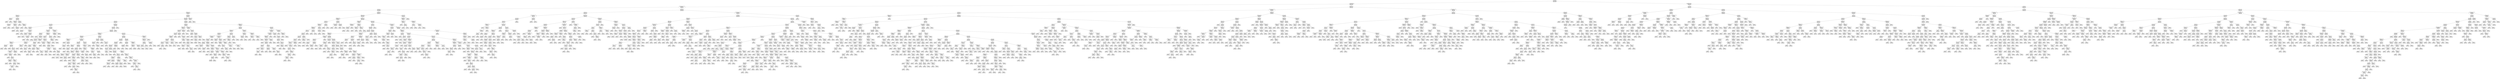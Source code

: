 digraph Tree {
node [shape=box, style="rounded", color="black", fontname=helvetica] ;
edge [fontname=helvetica] ;
0 [label="sqft <= 0.4\nmse = 148198.0\nsamples = 1953\nvalue = 1481.8"] ;
1 [label="ld_1.0 <= -0.0\nmse = 92548.5\nsamples = 1339\nvalue = 1324.3"] ;
0 -> 1 [labeldistance=2.5, labelangle=45, headlabel="True"] ;
2 [label="number bedrooms <= -0.2\nmse = 48361.4\nsamples = 752\nvalue = 1154.6"] ;
1 -> 2 ;
3 [label="sqft <= -0.7\nmse = 31688.5\nsamples = 433\nvalue = 1048.9"] ;
2 -> 3 ;
4 [label="pTwenties <= -1.2\nmse = 18346.8\nsamples = 259\nvalue = 991.0"] ;
3 -> 4 ;
5 [label="pThirties <= -2.1\nmse = 13310.7\nsamples = 12\nvalue = 1205.3"] ;
4 -> 5 ;
6 [label="sqft <= -1.0\nmse = 2222.2\nsamples = 2\nvalue = 1001.7"] ;
5 -> 6 ;
7 [label="mse = 0.0\nsamples = 1\nvalue = 935.0"] ;
6 -> 7 ;
8 [label="mse = 0.0\nsamples = 1\nvalue = 1035.0"] ;
6 -> 8 ;
9 [label="pk_4.0 <= 0.5\nmse = 6160.4\nsamples = 10\nvalue = 1243.4"] ;
5 -> 9 ;
10 [label="postdateint <= -0.2\nmse = 3513.2\nsamples = 7\nvalue = 1288.9"] ;
9 -> 10 ;
11 [label="pSixtyPlus <= 0.6\nmse = 1969.6\nsamples = 3\nvalue = 1324.3"] ;
10 -> 11 ;
12 [label="mse = 2070.2\nsamples = 2\nvalue = 1341.5"] ;
11 -> 12 ;
13 [label="mse = 0.0\nsamples = 1\nvalue = 1290.0"] ;
11 -> 13 ;
14 [label="postdateint <= 0.7\nmse = 3342.8\nsamples = 4\nvalue = 1271.2"] ;
10 -> 14 ;
15 [label="mse = 0.0\nsamples = 1\nvalue = 1247.0"] ;
14 -> 15 ;
16 [label="pSixtyPlus <= -0.4\nmse = 4576.2\nsamples = 3\nvalue = 1283.2"] ;
14 -> 16 ;
17 [label="mse = 6806.2\nsamples = 2\nvalue = 1317.5"] ;
16 -> 17 ;
18 [label="mse = 0.0\nsamples = 1\nvalue = 1249.0"] ;
16 -> 18 ;
19 [label="sqft <= -1.0\nmse = 3492.9\nsamples = 3\nvalue = 1185.0"] ;
9 -> 19 ;
20 [label="mse = 0.0\nsamples = 1\nvalue = 1250.0"] ;
19 -> 20 ;
21 [label="postdateint <= -1.2\nmse = 567.2\nsamples = 2\nvalue = 1136.2"] ;
19 -> 21 ;
22 [label="mse = 0.0\nsamples = 1\nvalue = 1150.0"] ;
21 -> 22 ;
23 [label="mse = 0.0\nsamples = 1\nvalue = 1095.0"] ;
21 -> 23 ;
24 [label="ld_5.0 <= 6.1\nmse = 16150.9\nsamples = 247\nvalue = 980.1"] ;
4 -> 24 ;
25 [label="pYouths <= 0.3\nmse = 14807.3\nsamples = 245\nvalue = 985.1"] ;
24 -> 25 ;
26 [label="sqft <= -1.1\nmse = 16089.8\nsamples = 147\nvalue = 1010.2"] ;
25 -> 26 ;
27 [label="ty_1.0 <= -0.8\nmse = 17827.5\nsamples = 54\nvalue = 973.3"] ;
26 -> 27 ;
28 [label="ld_3.0 <= 0.3\nmse = 20720.2\nsamples = 8\nvalue = 854.5"] ;
27 -> 28 ;
29 [label="pk_5.0 <= 1.8\nmse = 1056.2\nsamples = 2\nvalue = 1132.5"] ;
28 -> 29 ;
30 [label="mse = 0.0\nsamples = 1\nvalue = 1100.0"] ;
29 -> 30 ;
31 [label="mse = 0.0\nsamples = 1\nvalue = 1165.0"] ;
29 -> 31 ;
32 [label="pSixtyPlus <= -0.5\nmse = 4106.2\nsamples = 6\nvalue = 792.8"] ;
28 -> 32 ;
33 [label="pFifties <= -0.8\nmse = 24.0\nsamples = 3\nvalue = 741.0"] ;
32 -> 33 ;
34 [label="mse = 0.0\nsamples = 2\nvalue = 745.0"] ;
33 -> 34 ;
35 [label="mse = 0.0\nsamples = 1\nvalue = 735.0"] ;
33 -> 35 ;
36 [label="pYouths <= -0.0\nmse = 1668.8\nsamples = 3\nvalue = 857.5"] ;
32 -> 36 ;
37 [label="medianIncome <= 0.3\nmse = 200.0\nsamples = 2\nvalue = 880.0"] ;
36 -> 37 ;
38 [label="mse = 0.0\nsamples = 1\nvalue = 900.0"] ;
37 -> 38 ;
39 [label="mse = 0.0\nsamples = 1\nvalue = 870.0"] ;
37 -> 39 ;
40 [label="mse = 0.0\nsamples = 1\nvalue = 790.0"] ;
36 -> 40 ;
41 [label="pk_2.0 <= 0.1\nmse = 15188.5\nsamples = 46\nvalue = 989.8"] ;
27 -> 41 ;
42 [label="pSixtyPlus <= -0.1\nmse = 6708.5\nsamples = 43\nvalue = 966.1"] ;
41 -> 42 ;
43 [label="sqft <= -1.6\nmse = 6634.0\nsamples = 19\nvalue = 1006.4"] ;
42 -> 43 ;
44 [label="mse = 0.0\nsamples = 1\nvalue = 1199.0"] ;
43 -> 44 ;
45 [label="pTwenties <= 0.4\nmse = 4175.6\nsamples = 18\nvalue = 992.2"] ;
43 -> 45 ;
46 [label="mse = 0.0\nsamples = 1\nvalue = 1150.0"] ;
45 -> 46 ;
47 [label="sqft <= -1.3\nmse = 2357.8\nsamples = 17\nvalue = 979.6"] ;
45 -> 47 ;
48 [label="postdateint <= -0.4\nmse = 2517.4\nsamples = 14\nvalue = 968.4"] ;
47 -> 48 ;
49 [label="sqft <= -1.3\nmse = 1200.0\nsamples = 2\nvalue = 935.0"] ;
48 -> 49 ;
50 [label="mse = 0.0\nsamples = 1\nvalue = 995.0"] ;
49 -> 50 ;
51 [label="mse = 0.0\nsamples = 1\nvalue = 915.0"] ;
49 -> 51 ;
52 [label="sqft <= -1.5\nmse = 2492.6\nsamples = 12\nvalue = 977.3"] ;
48 -> 52 ;
53 [label="mse = 0.0\nsamples = 1\nvalue = 900.0"] ;
52 -> 53 ;
54 [label="pk_5.0 <= 1.8\nmse = 2213.7\nsamples = 11\nvalue = 982.8"] ;
52 -> 54 ;
55 [label="medianIncome <= -1.6\nmse = 1413.4\nsamples = 9\nvalue = 972.4"] ;
54 -> 55 ;
56 [label="mse = 0.0\nsamples = 1\nvalue = 1050.0"] ;
55 -> 56 ;
57 [label="postdateint <= 0.6\nmse = 945.0\nsamples = 8\nvalue = 965.4"] ;
55 -> 57 ;
58 [label="mse = 0.0\nsamples = 1\nvalue = 1040.0"] ;
57 -> 58 ;
59 [label="sqft <= -1.4\nmse = 426.7\nsamples = 7\nvalue = 957.9"] ;
57 -> 59 ;
60 [label="postdateint <= 0.9\nmse = 200.0\nsamples = 3\nvalue = 985.0"] ;
59 -> 60 ;
61 [label="mse = 0.0\nsamples = 2\nvalue = 995.0"] ;
60 -> 61 ;
62 [label="mse = 0.0\nsamples = 1\nvalue = 965.0"] ;
60 -> 62 ;
63 [label="postdateint <= 1.0\nmse = 74.2\nsamples = 4\nvalue = 946.3"] ;
59 -> 63 ;
64 [label="pk_3.0 <= 1.3\nmse = 28.5\nsamples = 3\nvalue = 949.2"] ;
63 -> 64 ;
65 [label="medianIncome <= -1.0\nmse = 6.0\nsamples = 2\nvalue = 947.0"] ;
64 -> 65 ;
66 [label="mse = 0.0\nsamples = 1\nvalue = 950.0"] ;
65 -> 66 ;
67 [label="mse = 0.0\nsamples = 1\nvalue = 945.0"] ;
65 -> 67 ;
68 [label="mse = 0.0\nsamples = 1\nvalue = 960.0"] ;
64 -> 68 ;
69 [label="mse = 0.0\nsamples = 1\nvalue = 929.0"] ;
63 -> 69 ;
70 [label="pTwenties <= 0.8\nmse = 2500.0\nsamples = 2\nvalue = 1045.0"] ;
54 -> 70 ;
71 [label="mse = 0.0\nsamples = 1\nvalue = 995.0"] ;
70 -> 71 ;
72 [label="mse = 0.0\nsamples = 1\nvalue = 1095.0"] ;
70 -> 72 ;
73 [label="pTwenties <= 0.6\nmse = 200.0\nsamples = 3\nvalue = 1015.0"] ;
47 -> 73 ;
74 [label="postdateint <= -0.3\nmse = 225.0\nsamples = 2\nvalue = 1010.0"] ;
73 -> 74 ;
75 [label="mse = 0.0\nsamples = 1\nvalue = 1025.0"] ;
74 -> 75 ;
76 [label="mse = 0.0\nsamples = 1\nvalue = 995.0"] ;
74 -> 76 ;
77 [label="mse = 0.0\nsamples = 1\nvalue = 1025.0"] ;
73 -> 77 ;
78 [label="postdateint <= 1.0\nmse = 5029.6\nsamples = 24\nvalue = 940.1"] ;
42 -> 78 ;
79 [label="pk_4.0 <= 0.5\nmse = 3877.7\nsamples = 21\nvalue = 927.2"] ;
78 -> 79 ;
80 [label="postdateint <= 0.9\nmse = 1238.6\nsamples = 10\nvalue = 895.0"] ;
79 -> 80 ;
81 [label="sqft <= -1.5\nmse = 823.5\nsamples = 9\nvalue = 902.0"] ;
80 -> 81 ;
82 [label="sqft <= -1.6\nmse = 91.8\nsamples = 3\nvalue = 932.9"] ;
81 -> 82 ;
83 [label="pForties <= -0.5\nmse = 22.2\nsamples = 2\nvalue = 943.3"] ;
82 -> 83 ;
84 [label="mse = 0.0\nsamples = 1\nvalue = 950.0"] ;
83 -> 84 ;
85 [label="mse = 0.0\nsamples = 1\nvalue = 940.0"] ;
83 -> 85 ;
86 [label="mse = 0.0\nsamples = 1\nvalue = 925.0"] ;
82 -> 86 ;
87 [label="postdateint <= 0.7\nmse = 428.7\nsamples = 6\nvalue = 885.4"] ;
81 -> 87 ;
88 [label="pk_5.0 <= 1.8\nmse = 434.0\nsamples = 3\nvalue = 875.6"] ;
87 -> 88 ;
89 [label="pThirties <= 0.8\nmse = 64.0\nsamples = 2\nvalue = 891.0"] ;
88 -> 89 ;
90 [label="mse = 0.0\nsamples = 1\nvalue = 875.0"] ;
89 -> 90 ;
91 [label="mse = 0.0\nsamples = 1\nvalue = 895.0"] ;
89 -> 91 ;
92 [label="mse = 0.0\nsamples = 1\nvalue = 850.0"] ;
88 -> 92 ;
93 [label="postdateint <= 0.8\nmse = 24.0\nsamples = 3\nvalue = 901.0"] ;
87 -> 93 ;
94 [label="mse = 0.0\nsamples = 1\nvalue = 910.0"] ;
93 -> 94 ;
95 [label="pSixtyPlus <= 0.6\nmse = 4.7\nsamples = 2\nvalue = 898.8"] ;
93 -> 95 ;
96 [label="mse = 0.0\nsamples = 1\nvalue = 900.0"] ;
95 -> 96 ;
97 [label="mse = 0.0\nsamples = 1\nvalue = 895.0"] ;
95 -> 97 ;
98 [label="mse = 0.0\nsamples = 1\nvalue = 825.0"] ;
80 -> 98 ;
99 [label="pTwenties <= -0.5\nmse = 4291.5\nsamples = 11\nvalue = 966.5"] ;
79 -> 99 ;
100 [label="medianIncome <= -0.1\nmse = 150.2\nsamples = 3\nvalue = 886.3"] ;
99 -> 100 ;
101 [label="mse = 0.0\nsamples = 1\nvalue = 869.0"] ;
100 -> 101 ;
102 [label="mse = 0.0\nsamples = 2\nvalue = 895.0"] ;
100 -> 102 ;
103 [label="postdateint <= 0.9\nmse = 3577.3\nsamples = 8\nvalue = 982.5"] ;
99 -> 103 ;
104 [label="sqft <= -1.3\nmse = 2818.2\nsamples = 6\nvalue = 1005.7"] ;
103 -> 104 ;
105 [label="medianIncome <= -0.6\nmse = 1644.2\nsamples = 3\nvalue = 1044.7"] ;
104 -> 105 ;
106 [label="postdateint <= 0.8\nmse = 225.0\nsamples = 2\nvalue = 1072.0"] ;
105 -> 106 ;
107 [label="mse = 0.0\nsamples = 1\nvalue = 1087.0"] ;
106 -> 107 ;
108 [label="mse = 0.0\nsamples = 1\nvalue = 1057.0"] ;
106 -> 108 ;
109 [label="mse = 0.0\nsamples = 1\nvalue = 990.0"] ;
105 -> 109 ;
110 [label="sqft <= -1.3\nmse = 224.0\nsamples = 3\nvalue = 959.0"] ;
104 -> 110 ;
111 [label="mse = 0.0\nsamples = 1\nvalue = 975.0"] ;
110 -> 111 ;
112 [label="pFifties <= 0.1\nmse = 88.9\nsamples = 2\nvalue = 948.3"] ;
110 -> 112 ;
113 [label="mse = 0.0\nsamples = 1\nvalue = 935.0"] ;
112 -> 113 ;
114 [label="mse = 0.0\nsamples = 1\nvalue = 955.0"] ;
112 -> 114 ;
115 [label="mse = 117.2\nsamples = 2\nvalue = 918.8"] ;
103 -> 115 ;
116 [label="sqft <= -1.3\nmse = 2279.0\nsamples = 3\nvalue = 1043.2"] ;
78 -> 116 ;
117 [label="postdateint <= 1.1\nmse = 213.6\nsamples = 2\nvalue = 1005.3"] ;
116 -> 117 ;
118 [label="mse = 0.0\nsamples = 1\nvalue = 1026.0"] ;
117 -> 118 ;
119 [label="mse = 0.0\nsamples = 1\nvalue = 995.0"] ;
117 -> 119 ;
120 [label="mse = 0.0\nsamples = 1\nvalue = 1100.0"] ;
116 -> 120 ;
121 [label="medianIncome <= 0.1\nmse = 9024.0\nsamples = 3\nvalue = 1341.0"] ;
41 -> 121 ;
122 [label="postdateint <= 0.0\nmse = 468.8\nsamples = 2\nvalue = 1387.5"] ;
121 -> 122 ;
123 [label="mse = 0.0\nsamples = 1\nvalue = 1400.0"] ;
122 -> 123 ;
124 [label="mse = 0.0\nsamples = 1\nvalue = 1350.0"] ;
122 -> 124 ;
125 [label="mse = 0.0\nsamples = 1\nvalue = 1155.0"] ;
121 -> 125 ;
126 [label="pSixtyPlus <= 2.7\nmse = 13366.2\nsamples = 93\nvalue = 1035.2"] ;
26 -> 126 ;
127 [label="ld_2.0 <= 9.7\nmse = 12564.0\nsamples = 92\nvalue = 1031.3"] ;
126 -> 127 ;
128 [label="pThirties <= 0.4\nmse = 11916.4\nsamples = 91\nvalue = 1034.9"] ;
127 -> 128 ;
129 [label="postdateint <= 1.0\nmse = 8046.1\nsamples = 46\nvalue = 1008.4"] ;
128 -> 129 ;
130 [label="pForties <= -0.7\nmse = 6838.3\nsamples = 39\nvalue = 996.5"] ;
129 -> 130 ;
131 [label="postdateint <= -0.2\nmse = 5574.5\nsamples = 5\nvalue = 929.3"] ;
130 -> 131 ;
132 [label="mse = 0.0\nsamples = 2\nvalue = 1000.0"] ;
131 -> 132 ;
133 [label="pk_2.0 <= 0.1\nmse = 3192.2\nsamples = 3\nvalue = 876.2"] ;
131 -> 133 ;
134 [label="pThirties <= -1.1\nmse = 138.9\nsamples = 2\nvalue = 908.3"] ;
133 -> 134 ;
135 [label="mse = 0.0\nsamples = 1\nvalue = 925.0"] ;
134 -> 135 ;
136 [label="mse = 0.0\nsamples = 1\nvalue = 900.0"] ;
134 -> 136 ;
137 [label="mse = 0.0\nsamples = 1\nvalue = 780.0"] ;
133 -> 137 ;
138 [label="medianIncome <= 0.2\nmse = 6189.4\nsamples = 34\nvalue = 1007.4"] ;
130 -> 138 ;
139 [label="ty_1.0 <= -0.8\nmse = 4421.8\nsamples = 23\nvalue = 1024.2"] ;
138 -> 139 ;
140 [label="pForties <= 0.2\nmse = 3224.7\nsamples = 3\nvalue = 928.0"] ;
139 -> 140 ;
141 [label="pYouths <= 0.1\nmse = 1056.2\nsamples = 2\nvalue = 892.5"] ;
140 -> 141 ;
142 [label="mse = 0.0\nsamples = 1\nvalue = 860.0"] ;
141 -> 142 ;
143 [label="mse = 0.0\nsamples = 1\nvalue = 925.0"] ;
141 -> 143 ;
144 [label="mse = 0.0\nsamples = 1\nvalue = 999.0"] ;
140 -> 144 ;
145 [label="pYouths <= 0.2\nmse = 3452.4\nsamples = 20\nvalue = 1034.5"] ;
139 -> 145 ;
146 [label="sqft <= -1.0\nmse = 2590.8\nsamples = 19\nvalue = 1028.6"] ;
145 -> 146 ;
147 [label="postdateint <= -0.3\nmse = 4379.7\nsamples = 5\nvalue = 1058.8"] ;
146 -> 147 ;
148 [label="postdateint <= -1.3\nmse = 5625.0\nsamples = 2\nvalue = 1125.0"] ;
147 -> 148 ;
149 [label="mse = 0.0\nsamples = 1\nvalue = 1050.0"] ;
148 -> 149 ;
150 [label="mse = 0.0\nsamples = 1\nvalue = 1200.0"] ;
148 -> 150 ;
151 [label="postdateint <= 0.8\nmse = 2013.9\nsamples = 3\nvalue = 1036.7"] ;
147 -> 151 ;
152 [label="mse = 0.0\nsamples = 1\nvalue = 995.0"] ;
151 -> 152 ;
153 [label="sqft <= -1.1\nmse = 555.6\nsamples = 2\nvalue = 1078.3"] ;
151 -> 153 ;
154 [label="mse = 0.0\nsamples = 1\nvalue = 1045.0"] ;
153 -> 154 ;
155 [label="mse = 0.0\nsamples = 1\nvalue = 1095.0"] ;
153 -> 155 ;
156 [label="postdateint <= 0.6\nmse = 1292.1\nsamples = 14\nvalue = 1015.8"] ;
146 -> 156 ;
157 [label="pThirties <= -0.8\nmse = 1506.8\nsamples = 9\nvalue = 1003.2"] ;
156 -> 157 ;
158 [label="mse = 0.0\nsamples = 1\nvalue = 895.0"] ;
157 -> 158 ;
159 [label="postdateint <= -1.4\nmse = 483.5\nsamples = 8\nvalue = 1013.0"] ;
157 -> 159 ;
160 [label="mse = 0.0\nsamples = 1\nvalue = 1055.0"] ;
159 -> 160 ;
161 [label="postdateint <= -1.3\nmse = 111.8\nsamples = 7\nvalue = 1003.7"] ;
159 -> 161 ;
162 [label="pFifties <= 0.8\nmse = 4.0\nsamples = 3\nvalue = 1009.0"] ;
161 -> 162 ;
163 [label="mse = 0.0\nsamples = 2\nvalue = 1010.0"] ;
162 -> 163 ;
164 [label="mse = 0.0\nsamples = 1\nvalue = 1005.0"] ;
162 -> 164 ;
165 [label="postdateint <= 0.6\nmse = 166.5\nsamples = 4\nvalue = 997.0"] ;
161 -> 165 ;
166 [label="pk_2.0 <= 0.1\nmse = 26.0\nsamples = 3\nvalue = 990.0"] ;
165 -> 166 ;
167 [label="mse = 0.0\nsamples = 1\nvalue = 995.0"] ;
166 -> 167 ;
168 [label="postdateint <= -1.1\nmse = 20.2\nsamples = 2\nvalue = 987.5"] ;
166 -> 168 ;
169 [label="mse = 0.0\nsamples = 1\nvalue = 992.0"] ;
168 -> 169 ;
170 [label="mse = 0.0\nsamples = 1\nvalue = 983.0"] ;
168 -> 170 ;
171 [label="mse = 0.0\nsamples = 1\nvalue = 1018.0"] ;
165 -> 171 ;
172 [label="postdateint <= 0.7\nmse = 176.5\nsamples = 5\nvalue = 1037.6"] ;
156 -> 172 ;
173 [label="mse = 0.0\nsamples = 1\nvalue = 1065.0"] ;
172 -> 173 ;
174 [label="postdateint <= 0.9\nmse = 59.7\nsamples = 4\nvalue = 1033.0"] ;
172 -> 174 ;
175 [label="pFifties <= 0.5\nmse = 10.9\nsamples = 2\nvalue = 1040.3"] ;
174 -> 175 ;
176 [label="mse = 0.0\nsamples = 1\nvalue = 1045.0"] ;
175 -> 176 ;
177 [label="mse = 0.0\nsamples = 1\nvalue = 1038.0"] ;
175 -> 177 ;
178 [label="pk_4.0 <= 0.5\nmse = 0.9\nsamples = 2\nvalue = 1025.7"] ;
174 -> 178 ;
179 [label="mse = 0.0\nsamples = 1\nvalue = 1025.0"] ;
178 -> 179 ;
180 [label="mse = 0.0\nsamples = 1\nvalue = 1027.0"] ;
178 -> 180 ;
181 [label="mse = 0.0\nsamples = 1\nvalue = 1195.0"] ;
145 -> 181 ;
182 [label="pk_3.0 <= 1.3\nmse = 8150.9\nsamples = 11\nvalue = 964.1"] ;
138 -> 182 ;
183 [label="postdateint <= -1.0\nmse = 3372.2\nsamples = 10\nvalue = 942.6"] ;
182 -> 183 ;
184 [label="postdateint <= -1.2\nmse = 2092.2\nsamples = 4\nvalue = 978.8"] ;
183 -> 184 ;
185 [label="medianIncome <= 0.2\nmse = 838.9\nsamples = 3\nvalue = 956.7"] ;
184 -> 185 ;
186 [label="mse = 0.0\nsamples = 1\nvalue = 995.0"] ;
185 -> 186 ;
187 [label="sqft <= -1.0\nmse = 156.2\nsamples = 2\nvalue = 937.5"] ;
185 -> 187 ;
188 [label="mse = 0.0\nsamples = 1\nvalue = 925.0"] ;
187 -> 188 ;
189 [label="mse = 0.0\nsamples = 1\nvalue = 950.0"] ;
187 -> 189 ;
190 [label="mse = 0.0\nsamples = 1\nvalue = 1045.0"] ;
184 -> 190 ;
191 [label="postdateint <= 0.8\nmse = 2932.6\nsamples = 6\nvalue = 922.0"] ;
183 -> 191 ;
192 [label="pSixtyPlus <= 0.6\nmse = 217.2\nsamples = 3\nvalue = 881.2"] ;
191 -> 192 ;
193 [label="mse = 0.0\nsamples = 1\nvalue = 895.0"] ;
192 -> 193 ;
194 [label="pThirties <= -0.7\nmse = 56.2\nsamples = 2\nvalue = 867.5"] ;
192 -> 194 ;
195 [label="mse = 0.0\nsamples = 1\nvalue = 860.0"] ;
194 -> 195 ;
196 [label="mse = 0.0\nsamples = 1\nvalue = 875.0"] ;
194 -> 196 ;
197 [label="sqft <= -0.8\nmse = 1386.9\nsamples = 3\nvalue = 976.3"] ;
191 -> 197 ;
198 [label="mse = 0.0\nsamples = 2\nvalue = 950.0"] ;
197 -> 198 ;
199 [label="mse = 0.0\nsamples = 1\nvalue = 1029.0"] ;
197 -> 199 ;
200 [label="mse = 0.0\nsamples = 1\nvalue = 1200.0"] ;
182 -> 200 ;
201 [label="pYouths <= 0.1\nmse = 9810.7\nsamples = 7\nvalue = 1068.1"] ;
129 -> 201 ;
202 [label="pYouths <= 0.0\nmse = 3657.0\nsamples = 4\nvalue = 984.2"] ;
201 -> 202 ;
203 [label="pk_5.0 <= 1.8\nmse = 1572.2\nsamples = 3\nvalue = 941.7"] ;
202 -> 203 ;
204 [label="mse = 0.0\nsamples = 1\nvalue = 900.0"] ;
203 -> 204 ;
205 [label="postdateint <= 1.1\nmse = 1056.2\nsamples = 2\nvalue = 962.5"] ;
203 -> 205 ;
206 [label="mse = 0.0\nsamples = 1\nvalue = 930.0"] ;
205 -> 206 ;
207 [label="mse = 0.0\nsamples = 1\nvalue = 995.0"] ;
205 -> 207 ;
208 [label="mse = 0.0\nsamples = 1\nvalue = 1048.0"] ;
202 -> 208 ;
209 [label="sqft <= -0.9\nmse = 1886.0\nsamples = 3\nvalue = 1152.0"] ;
201 -> 209 ;
210 [label="mse = 0.0\nsamples = 1\nvalue = 1100.0"] ;
209 -> 210 ;
211 [label="pSixtyPlus <= 0.1\nmse = 138.9\nsamples = 2\nvalue = 1186.7"] ;
209 -> 211 ;
212 [label="mse = 0.0\nsamples = 1\nvalue = 1195.0"] ;
211 -> 212 ;
213 [label="mse = 0.0\nsamples = 1\nvalue = 1170.0"] ;
211 -> 213 ;
214 [label="ty_2.0 <= 2.2\nmse = 14141.6\nsamples = 45\nvalue = 1057.9"] ;
128 -> 214 ;
215 [label="sqft <= -0.9\nmse = 15306.2\nsamples = 38\nvalue = 1040.3"] ;
214 -> 215 ;
216 [label="pk_2.0 <= 0.1\nmse = 15631.5\nsamples = 28\nvalue = 1064.5"] ;
215 -> 216 ;
217 [label="pk_7.0 <= 8.5\nmse = 15415.8\nsamples = 27\nvalue = 1056.8"] ;
216 -> 217 ;
218 [label="pYouths <= -1.1\nmse = 11243.6\nsamples = 25\nvalue = 1048.1"] ;
217 -> 218 ;
219 [label="pk_5.0 <= 1.8\nmse = 2116.7\nsamples = 3\nvalue = 915.0"] ;
218 -> 219 ;
220 [label="pYouths <= -2.1\nmse = 6.2\nsamples = 2\nvalue = 947.5"] ;
219 -> 220 ;
221 [label="mse = 0.0\nsamples = 1\nvalue = 950.0"] ;
220 -> 221 ;
222 [label="mse = 0.0\nsamples = 1\nvalue = 945.0"] ;
220 -> 222 ;
223 [label="mse = 0.0\nsamples = 1\nvalue = 850.0"] ;
219 -> 223 ;
224 [label="sqft <= -1.0\nmse = 10207.8\nsamples = 22\nvalue = 1061.4"] ;
218 -> 224 ;
225 [label="ld_3.0 <= 0.3\nmse = 11458.9\nsamples = 15\nvalue = 1038.8"] ;
224 -> 225 ;
226 [label="mse = 0.0\nsamples = 1\nvalue = 750.0"] ;
225 -> 226 ;
227 [label="sqft <= -1.1\nmse = 7441.2\nsamples = 14\nvalue = 1054.0"] ;
225 -> 227 ;
228 [label="postdateint <= -0.3\nmse = 8905.6\nsamples = 6\nvalue = 1107.3"] ;
227 -> 228 ;
229 [label="mse = 600.2\nsamples = 2\nvalue = 974.5"] ;
228 -> 229 ;
230 [label="pk_4.0 <= 0.5\nmse = 2353.8\nsamples = 4\nvalue = 1160.4"] ;
228 -> 230 ;
231 [label="postdateint <= 1.0\nmse = 1764.2\nsamples = 3\nvalue = 1175.8"] ;
230 -> 231 ;
232 [label="mse = 0.0\nsamples = 2\nvalue = 1200.0"] ;
231 -> 232 ;
233 [label="mse = 0.0\nsamples = 1\nvalue = 1103.0"] ;
231 -> 233 ;
234 [label="mse = 0.0\nsamples = 1\nvalue = 1099.0"] ;
230 -> 234 ;
235 [label="sqft <= -1.0\nmse = 3964.4\nsamples = 8\nvalue = 1022.9"] ;
227 -> 235 ;
236 [label="postdateint <= 0.9\nmse = 6021.4\nsamples = 5\nvalue = 1005.0"] ;
235 -> 236 ;
237 [label="pk_4.0 <= 0.5\nmse = 5625.0\nsamples = 2\nvalue = 945.0"] ;
236 -> 237 ;
238 [label="mse = 0.0\nsamples = 1\nvalue = 1020.0"] ;
237 -> 238 ;
239 [label="mse = 0.0\nsamples = 1\nvalue = 870.0"] ;
237 -> 239 ;
240 [label="pk_5.0 <= 1.8\nmse = 4164.0\nsamples = 3\nvalue = 1029.0"] ;
236 -> 240 ;
241 [label="mse = 0.0\nsamples = 1\nvalue = 1085.0"] ;
240 -> 241 ;
242 [label="mse = 4225.0\nsamples = 2\nvalue = 1015.0"] ;
240 -> 242 ;
243 [label="postdateint <= -0.2\nmse = 6.0\nsamples = 3\nvalue = 1048.0"] ;
235 -> 243 ;
244 [label="mse = 0.0\nsamples = 1\nvalue = 1045.0"] ;
243 -> 244 ;
245 [label="mse = 0.0\nsamples = 2\nvalue = 1050.0"] ;
243 -> 245 ;
246 [label="postdateint <= -1.3\nmse = 4641.2\nsamples = 7\nvalue = 1106.6"] ;
224 -> 246 ;
247 [label="mse = 0.0\nsamples = 1\nvalue = 999.0"] ;
246 -> 247 ;
248 [label="postdateint <= -0.3\nmse = 3727.6\nsamples = 6\nvalue = 1118.6"] ;
246 -> 248 ;
249 [label="mse = 0.0\nsamples = 1\nvalue = 1285.0"] ;
248 -> 249 ;
250 [label="postdateint <= 0.8\nmse = 297.7\nsamples = 5\nvalue = 1097.8"] ;
248 -> 250 ;
251 [label="mse = 0.0\nsamples = 1\nvalue = 1140.0"] ;
250 -> 251 ;
252 [label="medianIncome <= -0.5\nmse = 48.8\nsamples = 4\nvalue = 1091.7"] ;
250 -> 252 ;
253 [label="postdateint <= 0.9\nmse = 4.0\nsamples = 3\nvalue = 1096.0"] ;
252 -> 253 ;
254 [label="mse = 0.0\nsamples = 1\nvalue = 1095.0"] ;
253 -> 254 ;
255 [label="postdateint <= 1.0\nmse = 6.2\nsamples = 2\nvalue = 1097.5"] ;
253 -> 255 ;
256 [label="mse = 0.0\nsamples = 1\nvalue = 1100.0"] ;
255 -> 256 ;
257 [label="mse = 0.0\nsamples = 1\nvalue = 1095.0"] ;
255 -> 257 ;
258 [label="mse = 0.0\nsamples = 1\nvalue = 1081.0"] ;
252 -> 258 ;
259 [label="pTwenties <= 1.1\nmse = 62500.0\nsamples = 2\nvalue = 1200.0"] ;
217 -> 259 ;
260 [label="mse = 0.0\nsamples = 1\nvalue = 950.0"] ;
259 -> 260 ;
261 [label="mse = 0.0\nsamples = 1\nvalue = 1450.0"] ;
259 -> 261 ;
262 [label="mse = 0.0\nsamples = 1\nvalue = 1200.0"] ;
216 -> 262 ;
263 [label="sqft <= -0.8\nmse = 10958.0\nsamples = 10\nvalue = 990.6"] ;
215 -> 263 ;
264 [label="sqft <= -0.9\nmse = 4230.0\nsamples = 3\nvalue = 895.0"] ;
263 -> 264 ;
265 [label="pk_5.0 <= 1.8\nmse = 5688.9\nsamples = 2\nvalue = 918.3"] ;
264 -> 265 ;
266 [label="mse = 0.0\nsamples = 1\nvalue = 1025.0"] ;
265 -> 266 ;
267 [label="mse = 0.0\nsamples = 1\nvalue = 865.0"] ;
265 -> 267 ;
268 [label="mse = 0.0\nsamples = 1\nvalue = 860.0"] ;
264 -> 268 ;
269 [label="postdateint <= 1.0\nmse = 8683.1\nsamples = 7\nvalue = 1027.3"] ;
263 -> 269 ;
270 [label="postdateint <= 1.0\nmse = 7255.6\nsamples = 4\nvalue = 1101.7"] ;
269 -> 270 ;
271 [label="mse = 0.0\nsamples = 2\nvalue = 1045.0"] ;
270 -> 271 ;
272 [label="mse = 2500.0\nsamples = 2\nvalue = 1215.0"] ;
270 -> 272 ;
273 [label="ld_3.0 <= 0.3\nmse = 1105.1\nsamples = 3\nvalue = 963.6"] ;
269 -> 273 ;
274 [label="mse = 0.0\nsamples = 1\nvalue = 1045.0"] ;
273 -> 274 ;
275 [label="mse = 0.0\nsamples = 2\nvalue = 950.0"] ;
273 -> 275 ;
276 [label="postdateint <= 0.9\nmse = 3556.1\nsamples = 7\nvalue = 1127.1"] ;
214 -> 276 ;
277 [label="postdateint <= 0.8\nmse = 1213.9\nsamples = 6\nvalue = 1106.7"] ;
276 -> 277 ;
278 [label="sqft <= -0.8\nmse = 455.1\nsamples = 4\nvalue = 1083.6"] ;
277 -> 278 ;
279 [label="pk_2.0 <= 0.1\nmse = 6.0\nsamples = 3\nvalue = 1097.0"] ;
278 -> 279 ;
280 [label="mse = 0.0\nsamples = 2\nvalue = 1095.0"] ;
279 -> 280 ;
281 [label="mse = 0.0\nsamples = 1\nvalue = 1100.0"] ;
279 -> 281 ;
282 [label="mse = 0.0\nsamples = 1\nvalue = 1050.0"] ;
278 -> 282 ;
283 [label="pSixtyPlus <= -0.5\nmse = 484.0\nsamples = 2\nvalue = 1139.0"] ;
277 -> 283 ;
284 [label="mse = 0.0\nsamples = 1\nvalue = 1150.0"] ;
283 -> 284 ;
285 [label="mse = 0.0\nsamples = 1\nvalue = 1095.0"] ;
283 -> 285 ;
286 [label="mse = 0.0\nsamples = 1\nvalue = 1250.0"] ;
276 -> 286 ;
287 [label="mse = 0.0\nsamples = 1\nvalue = 800.0"] ;
127 -> 287 ;
288 [label="mse = 0.0\nsamples = 1\nvalue = 1290.0"] ;
126 -> 288 ;
289 [label="sqft <= -1.1\nmse = 10368.5\nsamples = 98\nvalue = 946.4"] ;
25 -> 289 ;
290 [label="pYouths <= 1.0\nmse = 8253.6\nsamples = 29\nvalue = 885.4"] ;
289 -> 290 ;
291 [label="postdateint <= 1.1\nmse = 5173.5\nsamples = 20\nvalue = 920.8"] ;
290 -> 291 ;
292 [label="pk_4.0 <= 0.5\nmse = 4215.1\nsamples = 18\nvalue = 932.7"] ;
291 -> 292 ;
293 [label="pk_7.0 <= 8.5\nmse = 4002.1\nsamples = 9\nvalue = 966.5"] ;
292 -> 293 ;
294 [label="postdateint <= -0.0\nmse = 3535.6\nsamples = 8\nvalue = 974.8"] ;
293 -> 294 ;
295 [label="pk_5.0 <= 1.8\nmse = 4160.6\nsamples = 5\nvalue = 950.7"] ;
294 -> 295 ;
296 [label="sqft <= -1.3\nmse = 2894.2\nsamples = 3\nvalue = 983.5"] ;
295 -> 296 ;
297 [label="mse = 0.0\nsamples = 1\nvalue = 930.0"] ;
296 -> 297 ;
298 [label="sqft <= -1.2\nmse = 64.0\nsamples = 2\nvalue = 1037.0"] ;
296 -> 298 ;
299 [label="mse = 0.0\nsamples = 1\nvalue = 1029.0"] ;
298 -> 299 ;
300 [label="mse = 0.0\nsamples = 1\nvalue = 1045.0"] ;
298 -> 300 ;
301 [label="medianIncome <= -0.2\nmse = 225.0\nsamples = 2\nvalue = 885.0"] ;
295 -> 301 ;
302 [label="mse = 0.0\nsamples = 1\nvalue = 900.0"] ;
301 -> 302 ;
303 [label="mse = 0.0\nsamples = 1\nvalue = 870.0"] ;
301 -> 303 ;
304 [label="pk_3.0 <= 1.3\nmse = 1245.8\nsamples = 3\nvalue = 1003.8"] ;
294 -> 304 ;
305 [label="pTwenties <= -0.3\nmse = 4.0\nsamples = 2\nvalue = 1047.0"] ;
304 -> 305 ;
306 [label="mse = 0.0\nsamples = 1\nvalue = 1045.0"] ;
305 -> 306 ;
307 [label="mse = 0.0\nsamples = 1\nvalue = 1049.0"] ;
305 -> 307 ;
308 [label="mse = 0.0\nsamples = 1\nvalue = 975.0"] ;
304 -> 308 ;
309 [label="mse = 0.0\nsamples = 1\nvalue = 875.0"] ;
293 -> 309 ;
310 [label="ld_3.0 <= 0.3\nmse = 1834.2\nsamples = 9\nvalue = 895.7"] ;
292 -> 310 ;
311 [label="mse = 0.0\nsamples = 1\nvalue = 975.0"] ;
310 -> 311 ;
312 [label="pSixtyPlus <= -0.2\nmse = 1326.4\nsamples = 8\nvalue = 887.8"] ;
310 -> 312 ;
313 [label="postdateint <= -0.2\nmse = 6.2\nsamples = 2\nvalue = 842.5"] ;
312 -> 313 ;
314 [label="mse = 0.0\nsamples = 1\nvalue = 845.0"] ;
313 -> 314 ;
315 [label="mse = 0.0\nsamples = 1\nvalue = 840.0"] ;
313 -> 315 ;
316 [label="sqft <= -1.2\nmse = 1015.1\nsamples = 6\nvalue = 899.1"] ;
312 -> 316 ;
317 [label="sqft <= -1.5\nmse = 220.2\nsamples = 5\nvalue = 888.3"] ;
316 -> 317 ;
318 [label="postdateint <= 0.0\nmse = 200.0\nsamples = 2\nvalue = 875.0"] ;
317 -> 318 ;
319 [label="mse = 0.0\nsamples = 1\nvalue = 855.0"] ;
318 -> 319 ;
320 [label="mse = 0.0\nsamples = 1\nvalue = 885.0"] ;
318 -> 320 ;
321 [label="pSixtyPlus <= -0.0\nmse = 3.7\nsamples = 3\nvalue = 898.2"] ;
317 -> 321 ;
322 [label="mse = 0.0\nsamples = 1\nvalue = 895.0"] ;
321 -> 322 ;
323 [label="pThirties <= 0.3\nmse = 0.2\nsamples = 2\nvalue = 899.3"] ;
321 -> 323 ;
324 [label="mse = 0.0\nsamples = 1\nvalue = 899.0"] ;
323 -> 324 ;
325 [label="mse = 0.0\nsamples = 1\nvalue = 900.0"] ;
323 -> 325 ;
326 [label="mse = 0.0\nsamples = 1\nvalue = 975.0"] ;
316 -> 326 ;
327 [label="pSixtyPlus <= -0.0\nmse = 3200.0\nsamples = 2\nvalue = 830.0"] ;
291 -> 327 ;
328 [label="mse = 0.0\nsamples = 1\nvalue = 870.0"] ;
327 -> 328 ;
329 [label="mse = 0.0\nsamples = 1\nvalue = 750.0"] ;
327 -> 329 ;
330 [label="medianIncome <= -1.5\nmse = 6884.9\nsamples = 9\nvalue = 814.5"] ;
290 -> 330 ;
331 [label="mse = 0.0\nsamples = 1\nvalue = 650.0"] ;
330 -> 331 ;
332 [label="ty_1.0 <= -0.8\nmse = 5014.5\nsamples = 8\nvalue = 828.2"] ;
330 -> 332 ;
333 [label="sqft <= -1.4\nmse = 800.0\nsamples = 2\nvalue = 740.0"] ;
332 -> 333 ;
334 [label="mse = 0.0\nsamples = 1\nvalue = 700.0"] ;
333 -> 334 ;
335 [label="mse = 0.0\nsamples = 1\nvalue = 760.0"] ;
333 -> 335 ;
336 [label="sqft <= -1.4\nmse = 2958.0\nsamples = 6\nvalue = 857.7"] ;
332 -> 336 ;
337 [label="pYouths <= 1.9\nmse = 713.9\nsamples = 4\nvalue = 823.3"] ;
336 -> 337 ;
338 [label="mse = 0.0\nsamples = 1\nvalue = 765.0"] ;
337 -> 338 ;
339 [label="pYouths <= 2.4\nmse = 40.0\nsamples = 3\nvalue = 835.0"] ;
337 -> 339 ;
340 [label="mse = 100.0\nsamples = 2\nvalue = 835.0"] ;
339 -> 340 ;
341 [label="mse = 0.0\nsamples = 1\nvalue = 835.0"] ;
339 -> 341 ;
342 [label="pForties <= -0.4\nmse = 373.6\nsamples = 2\nvalue = 926.3"] ;
336 -> 342 ;
343 [label="mse = 0.0\nsamples = 1\nvalue = 899.0"] ;
342 -> 343 ;
344 [label="mse = 0.0\nsamples = 1\nvalue = 940.0"] ;
342 -> 344 ;
345 [label="postdateint <= 0.8\nmse = 9272.1\nsamples = 69\nvalue = 968.9"] ;
289 -> 345 ;
346 [label="pk_3.0 <= 1.3\nmse = 7924.8\nsamples = 45\nvalue = 992.7"] ;
345 -> 346 ;
347 [label="pThirties <= -0.1\nmse = 6093.2\nsamples = 38\nvalue = 977.3"] ;
346 -> 347 ;
348 [label="sqft <= -0.8\nmse = 5293.8\nsamples = 32\nvalue = 964.8"] ;
347 -> 348 ;
349 [label="medianIncome <= 0.6\nmse = 5311.1\nsamples = 22\nvalue = 988.4"] ;
348 -> 349 ;
350 [label="pForties <= -0.2\nmse = 4401.2\nsamples = 21\nvalue = 996.8"] ;
349 -> 350 ;
351 [label="sqft <= -1.0\nmse = 4167.1\nsamples = 4\nvalue = 1056.3"] ;
350 -> 351 ;
352 [label="mse = 0.0\nsamples = 1\nvalue = 920.0"] ;
351 -> 352 ;
353 [label="pSixtyPlus <= -0.7\nmse = 1250.0\nsamples = 3\nvalue = 1079.0"] ;
351 -> 353 ;
354 [label="mse = 0.0\nsamples = 2\nvalue = 1104.0"] ;
353 -> 354 ;
355 [label="mse = 0.0\nsamples = 1\nvalue = 1029.0"] ;
353 -> 355 ;
356 [label="pFifties <= 0.1\nmse = 3255.8\nsamples = 17\nvalue = 980.8"] ;
350 -> 356 ;
357 [label="postdateint <= -0.1\nmse = 4114.7\nsamples = 3\nvalue = 913.0"] ;
356 -> 357 ;
358 [label="pSixtyPlus <= 0.1\nmse = 625.0\nsamples = 2\nvalue = 870.0"] ;
357 -> 358 ;
359 [label="mse = 0.0\nsamples = 1\nvalue = 895.0"] ;
358 -> 359 ;
360 [label="mse = 0.0\nsamples = 1\nvalue = 845.0"] ;
358 -> 360 ;
361 [label="mse = 0.0\nsamples = 1\nvalue = 999.0"] ;
357 -> 361 ;
362 [label="pThirties <= -1.1\nmse = 2465.9\nsamples = 14\nvalue = 989.7"] ;
356 -> 362 ;
363 [label="postdateint <= -1.1\nmse = 6072.7\nsamples = 3\nvalue = 1032.2"] ;
362 -> 363 ;
364 [label="mse = 0.0\nsamples = 1\nvalue = 1105.0"] ;
363 -> 364 ;
365 [label="sqft <= -0.9\nmse = 1560.2\nsamples = 2\nvalue = 959.5"] ;
363 -> 365 ;
366 [label="mse = 0.0\nsamples = 1\nvalue = 999.0"] ;
365 -> 366 ;
367 [label="mse = 0.0\nsamples = 1\nvalue = 920.0"] ;
365 -> 367 ;
368 [label="postdateint <= -1.0\nmse = 1244.1\nsamples = 11\nvalue = 980.7"] ;
362 -> 368 ;
369 [label="medianIncome <= 0.1\nmse = 526.1\nsamples = 5\nvalue = 960.9"] ;
368 -> 369 ;
370 [label="postdateint <= -1.2\nmse = 428.2\nsamples = 4\nvalue = 956.6"] ;
369 -> 370 ;
371 [label="sqft <= -0.9\nmse = 545.1\nsamples = 3\nvalue = 959.2"] ;
370 -> 371 ;
372 [label="mse = 1088.9\nsamples = 2\nvalue = 958.3"] ;
371 -> 372 ;
373 [label="mse = 0.0\nsamples = 1\nvalue = 960.0"] ;
371 -> 373 ;
374 [label="mse = 0.0\nsamples = 1\nvalue = 949.0"] ;
370 -> 374 ;
375 [label="mse = 0.0\nsamples = 1\nvalue = 995.0"] ;
369 -> 375 ;
376 [label="postdateint <= -0.1\nmse = 1220.2\nsamples = 6\nvalue = 998.5"] ;
368 -> 376 ;
377 [label="postdateint <= -0.9\nmse = 303.1\nsamples = 3\nvalue = 1019.3"] ;
376 -> 377 ;
378 [label="mse = 0.0\nsamples = 1\nvalue = 1045.0"] ;
377 -> 378 ;
379 [label="medianIncome <= -0.0\nmse = 54.0\nsamples = 2\nvalue = 1009.0"] ;
377 -> 379 ;
380 [label="mse = 0.0\nsamples = 1\nvalue = 1015.0"] ;
379 -> 380 ;
381 [label="mse = 0.0\nsamples = 1\nvalue = 1000.0"] ;
379 -> 381 ;
382 [label="mse = 0.0\nsamples = 3\nvalue = 950.0"] ;
376 -> 382 ;
383 [label="mse = 0.0\nsamples = 1\nvalue = 850.0"] ;
349 -> 383 ;
384 [label="medianIncome <= -0.8\nmse = 1744.5\nsamples = 10\nvalue = 916.2"] ;
348 -> 384 ;
385 [label="pForties <= -0.3\nmse = 138.9\nsamples = 2\nvalue = 841.7"] ;
384 -> 385 ;
386 [label="mse = 0.0\nsamples = 1\nvalue = 825.0"] ;
385 -> 386 ;
387 [label="mse = 0.0\nsamples = 1\nvalue = 850.0"] ;
385 -> 387 ;
388 [label="pThirties <= -0.3\nmse = 644.0\nsamples = 8\nvalue = 932.1"] ;
384 -> 388 ;
389 [label="postdateint <= -1.1\nmse = 303.0\nsamples = 4\nvalue = 946.0"] ;
388 -> 389 ;
390 [label="mse = 0.0\nsamples = 1\nvalue = 985.0"] ;
389 -> 390 ;
391 [label="pForties <= -0.2\nmse = 98.0\nsamples = 3\nvalue = 940.4"] ;
389 -> 391 ;
392 [label="mse = 0.0\nsamples = 1\nvalue = 925.0"] ;
391 -> 392 ;
393 [label="pThirties <= -0.6\nmse = 3.8\nsamples = 2\nvalue = 946.6"] ;
391 -> 393 ;
394 [label="mse = 0.0\nsamples = 1\nvalue = 949.0"] ;
393 -> 394 ;
395 [label="mse = 0.0\nsamples = 1\nvalue = 945.0"] ;
393 -> 395 ;
396 [label="postdateint <= -1.1\nmse = 501.2\nsamples = 4\nvalue = 913.7"] ;
388 -> 396 ;
397 [label="postdateint <= -1.3\nmse = 25.0\nsamples = 2\nvalue = 945.0"] ;
396 -> 397 ;
398 [label="mse = 0.0\nsamples = 1\nvalue = 950.0"] ;
397 -> 398 ;
399 [label="mse = 0.0\nsamples = 1\nvalue = 940.0"] ;
397 -> 399 ;
400 [label="medianIncome <= -0.5\nmse = 3.0\nsamples = 2\nvalue = 898.0"] ;
396 -> 400 ;
401 [label="mse = 0.0\nsamples = 1\nvalue = 895.0"] ;
400 -> 401 ;
402 [label="mse = 0.0\nsamples = 1\nvalue = 899.0"] ;
400 -> 402 ;
403 [label="ld_4.0 <= 1.6\nmse = 2278.6\nsamples = 6\nvalue = 1070.0"] ;
347 -> 403 ;
404 [label="pForties <= 0.7\nmse = 712.5\nsamples = 3\nvalue = 1035.0"] ;
403 -> 404 ;
405 [label="mse = 0.0\nsamples = 1\nvalue = 990.0"] ;
404 -> 405 ;
406 [label="postdateint <= -0.3\nmse = 50.0\nsamples = 2\nvalue = 1050.0"] ;
404 -> 406 ;
407 [label="mse = 0.0\nsamples = 1\nvalue = 1045.0"] ;
406 -> 407 ;
408 [label="mse = 0.0\nsamples = 1\nvalue = 1060.0"] ;
406 -> 408 ;
409 [label="sqft <= -0.8\nmse = 555.6\nsamples = 3\nvalue = 1116.7"] ;
403 -> 409 ;
410 [label="mse = 0.0\nsamples = 2\nvalue = 1100.0"] ;
409 -> 410 ;
411 [label="mse = 0.0\nsamples = 1\nvalue = 1150.0"] ;
409 -> 411 ;
412 [label="pSixtyPlus <= 0.8\nmse = 9085.2\nsamples = 7\nvalue = 1083.5"] ;
346 -> 412 ;
413 [label="pThirties <= -0.1\nmse = 1129.7\nsamples = 3\nvalue = 973.8"] ;
412 -> 413 ;
414 [label="pThirties <= -0.3\nmse = 450.0\nsamples = 2\nvalue = 990.0"] ;
413 -> 414 ;
415 [label="mse = 0.0\nsamples = 1\nvalue = 975.0"] ;
414 -> 415 ;
416 [label="mse = 0.0\nsamples = 1\nvalue = 1020.0"] ;
414 -> 416 ;
417 [label="mse = 0.0\nsamples = 1\nvalue = 925.0"] ;
413 -> 417 ;
418 [label="pTwenties <= -0.7\nmse = 1005.6\nsamples = 4\nvalue = 1156.7"] ;
412 -> 418 ;
419 [label="postdateint <= -0.3\nmse = 229.7\nsamples = 2\nvalue = 1136.2"] ;
418 -> 419 ;
420 [label="mse = 0.0\nsamples = 1\nvalue = 1110.0"] ;
419 -> 420 ;
421 [label="mse = 0.0\nsamples = 1\nvalue = 1145.0"] ;
419 -> 421 ;
422 [label="postdateint <= -1.1\nmse = 56.2\nsamples = 2\nvalue = 1197.5"] ;
418 -> 422 ;
423 [label="mse = 0.0\nsamples = 1\nvalue = 1190.0"] ;
422 -> 423 ;
424 [label="mse = 0.0\nsamples = 1\nvalue = 1205.0"] ;
422 -> 424 ;
425 [label="pk_5.0 <= 1.8\nmse = 8755.1\nsamples = 24\nvalue = 924.5"] ;
345 -> 425 ;
426 [label="medianIncome <= 0.6\nmse = 5554.1\nsamples = 21\nvalue = 901.7"] ;
425 -> 426 ;
427 [label="medianIncome <= -0.0\nmse = 5891.7\nsamples = 14\nvalue = 931.3"] ;
426 -> 427 ;
428 [label="postdateint <= 1.1\nmse = 3016.7\nsamples = 13\nvalue = 918.3"] ;
427 -> 428 ;
429 [label="pTwenties <= -0.8\nmse = 1984.7\nsamples = 11\nvalue = 937.9"] ;
428 -> 429 ;
430 [label="mse = 0.0\nsamples = 1\nvalue = 815.0"] ;
429 -> 430 ;
431 [label="pThirties <= -0.6\nmse = 887.0\nsamples = 10\nvalue = 947.3"] ;
429 -> 431 ;
432 [label="pk_4.0 <= 0.5\nmse = 281.2\nsamples = 4\nvalue = 927.5"] ;
431 -> 432 ;
433 [label="mse = 0.0\nsamples = 1\nvalue = 895.0"] ;
432 -> 433 ;
434 [label="postdateint <= 0.9\nmse = 84.0\nsamples = 3\nvalue = 934.0"] ;
432 -> 434 ;
435 [label="pThirties <= -0.7\nmse = 5.6\nsamples = 2\nvalue = 926.7"] ;
434 -> 435 ;
436 [label="mse = 0.0\nsamples = 1\nvalue = 925.0"] ;
435 -> 436 ;
437 [label="mse = 0.0\nsamples = 1\nvalue = 930.0"] ;
435 -> 437 ;
438 [label="mse = 0.0\nsamples = 1\nvalue = 945.0"] ;
434 -> 438 ;
439 [label="sqft <= -0.8\nmse = 781.6\nsamples = 6\nvalue = 964.3"] ;
431 -> 439 ;
440 [label="pYouths <= 0.8\nmse = 156.2\nsamples = 2\nvalue = 1002.5"] ;
439 -> 440 ;
441 [label="mse = 0.0\nsamples = 1\nvalue = 1015.0"] ;
440 -> 441 ;
442 [label="mse = 0.0\nsamples = 1\nvalue = 990.0"] ;
440 -> 442 ;
443 [label="pSixtyPlus <= 0.6\nmse = 214.0\nsamples = 4\nvalue = 949.0"] ;
439 -> 443 ;
444 [label="mse = 0.0\nsamples = 1\nvalue = 975.0"] ;
443 -> 444 ;
445 [label="pForties <= -0.1\nmse = 56.2\nsamples = 3\nvalue = 942.5"] ;
443 -> 445 ;
446 [label="mse = 0.0\nsamples = 2\nvalue = 935.0"] ;
445 -> 446 ;
447 [label="mse = 0.0\nsamples = 1\nvalue = 950.0"] ;
445 -> 447 ;
448 [label="pSixtyPlus <= 1.0\nmse = 625.0\nsamples = 2\nvalue = 850.0"] ;
428 -> 448 ;
449 [label="mse = 0.0\nsamples = 1\nvalue = 825.0"] ;
448 -> 449 ;
450 [label="mse = 0.0\nsamples = 1\nvalue = 875.0"] ;
448 -> 450 ;
451 [label="mse = 0.0\nsamples = 1\nvalue = 1165.0"] ;
427 -> 451 ;
452 [label="ty_1.0 <= -0.8\nmse = 1909.2\nsamples = 7\nvalue = 858.5"] ;
426 -> 452 ;
453 [label="mse = 0.0\nsamples = 1\nvalue = 715.0"] ;
452 -> 453 ;
454 [label="sqft <= -0.8\nmse = 210.2\nsamples = 6\nvalue = 870.4"] ;
452 -> 454 ;
455 [label="pk_4.0 <= 0.5\nmse = 152.2\nsamples = 5\nvalue = 874.5"] ;
454 -> 455 ;
456 [label="mse = 0.0\nsamples = 2\nvalue = 865.0"] ;
455 -> 456 ;
457 [label="ld_3.0 <= 0.3\nmse = 124.0\nsamples = 3\nvalue = 884.0"] ;
455 -> 457 ;
458 [label="mse = 0.0\nsamples = 1\nvalue = 865.0"] ;
457 -> 458 ;
459 [label="pYouths <= 0.8\nmse = 42.2\nsamples = 2\nvalue = 888.8"] ;
457 -> 459 ;
460 [label="mse = 0.0\nsamples = 1\nvalue = 900.0"] ;
459 -> 460 ;
461 [label="mse = 0.0\nsamples = 1\nvalue = 885.0"] ;
459 -> 461 ;
462 [label="mse = 0.0\nsamples = 1\nvalue = 850.0"] ;
454 -> 462 ;
463 [label="medianIncome <= 0.1\nmse = 4750.0\nsamples = 3\nvalue = 1070.0"] ;
425 -> 463 ;
464 [label="mse = 0.0\nsamples = 1\nvalue = 945.0"] ;
463 -> 464 ;
465 [label="postdateint <= 1.0\nmse = 1054.7\nsamples = 2\nvalue = 1101.2"] ;
463 -> 465 ;
466 [label="mse = 0.0\nsamples = 1\nvalue = 1120.0"] ;
465 -> 466 ;
467 [label="mse = 0.0\nsamples = 1\nvalue = 1045.0"] ;
465 -> 467 ;
468 [label="pSixtyPlus <= -0.5\nmse = 2938.9\nsamples = 2\nvalue = 673.3"] ;
24 -> 468 ;
469 [label="mse = 0.0\nsamples = 1\nvalue = 635.0"] ;
468 -> 469 ;
470 [label="mse = 0.0\nsamples = 1\nvalue = 750.0"] ;
468 -> 470 ;
471 [label="pThirties <= 1.3\nmse = 39092.9\nsamples = 174\nvalue = 1137.2"] ;
3 -> 471 ;
472 [label="pForties <= -0.8\nmse = 30225.8\nsamples = 166\nvalue = 1115.2"] ;
471 -> 472 ;
473 [label="postdateint <= 0.8\nmse = 16791.8\nsamples = 27\nvalue = 1261.2"] ;
472 -> 473 ;
474 [label="sqft <= 0.1\nmse = 11716.0\nsamples = 23\nvalue = 1281.9"] ;
473 -> 474 ;
475 [label="postdateint <= 0.7\nmse = 8410.0\nsamples = 21\nvalue = 1267.9"] ;
474 -> 475 ;
476 [label="postdateint <= 0.6\nmse = 5633.2\nsamples = 18\nvalue = 1236.9"] ;
475 -> 476 ;
477 [label="sqft <= -0.1\nmse = 3771.8\nsamples = 16\nvalue = 1260.1"] ;
476 -> 477 ;
478 [label="ld_4.0 <= 1.6\nmse = 2647.4\nsamples = 15\nvalue = 1267.6"] ;
477 -> 478 ;
479 [label="ty_2.0 <= 2.2\nmse = 1287.5\nsamples = 12\nvalue = 1246.1"] ;
478 -> 479 ;
480 [label="pk_4.0 <= 0.5\nmse = 834.1\nsamples = 11\nvalue = 1234.7"] ;
479 -> 480 ;
481 [label="postdateint <= -1.3\nmse = 480.1\nsamples = 9\nvalue = 1242.2"] ;
480 -> 481 ;
482 [label="mse = 0.0\nsamples = 1\nvalue = 1268.0"] ;
481 -> 482 ;
483 [label="postdateint <= -0.2\nmse = 416.0\nsamples = 8\nvalue = 1237.0"] ;
481 -> 483 ;
484 [label="pYouths <= -0.1\nmse = 327.8\nsamples = 7\nvalue = 1233.3"] ;
483 -> 484 ;
485 [label="mse = 0.0\nsamples = 3\nvalue = 1250.0"] ;
484 -> 485 ;
486 [label="postdateint <= -1.0\nmse = 190.0\nsamples = 4\nvalue = 1220.0"] ;
484 -> 486 ;
487 [label="postdateint <= -1.1\nmse = 42.2\nsamples = 3\nvalue = 1213.8"] ;
486 -> 487 ;
488 [label="postdateint <= -1.2\nmse = 6.2\nsamples = 2\nvalue = 1207.5"] ;
487 -> 488 ;
489 [label="mse = 0.0\nsamples = 1\nvalue = 1205.0"] ;
488 -> 489 ;
490 [label="mse = 0.0\nsamples = 1\nvalue = 1210.0"] ;
488 -> 490 ;
491 [label="mse = 0.0\nsamples = 1\nvalue = 1220.0"] ;
487 -> 491 ;
492 [label="mse = 0.0\nsamples = 1\nvalue = 1245.0"] ;
486 -> 492 ;
493 [label="mse = 0.0\nsamples = 1\nvalue = 1270.0"] ;
483 -> 493 ;
494 [label="postdateint <= -1.2\nmse = 625.0\nsamples = 2\nvalue = 1190.0"] ;
480 -> 494 ;
495 [label="mse = 0.0\nsamples = 1\nvalue = 1215.0"] ;
494 -> 495 ;
496 [label="mse = 0.0\nsamples = 1\nvalue = 1165.0"] ;
494 -> 496 ;
497 [label="mse = 0.0\nsamples = 1\nvalue = 1299.0"] ;
479 -> 497 ;
498 [label="sqft <= -0.6\nmse = 306.0\nsamples = 3\nvalue = 1341.0"] ;
478 -> 498 ;
499 [label="postdateint <= -0.2\nmse = 42.2\nsamples = 2\nvalue = 1332.8"] ;
498 -> 499 ;
500 [label="mse = 0.0\nsamples = 1\nvalue = 1329.0"] ;
499 -> 500 ;
501 [label="mse = 0.0\nsamples = 1\nvalue = 1344.0"] ;
499 -> 501 ;
502 [label="mse = 0.0\nsamples = 1\nvalue = 1374.0"] ;
498 -> 502 ;
503 [label="mse = 0.0\nsamples = 1\nvalue = 1095.0"] ;
477 -> 503 ;
504 [label="ld_3.0 <= 0.3\nmse = 328.6\nsamples = 2\nvalue = 1130.2"] ;
476 -> 504 ;
505 [label="mse = 0.0\nsamples = 1\nvalue = 1145.0"] ;
504 -> 505 ;
506 [label="mse = 0.0\nsamples = 1\nvalue = 1108.0"] ;
504 -> 506 ;
507 [label="sqft <= -0.4\nmse = 314.7\nsamples = 3\nvalue = 1391.9"] ;
475 -> 507 ;
508 [label="pYouths <= -0.1\nmse = 324.0\nsamples = 2\nvalue = 1382.0"] ;
507 -> 508 ;
509 [label="mse = 0.0\nsamples = 1\nvalue = 1400.0"] ;
508 -> 509 ;
510 [label="mse = 0.0\nsamples = 1\nvalue = 1364.0"] ;
508 -> 510 ;
511 [label="mse = 0.0\nsamples = 1\nvalue = 1405.0"] ;
507 -> 511 ;
512 [label="sqft <= 0.2\nmse = 6320.2\nsamples = 2\nvalue = 1526.5"] ;
474 -> 512 ;
513 [label="mse = 0.0\nsamples = 1\nvalue = 1606.0"] ;
512 -> 513 ;
514 [label="mse = 0.0\nsamples = 1\nvalue = 1447.0"] ;
512 -> 514 ;
515 [label="sqft <= -0.6\nmse = 23225.0\nsamples = 4\nvalue = 1070.0"] ;
473 -> 515 ;
516 [label="medianIncome <= 0.1\nmse = 6400.0\nsamples = 2\nvalue = 1205.0"] ;
515 -> 516 ;
517 [label="mse = 0.0\nsamples = 1\nvalue = 1285.0"] ;
516 -> 517 ;
518 [label="mse = 0.0\nsamples = 1\nvalue = 1125.0"] ;
516 -> 518 ;
519 [label="ty_1.0 <= -0.8\nmse = 3600.0\nsamples = 2\nvalue = 935.0"] ;
515 -> 519 ;
520 [label="mse = 0.0\nsamples = 1\nvalue = 875.0"] ;
519 -> 520 ;
521 [label="mse = 0.0\nsamples = 1\nvalue = 995.0"] ;
519 -> 521 ;
522 [label="pThirties <= -1.5\nmse = 27778.2\nsamples = 139\nvalue = 1085.8"] ;
472 -> 522 ;
523 [label="postdateint <= -0.9\nmse = 41036.1\nsamples = 7\nvalue = 1367.4"] ;
522 -> 523 ;
524 [label="postdateint <= -1.1\nmse = 70456.0\nsamples = 3\nvalue = 1478.0"] ;
523 -> 524 ;
525 [label="pYouths <= 0.4\nmse = 2222.2\nsamples = 2\nvalue = 1263.3"] ;
524 -> 525 ;
526 [label="mse = 0.0\nsamples = 1\nvalue = 1230.0"] ;
525 -> 526 ;
527 [label="mse = 0.0\nsamples = 1\nvalue = 1330.0"] ;
525 -> 527 ;
528 [label="mse = 0.0\nsamples = 1\nvalue = 1800.0"] ;
524 -> 528 ;
529 [label="pTwenties <= -1.2\nmse = 5048.0\nsamples = 4\nvalue = 1288.4"] ;
523 -> 529 ;
530 [label="postdateint <= -0.9\nmse = 277.4\nsamples = 2\nvalue = 1244.4"] ;
529 -> 530 ;
531 [label="mse = 0.0\nsamples = 1\nvalue = 1224.0"] ;
530 -> 531 ;
532 [label="mse = 0.0\nsamples = 1\nvalue = 1258.0"] ;
530 -> 532 ;
533 [label="postdateint <= 0.8\nmse = 12.2\nsamples = 2\nvalue = 1398.5"] ;
529 -> 533 ;
534 [label="mse = 0.0\nsamples = 1\nvalue = 1395.0"] ;
533 -> 534 ;
535 [label="mse = 0.0\nsamples = 1\nvalue = 1402.0"] ;
533 -> 535 ;
536 [label="pYouths <= 0.0\nmse = 21684.2\nsamples = 132\nvalue = 1068.2"] ;
522 -> 536 ;
537 [label="sqft <= 0.2\nmse = 25403.1\nsamples = 54\nvalue = 1125.1"] ;
536 -> 537 ;
538 [label="pYouths <= -0.1\nmse = 23645.3\nsamples = 53\nvalue = 1119.7"] ;
537 -> 538 ;
539 [label="pk_2.0 <= 0.1\nmse = 22476.6\nsamples = 46\nvalue = 1104.0"] ;
538 -> 539 ;
540 [label="postdateint <= -0.2\nmse = 18870.3\nsamples = 36\nvalue = 1086.1"] ;
539 -> 540 ;
541 [label="postdateint <= -0.9\nmse = 4812.5\nsamples = 6\nvalue = 992.5"] ;
540 -> 541 ;
542 [label="ld_4.0 <= 1.6\nmse = 2184.7\nsamples = 5\nvalue = 1012.9"] ;
541 -> 542 ;
543 [label="sqft <= -0.5\nmse = 675.0\nsamples = 2\nvalue = 980.0"] ;
542 -> 543 ;
544 [label="mse = 0.0\nsamples = 1\nvalue = 935.0"] ;
543 -> 544 ;
545 [label="mse = 0.0\nsamples = 1\nvalue = 995.0"] ;
543 -> 545 ;
546 [label="pYouths <= -0.3\nmse = 838.9\nsamples = 3\nvalue = 1056.7"] ;
542 -> 546 ;
547 [label="postdateint <= -1.1\nmse = 156.2\nsamples = 2\nvalue = 1037.5"] ;
546 -> 547 ;
548 [label="mse = 0.0\nsamples = 1\nvalue = 1050.0"] ;
547 -> 548 ;
549 [label="mse = 0.0\nsamples = 1\nvalue = 1025.0"] ;
547 -> 549 ;
550 [label="mse = 0.0\nsamples = 1\nvalue = 1095.0"] ;
546 -> 550 ;
551 [label="mse = 0.0\nsamples = 1\nvalue = 850.0"] ;
541 -> 551 ;
552 [label="sqft <= -0.6\nmse = 19559.6\nsamples = 30\nvalue = 1104.0"] ;
540 -> 552 ;
553 [label="pSixtyPlus <= -0.5\nmse = 11626.0\nsamples = 7\nvalue = 1008.0"] ;
552 -> 553 ;
554 [label="postdateint <= 0.8\nmse = 1654.7\nsamples = 6\nvalue = 1058.8"] ;
553 -> 554 ;
555 [label="medianIncome <= -0.7\nmse = 56.2\nsamples = 2\nvalue = 1002.5"] ;
554 -> 555 ;
556 [label="mse = 0.0\nsamples = 1\nvalue = 995.0"] ;
555 -> 556 ;
557 [label="mse = 0.0\nsamples = 1\nvalue = 1010.0"] ;
555 -> 557 ;
558 [label="sqft <= -0.7\nmse = 781.2\nsamples = 4\nvalue = 1077.5"] ;
554 -> 558 ;
559 [label="mse = 0.0\nsamples = 1\nvalue = 1020.0"] ;
558 -> 559 ;
560 [label="postdateint <= 1.1\nmse = 144.0\nsamples = 3\nvalue = 1089.0"] ;
558 -> 560 ;
561 [label="mse = 0.0\nsamples = 2\nvalue = 1095.0"] ;
560 -> 561 ;
562 [label="mse = 0.0\nsamples = 1\nvalue = 1065.0"] ;
560 -> 562 ;
563 [label="mse = 0.0\nsamples = 1\nvalue = 805.0"] ;
553 -> 563 ;
564 [label="sqft <= -0.0\nmse = 18260.8\nsamples = 23\nvalue = 1134.0"] ;
552 -> 564 ;
565 [label="pTwenties <= -0.0\nmse = 17377.0\nsamples = 21\nvalue = 1145.4"] ;
564 -> 565 ;
566 [label="pk_5.0 <= 1.8\nmse = 8379.6\nsamples = 5\nvalue = 1221.3"] ;
565 -> 566 ;
567 [label="sqft <= -0.2\nmse = 3010.2\nsamples = 4\nvalue = 1255.6"] ;
566 -> 567 ;
568 [label="postdateint <= 0.9\nmse = 264.7\nsamples = 3\nvalue = 1212.0"] ;
567 -> 568 ;
569 [label="ty_1.0 <= -0.8\nmse = 0.2\nsamples = 2\nvalue = 1200.5"] ;
568 -> 569 ;
570 [label="mse = 0.0\nsamples = 1\nvalue = 1200.0"] ;
569 -> 570 ;
571 [label="mse = 0.0\nsamples = 1\nvalue = 1201.0"] ;
569 -> 571 ;
572 [label="mse = 0.0\nsamples = 1\nvalue = 1235.0"] ;
568 -> 572 ;
573 [label="mse = 0.0\nsamples = 1\nvalue = 1321.0"] ;
567 -> 573 ;
574 [label="mse = 0.0\nsamples = 1\nvalue = 1050.0"] ;
566 -> 574 ;
575 [label="sqft <= -0.6\nmse = 17824.5\nsamples = 16\nvalue = 1126.4"] ;
565 -> 575 ;
576 [label="ld_3.0 <= 0.3\nmse = 30707.6\nsamples = 5\nvalue = 1199.9"] ;
575 -> 576 ;
577 [label="mse = 0.0\nsamples = 1\nvalue = 1295.0"] ;
576 -> 577 ;
578 [label="postdateint <= 1.1\nmse = 36921.8\nsamples = 4\nvalue = 1168.2"] ;
576 -> 578 ;
579 [label="postdateint <= 0.9\nmse = 169.0\nsamples = 2\nvalue = 1082.0"] ;
578 -> 579 ;
580 [label="mse = 0.0\nsamples = 1\nvalue = 1069.0"] ;
579 -> 580 ;
581 [label="mse = 0.0\nsamples = 1\nvalue = 1095.0"] ;
579 -> 581 ;
582 [label="mse = 49729.7\nsamples = 2\nvalue = 1211.2"] ;
578 -> 582 ;
583 [label="sqft <= -0.5\nmse = 7335.8\nsamples = 11\nvalue = 1089.7"] ;
575 -> 583 ;
584 [label="mse = 0.0\nsamples = 1\nvalue = 975.0"] ;
583 -> 584 ;
585 [label="postdateint <= 0.8\nmse = 6236.4\nsamples = 10\nvalue = 1106.1"] ;
583 -> 585 ;
586 [label="postdateint <= 0.8\nmse = 2766.0\nsamples = 3\nvalue = 1163.0"] ;
585 -> 586 ;
587 [label="mse = 0.0\nsamples = 1\nvalue = 1100.0"] ;
586 -> 587 ;
588 [label="ld_4.0 <= 1.6\nmse = 200.0\nsamples = 2\nvalue = 1205.0"] ;
586 -> 588 ;
589 [label="mse = 0.0\nsamples = 1\nvalue = 1225.0"] ;
588 -> 589 ;
590 [label="mse = 0.0\nsamples = 1\nvalue = 1195.0"] ;
588 -> 590 ;
591 [label="medianIncome <= -0.6\nmse = 5363.6\nsamples = 7\nvalue = 1074.4"] ;
585 -> 591 ;
592 [label="postdateint <= 1.0\nmse = 1207.1\nsamples = 6\nvalue = 1110.0"] ;
591 -> 592 ;
593 [label="pYouths <= -0.3\nmse = 3.5\nsamples = 5\nvalue = 1095.8"] ;
592 -> 593 ;
594 [label="mse = 0.0\nsamples = 4\nvalue = 1095.0"] ;
593 -> 594 ;
595 [label="mse = 0.0\nsamples = 1\nvalue = 1100.0"] ;
593 -> 595 ;
596 [label="mse = 0.0\nsamples = 1\nvalue = 1195.0"] ;
592 -> 596 ;
597 [label="mse = 0.0\nsamples = 1\nvalue = 950.0"] ;
591 -> 597 ;
598 [label="pYouths <= -0.3\nmse = 156.2\nsamples = 2\nvalue = 962.5"] ;
564 -> 598 ;
599 [label="mse = 0.0\nsamples = 1\nvalue = 975.0"] ;
598 -> 599 ;
600 [label="mse = 0.0\nsamples = 1\nvalue = 950.0"] ;
598 -> 600 ;
601 [label="pTwenties <= 0.8\nmse = 30121.1\nsamples = 10\nvalue = 1168.0"] ;
539 -> 601 ;
602 [label="sqft <= -0.6\nmse = 4847.3\nsamples = 5\nvalue = 1100.3"] ;
601 -> 602 ;
603 [label="sqft <= -0.7\nmse = 1216.9\nsamples = 2\nvalue = 1170.7"] ;
602 -> 603 ;
604 [label="mse = 0.0\nsamples = 1\nvalue = 1146.0"] ;
603 -> 604 ;
605 [label="mse = 0.0\nsamples = 1\nvalue = 1220.0"] ;
603 -> 605 ;
606 [label="pThirties <= -0.9\nmse = 1068.8\nsamples = 3\nvalue = 1047.5"] ;
602 -> 606 ;
607 [label="mse = 0.0\nsamples = 1\nvalue = 995.0"] ;
606 -> 607 ;
608 [label="pFifties <= 0.3\nmse = 200.0\nsamples = 2\nvalue = 1065.0"] ;
606 -> 608 ;
609 [label="mse = 0.0\nsamples = 1\nvalue = 1045.0"] ;
608 -> 609 ;
610 [label="mse = 0.0\nsamples = 1\nvalue = 1075.0"] ;
608 -> 610 ;
611 [label="postdateint <= -1.2\nmse = 46224.5\nsamples = 5\nvalue = 1235.7"] ;
601 -> 611 ;
612 [label="mse = 55555.6\nsamples = 2\nvalue = 1066.7"] ;
611 -> 612 ;
613 [label="ty_2.0 <= 2.2\nmse = 1718.8\nsamples = 3\nvalue = 1362.5"] ;
611 -> 613 ;
614 [label="pSixtyPlus <= -0.5\nmse = 625.0\nsamples = 2\nvalue = 1325.0"] ;
613 -> 614 ;
615 [label="mse = 0.0\nsamples = 1\nvalue = 1300.0"] ;
614 -> 615 ;
616 [label="mse = 0.0\nsamples = 1\nvalue = 1350.0"] ;
614 -> 616 ;
617 [label="mse = 0.0\nsamples = 1\nvalue = 1400.0"] ;
613 -> 617 ;
618 [label="pk_2.0 <= 0.1\nmse = 11555.4\nsamples = 7\nvalue = 1263.0"] ;
538 -> 618 ;
619 [label="sqft <= -0.4\nmse = 2620.2\nsamples = 5\nvalue = 1310.2"] ;
618 -> 619 ;
620 [label="pk_5.0 <= 1.8\nmse = 1479.7\nsamples = 4\nvalue = 1291.2"] ;
619 -> 620 ;
621 [label="pTwenties <= -0.7\nmse = 56.2\nsamples = 2\nvalue = 1257.5"] ;
620 -> 621 ;
622 [label="mse = 0.0\nsamples = 1\nvalue = 1265.0"] ;
621 -> 622 ;
623 [label="mse = 0.0\nsamples = 1\nvalue = 1250.0"] ;
621 -> 623 ;
624 [label="ld_4.0 <= 1.6\nmse = 625.0\nsamples = 2\nvalue = 1325.0"] ;
620 -> 624 ;
625 [label="mse = 0.0\nsamples = 1\nvalue = 1350.0"] ;
624 -> 625 ;
626 [label="mse = 0.0\nsamples = 1\nvalue = 1300.0"] ;
624 -> 626 ;
627 [label="mse = 0.0\nsamples = 1\nvalue = 1386.0"] ;
619 -> 627 ;
628 [label="sqft <= -0.6\nmse = 14400.0\nsamples = 2\nvalue = 1145.0"] ;
618 -> 628 ;
629 [label="mse = 0.0\nsamples = 1\nvalue = 1265.0"] ;
628 -> 629 ;
630 [label="mse = 0.0\nsamples = 1\nvalue = 1025.0"] ;
628 -> 630 ;
631 [label="mse = 0.0\nsamples = 1\nvalue = 1510.0"] ;
537 -> 631 ;
632 [label="medianIncome <= -0.6\nmse = 16344.3\nsamples = 78\nvalue = 1034.1"] ;
536 -> 632 ;
633 [label="sqft <= -0.2\nmse = 13992.0\nsamples = 10\nvalue = 852.2"] ;
632 -> 633 ;
634 [label="pForties <= 0.0\nmse = 2239.7\nsamples = 9\nvalue = 912.9"] ;
633 -> 634 ;
635 [label="pTwenties <= -0.5\nmse = 1021.4\nsamples = 7\nvalue = 894.2"] ;
634 -> 635 ;
636 [label="postdateint <= -1.1\nmse = 491.7\nsamples = 5\nvalue = 909.0"] ;
635 -> 636 ;
637 [label="postdateint <= -1.4\nmse = 296.0\nsamples = 4\nvalue = 902.0"] ;
636 -> 637 ;
638 [label="mse = 0.0\nsamples = 1\nvalue = 935.0"] ;
637 -> 638 ;
639 [label="pTwenties <= -0.7\nmse = 29.7\nsamples = 3\nvalue = 893.8"] ;
637 -> 639 ;
640 [label="mse = 0.0\nsamples = 1\nvalue = 885.0"] ;
639 -> 640 ;
641 [label="pForties <= -0.5\nmse = 5.6\nsamples = 2\nvalue = 896.7"] ;
639 -> 641 ;
642 [label="mse = 0.0\nsamples = 1\nvalue = 900.0"] ;
641 -> 642 ;
643 [label="mse = 0.0\nsamples = 1\nvalue = 895.0"] ;
641 -> 643 ;
644 [label="mse = 0.0\nsamples = 1\nvalue = 944.0"] ;
636 -> 644 ;
645 [label="mse = 0.0\nsamples = 2\nvalue = 850.0"] ;
635 -> 645 ;
646 [label="ty_2.0 <= 2.2\nmse = 156.2\nsamples = 2\nvalue = 987.5"] ;
634 -> 646 ;
647 [label="mse = 0.0\nsamples = 1\nvalue = 975.0"] ;
646 -> 647 ;
648 [label="mse = 0.0\nsamples = 1\nvalue = 1000.0"] ;
646 -> 648 ;
649 [label="mse = 0.0\nsamples = 1\nvalue = 650.0"] ;
633 -> 649 ;
650 [label="medianIncome <= 1.4\nmse = 12123.7\nsamples = 68\nvalue = 1056.2"] ;
632 -> 650 ;
651 [label="postdateint <= -1.3\nmse = 8699.5\nsamples = 62\nvalue = 1039.2"] ;
650 -> 651 ;
652 [label="ty_1.0 <= -0.8\nmse = 3768.7\nsamples = 3\nvalue = 1238.2"] ;
651 -> 652 ;
653 [label="mse = 0.0\nsamples = 1\nvalue = 1299.0"] ;
652 -> 653 ;
654 [label="pk_4.0 <= 0.5\nmse = 156.2\nsamples = 2\nvalue = 1177.5"] ;
652 -> 654 ;
655 [label="mse = 0.0\nsamples = 1\nvalue = 1190.0"] ;
654 -> 655 ;
656 [label="mse = 0.0\nsamples = 1\nvalue = 1165.0"] ;
654 -> 656 ;
657 [label="pSixtyPlus <= 0.3\nmse = 7151.0\nsamples = 59\nvalue = 1030.7"] ;
651 -> 657 ;
658 [label="ty_1.0 <= -0.8\nmse = 4253.5\nsamples = 20\nvalue = 988.7"] ;
657 -> 658 ;
659 [label="pThirties <= -0.4\nmse = 2025.0\nsamples = 2\nvalue = 845.0"] ;
658 -> 659 ;
660 [label="mse = 0.0\nsamples = 1\nvalue = 800.0"] ;
659 -> 660 ;
661 [label="mse = 0.0\nsamples = 1\nvalue = 890.0"] ;
659 -> 661 ;
662 [label="postdateint <= -1.2\nmse = 2979.7\nsamples = 18\nvalue = 997.9"] ;
658 -> 662 ;
663 [label="pSixtyPlus <= 0.0\nmse = 1911.1\nsamples = 5\nvalue = 1045.0"] ;
662 -> 663 ;
664 [label="pSixtyPlus <= -0.2\nmse = 599.6\nsamples = 4\nvalue = 1058.1"] ;
663 -> 664 ;
665 [label="postdateint <= -1.3\nmse = 195.1\nsamples = 3\nvalue = 1045.8"] ;
664 -> 665 ;
666 [label="pk_3.0 <= 1.3\nmse = 6.0\nsamples = 2\nvalue = 1052.0"] ;
665 -> 666 ;
667 [label="mse = 0.0\nsamples = 1\nvalue = 1055.0"] ;
666 -> 667 ;
668 [label="mse = 0.0\nsamples = 1\nvalue = 1050.0"] ;
666 -> 668 ;
669 [label="mse = 0.0\nsamples = 1\nvalue = 1015.0"] ;
665 -> 669 ;
670 [label="mse = 0.0\nsamples = 1\nvalue = 1095.0"] ;
664 -> 670 ;
671 [label="mse = 0.0\nsamples = 1\nvalue = 940.0"] ;
663 -> 671 ;
672 [label="medianIncome <= 0.5\nmse = 2140.0\nsamples = 13\nvalue = 978.7"] ;
662 -> 672 ;
673 [label="pk_2.0 <= 0.1\nmse = 1184.8\nsamples = 8\nvalue = 1002.0"] ;
672 -> 673 ;
674 [label="pSixtyPlus <= -0.1\nmse = 584.4\nsamples = 7\nvalue = 994.7"] ;
673 -> 674 ;
675 [label="mse = 0.0\nsamples = 1\nvalue = 1060.0"] ;
674 -> 675 ;
676 [label="ld_4.0 <= 1.6\nmse = 214.2\nsamples = 6\nvalue = 988.7"] ;
674 -> 676 ;
677 [label="medianIncome <= -0.2\nmse = 64.0\nsamples = 3\nvalue = 974.0"] ;
676 -> 677 ;
678 [label="mse = 0.0\nsamples = 1\nvalue = 960.0"] ;
677 -> 678 ;
679 [label="sqft <= -0.5\nmse = 18.8\nsamples = 2\nvalue = 977.5"] ;
677 -> 679 ;
680 [label="mse = 0.0\nsamples = 1\nvalue = 975.0"] ;
679 -> 680 ;
681 [label="mse = 0.0\nsamples = 1\nvalue = 985.0"] ;
679 -> 681 ;
682 [label="pYouths <= 0.6\nmse = 8.0\nsamples = 3\nvalue = 1001.0"] ;
676 -> 682 ;
683 [label="mse = 0.0\nsamples = 2\nvalue = 999.0"] ;
682 -> 683 ;
684 [label="mse = 0.0\nsamples = 1\nvalue = 1005.0"] ;
682 -> 684 ;
685 [label="mse = 0.0\nsamples = 1\nvalue = 1090.0"] ;
673 -> 685 ;
686 [label="pForties <= 1.0\nmse = 1600.0\nsamples = 5\nvalue = 945.0"] ;
672 -> 686 ;
687 [label="mse = 0.0\nsamples = 3\nvalue = 925.0"] ;
686 -> 687 ;
688 [label="sqft <= -0.5\nmse = 900.0\nsamples = 2\nvalue = 1015.0"] ;
686 -> 688 ;
689 [label="mse = 0.0\nsamples = 1\nvalue = 985.0"] ;
688 -> 689 ;
690 [label="mse = 0.0\nsamples = 1\nvalue = 1045.0"] ;
688 -> 690 ;
691 [label="pSixtyPlus <= 0.7\nmse = 7246.2\nsamples = 39\nvalue = 1053.4"] ;
657 -> 691 ;
692 [label="pk_3.0 <= 1.3\nmse = 3418.2\nsamples = 13\nvalue = 1103.5"] ;
691 -> 692 ;
693 [label="ty_9.0 <= 2.5\nmse = 1490.7\nsamples = 8\nvalue = 1135.7"] ;
692 -> 693 ;
694 [label="sqft <= -0.7\nmse = 1018.8\nsamples = 6\nvalue = 1126.2"] ;
693 -> 694 ;
695 [label="postdateint <= -0.9\nmse = 529.0\nsamples = 2\nvalue = 1182.0"] ;
694 -> 695 ;
696 [label="mse = 0.0\nsamples = 1\nvalue = 1159.0"] ;
695 -> 696 ;
697 [label="mse = 0.0\nsamples = 1\nvalue = 1205.0"] ;
695 -> 697 ;
698 [label="pFifties <= 1.0\nmse = 439.5\nsamples = 4\nvalue = 1116.1"] ;
694 -> 698 ;
699 [label="postdateint <= -1.1\nmse = 274.7\nsamples = 3\nvalue = 1123.0"] ;
698 -> 699 ;
700 [label="mse = 0.0\nsamples = 1\nvalue = 1105.0"] ;
699 -> 700 ;
701 [label="pSixtyPlus <= 0.4\nmse = 169.0\nsamples = 2\nvalue = 1132.0"] ;
699 -> 701 ;
702 [label="mse = 0.0\nsamples = 1\nvalue = 1119.0"] ;
701 -> 702 ;
703 [label="mse = 0.0\nsamples = 1\nvalue = 1145.0"] ;
701 -> 703 ;
704 [label="mse = 0.0\nsamples = 1\nvalue = 1085.0"] ;
698 -> 704 ;
705 [label="postdateint <= 0.7\nmse = 156.2\nsamples = 2\nvalue = 1197.5"] ;
693 -> 705 ;
706 [label="mse = 0.0\nsamples = 1\nvalue = 1210.0"] ;
705 -> 706 ;
707 [label="mse = 0.0\nsamples = 1\nvalue = 1185.0"] ;
705 -> 707 ;
708 [label="postdateint <= 0.6\nmse = 531.6\nsamples = 5\nvalue = 1034.3"] ;
692 -> 708 ;
709 [label="postdateint <= -0.1\nmse = 138.9\nsamples = 3\nvalue = 1009.3"] ;
708 -> 709 ;
710 [label="mse = 0.0\nsamples = 2\nvalue = 1001.0"] ;
709 -> 710 ;
711 [label="mse = 0.0\nsamples = 1\nvalue = 1026.0"] ;
709 -> 711 ;
712 [label="ty_2.0 <= 2.2\nmse = 9.0\nsamples = 2\nvalue = 1053.0"] ;
708 -> 712 ;
713 [label="mse = 0.0\nsamples = 1\nvalue = 1056.0"] ;
712 -> 713 ;
714 [label="mse = 0.0\nsamples = 1\nvalue = 1050.0"] ;
712 -> 714 ;
715 [label="postdateint <= -1.1\nmse = 7197.2\nsamples = 26\nvalue = 1025.2"] ;
691 -> 715 ;
716 [label="postdateint <= -1.1\nmse = 11305.4\nsamples = 7\nvalue = 1077.5"] ;
715 -> 716 ;
717 [label="pYouths <= 0.6\nmse = 977.6\nsamples = 5\nvalue = 1028.9"] ;
716 -> 717 ;
718 [label="pFifties <= 0.5\nmse = 141.8\nsamples = 4\nvalue = 1011.8"] ;
717 -> 718 ;
719 [label="pThirties <= -0.5\nmse = 0.2\nsamples = 2\nvalue = 1020.2"] ;
718 -> 719 ;
720 [label="mse = 0.0\nsamples = 1\nvalue = 1021.0"] ;
719 -> 720 ;
721 [label="mse = 0.0\nsamples = 1\nvalue = 1020.0"] ;
719 -> 721 ;
722 [label="mse = 0.0\nsamples = 2\nvalue = 995.0"] ;
718 -> 722 ;
723 [label="mse = 0.0\nsamples = 1\nvalue = 1080.0"] ;
717 -> 723 ;
724 [label="pk_4.0 <= 0.5\nmse = 5329.0\nsamples = 2\nvalue = 1272.0"] ;
716 -> 724 ;
725 [label="mse = 0.0\nsamples = 1\nvalue = 1345.0"] ;
724 -> 725 ;
726 [label="mse = 0.0\nsamples = 1\nvalue = 1199.0"] ;
724 -> 726 ;
727 [label="medianIncome <= -0.5\nmse = 4512.4\nsamples = 19\nvalue = 1007.2"] ;
715 -> 727 ;
728 [label="sqft <= -0.5\nmse = 1316.7\nsamples = 3\nvalue = 875.0"] ;
727 -> 728 ;
729 [label="postdateint <= -0.9\nmse = 100.0\nsamples = 2\nvalue = 900.0"] ;
728 -> 729 ;
730 [label="mse = 0.0\nsamples = 1\nvalue = 890.0"] ;
729 -> 730 ;
731 [label="mse = 0.0\nsamples = 1\nvalue = 910.0"] ;
729 -> 731 ;
732 [label="mse = 0.0\nsamples = 1\nvalue = 825.0"] ;
728 -> 732 ;
733 [label="pk_2.0 <= 0.1\nmse = 2632.9\nsamples = 16\nvalue = 1022.4"] ;
727 -> 733 ;
734 [label="sqft <= -0.2\nmse = 2295.7\nsamples = 14\nvalue = 1011.3"] ;
733 -> 734 ;
735 [label="postdateint <= 0.8\nmse = 1776.2\nsamples = 13\nvalue = 1016.6"] ;
734 -> 735 ;
736 [label="medianIncome <= -0.3\nmse = 956.3\nsamples = 9\nvalue = 1003.1"] ;
735 -> 736 ;
737 [label="mse = 0.0\nsamples = 1\nvalue = 1075.0"] ;
736 -> 737 ;
738 [label="medianIncome <= -0.2\nmse = 652.1\nsamples = 8\nvalue = 998.3"] ;
736 -> 738 ;
739 [label="mse = 0.0\nsamples = 1\nvalue = 960.0"] ;
738 -> 739 ;
740 [label="pTwenties <= -1.1\nmse = 492.4\nsamples = 7\nvalue = 1004.2"] ;
738 -> 740 ;
741 [label="mse = 0.0\nsamples = 1\nvalue = 950.0"] ;
740 -> 741 ;
742 [label="pFifties <= 0.5\nmse = 268.7\nsamples = 6\nvalue = 1008.7"] ;
740 -> 742 ;
743 [label="pk_4.0 <= 0.5\nmse = 75.0\nsamples = 3\nvalue = 1000.0"] ;
742 -> 743 ;
744 [label="mse = 0.0\nsamples = 1\nvalue = 1015.0"] ;
743 -> 744 ;
745 [label="mse = 0.0\nsamples = 2\nvalue = 995.0"] ;
743 -> 745 ;
746 [label="sqft <= -0.5\nmse = 205.5\nsamples = 3\nvalue = 1026.0"] ;
742 -> 746 ;
747 [label="pk_4.0 <= 0.5\nmse = 169.0\nsamples = 2\nvalue = 1037.0"] ;
746 -> 747 ;
748 [label="mse = 0.0\nsamples = 1\nvalue = 1024.0"] ;
747 -> 748 ;
749 [label="mse = 0.0\nsamples = 1\nvalue = 1050.0"] ;
747 -> 749 ;
750 [label="mse = 0.0\nsamples = 1\nvalue = 1015.0"] ;
746 -> 750 ;
751 [label="pFifties <= 0.6\nmse = 1930.0\nsamples = 4\nvalue = 1060.0"] ;
735 -> 751 ;
752 [label="pForties <= 0.2\nmse = 156.2\nsamples = 2\nvalue = 1112.5"] ;
751 -> 752 ;
753 [label="mse = 0.0\nsamples = 1\nvalue = 1100.0"] ;
752 -> 753 ;
754 [label="mse = 0.0\nsamples = 1\nvalue = 1125.0"] ;
752 -> 754 ;
755 [label="pFifties <= 0.7\nmse = 50.0\nsamples = 2\nvalue = 1025.0"] ;
751 -> 755 ;
756 [label="mse = 0.0\nsamples = 1\nvalue = 1015.0"] ;
755 -> 756 ;
757 [label="mse = 0.0\nsamples = 1\nvalue = 1030.0"] ;
755 -> 757 ;
758 [label="mse = 0.0\nsamples = 1\nvalue = 899.0"] ;
734 -> 758 ;
759 [label="pSixtyPlus <= 1.3\nmse = 42.2\nsamples = 2\nvalue = 1083.8"] ;
733 -> 759 ;
760 [label="mse = 0.0\nsamples = 1\nvalue = 1095.0"] ;
759 -> 760 ;
761 [label="mse = 0.0\nsamples = 1\nvalue = 1080.0"] ;
759 -> 761 ;
762 [label="medianIncome <= 1.9\nmse = 11891.6\nsamples = 6\nvalue = 1241.6"] ;
650 -> 762 ;
763 [label="mse = 0.0\nsamples = 1\nvalue = 1400.0"] ;
762 -> 763 ;
764 [label="pFifties <= 2.3\nmse = 6067.1\nsamples = 5\nvalue = 1196.3"] ;
762 -> 764 ;
765 [label="pTwenties <= -1.4\nmse = 1636.8\nsamples = 4\nvalue = 1224.2"] ;
764 -> 765 ;
766 [label="postdateint <= -0.2\nmse = 800.0\nsamples = 2\nvalue = 1190.0"] ;
765 -> 766 ;
767 [label="mse = 0.0\nsamples = 1\nvalue = 1170.0"] ;
766 -> 767 ;
768 [label="mse = 0.0\nsamples = 1\nvalue = 1230.0"] ;
766 -> 768 ;
769 [label="sqft <= -0.6\nmse = 138.9\nsamples = 2\nvalue = 1258.3"] ;
765 -> 769 ;
770 [label="mse = 0.0\nsamples = 1\nvalue = 1250.0"] ;
769 -> 770 ;
771 [label="mse = 0.0\nsamples = 1\nvalue = 1275.0"] ;
769 -> 771 ;
772 [label="mse = 0.0\nsamples = 1\nvalue = 1029.0"] ;
764 -> 772 ;
773 [label="ty_8.0 <= 6.9\nmse = 24177.8\nsamples = 8\nvalue = 1553.0"] ;
471 -> 773 ;
774 [label="postdateint <= -0.1\nmse = 6664.6\nsamples = 7\nvalue = 1477.4"] ;
773 -> 774 ;
775 [label="postdateint <= -1.3\nmse = 237.5\nsamples = 3\nvalue = 1410.0"] ;
774 -> 775 ;
776 [label="mse = 0.0\nsamples = 1\nvalue = 1425.0"] ;
775 -> 776 ;
777 [label="sqft <= -0.7\nmse = 25.0\nsamples = 2\nvalue = 1395.0"] ;
775 -> 777 ;
778 [label="mse = 0.0\nsamples = 1\nvalue = 1400.0"] ;
777 -> 778 ;
779 [label="mse = 0.0\nsamples = 1\nvalue = 1390.0"] ;
777 -> 779 ;
780 [label="postdateint <= 0.8\nmse = 5901.9\nsamples = 4\nvalue = 1522.3"] ;
774 -> 780 ;
781 [label="sqft <= -0.7\nmse = 100.0\nsamples = 2\nvalue = 1576.0"] ;
780 -> 781 ;
782 [label="mse = 0.0\nsamples = 1\nvalue = 1566.0"] ;
781 -> 782 ;
783 [label="mse = 0.0\nsamples = 1\nvalue = 1586.0"] ;
781 -> 783 ;
784 [label="pFifties <= -0.2\nmse = 225.0\nsamples = 2\nvalue = 1415.0"] ;
780 -> 784 ;
785 [label="mse = 0.0\nsamples = 1\nvalue = 1400.0"] ;
784 -> 785 ;
786 [label="mse = 0.0\nsamples = 1\nvalue = 1430.0"] ;
784 -> 786 ;
787 [label="mse = 0.0\nsamples = 1\nvalue = 1805.0"] ;
773 -> 787 ;
788 [label="pYouths <= 0.1\nmse = 36364.2\nsamples = 319\nvalue = 1293.3"] ;
2 -> 788 ;
789 [label="sqft <= -0.1\nmse = 42519.0\nsamples = 109\nvalue = 1391.2"] ;
788 -> 789 ;
790 [label="number bedrooms <= 1.2\nmse = 22289.2\nsamples = 41\nvalue = 1275.4"] ;
789 -> 790 ;
791 [label="ty_4.0 <= 1.9\nmse = 12453.1\nsamples = 39\nvalue = 1252.4"] ;
790 -> 791 ;
792 [label="sqft <= -0.8\nmse = 9672.5\nsamples = 38\nvalue = 1241.9"] ;
791 -> 792 ;
793 [label="postdateint <= -1.4\nmse = 3971.6\nsamples = 5\nvalue = 1103.3"] ;
792 -> 793 ;
794 [label="mse = 0.0\nsamples = 1\nvalue = 1199.0"] ;
793 -> 794 ;
795 [label="postdateint <= 0.7\nmse = 430.0\nsamples = 4\nvalue = 1065.0"] ;
793 -> 795 ;
796 [label="postdateint <= -0.1\nmse = 154.7\nsamples = 3\nvalue = 1073.8"] ;
795 -> 796 ;
797 [label="sqft <= -1.0\nmse = 5.6\nsamples = 2\nvalue = 1066.7"] ;
796 -> 797 ;
798 [label="mse = 0.0\nsamples = 1\nvalue = 1070.0"] ;
797 -> 798 ;
799 [label="mse = 0.0\nsamples = 1\nvalue = 1065.0"] ;
797 -> 799 ;
800 [label="mse = 0.0\nsamples = 1\nvalue = 1095.0"] ;
796 -> 800 ;
801 [label="mse = 0.0\nsamples = 1\nvalue = 1030.0"] ;
795 -> 801 ;
802 [label="pSixtyPlus <= -0.5\nmse = 7403.6\nsamples = 33\nvalue = 1261.3"] ;
792 -> 802 ;
803 [label="ty_2.0 <= 2.2\nmse = 7335.0\nsamples = 16\nvalue = 1298.1"] ;
802 -> 803 ;
804 [label="postdateint <= -0.2\nmse = 3519.6\nsamples = 15\nvalue = 1285.0"] ;
803 -> 804 ;
805 [label="sqft <= -0.5\nmse = 617.3\nsamples = 4\nvalue = 1335.7"] ;
804 -> 805 ;
806 [label="pk_4.0 <= 0.5\nmse = 1406.2\nsamples = 2\nvalue = 1312.5"] ;
805 -> 806 ;
807 [label="mse = 0.0\nsamples = 1\nvalue = 1350.0"] ;
806 -> 807 ;
808 [label="mse = 0.0\nsamples = 1\nvalue = 1275.0"] ;
806 -> 808 ;
809 [label="mse = 0.0\nsamples = 2\nvalue = 1345.0"] ;
805 -> 809 ;
810 [label="pForties <= 1.2\nmse = 3171.8\nsamples = 11\nvalue = 1262.8"] ;
804 -> 810 ;
811 [label="sqft <= -0.5\nmse = 2383.8\nsamples = 10\nvalue = 1250.4"] ;
810 -> 811 ;
812 [label="pFifties <= -0.8\nmse = 3088.9\nsamples = 3\nvalue = 1298.3"] ;
811 -> 812 ;
813 [label="mse = 0.0\nsamples = 1\nvalue = 1375.0"] ;
812 -> 813 ;
814 [label="postdateint <= 0.9\nmse = 225.0\nsamples = 2\nvalue = 1260.0"] ;
812 -> 814 ;
815 [label="mse = 0.0\nsamples = 1\nvalue = 1245.0"] ;
814 -> 815 ;
816 [label="mse = 0.0\nsamples = 1\nvalue = 1275.0"] ;
814 -> 816 ;
817 [label="ld_4.0 <= 1.6\nmse = 1392.6\nsamples = 7\nvalue = 1237.3"] ;
811 -> 817 ;
818 [label="pk_2.0 <= 0.1\nmse = 196.5\nsamples = 6\nvalue = 1215.6"] ;
817 -> 818 ;
819 [label="pTwenties <= 0.7\nmse = 127.6\nsamples = 5\nvalue = 1212.1"] ;
818 -> 819 ;
820 [label="mse = 0.0\nsamples = 1\nvalue = 1195.0"] ;
819 -> 820 ;
821 [label="postdateint <= 1.0\nmse = 91.7\nsamples = 4\nvalue = 1215.0"] ;
819 -> 821 ;
822 [label="postdateint <= 0.8\nmse = 56.0\nsamples = 3\nvalue = 1218.0"] ;
821 -> 822 ;
823 [label="mse = 0.0\nsamples = 1\nvalue = 1210.0"] ;
822 -> 823 ;
824 [label="pTwenties <= 1.0\nmse = 22.2\nsamples = 2\nvalue = 1223.3"] ;
822 -> 824 ;
825 [label="mse = 0.0\nsamples = 1\nvalue = 1220.0"] ;
824 -> 825 ;
826 [label="mse = 0.0\nsamples = 1\nvalue = 1230.0"] ;
824 -> 826 ;
827 [label="mse = 0.0\nsamples = 1\nvalue = 1200.0"] ;
821 -> 827 ;
828 [label="mse = 0.0\nsamples = 1\nvalue = 1240.0"] ;
818 -> 828 ;
829 [label="mse = 0.0\nsamples = 1\nvalue = 1295.0"] ;
817 -> 829 ;
830 [label="mse = 0.0\nsamples = 1\nvalue = 1350.0"] ;
810 -> 830 ;
831 [label="mse = 0.0\nsamples = 1\nvalue = 1600.0"] ;
803 -> 831 ;
832 [label="pk_2.0 <= 0.1\nmse = 5062.2\nsamples = 17\nvalue = 1227.3"] ;
802 -> 832 ;
833 [label="pForties <= -0.4\nmse = 2711.5\nsamples = 15\nvalue = 1214.3"] ;
832 -> 833 ;
834 [label="postdateint <= 0.8\nmse = 1525.1\nsamples = 7\nvalue = 1246.9"] ;
833 -> 834 ;
835 [label="postdateint <= -1.3\nmse = 1246.0\nsamples = 3\nvalue = 1287.0"] ;
834 -> 835 ;
836 [label="mse = 0.0\nsamples = 1\nvalue = 1250.0"] ;
835 -> 836 ;
837 [label="ld_4.0 <= 1.6\nmse = 555.6\nsamples = 2\nvalue = 1311.7"] ;
835 -> 837 ;
838 [label="mse = 0.0\nsamples = 1\nvalue = 1295.0"] ;
837 -> 838 ;
839 [label="mse = 0.0\nsamples = 1\nvalue = 1345.0"] ;
837 -> 839 ;
840 [label="ld_3.0 <= 0.3\nmse = 68.4\nsamples = 4\nvalue = 1221.9"] ;
834 -> 840 ;
841 [label="mse = 0.0\nsamples = 1\nvalue = 1200.0"] ;
840 -> 841 ;
842 [label="mse = 0.0\nsamples = 3\nvalue = 1225.0"] ;
840 -> 842 ;
843 [label="pTwenties <= -0.3\nmse = 1081.0\nsamples = 8\nvalue = 1172.0"] ;
833 -> 843 ;
844 [label="pk_3.0 <= 1.3\nmse = 672.2\nsamples = 2\nvalue = 1131.7"] ;
843 -> 844 ;
845 [label="mse = 0.0\nsamples = 1\nvalue = 1150.0"] ;
844 -> 845 ;
846 [label="mse = 0.0\nsamples = 1\nvalue = 1095.0"] ;
844 -> 846 ;
847 [label="pThirties <= -0.0\nmse = 260.2\nsamples = 6\nvalue = 1189.3"] ;
843 -> 847 ;
848 [label="pk_3.0 <= 1.3\nmse = 506.2\nsamples = 2\nvalue = 1172.5"] ;
847 -> 848 ;
849 [label="mse = 0.0\nsamples = 1\nvalue = 1150.0"] ;
848 -> 849 ;
850 [label="mse = 0.0\nsamples = 1\nvalue = 1195.0"] ;
848 -> 850 ;
851 [label="sqft <= -0.7\nmse = 4.0\nsamples = 4\nvalue = 1196.0"] ;
847 -> 851 ;
852 [label="mse = 0.0\nsamples = 1\nvalue = 1200.0"] ;
851 -> 852 ;
853 [label="mse = 0.0\nsamples = 3\nvalue = 1195.0"] ;
851 -> 853 ;
854 [label="pThirties <= 0.3\nmse = 11858.0\nsamples = 2\nvalue = 1327.0"] ;
832 -> 854 ;
855 [label="mse = 0.0\nsamples = 1\nvalue = 1481.0"] ;
854 -> 855 ;
856 [label="mse = 0.0\nsamples = 1\nvalue = 1250.0"] ;
854 -> 856 ;
857 [label="mse = 0.0\nsamples = 1\nvalue = 1550.0"] ;
791 -> 857 ;
858 [label="pk_5.0 <= 1.8\nmse = 138.9\nsamples = 2\nvalue = 1728.3"] ;
790 -> 858 ;
859 [label="mse = 0.0\nsamples = 1\nvalue = 1720.0"] ;
858 -> 859 ;
860 [label="mse = 0.0\nsamples = 1\nvalue = 1745.0"] ;
858 -> 860 ;
861 [label="pSixtyPlus <= 0.5\nmse = 42106.8\nsamples = 68\nvalue = 1456.4"] ;
789 -> 861 ;
862 [label="pk_2.0 <= 0.1\nmse = 41123.5\nsamples = 42\nvalue = 1524.8"] ;
861 -> 862 ;
863 [label="pFifties <= -0.2\nmse = 26711.3\nsamples = 37\nvalue = 1469.9"] ;
862 -> 863 ;
864 [label="pk_4.0 <= 0.5\nmse = 33394.1\nsamples = 15\nvalue = 1545.7"] ;
863 -> 864 ;
865 [label="postdateint <= 1.0\nmse = 35892.1\nsamples = 7\nvalue = 1436.8"] ;
864 -> 865 ;
866 [label="sqft <= 0.3\nmse = 31355.9\nsamples = 6\nvalue = 1506.9"] ;
865 -> 866 ;
867 [label="mse = 0.0\nsamples = 2\nvalue = 1295.0"] ;
866 -> 867 ;
868 [label="number bedrooms <= 1.2\nmse = 7074.0\nsamples = 4\nvalue = 1634.0"] ;
866 -> 868 ;
869 [label="pForties <= -0.3\nmse = 742.2\nsamples = 3\nvalue = 1593.8"] ;
868 -> 869 ;
870 [label="mse = 0.0\nsamples = 1\nvalue = 1550.0"] ;
869 -> 870 ;
871 [label="pk_3.0 <= 1.3\nmse = 138.9\nsamples = 2\nvalue = 1608.3"] ;
869 -> 871 ;
872 [label="mse = 0.0\nsamples = 1\nvalue = 1625.0"] ;
871 -> 872 ;
873 [label="mse = 0.0\nsamples = 1\nvalue = 1600.0"] ;
871 -> 873 ;
874 [label="mse = 0.0\nsamples = 1\nvalue = 1795.0"] ;
868 -> 874 ;
875 [label="mse = 0.0\nsamples = 1\nvalue = 1250.0"] ;
865 -> 875 ;
876 [label="postdateint <= 0.9\nmse = 10293.6\nsamples = 8\nvalue = 1645.4"] ;
864 -> 876 ;
877 [label="pFifties <= -0.8\nmse = 4556.2\nsamples = 6\nvalue = 1677.5"] ;
876 -> 877 ;
878 [label="postdateint <= -0.9\nmse = 900.0\nsamples = 3\nvalue = 1615.0"] ;
877 -> 878 ;
879 [label="mse = 0.0\nsamples = 1\nvalue = 1650.0"] ;
878 -> 879 ;
880 [label="number bedrooms <= 1.2\nmse = 138.9\nsamples = 2\nvalue = 1591.7"] ;
878 -> 880 ;
881 [label="mse = 0.0\nsamples = 1\nvalue = 1600.0"] ;
880 -> 881 ;
882 [label="mse = 0.0\nsamples = 1\nvalue = 1575.0"] ;
880 -> 882 ;
883 [label="postdateint <= 0.8\nmse = 400.0\nsamples = 3\nvalue = 1740.0"] ;
877 -> 883 ;
884 [label="mse = 0.0\nsamples = 2\nvalue = 1750.0"] ;
883 -> 884 ;
885 [label="mse = 0.0\nsamples = 1\nvalue = 1700.0"] ;
883 -> 885 ;
886 [label="postdateint <= 1.0\nmse = 8100.0\nsamples = 2\nvalue = 1485.0"] ;
876 -> 886 ;
887 [label="mse = 0.0\nsamples = 1\nvalue = 1395.0"] ;
886 -> 887 ;
888 [label="mse = 0.0\nsamples = 1\nvalue = 1575.0"] ;
886 -> 888 ;
889 [label="medianIncome <= -0.9\nmse = 14338.1\nsamples = 22\nvalue = 1413.7"] ;
863 -> 889 ;
890 [label="mse = 0.0\nsamples = 1\nvalue = 995.0"] ;
889 -> 890 ;
891 [label="pYouths <= -0.3\nmse = 8777.4\nsamples = 21\nvalue = 1427.7"] ;
889 -> 891 ;
892 [label="sqft <= 0.2\nmse = 6840.9\nsamples = 8\nvalue = 1481.2"] ;
891 -> 892 ;
893 [label="postdateint <= 0.8\nmse = 9454.0\nsamples = 4\nvalue = 1426.0"] ;
892 -> 893 ;
894 [label="sqft <= 0.1\nmse = 9672.2\nsamples = 3\nvalue = 1376.7"] ;
893 -> 894 ;
895 [label="mse = 0.0\nsamples = 1\nvalue = 1515.0"] ;
894 -> 895 ;
896 [label="ld_4.0 <= 1.6\nmse = 156.2\nsamples = 2\nvalue = 1307.5"] ;
894 -> 896 ;
897 [label="mse = 0.0\nsamples = 1\nvalue = 1295.0"] ;
896 -> 897 ;
898 [label="mse = 0.0\nsamples = 1\nvalue = 1320.0"] ;
896 -> 898 ;
899 [label="mse = 0.0\nsamples = 1\nvalue = 1500.0"] ;
893 -> 899 ;
900 [label="postdateint <= -1.1\nmse = 1236.5\nsamples = 4\nvalue = 1520.7"] ;
892 -> 900 ;
901 [label="mse = 0.0\nsamples = 1\nvalue = 1470.0"] ;
900 -> 901 ;
902 [label="sqft <= 0.2\nmse = 290.8\nsamples = 3\nvalue = 1541.0"] ;
900 -> 902 ;
903 [label="mse = 0.0\nsamples = 1\nvalue = 1575.0"] ;
902 -> 903 ;
904 [label="postdateint <= -0.0\nmse = 2.2\nsamples = 2\nvalue = 1532.5"] ;
902 -> 904 ;
905 [label="mse = 0.0\nsamples = 1\nvalue = 1531.0"] ;
904 -> 905 ;
906 [label="mse = 0.0\nsamples = 1\nvalue = 1534.0"] ;
904 -> 906 ;
907 [label="postdateint <= -1.1\nmse = 6878.2\nsamples = 13\nvalue = 1391.9"] ;
891 -> 907 ;
908 [label="mse = 0.0\nsamples = 1\nvalue = 1475.0"] ;
907 -> 908 ;
909 [label="postdateint <= 1.0\nmse = 6767.9\nsamples = 12\nvalue = 1381.6"] ;
907 -> 909 ;
910 [label="pk_5.0 <= 1.8\nmse = 7159.7\nsamples = 10\nvalue = 1366.7"] ;
909 -> 910 ;
911 [label="ty_4.0 <= 1.9\nmse = 8734.7\nsamples = 7\nvalue = 1402.1"] ;
910 -> 911 ;
912 [label="postdateint <= 0.8\nmse = 7255.6\nsamples = 6\nvalue = 1381.7"] ;
911 -> 912 ;
913 [label="pSixtyPlus <= -0.1\nmse = 1537.5\nsamples = 4\nvalue = 1335.0"] ;
912 -> 913 ;
914 [label="mse = 0.0\nsamples = 2\nvalue = 1300.0"] ;
913 -> 914 ;
915 [label="pk_3.0 <= 1.3\nmse = 625.0\nsamples = 2\nvalue = 1370.0"] ;
913 -> 915 ;
916 [label="mse = 0.0\nsamples = 1\nvalue = 1345.0"] ;
915 -> 916 ;
917 [label="mse = 0.0\nsamples = 1\nvalue = 1395.0"] ;
915 -> 917 ;
918 [label="ty_1.0 <= -0.8\nmse = 5625.0\nsamples = 2\nvalue = 1475.0"] ;
912 -> 918 ;
919 [label="mse = 0.0\nsamples = 1\nvalue = 1400.0"] ;
918 -> 919 ;
920 [label="mse = 0.0\nsamples = 1\nvalue = 1550.0"] ;
918 -> 920 ;
921 [label="mse = 0.0\nsamples = 1\nvalue = 1525.0"] ;
911 -> 921 ;
922 [label="postdateint <= 0.9\nmse = 726.0\nsamples = 3\nvalue = 1317.0"] ;
910 -> 922 ;
923 [label="mse = 0.0\nsamples = 1\nvalue = 1350.0"] ;
922 -> 923 ;
924 [label="mse = 0.0\nsamples = 2\nvalue = 1295.0"] ;
922 -> 924 ;
925 [label="sqft <= 0.1\nmse = 2929.7\nsamples = 2\nvalue = 1426.2"] ;
909 -> 925 ;
926 [label="mse = 0.0\nsamples = 1\nvalue = 1395.0"] ;
925 -> 926 ;
927 [label="mse = 0.0\nsamples = 1\nvalue = 1520.0"] ;
925 -> 927 ;
928 [label="sqft <= 0.1\nmse = 24564.6\nsamples = 5\nvalue = 1794.1"] ;
862 -> 928 ;
929 [label="mse = 0.0\nsamples = 1\nvalue = 1995.0"] ;
928 -> 929 ;
930 [label="number bedrooms <= 1.2\nmse = 2355.9\nsamples = 4\nvalue = 1679.3"] ;
928 -> 930 ;
931 [label="sqft <= 0.3\nmse = 145.0\nsamples = 3\nvalue = 1660.0"] ;
930 -> 931 ;
932 [label="postdateint <= 0.8\nmse = 2.0\nsamples = 2\nvalue = 1648.0"] ;
931 -> 932 ;
933 [label="mse = 0.0\nsamples = 1\nvalue = 1647.0"] ;
932 -> 933 ;
934 [label="mse = 0.0\nsamples = 1\nvalue = 1650.0"] ;
932 -> 934 ;
935 [label="mse = 0.0\nsamples = 1\nvalue = 1672.0"] ;
931 -> 935 ;
936 [label="mse = 0.0\nsamples = 1\nvalue = 1795.0"] ;
930 -> 936 ;
937 [label="pTwenties <= -1.0\nmse = 27035.8\nsamples = 26\nvalue = 1357.7"] ;
861 -> 937 ;
938 [label="pk_3.0 <= 1.3\nmse = 5578.2\nsamples = 12\nvalue = 1487.2"] ;
937 -> 938 ;
939 [label="pYouths <= -0.2\nmse = 1954.1\nsamples = 11\nvalue = 1516.1"] ;
938 -> 939 ;
940 [label="sqft <= 0.1\nmse = 948.2\nsamples = 7\nvalue = 1546.0"] ;
939 -> 940 ;
941 [label="postdateint <= 0.9\nmse = 3.0\nsamples = 3\nvalue = 1508.0"] ;
940 -> 941 ;
942 [label="mse = 0.0\nsamples = 1\nvalue = 1505.0"] ;
941 -> 942 ;
943 [label="mse = 0.0\nsamples = 2\nvalue = 1509.0"] ;
941 -> 943 ;
944 [label="sqft <= 0.2\nmse = 191.6\nsamples = 4\nvalue = 1567.7"] ;
940 -> 944 ;
945 [label="mse = 0.0\nsamples = 1\nvalue = 1545.0"] ;
944 -> 945 ;
946 [label="sqft <= 0.3\nmse = 123.2\nsamples = 3\nvalue = 1571.5"] ;
944 -> 946 ;
947 [label="mse = 0.0\nsamples = 1\nvalue = 1595.0"] ;
946 -> 947 ;
948 [label="postdateint <= 0.9\nmse = 15.4\nsamples = 2\nvalue = 1566.8"] ;
946 -> 948 ;
949 [label="mse = 0.0\nsamples = 1\nvalue = 1570.0"] ;
948 -> 949 ;
950 [label="mse = 0.0\nsamples = 1\nvalue = 1562.0"] ;
948 -> 950 ;
951 [label="postdateint <= -1.1\nmse = 418.8\nsamples = 4\nvalue = 1475.0"] ;
939 -> 951 ;
952 [label="sqft <= 0.3\nmse = 5.6\nsamples = 2\nvalue = 1491.7"] ;
951 -> 952 ;
953 [label="mse = 0.0\nsamples = 1\nvalue = 1490.0"] ;
952 -> 953 ;
954 [label="mse = 0.0\nsamples = 1\nvalue = 1495.0"] ;
952 -> 954 ;
955 [label="postdateint <= -0.1\nmse = 400.0\nsamples = 2\nvalue = 1465.0"] ;
951 -> 955 ;
956 [label="mse = 0.0\nsamples = 1\nvalue = 1425.0"] ;
955 -> 956 ;
957 [label="mse = 0.0\nsamples = 1\nvalue = 1475.0"] ;
955 -> 957 ;
958 [label="mse = 0.0\nsamples = 1\nvalue = 1350.0"] ;
938 -> 958 ;
959 [label="postdateint <= -1.1\nmse = 13603.3\nsamples = 14\nvalue = 1222.3"] ;
937 -> 959 ;
960 [label="postdateint <= -1.2\nmse = 15003.6\nsamples = 3\nvalue = 1443.7"] ;
959 -> 960 ;
961 [label="pYouths <= -0.5\nmse = 5329.0\nsamples = 2\nvalue = 1368.0"] ;
960 -> 961 ;
962 [label="mse = 0.0\nsamples = 1\nvalue = 1295.0"] ;
961 -> 962 ;
963 [label="mse = 0.0\nsamples = 1\nvalue = 1441.0"] ;
961 -> 963 ;
964 [label="mse = 0.0\nsamples = 1\nvalue = 1595.0"] ;
960 -> 964 ;
965 [label="ld_4.0 <= 1.6\nmse = 4424.7\nsamples = 11\nvalue = 1187.4"] ;
959 -> 965 ;
966 [label="pYouths <= -0.3\nmse = 3822.2\nsamples = 9\nvalue = 1168.3"] ;
965 -> 966 ;
967 [label="postdateint <= -0.0\nmse = 4256.0\nsamples = 4\nvalue = 1122.0"] ;
966 -> 967 ;
968 [label="postdateint <= -0.9\nmse = 2222.2\nsamples = 2\nvalue = 1161.7"] ;
967 -> 968 ;
969 [label="mse = 0.0\nsamples = 1\nvalue = 1095.0"] ;
968 -> 969 ;
970 [label="mse = 0.0\nsamples = 1\nvalue = 1195.0"] ;
968 -> 970 ;
971 [label="pYouths <= -0.8\nmse = 1406.2\nsamples = 2\nvalue = 1062.5"] ;
967 -> 971 ;
972 [label="mse = 0.0\nsamples = 1\nvalue = 1025.0"] ;
971 -> 972 ;
973 [label="mse = 0.0\nsamples = 1\nvalue = 1100.0"] ;
971 -> 973 ;
974 [label="pk_3.0 <= 1.3\nmse = 1995.2\nsamples = 5\nvalue = 1191.5"] ;
966 -> 974 ;
975 [label="postdateint <= -0.1\nmse = 3245.1\nsamples = 4\nvalue = 1185.8"] ;
974 -> 975 ;
976 [label="mse = 0.0\nsamples = 1\nvalue = 1125.0"] ;
975 -> 976 ;
977 [label="pTwenties <= -0.7\nmse = 3006.0\nsamples = 3\nvalue = 1198.0"] ;
975 -> 977 ;
978 [label="mse = 0.0\nsamples = 1\nvalue = 1195.0"] ;
977 -> 978 ;
979 [label="mse = 5000.0\nsamples = 2\nvalue = 1200.0"] ;
977 -> 979 ;
980 [label="mse = 0.0\nsamples = 1\nvalue = 1200.0"] ;
974 -> 980 ;
981 [label="ty_6.0 <= 2.7\nmse = 229.7\nsamples = 2\nvalue = 1258.8"] ;
965 -> 981 ;
982 [label="mse = 0.0\nsamples = 1\nvalue = 1250.0"] ;
981 -> 982 ;
983 [label="mse = 0.0\nsamples = 1\nvalue = 1285.0"] ;
981 -> 983 ;
984 [label="number bedrooms <= 1.2\nmse = 25306.1\nsamples = 210\nvalue = 1241.3"] ;
788 -> 984 ;
985 [label="sqft <= -0.3\nmse = 22980.0\nsamples = 203\nvalue = 1232.2"] ;
984 -> 985 ;
986 [label="pThirties <= 0.0\nmse = 23645.1\nsamples = 40\nvalue = 1161.7"] ;
985 -> 986 ;
987 [label="pFifties <= 0.3\nmse = 17160.9\nsamples = 33\nvalue = 1136.7"] ;
986 -> 987 ;
988 [label="medianIncome <= 0.3\nmse = 14391.0\nsamples = 23\nvalue = 1169.5"] ;
987 -> 988 ;
989 [label="pk_3.0 <= 1.3\nmse = 13208.7\nsamples = 17\nvalue = 1136.5"] ;
988 -> 989 ;
990 [label="pForties <= -0.1\nmse = 11617.5\nsamples = 15\nvalue = 1118.6"] ;
989 -> 990 ;
991 [label="postdateint <= 0.9\nmse = 9949.4\nsamples = 14\nvalue = 1109.5"] ;
990 -> 991 ;
992 [label="pForties <= -2.1\nmse = 11444.4\nsamples = 10\nvalue = 1090.0"] ;
991 -> 992 ;
993 [label="mse = 0.0\nsamples = 1\nvalue = 835.0"] ;
992 -> 993 ;
994 [label="postdateint <= -1.2\nmse = 8067.6\nsamples = 9\nvalue = 1105.0"] ;
992 -> 994 ;
995 [label="sqft <= -0.7\nmse = 1917.2\nsamples = 4\nvalue = 1155.5"] ;
994 -> 995 ;
996 [label="pFifties <= -0.5\nmse = 6.0\nsamples = 2\nvalue = 1197.0"] ;
995 -> 996 ;
997 [label="mse = 0.0\nsamples = 1\nvalue = 1200.0"] ;
996 -> 997 ;
998 [label="mse = 0.0\nsamples = 1\nvalue = 1195.0"] ;
996 -> 998 ;
999 [label="pForties <= -0.2\nmse = 384.0\nsamples = 2\nvalue = 1114.0"] ;
995 -> 999 ;
1000 [label="mse = 0.0\nsamples = 1\nvalue = 1130.0"] ;
999 -> 1000 ;
1001 [label="mse = 0.0\nsamples = 1\nvalue = 1090.0"] ;
999 -> 1001 ;
1002 [label="sqft <= -0.4\nmse = 8006.1\nsamples = 5\nvalue = 1032.9"] ;
994 -> 1002 ;
1003 [label="postdateint <= -1.1\nmse = 379.7\nsamples = 3\nvalue = 961.2"] ;
1002 -> 1003 ;
1004 [label="mse = 0.0\nsamples = 1\nvalue = 950.0"] ;
1003 -> 1004 ;
1005 [label="sqft <= -0.9\nmse = 506.2\nsamples = 2\nvalue = 972.5"] ;
1003 -> 1005 ;
1006 [label="mse = 0.0\nsamples = 1\nvalue = 950.0"] ;
1005 -> 1006 ;
1007 [label="mse = 0.0\nsamples = 1\nvalue = 995.0"] ;
1005 -> 1007 ;
1008 [label="postdateint <= -1.1\nmse = 2222.2\nsamples = 2\nvalue = 1128.3"] ;
1002 -> 1008 ;
1009 [label="mse = 0.0\nsamples = 1\nvalue = 1195.0"] ;
1008 -> 1009 ;
1010 [label="mse = 0.0\nsamples = 1\nvalue = 1095.0"] ;
1008 -> 1010 ;
1011 [label="postdateint <= 1.0\nmse = 2605.9\nsamples = 4\nvalue = 1159.7"] ;
991 -> 1011 ;
1012 [label="postdateint <= 1.0\nmse = 89.8\nsamples = 3\nvalue = 1191.6"] ;
1011 -> 1012 ;
1013 [label="pSixtyPlus <= -0.5\nmse = 0.2\nsamples = 2\nvalue = 1199.3"] ;
1012 -> 1013 ;
1014 [label="mse = 0.0\nsamples = 1\nvalue = 1200.0"] ;
1013 -> 1014 ;
1015 [label="mse = 0.0\nsamples = 1\nvalue = 1199.0"] ;
1013 -> 1015 ;
1016 [label="mse = 0.0\nsamples = 1\nvalue = 1180.0"] ;
1012 -> 1016 ;
1017 [label="mse = 0.0\nsamples = 1\nvalue = 1080.0"] ;
1011 -> 1017 ;
1018 [label="mse = 0.0\nsamples = 1\nvalue = 1345.0"] ;
990 -> 1018 ;
1019 [label="postdateint <= -0.3\nmse = 138.9\nsamples = 2\nvalue = 1291.7"] ;
989 -> 1019 ;
1020 [label="mse = 0.0\nsamples = 1\nvalue = 1300.0"] ;
1019 -> 1020 ;
1021 [label="mse = 0.0\nsamples = 1\nvalue = 1275.0"] ;
1019 -> 1021 ;
1022 [label="sqft <= -0.4\nmse = 9182.8\nsamples = 6\nvalue = 1243.1"] ;
988 -> 1022 ;
1023 [label="sqft <= -0.7\nmse = 2936.2\nsamples = 5\nvalue = 1197.5"] ;
1022 -> 1023 ;
1024 [label="mse = 0.0\nsamples = 1\nvalue = 1320.0"] ;
1023 -> 1024 ;
1025 [label="sqft <= -0.6\nmse = 1409.9\nsamples = 4\nvalue = 1183.9"] ;
1023 -> 1025 ;
1026 [label="mse = 0.0\nsamples = 1\nvalue = 1125.0"] ;
1025 -> 1026 ;
1027 [label="postdateint <= -0.1\nmse = 538.8\nsamples = 3\nvalue = 1200.7"] ;
1025 -> 1027 ;
1028 [label="sqft <= -0.5\nmse = 96.0\nsamples = 2\nvalue = 1187.0"] ;
1027 -> 1028 ;
1029 [label="mse = 0.0\nsamples = 1\nvalue = 1175.0"] ;
1028 -> 1029 ;
1030 [label="mse = 0.0\nsamples = 1\nvalue = 1195.0"] ;
1028 -> 1030 ;
1031 [label="mse = 0.0\nsamples = 1\nvalue = 1235.0"] ;
1027 -> 1031 ;
1032 [label="mse = 0.0\nsamples = 1\nvalue = 1395.0"] ;
1022 -> 1032 ;
1033 [label="sqft <= -0.3\nmse = 12548.6\nsamples = 10\nvalue = 1038.2"] ;
987 -> 1033 ;
1034 [label="pFifties <= 0.4\nmse = 11411.0\nsamples = 7\nvalue = 997.0"] ;
1033 -> 1034 ;
1035 [label="postdateint <= -1.2\nmse = 468.8\nsamples = 2\nvalue = 887.5"] ;
1034 -> 1035 ;
1036 [label="mse = 0.0\nsamples = 1\nvalue = 875.0"] ;
1035 -> 1036 ;
1037 [label="mse = 0.0\nsamples = 1\nvalue = 925.0"] ;
1035 -> 1037 ;
1038 [label="pThirties <= -0.8\nmse = 5383.3\nsamples = 5\nvalue = 1070.0"] ;
1034 -> 1038 ;
1039 [label="pThirties <= -1.4\nmse = 2710.0\nsamples = 4\nvalue = 1045.0"] ;
1038 -> 1039 ;
1040 [label="postdateint <= -1.1\nmse = 567.2\nsamples = 3\nvalue = 1068.8"] ;
1039 -> 1040 ;
1041 [label="pFifties <= 2.6\nmse = 6.2\nsamples = 2\nvalue = 1092.5"] ;
1040 -> 1041 ;
1042 [label="mse = 0.0\nsamples = 1\nvalue = 1095.0"] ;
1041 -> 1042 ;
1043 [label="mse = 0.0\nsamples = 1\nvalue = 1090.0"] ;
1041 -> 1043 ;
1044 [label="mse = 0.0\nsamples = 1\nvalue = 1045.0"] ;
1040 -> 1044 ;
1045 [label="mse = 0.0\nsamples = 1\nvalue = 950.0"] ;
1039 -> 1045 ;
1046 [label="mse = 0.0\nsamples = 1\nvalue = 1195.0"] ;
1038 -> 1046 ;
1047 [label="postdateint <= -1.2\nmse = 529.7\nsamples = 3\nvalue = 1141.2"] ;
1033 -> 1047 ;
1048 [label="mse = 0.0\nsamples = 1\nvalue = 1120.0"] ;
1047 -> 1048 ;
1049 [label="pk_4.0 <= 0.5\nmse = 156.2\nsamples = 2\nvalue = 1162.5"] ;
1047 -> 1049 ;
1050 [label="mse = 0.0\nsamples = 1\nvalue = 1175.0"] ;
1049 -> 1050 ;
1051 [label="mse = 0.0\nsamples = 1\nvalue = 1150.0"] ;
1049 -> 1051 ;
1052 [label="pTwenties <= -1.0\nmse = 36761.0\nsamples = 7\nvalue = 1302.0"] ;
986 -> 1052 ;
1053 [label="mse = 0.0\nsamples = 1\nvalue = 1625.0"] ;
1052 -> 1053 ;
1054 [label="pThirties <= 0.3\nmse = 13348.4\nsamples = 6\nvalue = 1221.2"] ;
1052 -> 1054 ;
1055 [label="ld_4.0 <= 1.6\nmse = 1750.0\nsamples = 3\nvalue = 1300.0"] ;
1054 -> 1055 ;
1056 [label="postdateint <= 1.0\nmse = 138.9\nsamples = 2\nvalue = 1266.7"] ;
1055 -> 1056 ;
1057 [label="mse = 0.0\nsamples = 1\nvalue = 1250.0"] ;
1056 -> 1057 ;
1058 [label="mse = 0.0\nsamples = 1\nvalue = 1275.0"] ;
1056 -> 1058 ;
1059 [label="mse = 0.0\nsamples = 1\nvalue = 1350.0"] ;
1055 -> 1059 ;
1060 [label="pSixtyPlus <= -0.3\nmse = 5116.7\nsamples = 3\nvalue = 1090.0"] ;
1054 -> 1060 ;
1061 [label="mse = 0.0\nsamples = 1\nvalue = 1000.0"] ;
1060 -> 1061 ;
1062 [label="pk_4.0 <= 0.5\nmse = 1600.0\nsamples = 2\nvalue = 1135.0"] ;
1060 -> 1062 ;
1063 [label="mse = 0.0\nsamples = 1\nvalue = 1175.0"] ;
1062 -> 1063 ;
1064 [label="mse = 0.0\nsamples = 1\nvalue = 1095.0"] ;
1062 -> 1064 ;
1065 [label="ty_6.0 <= 2.7\nmse = 21121.0\nsamples = 163\nvalue = 1251.0"] ;
985 -> 1065 ;
1066 [label="pk_2.0 <= 0.1\nmse = 19474.1\nsamples = 160\nvalue = 1257.0"] ;
1065 -> 1066 ;
1067 [label="pThirties <= -1.1\nmse = 18313.4\nsamples = 142\nvalue = 1244.9"] ;
1066 -> 1067 ;
1068 [label="postdateint <= 0.6\nmse = 17917.7\nsamples = 33\nvalue = 1172.2"] ;
1067 -> 1068 ;
1069 [label="pYouths <= 0.7\nmse = 7996.4\nsamples = 23\nvalue = 1124.5"] ;
1068 -> 1069 ;
1070 [label="postdateint <= -1.1\nmse = 4191.6\nsamples = 11\nvalue = 1071.9"] ;
1069 -> 1070 ;
1071 [label="medianIncome <= 0.2\nmse = 6853.9\nsamples = 5\nvalue = 1120.8"] ;
1070 -> 1071 ;
1072 [label="pFifties <= 0.7\nmse = 1681.0\nsamples = 2\nvalue = 1009.0"] ;
1071 -> 1072 ;
1073 [label="mse = 0.0\nsamples = 1\nvalue = 968.0"] ;
1072 -> 1073 ;
1074 [label="mse = 0.0\nsamples = 1\nvalue = 1050.0"] ;
1072 -> 1074 ;
1075 [label="sqft <= 0.3\nmse = 3028.0\nsamples = 3\nvalue = 1158.0"] ;
1071 -> 1075 ;
1076 [label="ld_3.0 <= 0.3\nmse = 61.4\nsamples = 2\nvalue = 1133.6"] ;
1075 -> 1076 ;
1077 [label="mse = 0.0\nsamples = 1\nvalue = 1124.0"] ;
1076 -> 1077 ;
1078 [label="mse = 0.0\nsamples = 1\nvalue = 1140.0"] ;
1076 -> 1078 ;
1079 [label="mse = 0.0\nsamples = 1\nvalue = 1280.0"] ;
1075 -> 1079 ;
1080 [label="postdateint <= -0.9\nmse = 1071.9\nsamples = 6\nvalue = 1047.5"] ;
1070 -> 1080 ;
1081 [label="medianIncome <= -0.9\nmse = 555.6\nsamples = 2\nvalue = 1016.7"] ;
1080 -> 1081 ;
1082 [label="mse = 0.0\nsamples = 1\nvalue = 1000.0"] ;
1081 -> 1082 ;
1083 [label="mse = 0.0\nsamples = 1\nvalue = 1050.0"] ;
1081 -> 1083 ;
1084 [label="pYouths <= 0.5\nmse = 469.0\nsamples = 4\nvalue = 1066.0"] ;
1080 -> 1084 ;
1085 [label="sqft <= -0.1\nmse = 212.5\nsamples = 3\nvalue = 1090.0"] ;
1084 -> 1085 ;
1086 [label="mse = 0.0\nsamples = 1\nvalue = 1065.0"] ;
1085 -> 1086 ;
1087 [label="sqft <= 0.1\nmse = 5.6\nsamples = 2\nvalue = 1098.3"] ;
1085 -> 1087 ;
1088 [label="mse = 0.0\nsamples = 1\nvalue = 1095.0"] ;
1087 -> 1088 ;
1089 [label="mse = 0.0\nsamples = 1\nvalue = 1100.0"] ;
1087 -> 1089 ;
1090 [label="mse = 0.0\nsamples = 1\nvalue = 1050.0"] ;
1084 -> 1090 ;
1091 [label="sqft <= 0.0\nmse = 3344.7\nsamples = 12\nvalue = 1203.3"] ;
1069 -> 1091 ;
1092 [label="pYouths <= 1.1\nmse = 2550.0\nsamples = 6\nvalue = 1171.4"] ;
1091 -> 1092 ;
1093 [label="sqft <= -0.2\nmse = 1275.4\nsamples = 5\nvalue = 1184.8"] ;
1092 -> 1093 ;
1094 [label="mse = 0.0\nsamples = 1\nvalue = 1225.0"] ;
1093 -> 1094 ;
1095 [label="medianIncome <= 0.1\nmse = 1193.1\nsamples = 4\nvalue = 1179.0"] ;
1093 -> 1095 ;
1096 [label="mse = 0.0\nsamples = 1\nvalue = 1095.0"] ;
1095 -> 1096 ;
1097 [label="mse = 20.0\nsamples = 3\nvalue = 1193.0"] ;
1095 -> 1097 ;
1098 [label="mse = 0.0\nsamples = 1\nvalue = 1065.0"] ;
1092 -> 1098 ;
1099 [label="pFifties <= 1.7\nmse = 1381.9\nsamples = 6\nvalue = 1244.3"] ;
1091 -> 1099 ;
1100 [label="sqft <= 0.1\nmse = 560.0\nsamples = 4\nvalue = 1225.0"] ;
1099 -> 1100 ;
1101 [label="pk_4.0 <= 0.5\nmse = 238.9\nsamples = 3\nvalue = 1208.3"] ;
1100 -> 1101 ;
1102 [label="mse = 0.0\nsamples = 1\nvalue = 1230.0"] ;
1101 -> 1102 ;
1103 [label="postdateint <= -0.4\nmse = 6.2\nsamples = 2\nvalue = 1197.5"] ;
1101 -> 1103 ;
1104 [label="mse = 0.0\nsamples = 1\nvalue = 1200.0"] ;
1103 -> 1104 ;
1105 [label="mse = 0.0\nsamples = 1\nvalue = 1195.0"] ;
1103 -> 1105 ;
1106 [label="mse = 0.0\nsamples = 1\nvalue = 1250.0"] ;
1100 -> 1106 ;
1107 [label="pFifties <= 2.3\nmse = 182.2\nsamples = 2\nvalue = 1292.5"] ;
1099 -> 1107 ;
1108 [label="mse = 0.0\nsamples = 1\nvalue = 1306.0"] ;
1107 -> 1108 ;
1109 [label="mse = 0.0\nsamples = 1\nvalue = 1279.0"] ;
1107 -> 1109 ;
1110 [label="pk_4.0 <= 0.5\nmse = 19931.4\nsamples = 10\nvalue = 1318.8"] ;
1068 -> 1110 ;
1111 [label="postdateint <= 0.9\nmse = 34422.2\nsamples = 3\nvalue = 1456.7"] ;
1110 -> 1111 ;
1112 [label="pk_3.0 <= 1.3\nmse = 7225.0\nsamples = 2\nvalue = 1335.0"] ;
1111 -> 1112 ;
1113 [label="mse = 0.0\nsamples = 1\nvalue = 1250.0"] ;
1112 -> 1113 ;
1114 [label="mse = 0.0\nsamples = 1\nvalue = 1420.0"] ;
1112 -> 1114 ;
1115 [label="mse = 0.0\nsamples = 1\nvalue = 1700.0"] ;
1111 -> 1115 ;
1116 [label="postdateint <= 0.8\nmse = 8176.2\nsamples = 7\nvalue = 1277.5"] ;
1110 -> 1116 ;
1117 [label="ty_1.0 <= -0.8\nmse = 117.2\nsamples = 2\nvalue = 1331.2"] ;
1116 -> 1117 ;
1118 [label="mse = 0.0\nsamples = 1\nvalue = 1325.0"] ;
1117 -> 1118 ;
1119 [label="mse = 0.0\nsamples = 1\nvalue = 1350.0"] ;
1117 -> 1119 ;
1120 [label="pFifties <= 1.9\nmse = 10338.9\nsamples = 5\nvalue = 1241.7"] ;
1116 -> 1120 ;
1121 [label="postdateint <= 1.1\nmse = 3590.0\nsamples = 4\nvalue = 1280.0"] ;
1120 -> 1121 ;
1122 [label="pSixtyPlus <= -0.6\nmse = 706.2\nsamples = 3\nvalue = 1252.5"] ;
1121 -> 1122 ;
1123 [label="mse = 0.0\nsamples = 1\nvalue = 1210.0"] ;
1122 -> 1123 ;
1124 [label="pFifties <= 0.9\nmse = 138.9\nsamples = 2\nvalue = 1266.7"] ;
1122 -> 1124 ;
1125 [label="mse = 0.0\nsamples = 1\nvalue = 1250.0"] ;
1124 -> 1125 ;
1126 [label="mse = 0.0\nsamples = 1\nvalue = 1275.0"] ;
1124 -> 1126 ;
1127 [label="mse = 0.0\nsamples = 1\nvalue = 1390.0"] ;
1121 -> 1127 ;
1128 [label="mse = 0.0\nsamples = 1\nvalue = 1050.0"] ;
1120 -> 1128 ;
1129 [label="pThirties <= 0.6\nmse = 16228.2\nsamples = 109\nvalue = 1267.9"] ;
1067 -> 1129 ;
1130 [label="sqft <= 0.2\nmse = 13390.4\nsamples = 102\nvalue = 1279.6"] ;
1129 -> 1130 ;
1131 [label="pThirties <= -0.6\nmse = 10792.7\nsamples = 83\nvalue = 1260.8"] ;
1130 -> 1131 ;
1132 [label="pSixtyPlus <= 1.1\nmse = 9216.4\nsamples = 38\nvalue = 1298.8"] ;
1131 -> 1132 ;
1133 [label="postdateint <= 1.0\nmse = 7731.3\nsamples = 37\nvalue = 1304.2"] ;
1132 -> 1133 ;
1134 [label="postdateint <= -0.9\nmse = 7087.9\nsamples = 36\nvalue = 1308.0"] ;
1133 -> 1134 ;
1135 [label="postdateint <= -1.3\nmse = 7524.8\nsamples = 18\nvalue = 1282.6"] ;
1134 -> 1135 ;
1136 [label="medianIncome <= -0.6\nmse = 72.5\nsamples = 4\nvalue = 1355.3"] ;
1135 -> 1136 ;
1137 [label="mse = 0.0\nsamples = 1\nvalue = 1375.0"] ;
1136 -> 1137 ;
1138 [label="pSixtyPlus <= 0.7\nmse = 9.0\nsamples = 3\nvalue = 1352.0"] ;
1136 -> 1138 ;
1139 [label="mse = 0.0\nsamples = 2\nvalue = 1349.0"] ;
1138 -> 1139 ;
1140 [label="mse = 0.0\nsamples = 1\nvalue = 1355.0"] ;
1138 -> 1140 ;
1141 [label="pSixtyPlus <= -0.1\nmse = 7569.3\nsamples = 14\nvalue = 1254.3"] ;
1135 -> 1141 ;
1142 [label="postdateint <= -1.1\nmse = 2374.1\nsamples = 6\nvalue = 1303.9"] ;
1141 -> 1142 ;
1143 [label="ld_3.0 <= 0.3\nmse = 80.2\nsamples = 2\nvalue = 1362.3"] ;
1142 -> 1143 ;
1144 [label="mse = 0.0\nsamples = 1\nvalue = 1356.0"] ;
1143 -> 1144 ;
1145 [label="mse = 0.0\nsamples = 1\nvalue = 1375.0"] ;
1143 -> 1145 ;
1146 [label="sqft <= 0.0\nmse = 469.8\nsamples = 4\nvalue = 1268.8"] ;
1142 -> 1146 ;
1147 [label="sqft <= -0.2\nmse = 92.2\nsamples = 3\nvalue = 1278.8"] ;
1146 -> 1147 ;
1148 [label="mse = 0.0\nsamples = 1\nvalue = 1295.0"] ;
1147 -> 1148 ;
1149 [label="ld_3.0 <= 0.3\nmse = 5.6\nsamples = 2\nvalue = 1273.3"] ;
1147 -> 1149 ;
1150 [label="mse = 0.0\nsamples = 1\nvalue = 1270.0"] ;
1149 -> 1150 ;
1151 [label="mse = 0.0\nsamples = 1\nvalue = 1275.0"] ;
1149 -> 1151 ;
1152 [label="mse = 0.0\nsamples = 1\nvalue = 1229.0"] ;
1146 -> 1152 ;
1153 [label="postdateint <= -1.0\nmse = 8191.2\nsamples = 8\nvalue = 1214.7"] ;
1141 -> 1153 ;
1154 [label="postdateint <= -1.1\nmse = 5754.8\nsamples = 5\nvalue = 1177.2"] ;
1153 -> 1154 ;
1155 [label="postdateint <= -1.2\nmse = 2933.7\nsamples = 4\nvalue = 1220.8"] ;
1154 -> 1155 ;
1156 [label="pk_3.0 <= 1.3\nmse = 182.2\nsamples = 2\nvalue = 1168.5"] ;
1155 -> 1156 ;
1157 [label="mse = 0.0\nsamples = 1\nvalue = 1155.0"] ;
1156 -> 1157 ;
1158 [label="mse = 0.0\nsamples = 1\nvalue = 1182.0"] ;
1156 -> 1158 ;
1159 [label="postdateint <= -1.2\nmse = 225.0\nsamples = 2\nvalue = 1273.0"] ;
1155 -> 1159 ;
1160 [label="mse = 0.0\nsamples = 1\nvalue = 1288.0"] ;
1159 -> 1160 ;
1161 [label="mse = 0.0\nsamples = 1\nvalue = 1258.0"] ;
1159 -> 1161 ;
1162 [label="mse = 0.0\nsamples = 1\nvalue = 1090.0"] ;
1154 -> 1162 ;
1163 [label="ld_3.0 <= 0.3\nmse = 6563.0\nsamples = 3\nvalue = 1271.0"] ;
1153 -> 1163 ;
1164 [label="mse = 0.0\nsamples = 1\nvalue = 1190.0"] ;
1163 -> 1164 ;
1165 [label="medianIncome <= -0.1\nmse = 4.0\nsamples = 2\nvalue = 1352.0"] ;
1163 -> 1165 ;
1166 [label="mse = 0.0\nsamples = 1\nvalue = 1350.0"] ;
1165 -> 1166 ;
1167 [label="mse = 0.0\nsamples = 1\nvalue = 1354.0"] ;
1165 -> 1167 ;
1168 [label="pk_4.0 <= 0.5\nmse = 5675.5\nsamples = 18\nvalue = 1329.9"] ;
1134 -> 1168 ;
1169 [label="postdateint <= 0.6\nmse = 4850.1\nsamples = 10\nvalue = 1367.4"] ;
1168 -> 1169 ;
1170 [label="sqft <= -0.0\nmse = 75.0\nsamples = 2\nvalue = 1485.0"] ;
1169 -> 1170 ;
1171 [label="mse = 0.0\nsamples = 1\nvalue = 1480.0"] ;
1170 -> 1171 ;
1172 [label="mse = 0.0\nsamples = 1\nvalue = 1500.0"] ;
1170 -> 1172 ;
1173 [label="postdateint <= 0.7\nmse = 750.3\nsamples = 8\nvalue = 1331.2"] ;
1169 -> 1173 ;
1174 [label="sqft <= 0.1\nmse = 500.1\nsamples = 4\nvalue = 1314.9"] ;
1173 -> 1174 ;
1175 [label="pThirties <= -0.6\nmse = 75.4\nsamples = 3\nvalue = 1307.0"] ;
1174 -> 1175 ;
1176 [label="mse = 25.0\nsamples = 2\nvalue = 1304.0"] ;
1175 -> 1176 ;
1177 [label="mse = 0.0\nsamples = 1\nvalue = 1325.0"] ;
1175 -> 1177 ;
1178 [label="mse = 0.0\nsamples = 1\nvalue = 1370.0"] ;
1174 -> 1178 ;
1179 [label="pk_3.0 <= 1.3\nmse = 48.2\nsamples = 4\nvalue = 1357.2"] ;
1173 -> 1179 ;
1180 [label="pYouths <= 1.1\nmse = 12.7\nsamples = 3\nvalue = 1352.0"] ;
1179 -> 1180 ;
1181 [label="ld_4.0 <= 1.6\nmse = 0.2\nsamples = 2\nvalue = 1349.5"] ;
1180 -> 1181 ;
1182 [label="mse = 0.0\nsamples = 1\nvalue = 1349.0"] ;
1181 -> 1182 ;
1183 [label="mse = 0.0\nsamples = 1\nvalue = 1350.0"] ;
1181 -> 1183 ;
1184 [label="mse = 0.0\nsamples = 1\nvalue = 1357.0"] ;
1180 -> 1184 ;
1185 [label="mse = 0.0\nsamples = 1\nvalue = 1365.0"] ;
1179 -> 1185 ;
1186 [label="sqft <= 0.0\nmse = 2041.6\nsamples = 8\nvalue = 1276.8"] ;
1168 -> 1186 ;
1187 [label="sqft <= -0.1\nmse = 545.9\nsamples = 6\nvalue = 1299.9"] ;
1186 -> 1187 ;
1188 [label="pSixtyPlus <= -0.6\nmse = 36.8\nsamples = 3\nvalue = 1278.5"] ;
1187 -> 1188 ;
1189 [label="mse = 0.0\nsamples = 1\nvalue = 1289.0"] ;
1188 -> 1189 ;
1190 [label="mse = 0.0\nsamples = 2\nvalue = 1275.0"] ;
1188 -> 1190 ;
1191 [label="postdateint <= -0.9\nmse = 294.4\nsamples = 3\nvalue = 1317.0"] ;
1187 -> 1191 ;
1192 [label="mse = 0.0\nsamples = 1\nvalue = 1349.0"] ;
1191 -> 1192 ;
1193 [label="pFifties <= -0.1\nmse = 48.0\nsamples = 2\nvalue = 1309.0"] ;
1191 -> 1193 ;
1194 [label="mse = 0.0\nsamples = 1\nvalue = 1321.0"] ;
1193 -> 1194 ;
1195 [label="mse = 0.0\nsamples = 1\nvalue = 1305.0"] ;
1193 -> 1195 ;
1196 [label="postdateint <= 0.7\nmse = 150.2\nsamples = 2\nvalue = 1207.7"] ;
1186 -> 1196 ;
1197 [label="mse = 0.0\nsamples = 1\nvalue = 1225.0"] ;
1196 -> 1197 ;
1198 [label="mse = 0.0\nsamples = 1\nvalue = 1199.0"] ;
1196 -> 1198 ;
1199 [label="mse = 0.0\nsamples = 1\nvalue = 1100.0"] ;
1133 -> 1199 ;
1200 [label="mse = 0.0\nsamples = 1\nvalue = 1000.0"] ;
1132 -> 1200 ;
1201 [label="pk_5.0 <= 1.8\nmse = 9921.0\nsamples = 45\nvalue = 1229.5"] ;
1131 -> 1201 ;
1202 [label="postdateint <= 1.0\nmse = 8381.2\nsamples = 39\nvalue = 1217.7"] ;
1201 -> 1202 ;
1203 [label="postdateint <= -1.3\nmse = 6455.9\nsamples = 37\nvalue = 1207.6"] ;
1202 -> 1203 ;
1204 [label="medianIncome <= -0.2\nmse = 1672.6\nsamples = 6\nvalue = 1299.7"] ;
1203 -> 1204 ;
1205 [label="pYouths <= 0.4\nmse = 56.9\nsamples = 2\nvalue = 1245.7"] ;
1204 -> 1205 ;
1206 [label="mse = 0.0\nsamples = 1\nvalue = 1235.0"] ;
1205 -> 1206 ;
1207 [label="mse = 0.0\nsamples = 1\nvalue = 1251.0"] ;
1205 -> 1207 ;
1208 [label="pThirties <= -0.4\nmse = 577.6\nsamples = 4\nvalue = 1322.9"] ;
1204 -> 1208 ;
1209 [label="postdateint <= -1.4\nmse = 38.9\nsamples = 3\nvalue = 1313.3"] ;
1208 -> 1209 ;
1210 [label="mse = 0.0\nsamples = 1\nvalue = 1305.0"] ;
1209 -> 1210 ;
1211 [label="postdateint <= -1.3\nmse = 6.2\nsamples = 2\nvalue = 1317.5"] ;
1209 -> 1211 ;
1212 [label="mse = 0.0\nsamples = 1\nvalue = 1320.0"] ;
1211 -> 1212 ;
1213 [label="mse = 0.0\nsamples = 1\nvalue = 1315.0"] ;
1211 -> 1213 ;
1214 [label="mse = 0.0\nsamples = 1\nvalue = 1380.0"] ;
1208 -> 1214 ;
1215 [label="pThirties <= 0.4\nmse = 5285.5\nsamples = 31\nvalue = 1188.0"] ;
1203 -> 1215 ;
1216 [label="pThirties <= -0.5\nmse = 4099.3\nsamples = 27\nvalue = 1201.8"] ;
1215 -> 1216 ;
1217 [label="postdateint <= -0.1\nmse = 2500.0\nsamples = 2\nvalue = 1050.0"] ;
1216 -> 1217 ;
1218 [label="mse = 0.0\nsamples = 1\nvalue = 1000.0"] ;
1217 -> 1218 ;
1219 [label="mse = 0.0\nsamples = 1\nvalue = 1100.0"] ;
1217 -> 1219 ;
1220 [label="postdateint <= 0.6\nmse = 2969.0\nsamples = 25\nvalue = 1209.4"] ;
1216 -> 1220 ;
1221 [label="postdateint <= -0.9\nmse = 2890.0\nsamples = 16\nvalue = 1195.8"] ;
1220 -> 1221 ;
1222 [label="postdateint <= -1.0\nmse = 2400.0\nsamples = 11\nvalue = 1217.9"] ;
1221 -> 1222 ;
1223 [label="postdateint <= -1.2\nmse = 2768.2\nsamples = 8\nvalue = 1208.8"] ;
1222 -> 1223 ;
1224 [label="pYouths <= 0.4\nmse = 2398.9\nsamples = 4\nvalue = 1225.2"] ;
1223 -> 1224 ;
1225 [label="mse = 0.0\nsamples = 1\nvalue = 1120.0"] ;
1224 -> 1225 ;
1226 [label="postdateint <= -1.3\nmse = 933.1\nsamples = 3\nvalue = 1240.3"] ;
1224 -> 1226 ;
1227 [label="mse = 0.0\nsamples = 1\nvalue = 1170.0"] ;
1226 -> 1227 ;
1228 [label="pTwenties <= -0.8\nmse = 128.0\nsamples = 2\nvalue = 1252.0"] ;
1226 -> 1228 ;
1229 [label="mse = 0.0\nsamples = 1\nvalue = 1260.0"] ;
1228 -> 1229 ;
1230 [label="mse = 0.0\nsamples = 1\nvalue = 1236.0"] ;
1228 -> 1230 ;
1231 [label="pThirties <= -0.1\nmse = 2229.0\nsamples = 4\nvalue = 1182.4"] ;
1223 -> 1231 ;
1232 [label="sqft <= 0.0\nmse = 961.0\nsamples = 2\nvalue = 1131.0"] ;
1231 -> 1232 ;
1233 [label="mse = 0.0\nsamples = 1\nvalue = 1162.0"] ;
1232 -> 1233 ;
1234 [label="mse = 0.0\nsamples = 1\nvalue = 1100.0"] ;
1232 -> 1234 ;
1235 [label="pForties <= -0.8\nmse = 138.9\nsamples = 2\nvalue = 1216.7"] ;
1231 -> 1235 ;
1236 [label="mse = 0.0\nsamples = 1\nvalue = 1200.0"] ;
1235 -> 1236 ;
1237 [label="mse = 0.0\nsamples = 1\nvalue = 1225.0"] ;
1235 -> 1237 ;
1238 [label="postdateint <= -0.9\nmse = 56.2\nsamples = 3\nvalue = 1247.5"] ;
1222 -> 1238 ;
1239 [label="pSixtyPlus <= 0.5\nmse = 5.6\nsamples = 2\nvalue = 1251.7"] ;
1238 -> 1239 ;
1240 [label="mse = 0.0\nsamples = 1\nvalue = 1250.0"] ;
1239 -> 1240 ;
1241 [label="mse = 0.0\nsamples = 1\nvalue = 1255.0"] ;
1239 -> 1241 ;
1242 [label="mse = 0.0\nsamples = 1\nvalue = 1235.0"] ;
1238 -> 1242 ;
1243 [label="medianIncome <= 0.2\nmse = 1165.7\nsamples = 5\nvalue = 1154.2"] ;
1221 -> 1243 ;
1244 [label="pThirties <= -0.4\nmse = 281.9\nsamples = 4\nvalue = 1176.3"] ;
1243 -> 1244 ;
1245 [label="mse = 0.0\nsamples = 1\nvalue = 1199.0"] ;
1244 -> 1245 ;
1246 [label="pYouths <= 0.3\nmse = 37.5\nsamples = 3\nvalue = 1165.0"] ;
1244 -> 1246 ;
1247 [label="pSixtyPlus <= -0.0\nmse = 5.6\nsamples = 2\nvalue = 1161.7"] ;
1246 -> 1247 ;
1248 [label="mse = 0.0\nsamples = 1\nvalue = 1165.0"] ;
1247 -> 1248 ;
1249 [label="mse = 0.0\nsamples = 1\nvalue = 1160.0"] ;
1247 -> 1249 ;
1250 [label="mse = 0.0\nsamples = 1\nvalue = 1175.0"] ;
1246 -> 1250 ;
1251 [label="mse = 0.0\nsamples = 1\nvalue = 1110.0"] ;
1243 -> 1251 ;
1252 [label="postdateint <= 0.8\nmse = 2137.4\nsamples = 9\nvalue = 1234.6"] ;
1220 -> 1252 ;
1253 [label="pForties <= -0.1\nmse = 138.9\nsamples = 2\nvalue = 1291.7"] ;
1252 -> 1253 ;
1254 [label="mse = 0.0\nsamples = 1\nvalue = 1275.0"] ;
1253 -> 1254 ;
1255 [label="mse = 0.0\nsamples = 1\nvalue = 1300.0"] ;
1253 -> 1255 ;
1256 [label="pk_4.0 <= 0.5\nmse = 1553.7\nsamples = 7\nvalue = 1219.1"] ;
1252 -> 1256 ;
1257 [label="postdateint <= 0.9\nmse = 50.0\nsamples = 2\nvalue = 1260.0"] ;
1256 -> 1257 ;
1258 [label="mse = 0.0\nsamples = 1\nvalue = 1250.0"] ;
1257 -> 1258 ;
1259 [label="mse = 0.0\nsamples = 1\nvalue = 1265.0"] ;
1257 -> 1259 ;
1260 [label="postdateint <= 0.8\nmse = 1254.7\nsamples = 5\nvalue = 1203.8"] ;
1256 -> 1260 ;
1261 [label="postdateint <= 0.8\nmse = 3906.2\nsamples = 2\nvalue = 1232.5"] ;
1260 -> 1261 ;
1262 [label="mse = 0.0\nsamples = 1\nvalue = 1170.0"] ;
1261 -> 1262 ;
1263 [label="mse = 0.0\nsamples = 1\nvalue = 1295.0"] ;
1261 -> 1263 ;
1264 [label="sqft <= -0.0\nmse = 3.5\nsamples = 3\nvalue = 1194.2"] ;
1260 -> 1264 ;
1265 [label="mse = 0.0\nsamples = 1\nvalue = 1190.0"] ;
1264 -> 1265 ;
1266 [label="mse = 0.0\nsamples = 2\nvalue = 1195.0"] ;
1264 -> 1266 ;
1267 [label="pk_3.0 <= 1.3\nmse = 186.0\nsamples = 4\nvalue = 1072.0"] ;
1215 -> 1267 ;
1268 [label="postdateint <= -0.2\nmse = 4.7\nsamples = 3\nvalue = 1078.8"] ;
1267 -> 1268 ;
1269 [label="mse = 0.0\nsamples = 2\nvalue = 1080.0"] ;
1268 -> 1269 ;
1270 [label="mse = 0.0\nsamples = 1\nvalue = 1075.0"] ;
1268 -> 1270 ;
1271 [label="mse = 0.0\nsamples = 1\nvalue = 1045.0"] ;
1267 -> 1271 ;
1272 [label="pYouths <= 0.3\nmse = 6050.0\nsamples = 2\nvalue = 1410.0"] ;
1202 -> 1272 ;
1273 [label="mse = 0.0\nsamples = 1\nvalue = 1465.0"] ;
1272 -> 1273 ;
1274 [label="mse = 0.0\nsamples = 1\nvalue = 1300.0"] ;
1272 -> 1274 ;
1275 [label="sqft <= 0.2\nmse = 12687.5\nsamples = 6\nvalue = 1317.5"] ;
1201 -> 1275 ;
1276 [label="medianIncome <= -0.2\nmse = 5674.5\nsamples = 5\nvalue = 1284.3"] ;
1275 -> 1276 ;
1277 [label="pFifties <= 0.2\nmse = 625.0\nsamples = 2\nvalue = 1175.0"] ;
1276 -> 1277 ;
1278 [label="mse = 0.0\nsamples = 1\nvalue = 1150.0"] ;
1277 -> 1278 ;
1279 [label="mse = 0.0\nsamples = 1\nvalue = 1200.0"] ;
1277 -> 1279 ;
1280 [label="pFifties <= 0.2\nmse = 1006.0\nsamples = 3\nvalue = 1328.0"] ;
1276 -> 1280 ;
1281 [label="mse = 0.0\nsamples = 1\nvalue = 1275.0"] ;
1280 -> 1281 ;
1282 [label="postdateint <= -1.0\nmse = 379.7\nsamples = 2\nvalue = 1341.2"] ;
1280 -> 1282 ;
1283 [label="mse = 0.0\nsamples = 1\nvalue = 1330.0"] ;
1282 -> 1283 ;
1284 [label="mse = 0.0\nsamples = 1\nvalue = 1375.0"] ;
1282 -> 1284 ;
1285 [label="mse = 0.0\nsamples = 1\nvalue = 1550.0"] ;
1275 -> 1285 ;
1286 [label="pTwenties <= -0.5\nmse = 16836.8\nsamples = 19\nvalue = 1348.4"] ;
1130 -> 1286 ;
1287 [label="medianIncome <= -0.6\nmse = 10967.1\nsamples = 17\nvalue = 1317.5"] ;
1286 -> 1287 ;
1288 [label="medianIncome <= -0.8\nmse = 5761.2\nsamples = 4\nvalue = 1215.9"] ;
1287 -> 1288 ;
1289 [label="mse = 0.0\nsamples = 2\nvalue = 1321.0"] ;
1288 -> 1289 ;
1290 [label="ld_3.0 <= 0.3\nmse = 355.6\nsamples = 2\nvalue = 1163.3"] ;
1288 -> 1290 ;
1291 [label="mse = 0.0\nsamples = 1\nvalue = 1150.0"] ;
1290 -> 1291 ;
1292 [label="mse = 0.0\nsamples = 1\nvalue = 1190.0"] ;
1290 -> 1292 ;
1293 [label="pSixtyPlus <= 0.4\nmse = 6872.8\nsamples = 13\nvalue = 1361.1"] ;
1287 -> 1293 ;
1294 [label="postdateint <= 0.8\nmse = 3480.0\nsamples = 7\nvalue = 1420.0"] ;
1293 -> 1294 ;
1295 [label="pk_5.0 <= 1.8\nmse = 1076.0\nsamples = 4\nvalue = 1382.0"] ;
1294 -> 1295 ;
1296 [label="postdateint <= -0.1\nmse = 625.0\nsamples = 3\nvalue = 1370.0"] ;
1295 -> 1296 ;
1297 [label="mse = 0.0\nsamples = 2\nvalue = 1345.0"] ;
1296 -> 1297 ;
1298 [label="mse = 0.0\nsamples = 1\nvalue = 1395.0"] ;
1296 -> 1298 ;
1299 [label="mse = 0.0\nsamples = 1\nvalue = 1430.0"] ;
1295 -> 1299 ;
1300 [label="pTwenties <= -0.6\nmse = 2996.0\nsamples = 3\nvalue = 1458.0"] ;
1294 -> 1300 ;
1301 [label="ty_4.0 <= 1.9\nmse = 3472.2\nsamples = 2\nvalue = 1433.3"] ;
1300 -> 1301 ;
1302 [label="mse = 0.0\nsamples = 1\nvalue = 1350.0"] ;
1301 -> 1302 ;
1303 [label="mse = 0.0\nsamples = 1\nvalue = 1475.0"] ;
1301 -> 1303 ;
1304 [label="mse = 0.0\nsamples = 1\nvalue = 1495.0"] ;
1300 -> 1304 ;
1305 [label="pSixtyPlus <= 0.9\nmse = 3935.2\nsamples = 6\nvalue = 1307.5"] ;
1293 -> 1305 ;
1306 [label="postdateint <= -0.0\nmse = 1316.7\nsamples = 3\nvalue = 1260.0"] ;
1305 -> 1306 ;
1307 [label="medianIncome <= 0.4\nmse = 100.0\nsamples = 2\nvalue = 1285.0"] ;
1306 -> 1307 ;
1308 [label="mse = 0.0\nsamples = 1\nvalue = 1275.0"] ;
1307 -> 1308 ;
1309 [label="mse = 0.0\nsamples = 1\nvalue = 1295.0"] ;
1307 -> 1309 ;
1310 [label="mse = 0.0\nsamples = 1\nvalue = 1210.0"] ;
1306 -> 1310 ;
1311 [label="pFifties <= 0.7\nmse = 1109.4\nsamples = 3\nvalue = 1364.6"] ;
1305 -> 1311 ;
1312 [label="pYouths <= 0.4\nmse = 82.7\nsamples = 2\nvalue = 1380.8"] ;
1311 -> 1312 ;
1313 [label="mse = 0.0\nsamples = 1\nvalue = 1365.0"] ;
1312 -> 1313 ;
1314 [label="mse = 0.0\nsamples = 1\nvalue = 1386.0"] ;
1312 -> 1314 ;
1315 [label="mse = 0.0\nsamples = 1\nvalue = 1300.0"] ;
1311 -> 1315 ;
1316 [label="pYouths <= 1.0\nmse = 75.0\nsamples = 2\nvalue = 1580.0"] ;
1286 -> 1316 ;
1317 [label="mse = 0.0\nsamples = 1\nvalue = 1575.0"] ;
1316 -> 1317 ;
1318 [label="mse = 0.0\nsamples = 1\nvalue = 1595.0"] ;
1316 -> 1318 ;
1319 [label="pYouths <= 0.7\nmse = 21556.2\nsamples = 7\nvalue = 1062.8"] ;
1129 -> 1319 ;
1320 [label="sqft <= 0.2\nmse = 6936.0\nsamples = 3\nvalue = 952.0"] ;
1319 -> 1320 ;
1321 [label="mse = 0.0\nsamples = 2\nvalue = 850.0"] ;
1320 -> 1321 ;
1322 [label="mse = 0.0\nsamples = 1\nvalue = 1020.0"] ;
1320 -> 1322 ;
1323 [label="sqft <= -0.2\nmse = 5317.2\nsamples = 4\nvalue = 1201.2"] ;
1319 -> 1323 ;
1324 [label="mse = 0.0\nsamples = 1\nvalue = 1300.0"] ;
1323 -> 1324 ;
1325 [label="pTwenties <= -0.7\nmse = 2755.6\nsamples = 3\nvalue = 1168.3"] ;
1323 -> 1325 ;
1326 [label="mse = 0.0\nsamples = 1\nvalue = 1215.0"] ;
1325 -> 1326 ;
1327 [label="postdateint <= 1.1\nmse = 2500.0\nsamples = 2\nvalue = 1145.0"] ;
1325 -> 1327 ;
1328 [label="mse = 0.0\nsamples = 1\nvalue = 1095.0"] ;
1327 -> 1328 ;
1329 [label="mse = 0.0\nsamples = 1\nvalue = 1195.0"] ;
1327 -> 1329 ;
1330 [label="pThirties <= 0.0\nmse = 14846.8\nsamples = 18\nvalue = 1378.5"] ;
1066 -> 1330 ;
1331 [label="pFifties <= 0.4\nmse = 5312.5\nsamples = 17\nvalue = 1346.8"] ;
1330 -> 1331 ;
1332 [label="pSixtyPlus <= -0.1\nmse = 324.0\nsamples = 3\nvalue = 1271.0"] ;
1331 -> 1332 ;
1333 [label="mse = 0.0\nsamples = 1\nvalue = 1250.0"] ;
1332 -> 1333 ;
1334 [label="pYouths <= 0.8\nmse = 50.0\nsamples = 2\nvalue = 1285.0"] ;
1332 -> 1334 ;
1335 [label="mse = 0.0\nsamples = 1\nvalue = 1295.0"] ;
1334 -> 1335 ;
1336 [label="mse = 0.0\nsamples = 1\nvalue = 1280.0"] ;
1334 -> 1336 ;
1337 [label="pYouths <= 0.1\nmse = 4418.4\nsamples = 14\nvalue = 1372.1"] ;
1331 -> 1337 ;
1338 [label="postdateint <= -0.9\nmse = 799.0\nsamples = 6\nvalue = 1317.9"] ;
1337 -> 1338 ;
1339 [label="postdateint <= -1.1\nmse = 272.2\nsamples = 3\nvalue = 1296.7"] ;
1338 -> 1339 ;
1340 [label="mse = 0.0\nsamples = 1\nvalue = 1315.0"] ;
1339 -> 1340 ;
1341 [label="postdateint <= -0.9\nmse = 156.2\nsamples = 2\nvalue = 1287.5"] ;
1339 -> 1341 ;
1342 [label="mse = 0.0\nsamples = 1\nvalue = 1275.0"] ;
1341 -> 1342 ;
1343 [label="mse = 0.0\nsamples = 1\nvalue = 1300.0"] ;
1341 -> 1343 ;
1344 [label="sqft <= -0.1\nmse = 604.7\nsamples = 3\nvalue = 1333.8"] ;
1338 -> 1344 ;
1345 [label="mse = 0.0\nsamples = 1\nvalue = 1315.0"] ;
1344 -> 1345 ;
1346 [label="pSixtyPlus <= 1.3\nmse = 506.2\nsamples = 2\nvalue = 1352.5"] ;
1344 -> 1346 ;
1347 [label="mse = 0.0\nsamples = 1\nvalue = 1375.0"] ;
1346 -> 1347 ;
1348 [label="mse = 0.0\nsamples = 1\nvalue = 1330.0"] ;
1346 -> 1348 ;
1349 [label="postdateint <= -1.0\nmse = 2752.2\nsamples = 8\nvalue = 1419.6"] ;
1337 -> 1349 ;
1350 [label="medianIncome <= 1.1\nmse = 506.2\nsamples = 2\nvalue = 1472.5"] ;
1349 -> 1350 ;
1351 [label="mse = 0.0\nsamples = 1\nvalue = 1495.0"] ;
1350 -> 1351 ;
1352 [label="mse = 0.0\nsamples = 1\nvalue = 1450.0"] ;
1350 -> 1352 ;
1353 [label="pFifties <= 0.4\nmse = 2258.3\nsamples = 6\nvalue = 1402.0"] ;
1349 -> 1353 ;
1354 [label="mse = 0.0\nsamples = 1\nvalue = 1300.0"] ;
1353 -> 1354 ;
1355 [label="pThirties <= -1.6\nmse = 213.0\nsamples = 5\nvalue = 1422.4"] ;
1353 -> 1355 ;
1356 [label="mse = 0.0\nsamples = 1\nvalue = 1445.0"] ;
1355 -> 1356 ;
1357 [label="postdateint <= 0.8\nmse = 106.7\nsamples = 4\nvalue = 1416.8"] ;
1355 -> 1357 ;
1358 [label="postdateint <= -0.1\nmse = 80.9\nsamples = 3\nvalue = 1420.7"] ;
1357 -> 1358 ;
1359 [label="pThirties <= -0.8\nmse = 25.0\nsamples = 2\nvalue = 1415.0"] ;
1358 -> 1359 ;
1360 [label="mse = 0.0\nsamples = 1\nvalue = 1420.0"] ;
1359 -> 1360 ;
1361 [label="mse = 0.0\nsamples = 1\nvalue = 1410.0"] ;
1359 -> 1361 ;
1362 [label="mse = 0.0\nsamples = 1\nvalue = 1432.0"] ;
1358 -> 1362 ;
1363 [label="mse = 0.0\nsamples = 1\nvalue = 1405.0"] ;
1357 -> 1363 ;
1364 [label="mse = 0.0\nsamples = 1\nvalue = 1695.0"] ;
1330 -> 1364 ;
1365 [label="medianIncome <= -0.7\nmse = 14400.0\nsamples = 3\nvalue = 960.0"] ;
1065 -> 1365 ;
1366 [label="mse = 0.0\nsamples = 1\nvalue = 1200.0"] ;
1365 -> 1366 ;
1367 [label="mse = 0.0\nsamples = 2\nvalue = 900.0"] ;
1365 -> 1367 ;
1368 [label="ld_3.0 <= 0.3\nmse = 22011.3\nsamples = 7\nvalue = 1500.4"] ;
984 -> 1368 ;
1369 [label="mse = 0.0\nsamples = 1\nvalue = 1745.0"] ;
1368 -> 1369 ;
1370 [label="pFifties <= 0.7\nmse = 10648.0\nsamples = 6\nvalue = 1446.0"] ;
1368 -> 1370 ;
1371 [label="pFifties <= -0.4\nmse = 2977.7\nsamples = 5\nvalue = 1414.4"] ;
1370 -> 1371 ;
1372 [label="pForties <= -1.9\nmse = 555.6\nsamples = 2\nvalue = 1466.7"] ;
1371 -> 1372 ;
1373 [label="mse = 0.0\nsamples = 1\nvalue = 1500.0"] ;
1372 -> 1373 ;
1374 [label="mse = 0.0\nsamples = 1\nvalue = 1450.0"] ;
1372 -> 1374 ;
1375 [label="pYouths <= 0.8\nmse = 1806.0\nsamples = 3\nvalue = 1383.0"] ;
1371 -> 1375 ;
1376 [label="pk_5.0 <= 1.8\nmse = 5.6\nsamples = 2\nvalue = 1348.3"] ;
1375 -> 1376 ;
1377 [label="mse = 0.0\nsamples = 1\nvalue = 1345.0"] ;
1376 -> 1377 ;
1378 [label="mse = 0.0\nsamples = 1\nvalue = 1350.0"] ;
1376 -> 1378 ;
1379 [label="mse = 0.0\nsamples = 1\nvalue = 1435.0"] ;
1375 -> 1379 ;
1380 [label="mse = 0.0\nsamples = 1\nvalue = 1699.0"] ;
1370 -> 1380 ;
1381 [label="pThirties <= 0.9\nmse = 67471.0\nsamples = 587\nvalue = 1534.3"] ;
1 -> 1381 ;
1382 [label="number bedrooms <= -0.2\nmse = 50060.5\nsamples = 371\nvalue = 1454.4"] ;
1381 -> 1382 ;
1383 [label="sqft <= -1.4\nmse = 42403.9\nsamples = 297\nvalue = 1417.3"] ;
1382 -> 1383 ;
1384 [label="postdateint <= 0.9\nmse = 2034.2\nsamples = 9\nvalue = 1014.5"] ;
1383 -> 1384 ;
1385 [label="postdateint <= -1.1\nmse = 913.8\nsamples = 8\nvalue = 1024.5"] ;
1384 -> 1385 ;
1386 [label="postdateint <= -1.2\nmse = 1963.6\nsamples = 2\nvalue = 1055.3"] ;
1385 -> 1386 ;
1387 [label="mse = 0.0\nsamples = 1\nvalue = 1024.0"] ;
1386 -> 1387 ;
1388 [label="mse = 0.0\nsamples = 1\nvalue = 1118.0"] ;
1386 -> 1388 ;
1389 [label="postdateint <= 0.8\nmse = 141.3\nsamples = 6\nvalue = 1014.2"] ;
1385 -> 1389 ;
1390 [label="postdateint <= -1.0\nmse = 4.6\nsamples = 4\nvalue = 1022.5"] ;
1389 -> 1390 ;
1391 [label="mse = 1.0\nsamples = 2\nvalue = 1020.0"] ;
1390 -> 1391 ;
1392 [label="postdateint <= -0.1\nmse = 1.7\nsamples = 2\nvalue = 1023.8"] ;
1390 -> 1392 ;
1393 [label="mse = 0.0\nsamples = 1\nvalue = 1023.0"] ;
1392 -> 1393 ;
1394 [label="mse = 0.0\nsamples = 1\nvalue = 1026.0"] ;
1392 -> 1394 ;
1395 [label="ty_2.0 <= 2.2\nmse = 3.6\nsamples = 2\nvalue = 997.7"] ;
1389 -> 1395 ;
1396 [label="mse = 0.0\nsamples = 1\nvalue = 999.0"] ;
1395 -> 1396 ;
1397 [label="mse = 0.0\nsamples = 1\nvalue = 995.0"] ;
1395 -> 1397 ;
1398 [label="mse = 0.0\nsamples = 1\nvalue = 895.0"] ;
1384 -> 1398 ;
1399 [label="pFifties <= 0.4\nmse = 38589.5\nsamples = 288\nvalue = 1429.5"] ;
1383 -> 1399 ;
1400 [label="pk_2.0 <= 0.1\nmse = 35472.6\nsamples = 185\nvalue = 1481.3"] ;
1399 -> 1400 ;
1401 [label="pForties <= -0.2\nmse = 50123.1\nsamples = 33\nvalue = 1357.5"] ;
1400 -> 1401 ;
1402 [label="medianIncome <= -1.6\nmse = 16673.3\nsamples = 9\nvalue = 1173.6"] ;
1401 -> 1402 ;
1403 [label="pk_4.0 <= 0.5\nmse = 1600.0\nsamples = 2\nvalue = 965.0"] ;
1402 -> 1403 ;
1404 [label="mse = 0.0\nsamples = 1\nvalue = 1005.0"] ;
1403 -> 1404 ;
1405 [label="mse = 0.0\nsamples = 1\nvalue = 925.0"] ;
1403 -> 1405 ;
1406 [label="pThirties <= -0.5\nmse = 3794.7\nsamples = 7\nvalue = 1237.8"] ;
1402 -> 1406 ;
1407 [label="postdateint <= 0.8\nmse = 695.2\nsamples = 5\nvalue = 1266.5"] ;
1406 -> 1407 ;
1408 [label="mse = 0.0\nsamples = 2\nvalue = 1250.0"] ;
1407 -> 1408 ;
1409 [label="sqft <= -1.0\nmse = 717.2\nsamples = 3\nvalue = 1291.2"] ;
1407 -> 1409 ;
1410 [label="sqft <= -1.2\nmse = 200.0\nsamples = 2\nvalue = 1305.0"] ;
1409 -> 1410 ;
1411 [label="mse = 0.0\nsamples = 1\nvalue = 1325.0"] ;
1410 -> 1411 ;
1412 [label="mse = 0.0\nsamples = 1\nvalue = 1295.0"] ;
1410 -> 1412 ;
1413 [label="mse = 0.0\nsamples = 1\nvalue = 1250.0"] ;
1409 -> 1413 ;
1414 [label="pForties <= -0.7\nmse = 2266.9\nsamples = 2\nvalue = 1142.3"] ;
1406 -> 1414 ;
1415 [label="mse = 0.0\nsamples = 1\nvalue = 1176.0"] ;
1414 -> 1415 ;
1416 [label="mse = 0.0\nsamples = 1\nvalue = 1075.0"] ;
1414 -> 1416 ;
1417 [label="pk_1.0 <= 6.9\nmse = 42416.8\nsamples = 24\nvalue = 1444.3"] ;
1401 -> 1417 ;
1418 [label="pForties <= 1.3\nmse = 22678.2\nsamples = 23\nvalue = 1468.5"] ;
1417 -> 1418 ;
1419 [label="pSixtyPlus <= 0.9\nmse = 18808.6\nsamples = 20\nvalue = 1501.5"] ;
1418 -> 1419 ;
1420 [label="sqft <= -0.8\nmse = 13706.8\nsamples = 19\nvalue = 1515.3"] ;
1419 -> 1420 ;
1421 [label="sqft <= -1.2\nmse = 6261.1\nsamples = 13\nvalue = 1455.0"] ;
1420 -> 1421 ;
1422 [label="sqft <= -1.3\nmse = 4556.2\nsamples = 2\nvalue = 1292.5"] ;
1421 -> 1422 ;
1423 [label="mse = 0.0\nsamples = 1\nvalue = 1225.0"] ;
1422 -> 1423 ;
1424 [label="mse = 0.0\nsamples = 1\nvalue = 1360.0"] ;
1422 -> 1424 ;
1425 [label="postdateint <= 0.7\nmse = 2760.8\nsamples = 11\nvalue = 1475.3"] ;
1421 -> 1425 ;
1426 [label="medianIncome <= -0.6\nmse = 555.6\nsamples = 2\nvalue = 1411.7"] ;
1425 -> 1426 ;
1427 [label="mse = 0.0\nsamples = 1\nvalue = 1395.0"] ;
1426 -> 1427 ;
1428 [label="mse = 0.0\nsamples = 1\nvalue = 1445.0"] ;
1426 -> 1428 ;
1429 [label="postdateint <= 1.0\nmse = 2119.2\nsamples = 9\nvalue = 1490.0"] ;
1425 -> 1429 ;
1430 [label="pFifties <= 0.3\nmse = 1579.7\nsamples = 6\nvalue = 1513.8"] ;
1429 -> 1430 ;
1431 [label="postdateint <= 0.9\nmse = 727.6\nsamples = 5\nvalue = 1502.1"] ;
1430 -> 1431 ;
1432 [label="pFifties <= 0.0\nmse = 768.8\nsamples = 3\nvalue = 1487.5"] ;
1431 -> 1432 ;
1433 [label="sqft <= -0.9\nmse = 25.0\nsamples = 2\nvalue = 1460.0"] ;
1432 -> 1433 ;
1434 [label="mse = 0.0\nsamples = 1\nvalue = 1455.0"] ;
1433 -> 1434 ;
1435 [label="mse = 0.0\nsamples = 1\nvalue = 1465.0"] ;
1433 -> 1435 ;
1436 [label="mse = 0.0\nsamples = 1\nvalue = 1515.0"] ;
1432 -> 1436 ;
1437 [label="sqft <= -0.9\nmse = 5.6\nsamples = 2\nvalue = 1521.7"] ;
1431 -> 1437 ;
1438 [label="mse = 0.0\nsamples = 1\nvalue = 1520.0"] ;
1437 -> 1438 ;
1439 [label="mse = 0.0\nsamples = 1\nvalue = 1525.0"] ;
1437 -> 1439 ;
1440 [label="mse = 0.0\nsamples = 1\nvalue = 1595.0"] ;
1430 -> 1440 ;
1441 [label="postdateint <= 1.1\nmse = 636.0\nsamples = 3\nvalue = 1452.0"] ;
1429 -> 1441 ;
1442 [label="pForties <= 0.1\nmse = 75.0\nsamples = 2\nvalue = 1440.0"] ;
1441 -> 1442 ;
1443 [label="mse = 0.0\nsamples = 1\nvalue = 1425.0"] ;
1442 -> 1443 ;
1444 [label="mse = 0.0\nsamples = 1\nvalue = 1445.0"] ;
1442 -> 1444 ;
1445 [label="mse = 0.0\nsamples = 1\nvalue = 1500.0"] ;
1441 -> 1445 ;
1446 [label="sqft <= -0.3\nmse = 10181.0\nsamples = 6\nvalue = 1614.1"] ;
1420 -> 1446 ;
1447 [label="postdateint <= 0.8\nmse = 4211.7\nsamples = 5\nvalue = 1652.8"] ;
1446 -> 1447 ;
1448 [label="pSixtyPlus <= -0.2\nmse = 600.0\nsamples = 2\nvalue = 1605.0"] ;
1447 -> 1448 ;
1449 [label="mse = 0.0\nsamples = 1\nvalue = 1625.0"] ;
1448 -> 1449 ;
1450 [label="mse = 0.0\nsamples = 1\nvalue = 1575.0"] ;
1448 -> 1450 ;
1451 [label="postdateint <= 1.0\nmse = 2306.2\nsamples = 3\nvalue = 1712.5"] ;
1447 -> 1451 ;
1452 [label="postdateint <= 1.0\nmse = 50.0\nsamples = 2\nvalue = 1685.0"] ;
1451 -> 1452 ;
1453 [label="mse = 0.0\nsamples = 1\nvalue = 1695.0"] ;
1452 -> 1453 ;
1454 [label="mse = 0.0\nsamples = 1\nvalue = 1680.0"] ;
1452 -> 1454 ;
1455 [label="mse = 0.0\nsamples = 1\nvalue = 1795.0"] ;
1451 -> 1455 ;
1456 [label="mse = 0.0\nsamples = 1\nvalue = 1440.0"] ;
1446 -> 1456 ;
1457 [label="mse = 0.0\nsamples = 1\nvalue = 1100.0"] ;
1419 -> 1457 ;
1458 [label="sqft <= -0.3\nmse = 39.4\nsamples = 3\nvalue = 1270.2"] ;
1418 -> 1458 ;
1459 [label="mse = 0.0\nsamples = 1\nvalue = 1263.0"] ;
1458 -> 1459 ;
1460 [label="postdateint <= -0.1\nmse = 8.0\nsamples = 2\nvalue = 1275.0"] ;
1458 -> 1460 ;
1461 [label="mse = 0.0\nsamples = 1\nvalue = 1271.0"] ;
1460 -> 1461 ;
1462 [label="mse = 0.0\nsamples = 1\nvalue = 1277.0"] ;
1460 -> 1462 ;
1463 [label="mse = 0.0\nsamples = 1\nvalue = 600.0"] ;
1417 -> 1463 ;
1464 [label="sqft <= 0.2\nmse = 27240.8\nsamples = 152\nvalue = 1511.5"] ;
1400 -> 1464 ;
1465 [label="medianIncome <= -1.3\nmse = 23894.0\nsamples = 150\nvalue = 1504.6"] ;
1464 -> 1465 ;
1466 [label="postdateint <= 1.0\nmse = 10066.6\nsamples = 16\nvalue = 1634.1"] ;
1465 -> 1466 ;
1467 [label="postdateint <= 0.9\nmse = 8873.6\nsamples = 11\nvalue = 1668.2"] ;
1466 -> 1467 ;
1468 [label="postdateint <= -0.0\nmse = 5971.9\nsamples = 9\nvalue = 1639.1"] ;
1467 -> 1468 ;
1469 [label="sqft <= -0.4\nmse = 2149.0\nsamples = 6\nvalue = 1612.9"] ;
1468 -> 1469 ;
1470 [label="pSixtyPlus <= -1.4\nmse = 1195.1\nsamples = 5\nvalue = 1599.2"] ;
1469 -> 1470 ;
1471 [label="postdateint <= -1.2\nmse = 1600.0\nsamples = 2\nvalue = 1635.0"] ;
1470 -> 1471 ;
1472 [label="mse = 0.0\nsamples = 1\nvalue = 1675.0"] ;
1471 -> 1472 ;
1473 [label="mse = 0.0\nsamples = 1\nvalue = 1595.0"] ;
1471 -> 1473 ;
1474 [label="postdateint <= -1.3\nmse = 29.7\nsamples = 3\nvalue = 1581.2"] ;
1470 -> 1474 ;
1475 [label="mse = 0.0\nsamples = 1\nvalue = 1590.0"] ;
1474 -> 1475 ;
1476 [label="medianIncome <= -1.6\nmse = 5.6\nsamples = 2\nvalue = 1578.3"] ;
1474 -> 1476 ;
1477 [label="mse = 0.0\nsamples = 1\nvalue = 1575.0"] ;
1476 -> 1477 ;
1478 [label="mse = 0.0\nsamples = 1\nvalue = 1580.0"] ;
1476 -> 1478 ;
1479 [label="mse = 0.0\nsamples = 1\nvalue = 1695.0"] ;
1469 -> 1479 ;
1480 [label="sqft <= -1.2\nmse = 9350.0\nsamples = 3\nvalue = 1685.0"] ;
1468 -> 1480 ;
1481 [label="mse = 0.0\nsamples = 1\nvalue = 1595.0"] ;
1480 -> 1481 ;
1482 [label="pFifties <= -1.9\nmse = 2500.0\nsamples = 2\nvalue = 1775.0"] ;
1480 -> 1482 ;
1483 [label="mse = 0.0\nsamples = 1\nvalue = 1825.0"] ;
1482 -> 1483 ;
1484 [label="mse = 0.0\nsamples = 1\nvalue = 1725.0"] ;
1482 -> 1484 ;
1485 [label="sqft <= -1.1\nmse = 5000.0\nsamples = 2\nvalue = 1775.0"] ;
1467 -> 1485 ;
1486 [label="mse = 0.0\nsamples = 1\nvalue = 1825.0"] ;
1485 -> 1486 ;
1487 [label="mse = 0.0\nsamples = 1\nvalue = 1675.0"] ;
1485 -> 1487 ;
1488 [label="sqft <= -0.5\nmse = 6565.5\nsamples = 5\nvalue = 1574.5"] ;
1466 -> 1488 ;
1489 [label="sqft <= -0.7\nmse = 1070.4\nsamples = 4\nvalue = 1546.1"] ;
1488 -> 1489 ;
1490 [label="sqft <= -1.0\nmse = 326.9\nsamples = 3\nvalue = 1534.7"] ;
1489 -> 1490 ;
1491 [label="pSixtyPlus <= -1.2\nmse = 306.2\nsamples = 2\nvalue = 1542.5"] ;
1490 -> 1491 ;
1492 [label="mse = 0.0\nsamples = 1\nvalue = 1560.0"] ;
1491 -> 1492 ;
1493 [label="mse = 0.0\nsamples = 1\nvalue = 1525.0"] ;
1491 -> 1493 ;
1494 [label="mse = 0.0\nsamples = 1\nvalue = 1519.0"] ;
1490 -> 1494 ;
1495 [label="mse = 0.0\nsamples = 1\nvalue = 1615.0"] ;
1489 -> 1495 ;
1496 [label="mse = 0.0\nsamples = 1\nvalue = 1773.0"] ;
1488 -> 1496 ;
1497 [label="sqft <= -0.9\nmse = 23334.9\nsamples = 134\nvalue = 1489.7"] ;
1465 -> 1497 ;
1498 [label="sqft <= -1.0\nmse = 17179.9\nsamples = 37\nvalue = 1393.9"] ;
1497 -> 1498 ;
1499 [label="sqft <= -1.4\nmse = 12244.2\nsamples = 33\nvalue = 1414.0"] ;
1498 -> 1499 ;
1500 [label="postdateint <= 0.9\nmse = 506.2\nsamples = 2\nvalue = 1672.5"] ;
1499 -> 1500 ;
1501 [label="mse = 0.0\nsamples = 1\nvalue = 1695.0"] ;
1500 -> 1501 ;
1502 [label="mse = 0.0\nsamples = 1\nvalue = 1650.0"] ;
1500 -> 1502 ;
1503 [label="postdateint <= 1.0\nmse = 9722.9\nsamples = 31\nvalue = 1402.8"] ;
1499 -> 1503 ;
1504 [label="pYouths <= 0.3\nmse = 8600.5\nsamples = 27\nvalue = 1418.0"] ;
1503 -> 1504 ;
1505 [label="postdateint <= -1.0\nmse = 7536.8\nsamples = 26\nvalue = 1412.4"] ;
1504 -> 1505 ;
1506 [label="postdateint <= -1.2\nmse = 1090.0\nsamples = 4\nvalue = 1475.0"] ;
1505 -> 1506 ;
1507 [label="pYouths <= -0.3\nmse = 237.5\nsamples = 3\nvalue = 1460.0"] ;
1506 -> 1507 ;
1508 [label="mse = 0.0\nsamples = 1\nvalue = 1440.0"] ;
1507 -> 1508 ;
1509 [label="postdateint <= -1.3\nmse = 138.9\nsamples = 2\nvalue = 1466.7"] ;
1507 -> 1509 ;
1510 [label="mse = 0.0\nsamples = 1\nvalue = 1475.0"] ;
1509 -> 1510 ;
1511 [label="mse = 0.0\nsamples = 1\nvalue = 1450.0"] ;
1509 -> 1511 ;
1512 [label="mse = 0.0\nsamples = 1\nvalue = 1535.0"] ;
1506 -> 1512 ;
1513 [label="postdateint <= 0.6\nmse = 7823.0\nsamples = 22\nvalue = 1403.1"] ;
1505 -> 1513 ;
1514 [label="sqft <= -1.3\nmse = 10451.8\nsamples = 5\nvalue = 1356.4"] ;
1513 -> 1514 ;
1515 [label="postdateint <= -0.2\nmse = 12996.0\nsamples = 2\nvalue = 1431.0"] ;
1514 -> 1515 ;
1516 [label="mse = 0.0\nsamples = 1\nvalue = 1545.0"] ;
1515 -> 1516 ;
1517 [label="mse = 0.0\nsamples = 1\nvalue = 1317.0"] ;
1515 -> 1517 ;
1518 [label="postdateint <= -1.0\nmse = 2572.2\nsamples = 3\nvalue = 1306.7"] ;
1514 -> 1518 ;
1519 [label="mse = 0.0\nsamples = 1\nvalue = 1235.0"] ;
1518 -> 1519 ;
1520 [label="pThirties <= -0.3\nmse = 6.2\nsamples = 2\nvalue = 1342.5"] ;
1518 -> 1520 ;
1521 [label="mse = 0.0\nsamples = 1\nvalue = 1345.0"] ;
1520 -> 1521 ;
1522 [label="mse = 0.0\nsamples = 1\nvalue = 1340.0"] ;
1520 -> 1522 ;
1523 [label="postdateint <= 0.7\nmse = 6928.0\nsamples = 17\nvalue = 1411.2"] ;
1513 -> 1523 ;
1524 [label="mse = 0.0\nsamples = 2\nvalue = 1495.0"] ;
1523 -> 1524 ;
1525 [label="postdateint <= 0.7\nmse = 6733.4\nsamples = 15\nvalue = 1397.8"] ;
1523 -> 1525 ;
1526 [label="mse = 0.0\nsamples = 1\nvalue = 1304.0"] ;
1525 -> 1526 ;
1527 [label="pForties <= -0.4\nmse = 6020.8\nsamples = 14\nvalue = 1415.7"] ;
1525 -> 1527 ;
1528 [label="sqft <= -1.2\nmse = 296.9\nsamples = 6\nvalue = 1460.6"] ;
1527 -> 1528 ;
1529 [label="postdateint <= 0.8\nmse = 76.5\nsamples = 4\nvalue = 1468.6"] ;
1528 -> 1529 ;
1530 [label="mse = 0.0\nsamples = 1\nvalue = 1460.0"] ;
1529 -> 1530 ;
1531 [label="postdateint <= 0.9\nmse = 37.5\nsamples = 3\nvalue = 1475.0"] ;
1529 -> 1531 ;
1532 [label="postdateint <= 0.8\nmse = 5.6\nsamples = 2\nvalue = 1478.3"] ;
1531 -> 1532 ;
1533 [label="mse = 0.0\nsamples = 1\nvalue = 1475.0"] ;
1532 -> 1533 ;
1534 [label="mse = 0.0\nsamples = 1\nvalue = 1480.0"] ;
1532 -> 1534 ;
1535 [label="mse = 0.0\nsamples = 1\nvalue = 1465.0"] ;
1531 -> 1535 ;
1536 [label="postdateint <= 0.9\nmse = 56.2\nsamples = 2\nvalue = 1432.5"] ;
1528 -> 1536 ;
1537 [label="mse = 0.0\nsamples = 1\nvalue = 1425.0"] ;
1536 -> 1537 ;
1538 [label="mse = 0.0\nsamples = 1\nvalue = 1440.0"] ;
1536 -> 1538 ;
1539 [label="postdateint <= 0.8\nmse = 7669.0\nsamples = 8\nvalue = 1382.0"] ;
1527 -> 1539 ;
1540 [label="postdateint <= 0.8\nmse = 3944.2\nsamples = 4\nvalue = 1439.8"] ;
1539 -> 1540 ;
1541 [label="sqft <= -1.3\nmse = 110.2\nsamples = 2\nvalue = 1489.5"] ;
1540 -> 1541 ;
1542 [label="mse = 0.0\nsamples = 1\nvalue = 1479.0"] ;
1541 -> 1542 ;
1543 [label="mse = 0.0\nsamples = 1\nvalue = 1500.0"] ;
1541 -> 1543 ;
1544 [label="sqft <= -1.2\nmse = 3755.6\nsamples = 2\nvalue = 1406.7"] ;
1540 -> 1544 ;
1545 [label="mse = 0.0\nsamples = 1\nvalue = 1320.0"] ;
1544 -> 1545 ;
1546 [label="mse = 0.0\nsamples = 1\nvalue = 1450.0"] ;
1544 -> 1546 ;
1547 [label="pFifties <= 0.1\nmse = 6238.8\nsamples = 4\nvalue = 1340.7"] ;
1539 -> 1547 ;
1548 [label="mse = 0.0\nsamples = 2\nvalue = 1250.0"] ;
1547 -> 1548 ;
1549 [label="postdateint <= 0.9\nmse = 117.2\nsamples = 2\nvalue = 1408.8"] ;
1547 -> 1549 ;
1550 [label="mse = 0.0\nsamples = 1\nvalue = 1415.0"] ;
1549 -> 1550 ;
1551 [label="mse = 0.0\nsamples = 1\nvalue = 1390.0"] ;
1549 -> 1551 ;
1552 [label="mse = 0.0\nsamples = 1\nvalue = 1639.0"] ;
1504 -> 1552 ;
1553 [label="sqft <= -1.2\nmse = 5297.0\nsamples = 4\nvalue = 1301.0"] ;
1503 -> 1553 ;
1554 [label="pForties <= -0.0\nmse = 1892.2\nsamples = 2\nvalue = 1256.5"] ;
1553 -> 1554 ;
1555 [label="mse = 0.0\nsamples = 1\nvalue = 1300.0"] ;
1554 -> 1555 ;
1556 [label="mse = 0.0\nsamples = 1\nvalue = 1213.0"] ;
1554 -> 1556 ;
1557 [label="sqft <= -1.1\nmse = 225.0\nsamples = 2\nvalue = 1390.0"] ;
1553 -> 1557 ;
1558 [label="mse = 0.0\nsamples = 1\nvalue = 1405.0"] ;
1557 -> 1558 ;
1559 [label="mse = 0.0\nsamples = 1\nvalue = 1375.0"] ;
1557 -> 1559 ;
1560 [label="pSixtyPlus <= 0.4\nmse = 23473.6\nsamples = 4\nvalue = 1201.0"] ;
1498 -> 1560 ;
1561 [label="postdateint <= 0.8\nmse = 1029.2\nsamples = 3\nvalue = 1276.2"] ;
1560 -> 1561 ;
1562 [label="mse = 0.0\nsamples = 1\nvalue = 1222.0"] ;
1561 -> 1562 ;
1563 [label="pYouths <= -0.0\nmse = 64.2\nsamples = 2\nvalue = 1294.3"] ;
1561 -> 1563 ;
1564 [label="mse = 0.0\nsamples = 1\nvalue = 1300.0"] ;
1563 -> 1564 ;
1565 [label="mse = 0.0\nsamples = 1\nvalue = 1283.0"] ;
1563 -> 1565 ;
1566 [label="mse = 0.0\nsamples = 1\nvalue = 900.0"] ;
1560 -> 1566 ;
1567 [label="pYouths <= 0.0\nmse = 20844.6\nsamples = 97\nvalue = 1526.3"] ;
1497 -> 1567 ;
1568 [label="sqft <= -0.7\nmse = 16644.3\nsamples = 80\nvalue = 1552.5"] ;
1567 -> 1568 ;
1569 [label="pFifties <= -0.1\nmse = 20054.3\nsamples = 18\nvalue = 1496.0"] ;
1568 -> 1569 ;
1570 [label="postdateint <= 1.0\nmse = 1880.8\nsamples = 2\nvalue = 1252.4"] ;
1569 -> 1570 ;
1571 [label="mse = 0.0\nsamples = 1\nvalue = 1225.0"] ;
1570 -> 1571 ;
1572 [label="mse = 0.0\nsamples = 1\nvalue = 1321.0"] ;
1570 -> 1572 ;
1573 [label="sqft <= -0.8\nmse = 5392.5\nsamples = 16\nvalue = 1559.2"] ;
1569 -> 1573 ;
1574 [label="pSixtyPlus <= 0.2\nmse = 3193.2\nsamples = 13\nvalue = 1585.3"] ;
1573 -> 1574 ;
1575 [label="postdateint <= -1.1\nmse = 1816.2\nsamples = 11\nvalue = 1568.9"] ;
1574 -> 1575 ;
1576 [label="postdateint <= -1.2\nmse = 1386.9\nsamples = 2\nvalue = 1515.3"] ;
1575 -> 1576 ;
1577 [label="mse = 0.0\nsamples = 1\nvalue = 1568.0"] ;
1576 -> 1577 ;
1578 [label="mse = 0.0\nsamples = 1\nvalue = 1489.0"] ;
1576 -> 1578 ;
1579 [label="postdateint <= -0.2\nmse = 1212.2\nsamples = 9\nvalue = 1579.7"] ;
1575 -> 1579 ;
1580 [label="postdateint <= -1.0\nmse = 56.2\nsamples = 2\nvalue = 1655.5"] ;
1579 -> 1580 ;
1581 [label="mse = 0.0\nsamples = 1\nvalue = 1663.0"] ;
1580 -> 1581 ;
1582 [label="mse = 0.0\nsamples = 1\nvalue = 1648.0"] ;
1580 -> 1582 ;
1583 [label="postdateint <= 0.7\nmse = 369.2\nsamples = 7\nvalue = 1568.0"] ;
1579 -> 1583 ;
1584 [label="postdateint <= 0.7\nmse = 16.0\nsamples = 3\nvalue = 1546.0"] ;
1583 -> 1584 ;
1585 [label="postdateint <= 0.6\nmse = 6.2\nsamples = 2\nvalue = 1550.5"] ;
1584 -> 1585 ;
1586 [label="mse = 0.0\nsamples = 1\nvalue = 1553.0"] ;
1585 -> 1586 ;
1587 [label="mse = 0.0\nsamples = 1\nvalue = 1548.0"] ;
1585 -> 1587 ;
1588 [label="mse = 0.0\nsamples = 1\nvalue = 1543.0"] ;
1584 -> 1588 ;
1589 [label="postdateint <= 0.8\nmse = 98.4\nsamples = 4\nvalue = 1581.8"] ;
1583 -> 1589 ;
1590 [label="postdateint <= 0.8\nmse = 50.0\nsamples = 2\nvalue = 1593.0"] ;
1589 -> 1590 ;
1591 [label="mse = 0.0\nsamples = 1\nvalue = 1583.0"] ;
1590 -> 1591 ;
1592 [label="mse = 0.0\nsamples = 1\nvalue = 1598.0"] ;
1590 -> 1592 ;
1593 [label="postdateint <= 0.9\nmse = 6.0\nsamples = 2\nvalue = 1575.0"] ;
1589 -> 1593 ;
1594 [label="mse = 0.0\nsamples = 1\nvalue = 1578.0"] ;
1593 -> 1594 ;
1595 [label="mse = 0.0\nsamples = 1\nvalue = 1573.0"] ;
1593 -> 1595 ;
1596 [label="postdateint <= -1.1\nmse = 174.2\nsamples = 2\nvalue = 1683.7"] ;
1574 -> 1596 ;
1597 [label="mse = 0.0\nsamples = 1\nvalue = 1693.0"] ;
1596 -> 1597 ;
1598 [label="mse = 0.0\nsamples = 1\nvalue = 1665.0"] ;
1596 -> 1598 ;
1599 [label="postdateint <= 0.9\nmse = 2321.6\nsamples = 3\nvalue = 1467.7"] ;
1573 -> 1599 ;
1600 [label="sqft <= -0.7\nmse = 182.2\nsamples = 2\nvalue = 1434.5"] ;
1599 -> 1600 ;
1601 [label="mse = 0.0\nsamples = 1\nvalue = 1421.0"] ;
1600 -> 1601 ;
1602 [label="mse = 0.0\nsamples = 1\nvalue = 1448.0"] ;
1600 -> 1602 ;
1603 [label="mse = 0.0\nsamples = 1\nvalue = 1534.0"] ;
1599 -> 1603 ;
1604 [label="sqft <= -0.6\nmse = 13452.5\nsamples = 62\nvalue = 1575.3"] ;
1568 -> 1604 ;
1605 [label="sqft <= -0.6\nmse = 8352.5\nsamples = 19\nvalue = 1631.8"] ;
1604 -> 1605 ;
1606 [label="pSixtyPlus <= 0.0\nmse = 10114.9\nsamples = 11\nvalue = 1591.0"] ;
1605 -> 1606 ;
1607 [label="sqft <= -0.7\nmse = 5671.7\nsamples = 3\nvalue = 1684.8"] ;
1606 -> 1607 ;
1608 [label="postdateint <= 0.8\nmse = 22.2\nsamples = 2\nvalue = 1641.3"] ;
1607 -> 1608 ;
1609 [label="mse = 0.0\nsamples = 1\nvalue = 1648.0"] ;
1608 -> 1609 ;
1610 [label="mse = 0.0\nsamples = 1\nvalue = 1638.0"] ;
1608 -> 1610 ;
1611 [label="mse = 0.0\nsamples = 1\nvalue = 1815.0"] ;
1607 -> 1611 ;
1612 [label="postdateint <= 1.0\nmse = 6970.2\nsamples = 8\nvalue = 1553.5"] ;
1606 -> 1612 ;
1613 [label="postdateint <= 0.9\nmse = 5272.8\nsamples = 7\nvalue = 1537.8"] ;
1612 -> 1613 ;
1614 [label="postdateint <= -1.2\nmse = 1973.4\nsamples = 6\nvalue = 1558.8"] ;
1613 -> 1614 ;
1615 [label="medianIncome <= -0.5\nmse = 1875.0\nsamples = 2\nvalue = 1580.0"] ;
1614 -> 1615 ;
1616 [label="mse = 0.0\nsamples = 1\nvalue = 1605.0"] ;
1615 -> 1616 ;
1617 [label="mse = 0.0\nsamples = 1\nvalue = 1505.0"] ;
1615 -> 1617 ;
1618 [label="pTwenties <= 0.4\nmse = 1168.8\nsamples = 4\nvalue = 1537.5"] ;
1614 -> 1618 ;
1619 [label="mse = 0.0\nsamples = 2\nvalue = 1570.0"] ;
1618 -> 1619 ;
1620 [label="postdateint <= -0.1\nmse = 225.0\nsamples = 2\nvalue = 1505.0"] ;
1618 -> 1620 ;
1621 [label="mse = 0.0\nsamples = 1\nvalue = 1490.0"] ;
1620 -> 1621 ;
1622 [label="mse = 0.0\nsamples = 1\nvalue = 1520.0"] ;
1620 -> 1622 ;
1623 [label="mse = 0.0\nsamples = 1\nvalue = 1370.0"] ;
1613 -> 1623 ;
1624 [label="mse = 0.0\nsamples = 1\nvalue = 1695.0"] ;
1612 -> 1624 ;
1625 [label="pSixtyPlus <= 0.2\nmse = 1294.4\nsamples = 8\nvalue = 1683.7"] ;
1605 -> 1625 ;
1626 [label="postdateint <= -1.2\nmse = 272.2\nsamples = 2\nvalue = 1651.3"] ;
1625 -> 1626 ;
1627 [label="mse = 0.0\nsamples = 1\nvalue = 1628.0"] ;
1626 -> 1627 ;
1628 [label="mse = 0.0\nsamples = 1\nvalue = 1663.0"] ;
1626 -> 1628 ;
1629 [label="postdateint <= -0.1\nmse = 1136.6\nsamples = 6\nvalue = 1695.9"] ;
1625 -> 1629 ;
1630 [label="postdateint <= -1.3\nmse = 305.0\nsamples = 4\nvalue = 1718.8"] ;
1629 -> 1630 ;
1631 [label="mse = 0.0\nsamples = 1\nvalue = 1688.0"] ;
1630 -> 1631 ;
1632 [label="postdateint <= -1.1\nmse = 84.8\nsamples = 3\nvalue = 1726.5"] ;
1630 -> 1632 ;
1633 [label="mse = 25.0\nsamples = 2\nvalue = 1718.0"] ;
1632 -> 1633 ;
1634 [label="mse = 0.0\nsamples = 1\nvalue = 1735.0"] ;
1632 -> 1634 ;
1635 [label="postdateint <= 0.9\nmse = 186.9\nsamples = 2\nvalue = 1657.7"] ;
1629 -> 1635 ;
1636 [label="mse = 0.0\nsamples = 1\nvalue = 1677.0"] ;
1635 -> 1636 ;
1637 [label="mse = 0.0\nsamples = 1\nvalue = 1648.0"] ;
1635 -> 1637 ;
1638 [label="sqft <= -0.3\nmse = 13689.2\nsamples = 43\nvalue = 1551.4"] ;
1604 -> 1638 ;
1639 [label="sqft <= -0.3\nmse = 13834.2\nsamples = 27\nvalue = 1522.4"] ;
1638 -> 1639 ;
1640 [label="pSixtyPlus <= -0.6\nmse = 11794.2\nsamples = 26\nvalue = 1530.5"] ;
1639 -> 1640 ;
1641 [label="postdateint <= 0.9\nmse = 61504.0\nsamples = 2\nvalue = 1347.0"] ;
1640 -> 1641 ;
1642 [label="mse = 0.0\nsamples = 1\nvalue = 1099.0"] ;
1641 -> 1642 ;
1643 [label="mse = 0.0\nsamples = 1\nvalue = 1595.0"] ;
1641 -> 1643 ;
1644 [label="postdateint <= -1.3\nmse = 6772.9\nsamples = 24\nvalue = 1541.3"] ;
1640 -> 1644 ;
1645 [label="mse = 0.0\nsamples = 1\nvalue = 1735.0"] ;
1644 -> 1645 ;
1646 [label="sqft <= -0.5\nmse = 5806.6\nsamples = 23\nvalue = 1535.4"] ;
1644 -> 1646 ;
1647 [label="postdateint <= -0.1\nmse = 5469.9\nsamples = 12\nvalue = 1505.0"] ;
1646 -> 1647 ;
1648 [label="pFifties <= 0.2\nmse = 3324.2\nsamples = 4\nvalue = 1453.6"] ;
1647 -> 1648 ;
1649 [label="postdateint <= -1.1\nmse = 1521.0\nsamples = 2\nvalue = 1516.0"] ;
1648 -> 1649 ;
1650 [label="mse = 0.0\nsamples = 1\nvalue = 1477.0"] ;
1649 -> 1650 ;
1651 [label="mse = 0.0\nsamples = 1\nvalue = 1555.0"] ;
1649 -> 1651 ;
1652 [label="sqft <= -0.6\nmse = 200.0\nsamples = 2\nvalue = 1412.0"] ;
1648 -> 1652 ;
1653 [label="mse = 0.0\nsamples = 1\nvalue = 1402.0"] ;
1652 -> 1653 ;
1654 [label="mse = 0.0\nsamples = 1\nvalue = 1432.0"] ;
1652 -> 1654 ;
1655 [label="postdateint <= 0.8\nmse = 4955.7\nsamples = 8\nvalue = 1523.4"] ;
1647 -> 1655 ;
1656 [label="mse = 0.0\nsamples = 1\nvalue = 1620.0"] ;
1655 -> 1656 ;
1657 [label="pYouths <= -0.2\nmse = 3065.3\nsamples = 7\nvalue = 1497.0"] ;
1655 -> 1657 ;
1658 [label="sqft <= -0.6\nmse = 2088.8\nsamples = 6\nvalue = 1486.2"] ;
1657 -> 1658 ;
1659 [label="postdateint <= 0.9\nmse = 876.2\nsamples = 3\nvalue = 1524.8"] ;
1658 -> 1659 ;
1660 [label="mse = 0.0\nsamples = 1\nvalue = 1584.0"] ;
1659 -> 1660 ;
1661 [label="mse = 0.0\nsamples = 2\nvalue = 1510.0"] ;
1659 -> 1661 ;
1662 [label="pForties <= -0.0\nmse = 321.4\nsamples = 3\nvalue = 1447.6"] ;
1658 -> 1662 ;
1663 [label="ty_1.0 <= -0.8\nmse = 64.2\nsamples = 2\nvalue = 1461.3"] ;
1662 -> 1663 ;
1664 [label="mse = 0.0\nsamples = 1\nvalue = 1450.0"] ;
1663 -> 1664 ;
1665 [label="mse = 0.0\nsamples = 1\nvalue = 1467.0"] ;
1663 -> 1665 ;
1666 [label="mse = 0.0\nsamples = 1\nvalue = 1427.0"] ;
1662 -> 1666 ;
1667 [label="mse = 0.0\nsamples = 1\nvalue = 1605.0"] ;
1657 -> 1667 ;
1668 [label="ty_2.0 <= 2.2\nmse = 3302.5\nsamples = 11\nvalue = 1576.7"] ;
1646 -> 1668 ;
1669 [label="postdateint <= 1.0\nmse = 2226.4\nsamples = 10\nvalue = 1586.5"] ;
1668 -> 1669 ;
1670 [label="pFifties <= -0.2\nmse = 1400.1\nsamples = 8\nvalue = 1599.9"] ;
1669 -> 1670 ;
1671 [label="mse = 0.0\nsamples = 1\nvalue = 1499.0"] ;
1670 -> 1671 ;
1672 [label="pFifties <= -0.1\nmse = 420.0\nsamples = 7\nvalue = 1610.0"] ;
1670 -> 1672 ;
1673 [label="postdateint <= 1.0\nmse = 280.6\nsamples = 4\nvalue = 1621.7"] ;
1672 -> 1673 ;
1674 [label="postdateint <= 0.8\nmse = 422.2\nsamples = 3\nvalue = 1613.3"] ;
1673 -> 1674 ;
1675 [label="mse = 0.0\nsamples = 1\nvalue = 1640.0"] ;
1674 -> 1675 ;
1676 [label="mse = 100.0\nsamples = 2\nvalue = 1600.0"] ;
1674 -> 1676 ;
1677 [label="mse = 0.0\nsamples = 1\nvalue = 1630.0"] ;
1673 -> 1677 ;
1678 [label="postdateint <= 0.9\nmse = 118.8\nsamples = 3\nvalue = 1592.5"] ;
1672 -> 1678 ;
1679 [label="sqft <= -0.4\nmse = 88.9\nsamples = 2\nvalue = 1596.7"] ;
1678 -> 1679 ;
1680 [label="mse = 0.0\nsamples = 1\nvalue = 1610.0"] ;
1679 -> 1680 ;
1681 [label="mse = 0.0\nsamples = 1\nvalue = 1590.0"] ;
1679 -> 1681 ;
1682 [label="mse = 0.0\nsamples = 1\nvalue = 1580.0"] ;
1678 -> 1682 ;
1683 [label="sqft <= -0.4\nmse = 306.2\nsamples = 2\nvalue = 1512.5"] ;
1669 -> 1683 ;
1684 [label="mse = 0.0\nsamples = 1\nvalue = 1530.0"] ;
1683 -> 1684 ;
1685 [label="mse = 0.0\nsamples = 1\nvalue = 1495.0"] ;
1683 -> 1685 ;
1686 [label="mse = 0.0\nsamples = 1\nvalue = 1450.0"] ;
1668 -> 1686 ;
1687 [label="mse = 0.0\nsamples = 1\nvalue = 1231.0"] ;
1639 -> 1687 ;
1688 [label="pThirties <= 0.3\nmse = 9656.2\nsamples = 16\nvalue = 1600.1"] ;
1638 -> 1688 ;
1689 [label="sqft <= -0.2\nmse = 9140.7\nsamples = 11\nvalue = 1581.4"] ;
1688 -> 1689 ;
1690 [label="postdateint <= -1.1\nmse = 552.2\nsamples = 2\nvalue = 1423.5"] ;
1689 -> 1690 ;
1691 [label="mse = 0.0\nsamples = 1\nvalue = 1447.0"] ;
1690 -> 1691 ;
1692 [label="mse = 0.0\nsamples = 1\nvalue = 1400.0"] ;
1690 -> 1692 ;
1693 [label="sqft <= -0.0\nmse = 6517.7\nsamples = 9\nvalue = 1602.5"] ;
1689 -> 1693 ;
1694 [label="pForties <= 0.1\nmse = 14416.9\nsamples = 3\nvalue = 1716.3"] ;
1693 -> 1694 ;
1695 [label="mse = 0.0\nsamples = 1\nvalue = 1549.0"] ;
1694 -> 1695 ;
1696 [label="postdateint <= 1.1\nmse = 625.0\nsamples = 2\nvalue = 1800.0"] ;
1694 -> 1696 ;
1697 [label="mse = 0.0\nsamples = 1\nvalue = 1825.0"] ;
1696 -> 1697 ;
1698 [label="mse = 0.0\nsamples = 1\nvalue = 1775.0"] ;
1696 -> 1698 ;
1699 [label="pThirties <= -0.1\nmse = 491.2\nsamples = 6\nvalue = 1574.0"] ;
1693 -> 1699 ;
1700 [label="pYouths <= -0.8\nmse = 170.1\nsamples = 2\nvalue = 1590.8"] ;
1699 -> 1700 ;
1701 [label="mse = 0.0\nsamples = 1\nvalue = 1585.0"] ;
1700 -> 1701 ;
1702 [label="mse = 0.0\nsamples = 1\nvalue = 1620.0"] ;
1700 -> 1702 ;
1703 [label="postdateint <= 1.1\nmse = 245.5\nsamples = 4\nvalue = 1557.2"] ;
1699 -> 1703 ;
1704 [label="sqft <= 0.0\nmse = 46.2\nsamples = 3\nvalue = 1563.6"] ;
1703 -> 1704 ;
1705 [label="mse = 0.0\nsamples = 2\nvalue = 1567.0"] ;
1704 -> 1705 ;
1706 [label="mse = 0.0\nsamples = 1\nvalue = 1550.0"] ;
1704 -> 1706 ;
1707 [label="mse = 0.0\nsamples = 1\nvalue = 1525.0"] ;
1703 -> 1707 ;
1708 [label="postdateint <= 0.9\nmse = 6163.8\nsamples = 5\nvalue = 1663.8"] ;
1688 -> 1708 ;
1709 [label="sqft <= -0.2\nmse = 400.0\nsamples = 2\nvalue = 1755.0"] ;
1708 -> 1709 ;
1710 [label="mse = 0.0\nsamples = 1\nvalue = 1775.0"] ;
1709 -> 1710 ;
1711 [label="mse = 0.0\nsamples = 1\nvalue = 1735.0"] ;
1709 -> 1711 ;
1712 [label="sqft <= -0.2\nmse = 764.7\nsamples = 3\nvalue = 1603.0"] ;
1708 -> 1712 ;
1713 [label="postdateint <= 1.0\nmse = 6.2\nsamples = 2\nvalue = 1622.5"] ;
1712 -> 1713 ;
1714 [label="mse = 0.0\nsamples = 1\nvalue = 1625.0"] ;
1713 -> 1714 ;
1715 [label="mse = 0.0\nsamples = 1\nvalue = 1620.0"] ;
1713 -> 1715 ;
1716 [label="mse = 0.0\nsamples = 1\nvalue = 1564.0"] ;
1712 -> 1716 ;
1717 [label="pSixtyPlus <= 0.6\nmse = 18927.4\nsamples = 17\nvalue = 1379.1"] ;
1567 -> 1717 ;
1718 [label="pFifties <= -0.5\nmse = 12619.9\nsamples = 16\nvalue = 1407.2"] ;
1717 -> 1718 ;
1719 [label="sqft <= -0.0\nmse = 8927.1\nsamples = 10\nvalue = 1336.0"] ;
1718 -> 1719 ;
1720 [label="postdateint <= -0.9\nmse = 4735.1\nsamples = 9\nvalue = 1314.5"] ;
1719 -> 1720 ;
1721 [label="postdateint <= -1.0\nmse = 4462.0\nsamples = 4\nvalue = 1378.0"] ;
1720 -> 1721 ;
1722 [label="postdateint <= -1.2\nmse = 900.0\nsamples = 2\nvalue = 1320.0"] ;
1721 -> 1722 ;
1723 [label="mse = 0.0\nsamples = 1\nvalue = 1350.0"] ;
1722 -> 1723 ;
1724 [label="mse = 0.0\nsamples = 1\nvalue = 1290.0"] ;
1722 -> 1724 ;
1725 [label="sqft <= -0.2\nmse = 1296.0\nsamples = 2\nvalue = 1436.0"] ;
1721 -> 1725 ;
1726 [label="mse = 0.0\nsamples = 1\nvalue = 1472.0"] ;
1725 -> 1726 ;
1727 [label="mse = 0.0\nsamples = 1\nvalue = 1400.0"] ;
1725 -> 1727 ;
1728 [label="postdateint <= -0.1\nmse = 436.8\nsamples = 5\nvalue = 1272.2"] ;
1720 -> 1728 ;
1729 [label="mse = 0.0\nsamples = 2\nvalue = 1300.0"] ;
1728 -> 1729 ;
1730 [label="postdateint <= 0.7\nmse = 74.2\nsamples = 3\nvalue = 1258.2"] ;
1728 -> 1730 ;
1731 [label="mse = 0.0\nsamples = 1\nvalue = 1250.0"] ;
1730 -> 1731 ;
1732 [label="medianIncome <= 0.7\nmse = 12.2\nsamples = 2\nvalue = 1266.5"] ;
1730 -> 1732 ;
1733 [label="mse = 0.0\nsamples = 1\nvalue = 1263.0"] ;
1732 -> 1733 ;
1734 [label="mse = 0.0\nsamples = 1\nvalue = 1270.0"] ;
1732 -> 1734 ;
1735 [label="mse = 0.0\nsamples = 1\nvalue = 1551.0"] ;
1719 -> 1735 ;
1736 [label="postdateint <= 0.7\nmse = 1137.6\nsamples = 6\nvalue = 1505.1"] ;
1718 -> 1736 ;
1737 [label="sqft <= -0.6\nmse = 147.2\nsamples = 4\nvalue = 1486.7"] ;
1736 -> 1737 ;
1738 [label="mse = 0.0\nsamples = 1\nvalue = 1475.0"] ;
1737 -> 1738 ;
1739 [label="sqft <= -0.4\nmse = 118.8\nsamples = 3\nvalue = 1492.5"] ;
1737 -> 1739 ;
1740 [label="postdateint <= -0.3\nmse = 22.2\nsamples = 2\nvalue = 1498.3"] ;
1739 -> 1740 ;
1741 [label="mse = 0.0\nsamples = 1\nvalue = 1505.0"] ;
1740 -> 1741 ;
1742 [label="mse = 0.0\nsamples = 1\nvalue = 1495.0"] ;
1740 -> 1742 ;
1743 [label="mse = 0.0\nsamples = 1\nvalue = 1475.0"] ;
1739 -> 1743 ;
1744 [label="pForties <= -0.1\nmse = 20.2\nsamples = 2\nvalue = 1560.5"] ;
1736 -> 1744 ;
1745 [label="mse = 0.0\nsamples = 1\nvalue = 1556.0"] ;
1744 -> 1745 ;
1746 [label="mse = 0.0\nsamples = 1\nvalue = 1565.0"] ;
1744 -> 1746 ;
1747 [label="mse = 0.0\nsamples = 1\nvalue = 1112.0"] ;
1717 -> 1747 ;
1748 [label="sqft <= 0.3\nmse = 20672.2\nsamples = 2\nvalue = 2003.3"] ;
1464 -> 1748 ;
1749 [label="mse = 0.0\nsamples = 1\nvalue = 2105.0"] ;
1748 -> 1749 ;
1750 [label="mse = 0.0\nsamples = 1\nvalue = 1800.0"] ;
1748 -> 1750 ;
1751 [label="sqft <= -0.7\nmse = 31857.0\nsamples = 103\nvalue = 1343.1"] ;
1399 -> 1751 ;
1752 [label="pYouths <= 0.1\nmse = 18814.4\nsamples = 29\nvalue = 1213.7"] ;
1751 -> 1752 ;
1753 [label="sqft <= -1.0\nmse = 5212.2\nsamples = 11\nvalue = 1322.8"] ;
1752 -> 1753 ;
1754 [label="postdateint <= 0.8\nmse = 1453.5\nsamples = 3\nvalue = 1222.0"] ;
1753 -> 1754 ;
1755 [label="postdateint <= 0.7\nmse = 2.0\nsamples = 2\nvalue = 1244.0"] ;
1754 -> 1755 ;
1756 [label="mse = 0.0\nsamples = 1\nvalue = 1246.0"] ;
1755 -> 1756 ;
1757 [label="mse = 0.0\nsamples = 1\nvalue = 1243.0"] ;
1755 -> 1757 ;
1758 [label="mse = 0.0\nsamples = 1\nvalue = 1156.0"] ;
1754 -> 1758 ;
1759 [label="pTwenties <= -0.6\nmse = 1540.6\nsamples = 8\nvalue = 1359.5"] ;
1753 -> 1759 ;
1760 [label="postdateint <= -1.2\nmse = 356.2\nsamples = 3\nvalue = 1322.5"] ;
1759 -> 1760 ;
1761 [label="mse = 0.0\nsamples = 1\nvalue = 1340.0"] ;
1760 -> 1761 ;
1762 [label="postdateint <= -0.2\nmse = 100.0\nsamples = 2\nvalue = 1305.0"] ;
1760 -> 1762 ;
1763 [label="mse = 0.0\nsamples = 1\nvalue = 1315.0"] ;
1762 -> 1763 ;
1764 [label="mse = 0.0\nsamples = 1\nvalue = 1295.0"] ;
1762 -> 1764 ;
1765 [label="sqft <= -0.9\nmse = 991.1\nsamples = 5\nvalue = 1380.6"] ;
1759 -> 1765 ;
1766 [label="postdateint <= -0.3\nmse = 1109.1\nsamples = 4\nvalue = 1383.2"] ;
1765 -> 1766 ;
1767 [label="mse = 0.0\nsamples = 1\nvalue = 1375.0"] ;
1766 -> 1767 ;
1768 [label="postdateint <= 0.9\nmse = 1613.7\nsamples = 3\nvalue = 1387.2"] ;
1766 -> 1768 ;
1769 [label="mse = 2134.2\nsamples = 2\nvalue = 1389.3"] ;
1768 -> 1769 ;
1770 [label="mse = 0.0\nsamples = 1\nvalue = 1381.0"] ;
1768 -> 1770 ;
1771 [label="mse = 0.0\nsamples = 1\nvalue = 1365.0"] ;
1765 -> 1771 ;
1772 [label="medianIncome <= -0.2\nmse = 17125.8\nsamples = 18\nvalue = 1164.1"] ;
1752 -> 1772 ;
1773 [label="medianIncome <= -0.2\nmse = 2938.9\nsamples = 2\nvalue = 913.3"] ;
1772 -> 1773 ;
1774 [label="mse = 0.0\nsamples = 1\nvalue = 990.0"] ;
1773 -> 1774 ;
1775 [label="mse = 0.0\nsamples = 1\nvalue = 875.0"] ;
1773 -> 1775 ;
1776 [label="postdateint <= -0.1\nmse = 11627.8\nsamples = 16\nvalue = 1189.2"] ;
1772 -> 1776 ;
1777 [label="sqft <= -0.8\nmse = 5531.3\nsamples = 11\nvalue = 1235.7"] ;
1776 -> 1777 ;
1778 [label="pSixtyPlus <= -0.1\nmse = 254.5\nsamples = 7\nvalue = 1198.8"] ;
1777 -> 1778 ;
1779 [label="pk_3.0 <= 1.3\nmse = 85.7\nsamples = 3\nvalue = 1219.8"] ;
1778 -> 1779 ;
1780 [label="medianIncome <= 0.2\nmse = 72.0\nsamples = 2\nvalue = 1223.0"] ;
1779 -> 1780 ;
1781 [label="mse = 0.0\nsamples = 1\nvalue = 1217.0"] ;
1780 -> 1781 ;
1782 [label="mse = 0.0\nsamples = 1\nvalue = 1235.0"] ;
1780 -> 1782 ;
1783 [label="mse = 0.0\nsamples = 1\nvalue = 1210.0"] ;
1779 -> 1783 ;
1784 [label="pForties <= 1.1\nmse = 46.9\nsamples = 4\nvalue = 1189.4"] ;
1778 -> 1784 ;
1785 [label="mse = 0.0\nsamples = 1\nvalue = 1195.0"] ;
1784 -> 1785 ;
1786 [label="postdateint <= -1.2\nmse = 40.0\nsamples = 3\nvalue = 1185.0"] ;
1784 -> 1786 ;
1787 [label="mse = 0.0\nsamples = 1\nvalue = 1190.0"] ;
1786 -> 1787 ;
1788 [label="postdateint <= -1.0\nmse = 6.2\nsamples = 2\nvalue = 1177.5"] ;
1786 -> 1788 ;
1789 [label="mse = 0.0\nsamples = 1\nvalue = 1175.0"] ;
1788 -> 1789 ;
1790 [label="mse = 0.0\nsamples = 1\nvalue = 1180.0"] ;
1788 -> 1790 ;
1791 [label="sqft <= -0.7\nmse = 6508.2\nsamples = 4\nvalue = 1331.6"] ;
1777 -> 1791 ;
1792 [label="pYouths <= 1.2\nmse = 841.0\nsamples = 2\nvalue = 1424.0"] ;
1791 -> 1792 ;
1793 [label="mse = 0.0\nsamples = 1\nvalue = 1395.0"] ;
1792 -> 1793 ;
1794 [label="mse = 0.0\nsamples = 1\nvalue = 1453.0"] ;
1792 -> 1794 ;
1795 [label="postdateint <= -1.3\nmse = 800.0\nsamples = 2\nvalue = 1270.0"] ;
1791 -> 1795 ;
1796 [label="mse = 0.0\nsamples = 1\nvalue = 1290.0"] ;
1795 -> 1796 ;
1797 [label="mse = 0.0\nsamples = 1\nvalue = 1230.0"] ;
1795 -> 1797 ;
1798 [label="sqft <= -0.9\nmse = 12664.1\nsamples = 5\nvalue = 1119.4"] ;
1776 -> 1798 ;
1799 [label="medianIncome <= 1.0\nmse = 24025.0\nsamples = 2\nvalue = 1280.0"] ;
1798 -> 1799 ;
1800 [label="mse = 0.0\nsamples = 1\nvalue = 1435.0"] ;
1799 -> 1800 ;
1801 [label="mse = 0.0\nsamples = 1\nvalue = 1125.0"] ;
1799 -> 1801 ;
1802 [label="pThirties <= -0.3\nmse = 4203.0\nsamples = 3\nvalue = 1087.3"] ;
1798 -> 1802 ;
1803 [label="pThirties <= -0.6\nmse = 326.5\nsamples = 2\nvalue = 1128.6"] ;
1802 -> 1803 ;
1804 [label="mse = 0.0\nsamples = 1\nvalue = 1140.0"] ;
1803 -> 1804 ;
1805 [label="mse = 0.0\nsamples = 1\nvalue = 1100.0"] ;
1803 -> 1805 ;
1806 [label="mse = 0.0\nsamples = 1\nvalue = 991.0"] ;
1802 -> 1806 ;
1807 [label="pk_1.0 <= 6.9\nmse = 27326.2\nsamples = 74\nvalue = 1397.6"] ;
1751 -> 1807 ;
1808 [label="pTwenties <= -0.8\nmse = 21888.3\nsamples = 73\nvalue = 1404.7"] ;
1807 -> 1808 ;
1809 [label="medianIncome <= 2.1\nmse = 13988.8\nsamples = 45\nvalue = 1362.2"] ;
1808 -> 1809 ;
1810 [label="pTwenties <= -1.0\nmse = 13242.5\nsamples = 34\nvalue = 1390.8"] ;
1809 -> 1810 ;
1811 [label="sqft <= -0.2\nmse = 5173.0\nsamples = 19\nvalue = 1442.4"] ;
1810 -> 1811 ;
1812 [label="pTwenties <= -1.2\nmse = 4284.6\nsamples = 17\nvalue = 1429.2"] ;
1811 -> 1812 ;
1813 [label="sqft <= -0.5\nmse = 1673.2\nsamples = 6\nvalue = 1475.8"] ;
1812 -> 1813 ;
1814 [label="postdateint <= -0.4\nmse = 838.8\nsamples = 4\nvalue = 1454.7"] ;
1813 -> 1814 ;
1815 [label="pSixtyPlus <= 0.7\nmse = 678.5\nsamples = 3\nvalue = 1448.2"] ;
1814 -> 1815 ;
1816 [label="mse = 726.0\nsamples = 2\nvalue = 1452.0"] ;
1815 -> 1816 ;
1817 [label="mse = 0.0\nsamples = 1\nvalue = 1429.0"] ;
1815 -> 1817 ;
1818 [label="mse = 0.0\nsamples = 1\nvalue = 1494.0"] ;
1814 -> 1818 ;
1819 [label="postdateint <= -1.3\nmse = 162.0\nsamples = 2\nvalue = 1525.0"] ;
1813 -> 1819 ;
1820 [label="mse = 0.0\nsamples = 1\nvalue = 1507.0"] ;
1819 -> 1820 ;
1821 [label="mse = 0.0\nsamples = 1\nvalue = 1534.0"] ;
1819 -> 1821 ;
1822 [label="postdateint <= 0.9\nmse = 3859.9\nsamples = 11\nvalue = 1403.3"] ;
1812 -> 1822 ;
1823 [label="sqft <= -0.4\nmse = 2014.3\nsamples = 10\nvalue = 1387.2"] ;
1822 -> 1823 ;
1824 [label="sqft <= -0.5\nmse = 1751.3\nsamples = 6\nvalue = 1348.1"] ;
1823 -> 1824 ;
1825 [label="pThirties <= -1.0\nmse = 1113.6\nsamples = 5\nvalue = 1359.7"] ;
1824 -> 1825 ;
1826 [label="postdateint <= -0.1\nmse = 106.2\nsamples = 4\nvalue = 1382.5"] ;
1825 -> 1826 ;
1827 [label="pForties <= 0.5\nmse = 6.2\nsamples = 2\nvalue = 1392.5"] ;
1826 -> 1827 ;
1828 [label="mse = 0.0\nsamples = 1\nvalue = 1390.0"] ;
1827 -> 1828 ;
1829 [label="mse = 0.0\nsamples = 1\nvalue = 1395.0"] ;
1827 -> 1829 ;
1830 [label="postdateint <= 0.8\nmse = 6.2\nsamples = 2\nvalue = 1372.5"] ;
1826 -> 1830 ;
1831 [label="mse = 0.0\nsamples = 1\nvalue = 1375.0"] ;
1830 -> 1831 ;
1832 [label="mse = 0.0\nsamples = 1\nvalue = 1370.0"] ;
1830 -> 1832 ;
1833 [label="mse = 0.0\nsamples = 1\nvalue = 1314.0"] ;
1825 -> 1833 ;
1834 [label="mse = 0.0\nsamples = 1\nvalue = 1279.0"] ;
1824 -> 1834 ;
1835 [label="postdateint <= -1.2\nmse = 104.2\nsamples = 4\nvalue = 1417.7"] ;
1823 -> 1835 ;
1836 [label="mse = 0.0\nsamples = 1\nvalue = 1425.0"] ;
1835 -> 1836 ;
1837 [label="pForties <= 0.7\nmse = 116.0\nsamples = 3\nvalue = 1414.0"] ;
1835 -> 1837 ;
1838 [label="mse = 0.0\nsamples = 1\nvalue = 1400.0"] ;
1837 -> 1838 ;
1839 [label="postdateint <= 0.7\nmse = 27.0\nsamples = 2\nvalue = 1421.0"] ;
1837 -> 1839 ;
1840 [label="mse = 0.0\nsamples = 1\nvalue = 1418.0"] ;
1839 -> 1840 ;
1841 [label="mse = 0.0\nsamples = 1\nvalue = 1430.0"] ;
1839 -> 1841 ;
1842 [label="mse = 0.0\nsamples = 1\nvalue = 1532.0"] ;
1822 -> 1842 ;
1843 [label="postdateint <= -0.3\nmse = 1600.0\nsamples = 2\nvalue = 1535.0"] ;
1811 -> 1843 ;
1844 [label="mse = 0.0\nsamples = 1\nvalue = 1495.0"] ;
1843 -> 1844 ;
1845 [label="mse = 0.0\nsamples = 1\nvalue = 1575.0"] ;
1843 -> 1845 ;
1846 [label="sqft <= -0.2\nmse = 15713.2\nsamples = 15\nvalue = 1322.0"] ;
1810 -> 1846 ;
1847 [label="pSixtyPlus <= -0.0\nmse = 14429.9\nsamples = 14\nvalue = 1343.0"] ;
1846 -> 1847 ;
1848 [label="postdateint <= 0.8\nmse = 792.7\nsamples = 3\nvalue = 1503.2"] ;
1847 -> 1848 ;
1849 [label="postdateint <= -0.3\nmse = 22.2\nsamples = 2\nvalue = 1519.3"] ;
1848 -> 1849 ;
1850 [label="mse = 0.0\nsamples = 1\nvalue = 1526.0"] ;
1849 -> 1850 ;
1851 [label="mse = 0.0\nsamples = 1\nvalue = 1516.0"] ;
1849 -> 1851 ;
1852 [label="mse = 0.0\nsamples = 1\nvalue = 1455.0"] ;
1848 -> 1852 ;
1853 [label="postdateint <= 0.7\nmse = 10174.6\nsamples = 11\nvalue = 1305.3"] ;
1847 -> 1853 ;
1854 [label="postdateint <= -1.0\nmse = 12654.5\nsamples = 6\nvalue = 1249.9"] ;
1853 -> 1854 ;
1855 [label="pThirties <= -0.8\nmse = 3105.2\nsamples = 3\nvalue = 1364.8"] ;
1854 -> 1855 ;
1856 [label="sqft <= -0.4\nmse = 1260.2\nsamples = 2\nvalue = 1414.5"] ;
1855 -> 1856 ;
1857 [label="mse = 0.0\nsamples = 1\nvalue = 1379.0"] ;
1856 -> 1857 ;
1858 [label="mse = 0.0\nsamples = 1\nvalue = 1450.0"] ;
1856 -> 1858 ;
1859 [label="mse = 0.0\nsamples = 1\nvalue = 1315.0"] ;
1855 -> 1859 ;
1860 [label="postdateint <= -0.1\nmse = 1296.0\nsamples = 3\nvalue = 1158.0"] ;
1854 -> 1860 ;
1861 [label="postdateint <= -1.0\nmse = 200.0\nsamples = 2\nvalue = 1130.0"] ;
1860 -> 1861 ;
1862 [label="mse = 0.0\nsamples = 1\nvalue = 1120.0"] ;
1861 -> 1862 ;
1863 [label="mse = 0.0\nsamples = 1\nvalue = 1150.0"] ;
1861 -> 1863 ;
1864 [label="mse = 0.0\nsamples = 1\nvalue = 1200.0"] ;
1860 -> 1864 ;
1865 [label="postdateint <= 0.8\nmse = 46.0\nsamples = 5\nvalue = 1367.6"] ;
1853 -> 1865 ;
1866 [label="sqft <= -0.4\nmse = 12.2\nsamples = 2\nvalue = 1361.5"] ;
1865 -> 1866 ;
1867 [label="mse = 0.0\nsamples = 1\nvalue = 1365.0"] ;
1866 -> 1867 ;
1868 [label="mse = 0.0\nsamples = 1\nvalue = 1358.0"] ;
1866 -> 1868 ;
1869 [label="postdateint <= 0.8\nmse = 4.7\nsamples = 3\nvalue = 1373.8"] ;
1865 -> 1869 ;
1870 [label="mse = 0.0\nsamples = 1\nvalue = 1370.0"] ;
1869 -> 1870 ;
1871 [label="mse = 0.0\nsamples = 2\nvalue = 1375.0"] ;
1869 -> 1871 ;
1872 [label="mse = 0.0\nsamples = 1\nvalue = 1175.0"] ;
1846 -> 1872 ;
1873 [label="medianIncome <= 2.3\nmse = 5864.8\nsamples = 11\nvalue = 1273.3"] ;
1809 -> 1873 ;
1874 [label="sqft <= -0.5\nmse = 6492.6\nsamples = 6\nvalue = 1312.0"] ;
1873 -> 1874 ;
1875 [label="pk_2.0 <= 0.1\nmse = 2647.2\nsamples = 3\nvalue = 1258.3"] ;
1874 -> 1875 ;
1876 [label="postdateint <= -1.2\nmse = 938.9\nsamples = 2\nvalue = 1211.7"] ;
1875 -> 1876 ;
1877 [label="mse = 0.0\nsamples = 1\nvalue = 1190.0"] ;
1876 -> 1877 ;
1878 [label="mse = 0.0\nsamples = 1\nvalue = 1255.0"] ;
1876 -> 1878 ;
1879 [label="mse = 0.0\nsamples = 1\nvalue = 1305.0"] ;
1875 -> 1879 ;
1880 [label="postdateint <= -1.3\nmse = 1460.2\nsamples = 3\nvalue = 1392.5"] ;
1874 -> 1880 ;
1881 [label="mse = 0.0\nsamples = 1\nvalue = 1457.0"] ;
1880 -> 1881 ;
1882 [label="postdateint <= -1.1\nmse = 98.0\nsamples = 2\nvalue = 1371.0"] ;
1880 -> 1882 ;
1883 [label="mse = 0.0\nsamples = 1\nvalue = 1357.0"] ;
1882 -> 1883 ;
1884 [label="mse = 0.0\nsamples = 1\nvalue = 1378.0"] ;
1882 -> 1884 ;
1885 [label="postdateint <= -1.2\nmse = 875.0\nsamples = 5\nvalue = 1225.0"] ;
1873 -> 1885 ;
1886 [label="mse = 0.0\nsamples = 1\nvalue = 1160.0"] ;
1885 -> 1886 ;
1887 [label="sqft <= -0.4\nmse = 310.2\nsamples = 4\nvalue = 1234.3"] ;
1885 -> 1887 ;
1888 [label="postdateint <= -0.1\nmse = 25.0\nsamples = 2\nvalue = 1215.0"] ;
1887 -> 1888 ;
1889 [label="mse = 0.0\nsamples = 1\nvalue = 1210.0"] ;
1888 -> 1889 ;
1890 [label="mse = 0.0\nsamples = 1\nvalue = 1220.0"] ;
1888 -> 1890 ;
1891 [label="postdateint <= -0.2\nmse = 216.0\nsamples = 2\nvalue = 1242.0"] ;
1887 -> 1891 ;
1892 [label="mse = 0.0\nsamples = 1\nvalue = 1230.0"] ;
1891 -> 1892 ;
1893 [label="mse = 0.0\nsamples = 1\nvalue = 1260.0"] ;
1891 -> 1893 ;
1894 [label="postdateint <= 0.9\nmse = 26984.0\nsamples = 28\nvalue = 1485.2"] ;
1808 -> 1894 ;
1895 [label="postdateint <= 0.9\nmse = 6298.8\nsamples = 24\nvalue = 1458.0"] ;
1894 -> 1895 ;
1896 [label="sqft <= -0.6\nmse = 4818.9\nsamples = 23\nvalue = 1468.5"] ;
1895 -> 1896 ;
1897 [label="pThirties <= -0.6\nmse = 1247.2\nsamples = 4\nvalue = 1403.3"] ;
1896 -> 1897 ;
1898 [label="postdateint <= -1.0\nmse = 6.2\nsamples = 2\nvalue = 1427.5"] ;
1897 -> 1898 ;
1899 [label="mse = 0.0\nsamples = 1\nvalue = 1430.0"] ;
1898 -> 1899 ;
1900 [label="mse = 0.0\nsamples = 1\nvalue = 1425.0"] ;
1898 -> 1900 ;
1901 [label="postdateint <= -0.1\nmse = 225.0\nsamples = 2\nvalue = 1355.0"] ;
1897 -> 1901 ;
1902 [label="mse = 0.0\nsamples = 1\nvalue = 1340.0"] ;
1901 -> 1902 ;
1903 [label="mse = 0.0\nsamples = 1\nvalue = 1370.0"] ;
1901 -> 1903 ;
1904 [label="pForties <= 0.5\nmse = 4438.1\nsamples = 19\nvalue = 1483.5"] ;
1896 -> 1904 ;
1905 [label="sqft <= -0.3\nmse = 3717.5\nsamples = 16\nvalue = 1494.9"] ;
1904 -> 1905 ;
1906 [label="pFifties <= 0.5\nmse = 1974.0\nsamples = 10\nvalue = 1474.4"] ;
1905 -> 1906 ;
1907 [label="mse = 0.0\nsamples = 1\nvalue = 1601.0"] ;
1906 -> 1907 ;
1908 [label="postdateint <= 0.7\nmse = 888.4\nsamples = 9\nvalue = 1465.4"] ;
1906 -> 1908 ;
1909 [label="postdateint <= -0.1\nmse = 925.7\nsamples = 6\nvalue = 1451.2"] ;
1908 -> 1909 ;
1910 [label="postdateint <= -1.1\nmse = 283.7\nsamples = 3\nvalue = 1478.8"] ;
1909 -> 1910 ;
1911 [label="mse = 0.0\nsamples = 1\nvalue = 1450.0"] ;
1910 -> 1911 ;
1912 [label="pk_2.0 <= 0.1\nmse = 10.9\nsamples = 2\nvalue = 1488.3"] ;
1910 -> 1912 ;
1913 [label="mse = 0.0\nsamples = 1\nvalue = 1493.0"] ;
1912 -> 1913 ;
1914 [label="mse = 0.0\nsamples = 1\nvalue = 1486.0"] ;
1912 -> 1914 ;
1915 [label="mse = 55.2\nsamples = 3\nvalue = 1423.8"] ;
1909 -> 1915 ;
1916 [label="pSixtyPlus <= 0.8\nmse = 219.5\nsamples = 3\nvalue = 1484.2"] ;
1908 -> 1916 ;
1917 [label="pForties <= 0.4\nmse = 37.6\nsamples = 2\nvalue = 1498.3"] ;
1916 -> 1917 ;
1918 [label="mse = 0.0\nsamples = 1\nvalue = 1494.0"] ;
1917 -> 1918 ;
1919 [label="mse = 0.0\nsamples = 1\nvalue = 1507.0"] ;
1917 -> 1919 ;
1920 [label="mse = 0.0\nsamples = 1\nvalue = 1470.0"] ;
1916 -> 1920 ;
1921 [label="pYouths <= -0.3\nmse = 4727.9\nsamples = 6\nvalue = 1533.2"] ;
1905 -> 1921 ;
1922 [label="mse = 0.0\nsamples = 1\nvalue = 1628.0"] ;
1921 -> 1922 ;
1923 [label="medianIncome <= -0.0\nmse = 2313.9\nsamples = 5\nvalue = 1501.7"] ;
1921 -> 1923 ;
1924 [label="mse = 0.0\nsamples = 1\nvalue = 1400.0"] ;
1923 -> 1924 ;
1925 [label="pTwenties <= -0.6\nmse = 296.0\nsamples = 4\nvalue = 1522.0"] ;
1923 -> 1925 ;
1926 [label="pTwenties <= -0.7\nmse = 422.2\nsamples = 3\nvalue = 1516.7"] ;
1925 -> 1926 ;
1927 [label="mse = 625.0\nsamples = 2\nvalue = 1515.0"] ;
1926 -> 1927 ;
1928 [label="mse = 0.0\nsamples = 1\nvalue = 1520.0"] ;
1926 -> 1928 ;
1929 [label="mse = 0.0\nsamples = 1\nvalue = 1530.0"] ;
1925 -> 1929 ;
1930 [label="pTwenties <= -0.7\nmse = 1373.6\nsamples = 3\nvalue = 1396.3"] ;
1904 -> 1930 ;
1931 [label="ty_2.0 <= 2.2\nmse = 6.2\nsamples = 2\nvalue = 1422.5"] ;
1930 -> 1931 ;
1932 [label="mse = 0.0\nsamples = 1\nvalue = 1425.0"] ;
1931 -> 1932 ;
1933 [label="mse = 0.0\nsamples = 1\nvalue = 1420.0"] ;
1931 -> 1933 ;
1934 [label="mse = 0.0\nsamples = 1\nvalue = 1344.0"] ;
1930 -> 1934 ;
1935 [label="mse = 0.0\nsamples = 1\nvalue = 1290.0"] ;
1895 -> 1935 ;
1936 [label="medianIncome <= 0.1\nmse = 128450.4\nsamples = 4\nvalue = 1670.0"] ;
1894 -> 1936 ;
1937 [label="pk_2.0 <= 0.1\nmse = 7875.2\nsamples = 3\nvalue = 1495.2"] ;
1936 -> 1937 ;
1938 [label="mse = 0.0\nsamples = 1\nvalue = 1621.0"] ;
1937 -> 1938 ;
1939 [label="sqft <= 0.1\nmse = 3472.2\nsamples = 2\nvalue = 1453.3"] ;
1937 -> 1939 ;
1940 [label="mse = 0.0\nsamples = 1\nvalue = 1495.0"] ;
1939 -> 1940 ;
1941 [label="mse = 0.0\nsamples = 1\nvalue = 1370.0"] ;
1939 -> 1941 ;
1942 [label="mse = 0.0\nsamples = 1\nvalue = 2369.0"] ;
1936 -> 1942 ;
1943 [label="mse = 0.0\nsamples = 1\nvalue = 600.0"] ;
1807 -> 1943 ;
1944 [label="pTwenties <= 0.2\nmse = 54395.0\nsamples = 74\nvalue = 1592.8"] ;
1382 -> 1944 ;
1945 [label="pSixtyPlus <= 0.5\nmse = 35832.8\nsamples = 52\nvalue = 1517.0"] ;
1944 -> 1945 ;
1946 [label="pThirties <= -0.2\nmse = 15330.1\nsamples = 35\nvalue = 1446.0"] ;
1945 -> 1946 ;
1947 [label="pYouths <= 0.8\nmse = 9411.5\nsamples = 18\nvalue = 1387.9"] ;
1946 -> 1947 ;
1948 [label="mse = 0.0\nsamples = 1\nvalue = 1095.0"] ;
1947 -> 1948 ;
1949 [label="sqft <= 0.3\nmse = 6465.9\nsamples = 17\nvalue = 1398.7"] ;
1947 -> 1949 ;
1950 [label="pYouths <= 1.6\nmse = 4495.0\nsamples = 13\nvalue = 1374.5"] ;
1949 -> 1950 ;
1951 [label="postdateint <= -1.1\nmse = 3839.0\nsamples = 12\nvalue = 1381.0"] ;
1950 -> 1951 ;
1952 [label="medianIncome <= -0.0\nmse = 2417.2\nsamples = 5\nvalue = 1405.5"] ;
1951 -> 1952 ;
1953 [label="mse = 0.0\nsamples = 1\nvalue = 1500.0"] ;
1952 -> 1953 ;
1954 [label="medianIncome <= 2.2\nmse = 230.9\nsamples = 4\nvalue = 1381.9"] ;
1952 -> 1954 ;
1955 [label="postdateint <= -1.2\nmse = 98.0\nsamples = 3\nvalue = 1386.4"] ;
1954 -> 1955 ;
1956 [label="mse = 0.0\nsamples = 2\nvalue = 1395.0"] ;
1955 -> 1956 ;
1957 [label="mse = 0.0\nsamples = 1\nvalue = 1375.0"] ;
1955 -> 1957 ;
1958 [label="mse = 0.0\nsamples = 1\nvalue = 1350.0"] ;
1954 -> 1958 ;
1959 [label="postdateint <= -0.1\nmse = 4060.2\nsamples = 7\nvalue = 1356.5"] ;
1951 -> 1959 ;
1960 [label="medianIncome <= 1.1\nmse = 88.9\nsamples = 2\nvalue = 1281.7"] ;
1959 -> 1960 ;
1961 [label="mse = 0.0\nsamples = 1\nvalue = 1275.0"] ;
1960 -> 1961 ;
1962 [label="mse = 0.0\nsamples = 1\nvalue = 1295.0"] ;
1960 -> 1962 ;
1963 [label="pYouths <= 0.9\nmse = 2333.7\nsamples = 5\nvalue = 1388.6"] ;
1959 -> 1963 ;
1964 [label="postdateint <= 0.7\nmse = 384.0\nsamples = 3\nvalue = 1416.0"] ;
1963 -> 1964 ;
1965 [label="mse = 0.0\nsamples = 1\nvalue = 1440.0"] ;
1964 -> 1965 ;
1966 [label="mse = 0.0\nsamples = 2\nvalue = 1400.0"] ;
1964 -> 1966 ;
1967 [label="pThirties <= -0.5\nmse = 625.0\nsamples = 2\nvalue = 1320.0"] ;
1963 -> 1967 ;
1968 [label="mse = 0.0\nsamples = 1\nvalue = 1295.0"] ;
1967 -> 1968 ;
1969 [label="mse = 0.0\nsamples = 1\nvalue = 1345.0"] ;
1967 -> 1969 ;
1970 [label="mse = 0.0\nsamples = 1\nvalue = 1245.0"] ;
1950 -> 1970 ;
1971 [label="postdateint <= -1.1\nmse = 4155.6\nsamples = 4\nvalue = 1483.3"] ;
1949 -> 1971 ;
1972 [label="postdateint <= -1.3\nmse = 4024.0\nsamples = 3\nvalue = 1496.0"] ;
1971 -> 1972 ;
1973 [label="pYouths <= 1.3\nmse = 225.0\nsamples = 2\nvalue = 1465.0"] ;
1972 -> 1973 ;
1974 [label="mse = 0.0\nsamples = 1\nvalue = 1450.0"] ;
1973 -> 1974 ;
1975 [label="mse = 0.0\nsamples = 1\nvalue = 1480.0"] ;
1973 -> 1975 ;
1976 [label="mse = 0.0\nsamples = 1\nvalue = 1620.0"] ;
1972 -> 1976 ;
1977 [label="mse = 0.0\nsamples = 1\nvalue = 1420.0"] ;
1971 -> 1977 ;
1978 [label="pk_3.0 <= 1.3\nmse = 14322.1\nsamples = 17\nvalue = 1506.3"] ;
1946 -> 1978 ;
1979 [label="sqft <= -0.4\nmse = 12599.0\nsamples = 16\nvalue = 1481.3"] ;
1978 -> 1979 ;
1980 [label="medianIncome <= 0.3\nmse = 138.9\nsamples = 2\nvalue = 1308.3"] ;
1979 -> 1980 ;
1981 [label="mse = 0.0\nsamples = 1\nvalue = 1300.0"] ;
1980 -> 1981 ;
1982 [label="mse = 0.0\nsamples = 1\nvalue = 1325.0"] ;
1980 -> 1982 ;
1983 [label="pYouths <= 0.1\nmse = 9304.4\nsamples = 14\nvalue = 1507.3"] ;
1979 -> 1983 ;
1984 [label="mse = 0.0\nsamples = 1\nvalue = 1750.0"] ;
1983 -> 1984 ;
1985 [label="sqft <= 0.2\nmse = 6530.8\nsamples = 13\nvalue = 1494.5"] ;
1983 -> 1985 ;
1986 [label="ty_4.0 <= 1.9\nmse = 4694.0\nsamples = 11\nvalue = 1512.6"] ;
1985 -> 1986 ;
1987 [label="sqft <= -0.1\nmse = 1420.8\nsamples = 8\nvalue = 1529.0"] ;
1986 -> 1987 ;
1988 [label="postdateint <= -0.0\nmse = 312.5\nsamples = 4\nvalue = 1506.7"] ;
1987 -> 1988 ;
1989 [label="mse = 0.0\nsamples = 1\nvalue = 1550.0"] ;
1988 -> 1989 ;
1990 [label="sqft <= -0.3\nmse = 0.2\nsamples = 3\nvalue = 1499.5"] ;
1988 -> 1990 ;
1991 [label="mse = 0.0\nsamples = 1\nvalue = 1499.0"] ;
1990 -> 1991 ;
1992 [label="mse = 0.0\nsamples = 2\nvalue = 1500.0"] ;
1990 -> 1992 ;
1993 [label="pForties <= -0.3\nmse = 1458.3\nsamples = 4\nvalue = 1555.0"] ;
1987 -> 1993 ;
1994 [label="mse = 0.0\nsamples = 1\nvalue = 1500.0"] ;
1993 -> 1994 ;
1995 [label="postdateint <= 0.9\nmse = 1024.0\nsamples = 3\nvalue = 1566.0"] ;
1993 -> 1995 ;
1996 [label="pk_4.0 <= 0.5\nmse = 25.0\nsamples = 2\nvalue = 1605.0"] ;
1995 -> 1996 ;
1997 [label="mse = 0.0\nsamples = 1\nvalue = 1610.0"] ;
1996 -> 1997 ;
1998 [label="mse = 0.0\nsamples = 1\nvalue = 1600.0"] ;
1996 -> 1998 ;
1999 [label="mse = 0.0\nsamples = 1\nvalue = 1540.0"] ;
1995 -> 1999 ;
2000 [label="sqft <= 0.0\nmse = 12633.6\nsamples = 3\nvalue = 1441.3"] ;
1986 -> 2000 ;
2001 [label="pTwenties <= -0.8\nmse = 3969.0\nsamples = 2\nvalue = 1512.0"] ;
2000 -> 2001 ;
2002 [label="mse = 0.0\nsamples = 1\nvalue = 1575.0"] ;
2001 -> 2002 ;
2003 [label="mse = 0.0\nsamples = 1\nvalue = 1449.0"] ;
2001 -> 2003 ;
2004 [label="mse = 0.0\nsamples = 1\nvalue = 1300.0"] ;
2000 -> 2004 ;
2005 [label="ty_4.0 <= 1.9\nmse = 5338.9\nsamples = 2\nvalue = 1398.3"] ;
1985 -> 2005 ;
2006 [label="mse = 0.0\nsamples = 1\nvalue = 1295.0"] ;
2005 -> 2006 ;
2007 [label="mse = 0.0\nsamples = 1\nvalue = 1450.0"] ;
2005 -> 2007 ;
2008 [label="mse = 0.0\nsamples = 1\nvalue = 1650.0"] ;
1978 -> 2008 ;
2009 [label="pFifties <= 0.4\nmse = 46405.6\nsamples = 17\nvalue = 1661.7"] ;
1945 -> 2009 ;
2010 [label="pFifties <= 0.1\nmse = 12384.2\nsamples = 2\nvalue = 1959.2"] ;
2009 -> 2010 ;
2011 [label="mse = 0.0\nsamples = 1\nvalue = 2152.0"] ;
2010 -> 2011 ;
2012 [label="mse = 0.0\nsamples = 1\nvalue = 1895.0"] ;
2010 -> 2012 ;
2013 [label="pk_4.0 <= 0.5\nmse = 34242.9\nsamples = 15\nvalue = 1609.9"] ;
2009 -> 2013 ;
2014 [label="postdateint <= 0.6\nmse = 28004.3\nsamples = 12\nvalue = 1554.7"] ;
2013 -> 2014 ;
2015 [label="sqft <= 0.2\nmse = 4936.0\nsamples = 5\nvalue = 1408.0"] ;
2014 -> 2015 ;
2016 [label="medianIncome <= 0.2\nmse = 866.7\nsamples = 3\nvalue = 1460.0"] ;
2015 -> 2016 ;
2017 [label="sqft <= 0.1\nmse = 625.0\nsamples = 2\nvalue = 1445.0"] ;
2016 -> 2017 ;
2018 [label="mse = 0.0\nsamples = 1\nvalue = 1420.0"] ;
2017 -> 2018 ;
2019 [label="mse = 0.0\nsamples = 1\nvalue = 1470.0"] ;
2017 -> 2019 ;
2020 [label="mse = 0.0\nsamples = 1\nvalue = 1490.0"] ;
2016 -> 2020 ;
2021 [label="postdateint <= -1.0\nmse = 900.0\nsamples = 2\nvalue = 1330.0"] ;
2015 -> 2021 ;
2022 [label="mse = 0.0\nsamples = 1\nvalue = 1300.0"] ;
2021 -> 2022 ;
2023 [label="mse = 0.0\nsamples = 1\nvalue = 1360.0"] ;
2021 -> 2023 ;
2024 [label="pk_2.0 <= 0.1\nmse = 24911.8\nsamples = 7\nvalue = 1615.8"] ;
2014 -> 2024 ;
2025 [label="medianIncome <= -0.3\nmse = 2756.2\nsamples = 2\nvalue = 1347.5"] ;
2024 -> 2025 ;
2026 [label="mse = 0.0\nsamples = 1\nvalue = 1295.0"] ;
2025 -> 2026 ;
2027 [label="mse = 0.0\nsamples = 1\nvalue = 1400.0"] ;
2025 -> 2027 ;
2028 [label="sqft <= 0.2\nmse = 12062.2\nsamples = 5\nvalue = 1669.5"] ;
2024 -> 2028 ;
2029 [label="mse = 0.0\nsamples = 1\nvalue = 1775.0"] ;
2028 -> 2029 ;
2030 [label="pSixtyPlus <= 0.9\nmse = 10417.3\nsamples = 4\nvalue = 1624.3"] ;
2028 -> 2030 ;
2031 [label="mse = 0.0\nsamples = 1\nvalue = 1465.0"] ;
2030 -> 2031 ;
2032 [label="sqft <= 0.3\nmse = 376.0\nsamples = 3\nvalue = 1688.0"] ;
2030 -> 2032 ;
2033 [label="mse = 0.0\nsamples = 1\nvalue = 1650.0"] ;
2032 -> 2033 ;
2034 [label="postdateint <= 0.7\nmse = 18.8\nsamples = 2\nvalue = 1697.5"] ;
2032 -> 2034 ;
2035 [label="mse = 0.0\nsamples = 1\nvalue = 1695.0"] ;
2034 -> 2035 ;
2036 [label="mse = 0.0\nsamples = 1\nvalue = 1705.0"] ;
2034 -> 2036 ;
2037 [label="pTwenties <= -0.4\nmse = 18816.2\nsamples = 3\nvalue = 1766.3"] ;
2013 -> 2037 ;
2038 [label="mse = 0.0\nsamples = 1\nvalue = 1575.0"] ;
2037 -> 2038 ;
2039 [label="sqft <= 0.0\nmse = 768.0\nsamples = 2\nvalue = 1862.0"] ;
2037 -> 2039 ;
2040 [label="mse = 0.0\nsamples = 1\nvalue = 1878.0"] ;
2039 -> 2040 ;
2041 [label="mse = 0.0\nsamples = 1\nvalue = 1814.0"] ;
2039 -> 2041 ;
2042 [label="pk_2.0 <= 0.1\nmse = 54588.9\nsamples = 22\nvalue = 1760.8"] ;
1944 -> 2042 ;
2043 [label="pForties <= -0.2\nmse = 41062.0\nsamples = 11\nvalue = 1608.9"] ;
2042 -> 2043 ;
2044 [label="postdateint <= -0.1\nmse = 17520.5\nsamples = 9\nvalue = 1542.5"] ;
2043 -> 2044 ;
2045 [label="postdateint <= -1.1\nmse = 11556.2\nsamples = 2\nvalue = 1782.5"] ;
2044 -> 2045 ;
2046 [label="mse = 0.0\nsamples = 1\nvalue = 1890.0"] ;
2045 -> 2046 ;
2047 [label="mse = 0.0\nsamples = 1\nvalue = 1675.0"] ;
2045 -> 2047 ;
2048 [label="postdateint <= 1.1\nmse = 7314.6\nsamples = 7\nvalue = 1502.5"] ;
2044 -> 2048 ;
2049 [label="sqft <= 0.3\nmse = 1904.5\nsamples = 6\nvalue = 1480.0"] ;
2048 -> 2049 ;
2050 [label="pSixtyPlus <= -1.2\nmse = 365.4\nsamples = 5\nvalue = 1498.9"] ;
2049 -> 2050 ;
2051 [label="sqft <= -0.1\nmse = 672.2\nsamples = 2\nvalue = 1513.3"] ;
2050 -> 2051 ;
2052 [label="mse = 0.0\nsamples = 1\nvalue = 1495.0"] ;
2051 -> 2052 ;
2053 [label="mse = 0.0\nsamples = 1\nvalue = 1550.0"] ;
2051 -> 2053 ;
2054 [label="ty_2.0 <= 2.2\nmse = 55.6\nsamples = 3\nvalue = 1491.7"] ;
2050 -> 2054 ;
2055 [label="mse = 0.0\nsamples = 2\nvalue = 1495.0"] ;
2054 -> 2055 ;
2056 [label="mse = 0.0\nsamples = 1\nvalue = 1475.0"] ;
2054 -> 2056 ;
2057 [label="mse = 0.0\nsamples = 1\nvalue = 1395.0"] ;
2049 -> 2057 ;
2058 [label="mse = 0.0\nsamples = 1\nvalue = 1750.0"] ;
2048 -> 2058 ;
2059 [label="sqft <= -0.2\nmse = 60000.0\nsamples = 2\nvalue = 1795.0"] ;
2043 -> 2059 ;
2060 [label="mse = 0.0\nsamples = 1\nvalue = 1495.0"] ;
2059 -> 2060 ;
2061 [label="mse = 0.0\nsamples = 1\nvalue = 1995.0"] ;
2059 -> 2061 ;
2062 [label="pSixtyPlus <= -0.8\nmse = 18845.2\nsamples = 11\nvalue = 1921.1"] ;
2042 -> 2062 ;
2063 [label="sqft <= 0.0\nmse = 2116.7\nsamples = 3\nvalue = 1730.0"] ;
2062 -> 2063 ;
2064 [label="pSixtyPlus <= -1.3\nmse = 6.2\nsamples = 2\nvalue = 1697.5"] ;
2063 -> 2064 ;
2065 [label="mse = 0.0\nsamples = 1\nvalue = 1700.0"] ;
2064 -> 2065 ;
2066 [label="mse = 0.0\nsamples = 1\nvalue = 1695.0"] ;
2064 -> 2066 ;
2067 [label="mse = 0.0\nsamples = 1\nvalue = 1795.0"] ;
2063 -> 2067 ;
2068 [label="sqft <= -0.8\nmse = 13430.3\nsamples = 8\nvalue = 1959.3"] ;
2062 -> 2068 ;
2069 [label="postdateint <= -1.1\nmse = 800.0\nsamples = 2\nvalue = 1750.0"] ;
2068 -> 2069 ;
2070 [label="mse = 0.0\nsamples = 1\nvalue = 1710.0"] ;
2069 -> 2070 ;
2071 [label="mse = 0.0\nsamples = 1\nvalue = 1770.0"] ;
2069 -> 2071 ;
2072 [label="sqft <= 0.3\nmse = 2902.7\nsamples = 6\nvalue = 2011.6"] ;
2068 -> 2072 ;
2073 [label="pSixtyPlus <= 0.0\nmse = 1557.2\nsamples = 5\nvalue = 2029.5"] ;
2072 -> 2073 ;
2074 [label="sqft <= -0.2\nmse = 1299.6\nsamples = 4\nvalue = 2018.1"] ;
2073 -> 2074 ;
2075 [label="postdateint <= -0.1\nmse = 1806.2\nsamples = 2\nvalue = 2037.5"] ;
2074 -> 2075 ;
2076 [label="mse = 0.0\nsamples = 1\nvalue = 1995.0"] ;
2075 -> 2076 ;
2077 [label="mse = 0.0\nsamples = 1\nvalue = 2080.0"] ;
2075 -> 2077 ;
2078 [label="postdateint <= 1.0\nmse = 42.2\nsamples = 2\nvalue = 1998.8"] ;
2074 -> 2078 ;
2079 [label="mse = 0.0\nsamples = 1\nvalue = 2010.0"] ;
2078 -> 2079 ;
2080 [label="mse = 0.0\nsamples = 1\nvalue = 1995.0"] ;
2078 -> 2080 ;
2081 [label="mse = 0.0\nsamples = 1\nvalue = 2075.0"] ;
2073 -> 2081 ;
2082 [label="mse = 0.0\nsamples = 1\nvalue = 1922.0"] ;
2072 -> 2082 ;
2083 [label="number bedrooms <= -0.2\nmse = 69143.5\nsamples = 216\nvalue = 1658.6"] ;
1381 -> 2083 ;
2084 [label="sqft <= -0.6\nmse = 43279.1\nsamples = 182\nvalue = 1589.5"] ;
2083 -> 2084 ;
2085 [label="pTwenties <= 1.0\nmse = 30148.3\nsamples = 108\nvalue = 1504.2"] ;
2084 -> 2085 ;
2086 [label="postdateint <= 1.0\nmse = 31772.4\nsamples = 67\nvalue = 1543.7"] ;
2085 -> 2086 ;
2087 [label="sqft <= -1.2\nmse = 27979.2\nsamples = 51\nvalue = 1573.8"] ;
2086 -> 2087 ;
2088 [label="postdateint <= 0.9\nmse = 15767.2\nsamples = 15\nvalue = 1461.7"] ;
2087 -> 2088 ;
2089 [label="sqft <= -1.4\nmse = 4134.0\nsamples = 12\nvalue = 1434.1"] ;
2088 -> 2089 ;
2090 [label="sqft <= -1.6\nmse = 3638.9\nsamples = 7\nvalue = 1461.7"] ;
2089 -> 2090 ;
2091 [label="medianIncome <= 0.5\nmse = 888.9\nsamples = 3\nvalue = 1411.7"] ;
2090 -> 2091 ;
2092 [label="mse = 0.0\nsamples = 2\nvalue = 1425.0"] ;
2091 -> 2092 ;
2093 [label="mse = 0.0\nsamples = 1\nvalue = 1345.0"] ;
2091 -> 2093 ;
2094 [label="postdateint <= -1.1\nmse = 1388.9\nsamples = 4\nvalue = 1511.7"] ;
2090 -> 2094 ;
2095 [label="mse = 0.0\nsamples = 1\nvalue = 1595.0"] ;
2094 -> 2095 ;
2096 [label="mse = 0.0\nsamples = 3\nvalue = 1495.0"] ;
2094 -> 2096 ;
2097 [label="pSixtyPlus <= -0.9\nmse = 2944.6\nsamples = 5\nvalue = 1404.1"] ;
2089 -> 2097 ;
2098 [label="mse = 0.0\nsamples = 1\nvalue = 1575.0"] ;
2097 -> 2098 ;
2099 [label="sqft <= -1.3\nmse = 26.0\nsamples = 4\nvalue = 1387.0"] ;
2097 -> 2099 ;
2100 [label="postdateint <= 0.8\nmse = 5.6\nsamples = 2\nvalue = 1383.3"] ;
2099 -> 2100 ;
2101 [label="mse = 0.0\nsamples = 1\nvalue = 1385.0"] ;
2100 -> 2101 ;
2102 [label="mse = 0.0\nsamples = 1\nvalue = 1380.0"] ;
2100 -> 2102 ;
2103 [label="sqft <= -1.2\nmse = 6.2\nsamples = 2\nvalue = 1392.5"] ;
2099 -> 2103 ;
2104 [label="mse = 0.0\nsamples = 1\nvalue = 1390.0"] ;
2103 -> 2104 ;
2105 [label="mse = 0.0\nsamples = 1\nvalue = 1395.0"] ;
2103 -> 2105 ;
2106 [label="postdateint <= 0.9\nmse = 54338.9\nsamples = 3\nvalue = 1673.3"] ;
2088 -> 2106 ;
2107 [label="mse = 0.0\nsamples = 1\nvalue = 1995.0"] ;
2106 -> 2107 ;
2108 [label="pSixtyPlus <= -0.9\nmse = 3906.2\nsamples = 2\nvalue = 1512.5"] ;
2106 -> 2108 ;
2109 [label="mse = 0.0\nsamples = 1\nvalue = 1575.0"] ;
2108 -> 2109 ;
2110 [label="mse = 0.0\nsamples = 1\nvalue = 1450.0"] ;
2108 -> 2110 ;
2111 [label="sqft <= -0.8\nmse = 25620.9\nsamples = 36\nvalue = 1620.8"] ;
2087 -> 2111 ;
2112 [label="pForties <= 0.4\nmse = 22698.2\nsamples = 12\nvalue = 1783.2"] ;
2111 -> 2112 ;
2113 [label="sqft <= -0.8\nmse = 13163.1\nsamples = 9\nvalue = 1825.3"] ;
2112 -> 2113 ;
2114 [label="sqft <= -0.9\nmse = 2043.5\nsamples = 7\nvalue = 1781.1"] ;
2113 -> 2114 ;
2115 [label="postdateint <= -1.3\nmse = 1125.4\nsamples = 6\nvalue = 1772.3"] ;
2114 -> 2115 ;
2116 [label="mse = 0.0\nsamples = 1\nvalue = 1840.0"] ;
2115 -> 2116 ;
2117 [label="postdateint <= -1.2\nmse = 805.6\nsamples = 5\nvalue = 1766.7"] ;
2115 -> 2117 ;
2118 [label="mse = 0.0\nsamples = 1\nvalue = 1695.0"] ;
2117 -> 2118 ;
2119 [label="postdateint <= 0.8\nmse = 369.4\nsamples = 4\nvalue = 1773.2"] ;
2117 -> 2119 ;
2120 [label="postdateint <= -0.2\nmse = 98.0\nsamples = 3\nvalue = 1786.4"] ;
2119 -> 2120 ;
2121 [label="mse = 0.0\nsamples = 2\nvalue = 1795.0"] ;
2120 -> 2121 ;
2122 [label="mse = 0.0\nsamples = 1\nvalue = 1775.0"] ;
2120 -> 2122 ;
2123 [label="mse = 0.0\nsamples = 1\nvalue = 1750.0"] ;
2119 -> 2123 ;
2124 [label="mse = 0.0\nsamples = 1\nvalue = 1895.0"] ;
2114 -> 2124 ;
2125 [label="sqft <= -0.8\nmse = 13338.9\nsamples = 2\nvalue = 2031.7"] ;
2113 -> 2125 ;
2126 [label="mse = 0.0\nsamples = 1\nvalue = 1950.0"] ;
2125 -> 2126 ;
2127 [label="mse = 0.0\nsamples = 1\nvalue = 2195.0"] ;
2125 -> 2127 ;
2128 [label="postdateint <= -0.3\nmse = 9950.0\nsamples = 3\nvalue = 1545.0"] ;
2112 -> 2128 ;
2129 [label="mse = 0.0\nsamples = 1\nvalue = 1685.0"] ;
2128 -> 2129 ;
2130 [label="postdateint <= 0.8\nmse = 225.0\nsamples = 2\nvalue = 1475.0"] ;
2128 -> 2130 ;
2131 [label="mse = 0.0\nsamples = 1\nvalue = 1460.0"] ;
2130 -> 2131 ;
2132 [label="mse = 0.0\nsamples = 1\nvalue = 1490.0"] ;
2130 -> 2132 ;
2133 [label="pSixtyPlus <= -0.9\nmse = 8470.7\nsamples = 24\nvalue = 1543.5"] ;
2111 -> 2133 ;
2134 [label="mse = 0.0\nsamples = 1\nvalue = 1764.0"] ;
2133 -> 2134 ;
2135 [label="sqft <= -0.7\nmse = 7462.5\nsamples = 23\nvalue = 1538.1"] ;
2133 -> 2135 ;
2136 [label="sqft <= -0.7\nmse = 5822.4\nsamples = 13\nvalue = 1570.4"] ;
2135 -> 2136 ;
2137 [label="postdateint <= -0.1\nmse = 4144.2\nsamples = 10\nvalue = 1548.6"] ;
2136 -> 2137 ;
2138 [label="postdateint <= -1.3\nmse = 2830.2\nsamples = 6\nvalue = 1520.8"] ;
2137 -> 2138 ;
2139 [label="mse = 4355.6\nsamples = 2\nvalue = 1578.3"] ;
2138 -> 2139 ;
2140 [label="postdateint <= -0.9\nmse = 1080.2\nsamples = 4\nvalue = 1503.5"] ;
2138 -> 2140 ;
2141 [label="postdateint <= -1.1\nmse = 846.9\nsamples = 3\nvalue = 1509.4"] ;
2140 -> 2141 ;
2142 [label="postdateint <= -1.2\nmse = 150.0\nsamples = 2\nvalue = 1495.0"] ;
2141 -> 2142 ;
2143 [label="mse = 0.0\nsamples = 1\nvalue = 1500.0"] ;
2142 -> 2143 ;
2144 [label="mse = 0.0\nsamples = 1\nvalue = 1465.0"] ;
2142 -> 2144 ;
2145 [label="mse = 0.0\nsamples = 1\nvalue = 1560.0"] ;
2141 -> 2145 ;
2146 [label="mse = 0.0\nsamples = 1\nvalue = 1450.0"] ;
2140 -> 2146 ;
2147 [label="postdateint <= 0.9\nmse = 1665.0\nsamples = 4\nvalue = 1609.0"] ;
2137 -> 2147 ;
2148 [label="ty_2.0 <= 2.2\nmse = 145.5\nsamples = 3\nvalue = 1581.0"] ;
2147 -> 2148 ;
2149 [label="postdateint <= 0.6\nmse = 50.0\nsamples = 2\nvalue = 1575.0"] ;
2148 -> 2149 ;
2150 [label="mse = 0.0\nsamples = 1\nvalue = 1585.0"] ;
2149 -> 2150 ;
2151 [label="mse = 0.0\nsamples = 1\nvalue = 1570.0"] ;
2149 -> 2151 ;
2152 [label="mse = 0.0\nsamples = 1\nvalue = 1599.0"] ;
2148 -> 2152 ;
2153 [label="mse = 0.0\nsamples = 1\nvalue = 1665.0"] ;
2147 -> 2153 ;
2154 [label="postdateint <= -1.0\nmse = 3576.0\nsamples = 3\nvalue = 1653.0"] ;
2136 -> 2154 ;
2155 [label="mse = 0.0\nsamples = 1\nvalue = 1725.0"] ;
2154 -> 2155 ;
2156 [label="postdateint <= -0.1\nmse = 200.0\nsamples = 2\nvalue = 1605.0"] ;
2154 -> 2156 ;
2157 [label="mse = 0.0\nsamples = 1\nvalue = 1625.0"] ;
2156 -> 2157 ;
2158 [label="mse = 0.0\nsamples = 1\nvalue = 1595.0"] ;
2156 -> 2158 ;
2159 [label="postdateint <= 0.7\nmse = 6236.0\nsamples = 10\nvalue = 1492.6"] ;
2135 -> 2159 ;
2160 [label="postdateint <= -0.2\nmse = 7130.6\nsamples = 5\nvalue = 1436.7"] ;
2159 -> 2160 ;
2161 [label="pFifties <= 0.1\nmse = 1806.2\nsamples = 2\nvalue = 1542.5"] ;
2160 -> 2161 ;
2162 [label="mse = 0.0\nsamples = 1\nvalue = 1500.0"] ;
2161 -> 2162 ;
2163 [label="mse = 0.0\nsamples = 1\nvalue = 1585.0"] ;
2161 -> 2163 ;
2164 [label="sqft <= -0.7\nmse = 1392.2\nsamples = 3\nvalue = 1383.8"] ;
2160 -> 2164 ;
2165 [label="mse = 0.0\nsamples = 1\nvalue = 1350.0"] ;
2164 -> 2165 ;
2166 [label="postdateint <= 0.6\nmse = 506.2\nsamples = 2\nvalue = 1417.5"] ;
2164 -> 2166 ;
2167 [label="mse = 0.0\nsamples = 1\nvalue = 1395.0"] ;
2166 -> 2167 ;
2168 [label="mse = 0.0\nsamples = 1\nvalue = 1440.0"] ;
2166 -> 2168 ;
2169 [label="sqft <= -0.7\nmse = 3111.9\nsamples = 5\nvalue = 1523.1"] ;
2159 -> 2169 ;
2170 [label="postdateint <= 0.9\nmse = 100.1\nsamples = 3\nvalue = 1489.9"] ;
2169 -> 2170 ;
2171 [label="postdateint <= 0.8\nmse = 5.1\nsamples = 2\nvalue = 1493.6"] ;
2170 -> 2171 ;
2172 [label="mse = 0.0\nsamples = 1\nvalue = 1495.0"] ;
2171 -> 2172 ;
2173 [label="mse = 0.0\nsamples = 1\nvalue = 1490.0"] ;
2171 -> 2173 ;
2174 [label="mse = 0.0\nsamples = 1\nvalue = 1464.0"] ;
2170 -> 2174 ;
2175 [label="sqft <= -0.7\nmse = 355.6\nsamples = 2\nvalue = 1611.7"] ;
2169 -> 2175 ;
2176 [label="mse = 0.0\nsamples = 1\nvalue = 1585.0"] ;
2175 -> 2176 ;
2177 [label="mse = 0.0\nsamples = 1\nvalue = 1625.0"] ;
2175 -> 2177 ;
2178 [label="pYouths <= -1.5\nmse = 31529.7\nsamples = 16\nvalue = 1445.5"] ;
2086 -> 2178 ;
2179 [label="postdateint <= 1.0\nmse = 18308.4\nsamples = 14\nvalue = 1403.2"] ;
2178 -> 2179 ;
2180 [label="mse = 2257.0\nsamples = 2\nvalue = 1298.9"] ;
2179 -> 2180 ;
2181 [label="sqft <= -0.9\nmse = 18582.7\nsamples = 12\nvalue = 1446.2"] ;
2179 -> 2181 ;
2182 [label="sqft <= -1.0\nmse = 2783.3\nsamples = 4\nvalue = 1345.0"] ;
2181 -> 2182 ;
2183 [label="sqft <= -1.1\nmse = 1516.7\nsamples = 3\nvalue = 1390.0"] ;
2182 -> 2183 ;
2184 [label="postdateint <= 1.0\nmse = 400.0\nsamples = 2\nvalue = 1365.0"] ;
2183 -> 2184 ;
2185 [label="mse = 0.0\nsamples = 1\nvalue = 1385.0"] ;
2184 -> 2185 ;
2186 [label="mse = 0.0\nsamples = 1\nvalue = 1345.0"] ;
2184 -> 2186 ;
2187 [label="mse = 0.0\nsamples = 1\nvalue = 1440.0"] ;
2183 -> 2187 ;
2188 [label="mse = 0.0\nsamples = 1\nvalue = 1300.0"] ;
2182 -> 2188 ;
2189 [label="postdateint <= 1.0\nmse = 18561.2\nsamples = 8\nvalue = 1501.5"] ;
2181 -> 2189 ;
2190 [label="mse = 0.0\nsamples = 1\nvalue = 1895.0"] ;
2189 -> 2190 ;
2191 [label="sqft <= -0.7\nmse = 3380.7\nsamples = 7\nvalue = 1462.1"] ;
2189 -> 2191 ;
2192 [label="ty_2.0 <= 2.2\nmse = 1831.8\nsamples = 5\nvalue = 1491.9"] ;
2191 -> 2192 ;
2193 [label="postdateint <= 1.0\nmse = 1234.2\nsamples = 4\nvalue = 1480.5"] ;
2192 -> 2193 ;
2194 [label="mse = 0.0\nsamples = 1\nvalue = 1530.0"] ;
2193 -> 2194 ;
2195 [label="postdateint <= 1.1\nmse = 893.0\nsamples = 3\nvalue = 1470.6"] ;
2193 -> 2195 ;
2196 [label="mse = 0.0\nsamples = 2\nvalue = 1434.0"] ;
2195 -> 2196 ;
2197 [label="mse = 0.0\nsamples = 1\nvalue = 1495.0"] ;
2195 -> 2197 ;
2198 [label="mse = 0.0\nsamples = 1\nvalue = 1560.0"] ;
2192 -> 2198 ;
2199 [label="postdateint <= 1.1\nmse = 107.6\nsamples = 2\nvalue = 1392.7"] ;
2191 -> 2199 ;
2200 [label="mse = 0.0\nsamples = 1\nvalue = 1400.0"] ;
2199 -> 2200 ;
2201 [label="mse = 0.0\nsamples = 1\nvalue = 1378.0"] ;
2199 -> 2201 ;
2202 [label="postdateint <= 1.0\nmse = 8888.9\nsamples = 2\nvalue = 1783.3"] ;
2178 -> 2202 ;
2203 [label="mse = 0.0\nsamples = 1\nvalue = 1850.0"] ;
2202 -> 2203 ;
2204 [label="mse = 0.0\nsamples = 1\nvalue = 1650.0"] ;
2202 -> 2204 ;
2205 [label="pk_2.0 <= 0.1\nmse = 20526.0\nsamples = 41\nvalue = 1438.5"] ;
2085 -> 2205 ;
2206 [label="mse = 0.0\nsamples = 1\nvalue = 1123.0"] ;
2205 -> 2206 ;
2207 [label="sqft <= -1.5\nmse = 18078.5\nsamples = 40\nvalue = 1447.9"] ;
2205 -> 2207 ;
2208 [label="postdateint <= -0.9\nmse = 4981.9\nsamples = 4\nvalue = 1302.9"] ;
2207 -> 2208 ;
2209 [label="mse = 0.0\nsamples = 1\nvalue = 1495.0"] ;
2208 -> 2209 ;
2210 [label="postdateint <= -0.0\nmse = 414.6\nsamples = 3\nvalue = 1278.9"] ;
2208 -> 2210 ;
2211 [label="mse = 0.0\nsamples = 1\nvalue = 1254.0"] ;
2210 -> 2211 ;
2212 [label="postdateint <= 0.9\nmse = 69.4\nsamples = 2\nvalue = 1293.8"] ;
2210 -> 2212 ;
2213 [label="mse = 0.0\nsamples = 1\nvalue = 1304.0"] ;
2212 -> 2213 ;
2214 [label="mse = 0.0\nsamples = 1\nvalue = 1287.0"] ;
2212 -> 2214 ;
2215 [label="postdateint <= 0.9\nmse = 16340.1\nsamples = 36\nvalue = 1470.4"] ;
2207 -> 2215 ;
2216 [label="sqft <= -1.3\nmse = 19267.5\nsamples = 28\nvalue = 1496.9"] ;
2215 -> 2216 ;
2217 [label="postdateint <= -0.3\nmse = 4314.0\nsamples = 6\nvalue = 1581.4"] ;
2216 -> 2217 ;
2218 [label="sqft <= -1.4\nmse = 2191.8\nsamples = 4\nvalue = 1542.1"] ;
2217 -> 2218 ;
2219 [label="postdateint <= -1.2\nmse = 1504.0\nsamples = 3\nvalue = 1521.0"] ;
2218 -> 2219 ;
2220 [label="postdateint <= -1.3\nmse = 1225.0\nsamples = 2\nvalue = 1560.0"] ;
2219 -> 2220 ;
2221 [label="mse = 0.0\nsamples = 1\nvalue = 1525.0"] ;
2220 -> 2221 ;
2222 [label="mse = 0.0\nsamples = 1\nvalue = 1595.0"] ;
2220 -> 2222 ;
2223 [label="mse = 0.0\nsamples = 1\nvalue = 1495.0"] ;
2219 -> 2223 ;
2224 [label="mse = 0.0\nsamples = 1\nvalue = 1595.0"] ;
2218 -> 2224 ;
2225 [label="sqft <= -1.5\nmse = 625.0\nsamples = 2\nvalue = 1650.0"] ;
2217 -> 2225 ;
2226 [label="mse = 0.0\nsamples = 1\nvalue = 1625.0"] ;
2225 -> 2226 ;
2227 [label="mse = 0.0\nsamples = 1\nvalue = 1675.0"] ;
2225 -> 2227 ;
2228 [label="sqft <= -1.2\nmse = 21146.2\nsamples = 22\nvalue = 1467.0"] ;
2216 -> 2228 ;
2229 [label="postdateint <= 0.8\nmse = 781.2\nsamples = 4\nvalue = 1237.5"] ;
2228 -> 2229 ;
2230 [label="postdateint <= -1.0\nmse = 416.7\nsamples = 3\nvalue = 1250.0"] ;
2229 -> 2230 ;
2231 [label="mse = 0.0\nsamples = 1\nvalue = 1225.0"] ;
2230 -> 2231 ;
2232 [label="postdateint <= -0.1\nmse = 156.2\nsamples = 2\nvalue = 1262.5"] ;
2230 -> 2232 ;
2233 [label="mse = 0.0\nsamples = 1\nvalue = 1250.0"] ;
2232 -> 2233 ;
2234 [label="mse = 0.0\nsamples = 1\nvalue = 1275.0"] ;
2232 -> 2234 ;
2235 [label="mse = 0.0\nsamples = 1\nvalue = 1200.0"] ;
2229 -> 2235 ;
2236 [label="postdateint <= 0.8\nmse = 15206.7\nsamples = 18\nvalue = 1501.0"] ;
2228 -> 2236 ;
2237 [label="postdateint <= 0.6\nmse = 8856.7\nsamples = 15\nvalue = 1457.0"] ;
2236 -> 2237 ;
2238 [label="sqft <= -0.8\nmse = 7438.1\nsamples = 10\nvalue = 1431.5"] ;
2237 -> 2238 ;
2239 [label="sqft <= -0.9\nmse = 5303.8\nsamples = 4\nvalue = 1393.8"] ;
2238 -> 2239 ;
2240 [label="sqft <= -1.0\nmse = 355.6\nsamples = 2\nvalue = 1451.7"] ;
2239 -> 2240 ;
2241 [label="mse = 0.0\nsamples = 1\nvalue = 1425.0"] ;
2240 -> 2241 ;
2242 [label="mse = 0.0\nsamples = 1\nvalue = 1465.0"] ;
2240 -> 2242 ;
2243 [label="postdateint <= -0.2\nmse = 169.0\nsamples = 2\nvalue = 1307.0"] ;
2239 -> 2243 ;
2244 [label="mse = 0.0\nsamples = 1\nvalue = 1294.0"] ;
2243 -> 2244 ;
2245 [label="mse = 0.0\nsamples = 1\nvalue = 1320.0"] ;
2243 -> 2245 ;
2246 [label="postdateint <= -1.0\nmse = 7437.4\nsamples = 6\nvalue = 1450.4"] ;
2238 -> 2246 ;
2247 [label="sqft <= -0.7\nmse = 1695.1\nsamples = 4\nvalue = 1390.8"] ;
2246 -> 2247 ;
2248 [label="mse = 0.0\nsamples = 1\nvalue = 1300.0"] ;
2247 -> 2248 ;
2249 [label="postdateint <= -1.3\nmse = 54.0\nsamples = 3\nvalue = 1409.0"] ;
2247 -> 2249 ;
2250 [label="mse = 0.0\nsamples = 1\nvalue = 1400.0"] ;
2249 -> 2250 ;
2251 [label="mse = 0.0\nsamples = 2\nvalue = 1415.0"] ;
2249 -> 2251 ;
2252 [label="sqft <= -0.7\nmse = 2745.2\nsamples = 2\nvalue = 1539.8"] ;
2246 -> 2252 ;
2253 [label="mse = 0.0\nsamples = 1\nvalue = 1570.0"] ;
2252 -> 2253 ;
2254 [label="mse = 0.0\nsamples = 1\nvalue = 1449.0"] ;
2252 -> 2254 ;
2255 [label="sqft <= -0.9\nmse = 6749.6\nsamples = 5\nvalue = 1520.5"] ;
2237 -> 2255 ;
2256 [label="sqft <= -1.1\nmse = 882.0\nsamples = 2\nvalue = 1446.0"] ;
2255 -> 2256 ;
2257 [label="mse = 0.0\nsamples = 1\nvalue = 1488.0"] ;
2256 -> 2257 ;
2258 [label="mse = 0.0\nsamples = 1\nvalue = 1425.0"] ;
2256 -> 2258 ;
2259 [label="postdateint <= 0.7\nmse = 1516.7\nsamples = 3\nvalue = 1595.0"] ;
2255 -> 2259 ;
2260 [label="sqft <= -0.7\nmse = 6.2\nsamples = 2\nvalue = 1622.5"] ;
2259 -> 2260 ;
2261 [label="mse = 0.0\nsamples = 1\nvalue = 1620.0"] ;
2260 -> 2261 ;
2262 [label="mse = 0.0\nsamples = 1\nvalue = 1625.0"] ;
2260 -> 2262 ;
2263 [label="mse = 0.0\nsamples = 1\nvalue = 1540.0"] ;
2259 -> 2263 ;
2264 [label="postdateint <= 0.8\nmse = 6925.0\nsamples = 3\nvalue = 1655.0"] ;
2236 -> 2264 ;
2265 [label="mse = 0.0\nsamples = 1\nvalue = 1725.0"] ;
2264 -> 2265 ;
2266 [label="postdateint <= 0.9\nmse = 4050.0\nsamples = 2\nvalue = 1585.0"] ;
2264 -> 2266 ;
2267 [label="mse = 0.0\nsamples = 1\nvalue = 1495.0"] ;
2266 -> 2267 ;
2268 [label="mse = 0.0\nsamples = 1\nvalue = 1630.0"] ;
2266 -> 2268 ;
2269 [label="sqft <= -1.4\nmse = 1974.7\nsamples = 8\nvalue = 1400.9"] ;
2215 -> 2269 ;
2270 [label="postdateint <= 1.0\nmse = 1475.0\nsamples = 3\nvalue = 1352.0"] ;
2269 -> 2270 ;
2271 [label="mse = 0.0\nsamples = 1\nvalue = 1417.0"] ;
2270 -> 2271 ;
2272 [label="sqft <= -1.5\nmse = 88.9\nsamples = 2\nvalue = 1330.3"] ;
2270 -> 2272 ;
2273 [label="mse = 0.0\nsamples = 1\nvalue = 1337.0"] ;
2272 -> 2273 ;
2274 [label="mse = 0.0\nsamples = 1\nvalue = 1317.0"] ;
2272 -> 2274 ;
2275 [label="sqft <= -1.4\nmse = 1079.6\nsamples = 5\nvalue = 1417.2"] ;
2269 -> 2275 ;
2276 [label="mse = 0.0\nsamples = 1\nvalue = 1467.0"] ;
2275 -> 2276 ;
2277 [label="postdateint <= 1.0\nmse = 335.8\nsamples = 4\nvalue = 1400.6"] ;
2275 -> 2277 ;
2278 [label="sqft <= -1.0\nmse = 75.0\nsamples = 2\nvalue = 1420.0"] ;
2277 -> 2278 ;
2279 [label="mse = 0.0\nsamples = 1\nvalue = 1405.0"] ;
2278 -> 2279 ;
2280 [label="mse = 0.0\nsamples = 1\nvalue = 1425.0"] ;
2278 -> 2280 ;
2281 [label="mse = 0.0\nsamples = 2\nvalue = 1385.0"] ;
2277 -> 2281 ;
2282 [label="pk_4.0 <= 0.5\nmse = 35199.9\nsamples = 74\nvalue = 1720.2"] ;
2084 -> 2282 ;
2283 [label="sqft <= -0.5\nmse = 26724.7\nsamples = 73\nvalue = 1735.5"] ;
2282 -> 2283 ;
2284 [label="postdateint <= -1.1\nmse = 23636.3\nsamples = 21\nvalue = 1661.7"] ;
2283 -> 2284 ;
2285 [label="postdateint <= -1.4\nmse = 46413.7\nsamples = 5\nvalue = 1925.0"] ;
2284 -> 2285 ;
2286 [label="pSixtyPlus <= -0.7\nmse = 9025.0\nsamples = 2\nvalue = 1665.0"] ;
2285 -> 2286 ;
2287 [label="mse = 0.0\nsamples = 1\nvalue = 1570.0"] ;
2286 -> 2287 ;
2288 [label="mse = 0.0\nsamples = 1\nvalue = 1760.0"] ;
2286 -> 2288 ;
2289 [label="sqft <= -0.6\nmse = 14408.0\nsamples = 3\nvalue = 2055.0"] ;
2285 -> 2289 ;
2290 [label="mse = 0.0\nsamples = 1\nvalue = 2175.0"] ;
2289 -> 2290 ;
2291 [label="pTwenties <= 1.0\nmse = 16.0\nsamples = 2\nvalue = 1935.0"] ;
2289 -> 2291 ;
2292 [label="mse = 0.0\nsamples = 1\nvalue = 1939.0"] ;
2291 -> 2292 ;
2293 [label="mse = 0.0\nsamples = 1\nvalue = 1931.0"] ;
2291 -> 2293 ;
2294 [label="postdateint <= 0.8\nmse = 2438.1\nsamples = 16\nvalue = 1609.0"] ;
2284 -> 2294 ;
2295 [label="sqft <= -0.5\nmse = 1311.4\nsamples = 7\nvalue = 1583.9"] ;
2294 -> 2295 ;
2296 [label="postdateint <= -1.0\nmse = 1191.2\nsamples = 6\nvalue = 1597.5"] ;
2295 -> 2296 ;
2297 [label="sqft <= -0.6\nmse = 555.6\nsamples = 2\nvalue = 1568.3"] ;
2296 -> 2297 ;
2298 [label="mse = 0.0\nsamples = 1\nvalue = 1535.0"] ;
2297 -> 2298 ;
2299 [label="mse = 0.0\nsamples = 1\nvalue = 1585.0"] ;
2297 -> 2299 ;
2300 [label="postdateint <= -0.9\nmse = 942.9\nsamples = 4\nvalue = 1610.0"] ;
2296 -> 2300 ;
2301 [label="pFifties <= -0.7\nmse = 1605.6\nsamples = 2\nvalue = 1628.3"] ;
2300 -> 2301 ;
2302 [label="mse = 0.0\nsamples = 1\nvalue = 1600.0"] ;
2301 -> 2302 ;
2303 [label="mse = 0.0\nsamples = 1\nvalue = 1685.0"] ;
2301 -> 2303 ;
2304 [label="postdateint <= -0.1\nmse = 4.7\nsamples = 2\nvalue = 1596.2"] ;
2300 -> 2304 ;
2305 [label="mse = 0.0\nsamples = 1\nvalue = 1595.0"] ;
2304 -> 2305 ;
2306 [label="mse = 0.0\nsamples = 1\nvalue = 1600.0"] ;
2304 -> 2306 ;
2307 [label="mse = 0.0\nsamples = 1\nvalue = 1550.0"] ;
2295 -> 2307 ;
2308 [label="medianIncome <= -0.6\nmse = 2392.8\nsamples = 9\nvalue = 1630.9"] ;
2294 -> 2308 ;
2309 [label="sqft <= -0.5\nmse = 3695.3\nsamples = 4\nvalue = 1657.9"] ;
2308 -> 2309 ;
2310 [label="sqft <= -0.6\nmse = 864.2\nsamples = 3\nvalue = 1635.7"] ;
2309 -> 2310 ;
2311 [label="mse = 0.0\nsamples = 1\nvalue = 1672.0"] ;
2310 -> 2311 ;
2312 [label="sqft <= -0.6\nmse = 306.2\nsamples = 2\nvalue = 1617.5"] ;
2310 -> 2312 ;
2313 [label="mse = 0.0\nsamples = 1\nvalue = 1600.0"] ;
2312 -> 2313 ;
2314 [label="mse = 0.0\nsamples = 1\nvalue = 1635.0"] ;
2312 -> 2314 ;
2315 [label="mse = 0.0\nsamples = 1\nvalue = 1791.0"] ;
2309 -> 2315 ;
2316 [label="postdateint <= 0.8\nmse = 377.8\nsamples = 5\nvalue = 1610.0"] ;
2308 -> 2316 ;
2317 [label="mse = 0.0\nsamples = 1\nvalue = 1640.0"] ;
2316 -> 2317 ;
2318 [label="pTwenties <= 0.8\nmse = 155.1\nsamples = 4\nvalue = 1601.4"] ;
2316 -> 2318 ;
2319 [label="postdateint <= 0.9\nmse = 22.2\nsamples = 3\nvalue = 1596.7"] ;
2318 -> 2319 ;
2320 [label="mse = 0.0\nsamples = 2\nvalue = 1600.0"] ;
2319 -> 2320 ;
2321 [label="mse = 0.0\nsamples = 1\nvalue = 1590.0"] ;
2319 -> 2321 ;
2322 [label="mse = 0.0\nsamples = 1\nvalue = 1630.0"] ;
2318 -> 2322 ;
2323 [label="sqft <= -0.4\nmse = 24601.4\nsamples = 52\nvalue = 1768.3"] ;
2283 -> 2323 ;
2324 [label="pTwenties <= 1.0\nmse = 31341.4\nsamples = 10\nvalue = 1872.3"] ;
2323 -> 2324 ;
2325 [label="pk_3.0 <= 1.3\nmse = 28053.1\nsamples = 9\nvalue = 1901.9"] ;
2324 -> 2325 ;
2326 [label="postdateint <= -0.3\nmse = 25484.5\nsamples = 8\nvalue = 1932.2"] ;
2325 -> 2326 ;
2327 [label="sqft <= -0.5\nmse = 6.2\nsamples = 2\nvalue = 1752.5"] ;
2326 -> 2327 ;
2328 [label="mse = 0.0\nsamples = 1\nvalue = 1750.0"] ;
2327 -> 2328 ;
2329 [label="mse = 0.0\nsamples = 1\nvalue = 1755.0"] ;
2327 -> 2329 ;
2330 [label="pYouths <= -1.5\nmse = 23175.7\nsamples = 6\nvalue = 1964.9"] ;
2326 -> 2330 ;
2331 [label="sqft <= -0.5\nmse = 25495.1\nsamples = 5\nvalue = 1942.2"] ;
2330 -> 2331 ;
2332 [label="mse = 104006.2\nsamples = 2\nvalue = 2027.5"] ;
2331 -> 2332 ;
2333 [label="ty_8.0 <= 6.9\nmse = 391.8\nsamples = 3\nvalue = 1917.9"] ;
2331 -> 2333 ;
2334 [label="mse = 0.0\nsamples = 1\nvalue = 1935.0"] ;
2333 -> 2334 ;
2335 [label="mse = 0.0\nsamples = 2\nvalue = 1895.0"] ;
2333 -> 2335 ;
2336 [label="mse = 0.0\nsamples = 1\nvalue = 2067.0"] ;
2330 -> 2336 ;
2337 [label="mse = 0.0\nsamples = 1\nvalue = 1705.0"] ;
2325 -> 2337 ;
2338 [label="mse = 0.0\nsamples = 1\nvalue = 1650.0"] ;
2324 -> 2338 ;
2339 [label="sqft <= -0.4\nmse = 19172.5\nsamples = 42\nvalue = 1740.6"] ;
2323 -> 2339 ;
2340 [label="postdateint <= 0.0\nmse = 13801.0\nsamples = 8\nvalue = 1592.4"] ;
2339 -> 2340 ;
2341 [label="sqft <= -0.4\nmse = 6754.7\nsamples = 3\nvalue = 1681.2"] ;
2340 -> 2341 ;
2342 [label="postdateint <= -1.1\nmse = 138.9\nsamples = 2\nvalue = 1728.3"] ;
2341 -> 2342 ;
2343 [label="mse = 0.0\nsamples = 1\nvalue = 1745.0"] ;
2342 -> 2343 ;
2344 [label="mse = 0.0\nsamples = 1\nvalue = 1720.0"] ;
2342 -> 2344 ;
2345 [label="mse = 0.0\nsamples = 1\nvalue = 1540.0"] ;
2341 -> 2345 ;
2346 [label="postdateint <= 1.1\nmse = 10732.8\nsamples = 5\nvalue = 1541.6"] ;
2340 -> 2346 ;
2347 [label="sqft <= -0.4\nmse = 10472.6\nsamples = 3\nvalue = 1574.8"] ;
2346 -> 2347 ;
2348 [label="postdateint <= 1.0\nmse = 8888.9\nsamples = 2\nvalue = 1633.3"] ;
2347 -> 2348 ;
2349 [label="mse = 0.0\nsamples = 1\nvalue = 1500.0"] ;
2348 -> 2349 ;
2350 [label="mse = 0.0\nsamples = 1\nvalue = 1700.0"] ;
2348 -> 2350 ;
2351 [label="mse = 0.0\nsamples = 1\nvalue = 1487.0"] ;
2347 -> 2351 ;
2352 [label="pYouths <= -1.3\nmse = 1722.2\nsamples = 2\nvalue = 1458.5"] ;
2346 -> 2352 ;
2353 [label="mse = 0.0\nsamples = 1\nvalue = 1500.0"] ;
2352 -> 2353 ;
2354 [label="mse = 0.0\nsamples = 1\nvalue = 1417.0"] ;
2352 -> 2354 ;
2355 [label="postdateint <= 1.0\nmse = 14778.3\nsamples = 34\nvalue = 1771.4"] ;
2339 -> 2355 ;
2356 [label="pSixtyPlus <= 0.1\nmse = 13600.8\nsamples = 30\nvalue = 1788.2"] ;
2355 -> 2356 ;
2357 [label="sqft <= -0.1\nmse = 12090.2\nsamples = 28\nvalue = 1797.7"] ;
2356 -> 2357 ;
2358 [label="sqft <= -0.2\nmse = 9939.5\nsamples = 22\nvalue = 1816.4"] ;
2357 -> 2358 ;
2359 [label="medianIncome <= 0.2\nmse = 8730.6\nsamples = 19\nvalue = 1798.9"] ;
2358 -> 2359 ;
2360 [label="postdateint <= 0.7\nmse = 5493.0\nsamples = 12\nvalue = 1842.1"] ;
2359 -> 2360 ;
2361 [label="sqft <= -0.3\nmse = 507.8\nsamples = 3\nvalue = 1926.6"] ;
2360 -> 2361 ;
2362 [label="mse = 0.0\nsamples = 1\nvalue = 1945.0"] ;
2361 -> 2362 ;
2363 [label="mse = 0.0\nsamples = 2\nvalue = 1899.0"] ;
2361 -> 2363 ;
2364 [label="sqft <= -0.2\nmse = 3981.3\nsamples = 9\nvalue = 1813.9"] ;
2360 -> 2364 ;
2365 [label="sqft <= -0.3\nmse = 4570.1\nsamples = 8\nvalue = 1804.9"] ;
2364 -> 2365 ;
2366 [label="sqft <= -0.3\nmse = 2605.5\nsamples = 7\nvalue = 1819.0"] ;
2365 -> 2366 ;
2367 [label="postdateint <= 0.9\nmse = 1583.0\nsamples = 6\nvalue = 1808.2"] ;
2366 -> 2367 ;
2368 [label="sqft <= -0.3\nmse = 2076.2\nsamples = 3\nvalue = 1841.8"] ;
2367 -> 2368 ;
2369 [label="sqft <= -0.3\nmse = 150.2\nsamples = 2\nvalue = 1867.3"] ;
2368 -> 2369 ;
2370 [label="mse = 0.0\nsamples = 1\nvalue = 1850.0"] ;
2369 -> 2370 ;
2371 [label="mse = 0.0\nsamples = 1\nvalue = 1876.0"] ;
2369 -> 2371 ;
2372 [label="mse = 0.0\nsamples = 1\nvalue = 1765.0"] ;
2368 -> 2372 ;
2373 [label="sqft <= -0.3\nmse = 3.5\nsamples = 3\nvalue = 1785.8"] ;
2367 -> 2373 ;
2374 [label="mse = 0.0\nsamples = 2\nvalue = 1785.0"] ;
2373 -> 2374 ;
2375 [label="mse = 0.0\nsamples = 1\nvalue = 1790.0"] ;
2373 -> 2375 ;
2376 [label="mse = 0.0\nsamples = 1\nvalue = 1927.0"] ;
2366 -> 2376 ;
2377 [label="mse = 0.0\nsamples = 1\nvalue = 1650.0"] ;
2365 -> 2377 ;
2378 [label="mse = 0.0\nsamples = 1\nvalue = 1850.0"] ;
2364 -> 2378 ;
2379 [label="postdateint <= 0.9\nmse = 5070.2\nsamples = 7\nvalue = 1720.5"] ;
2359 -> 2379 ;
2380 [label="postdateint <= 0.8\nmse = 4440.2\nsamples = 5\nvalue = 1745.6"] ;
2379 -> 2380 ;
2381 [label="postdateint <= -0.2\nmse = 4722.2\nsamples = 3\nvalue = 1728.3"] ;
2380 -> 2381 ;
2382 [label="sqft <= -0.3\nmse = 3755.6\nsamples = 2\nvalue = 1781.7"] ;
2381 -> 2382 ;
2383 [label="mse = 0.0\nsamples = 1\nvalue = 1695.0"] ;
2382 -> 2383 ;
2384 [label="mse = 0.0\nsamples = 1\nvalue = 1825.0"] ;
2382 -> 2384 ;
2385 [label="mse = 0.0\nsamples = 1\nvalue = 1675.0"] ;
2381 -> 2385 ;
2386 [label="postdateint <= 0.9\nmse = 6.2\nsamples = 2\nvalue = 1797.5"] ;
2380 -> 2386 ;
2387 [label="mse = 0.0\nsamples = 1\nvalue = 1800.0"] ;
2386 -> 2387 ;
2388 [label="mse = 0.0\nsamples = 1\nvalue = 1795.0"] ;
2386 -> 2388 ;
2389 [label="sqft <= -0.3\nmse = 555.6\nsamples = 2\nvalue = 1653.3"] ;
2379 -> 2389 ;
2390 [label="mse = 0.0\nsamples = 1\nvalue = 1670.0"] ;
2389 -> 2390 ;
2391 [label="mse = 0.0\nsamples = 1\nvalue = 1620.0"] ;
2389 -> 2391 ;
2392 [label="postdateint <= 0.8\nmse = 3750.0\nsamples = 3\nvalue = 1925.0"] ;
2358 -> 2392 ;
2393 [label="mse = 0.0\nsamples = 1\nvalue = 1850.0"] ;
2392 -> 2393 ;
2394 [label="mse = 0.0\nsamples = 2\nvalue = 1975.0"] ;
2392 -> 2394 ;
2395 [label="postdateint <= 0.1\nmse = 13674.2\nsamples = 6\nvalue = 1722.8"] ;
2357 -> 2395 ;
2396 [label="medianIncome <= 0.2\nmse = 3018.4\nsamples = 4\nvalue = 1817.0"] ;
2395 -> 2396 ;
2397 [label="postdateint <= -1.1\nmse = 462.2\nsamples = 2\nvalue = 1762.5"] ;
2396 -> 2397 ;
2398 [label="mse = 0.0\nsamples = 1\nvalue = 1784.0"] ;
2397 -> 2398 ;
2399 [label="mse = 0.0\nsamples = 1\nvalue = 1741.0"] ;
2397 -> 2399 ;
2400 [label="postdateint <= -1.0\nmse = 1422.2\nsamples = 2\nvalue = 1853.3"] ;
2396 -> 2400 ;
2401 [label="mse = 0.0\nsamples = 1\nvalue = 1880.0"] ;
2400 -> 2401 ;
2402 [label="mse = 0.0\nsamples = 1\nvalue = 1800.0"] ;
2400 -> 2402 ;
2403 [label="sqft <= 0.0\nmse = 2025.0\nsamples = 2\nvalue = 1605.0"] ;
2395 -> 2403 ;
2404 [label="mse = 0.0\nsamples = 1\nvalue = 1560.0"] ;
2403 -> 2404 ;
2405 [label="mse = 0.0\nsamples = 1\nvalue = 1650.0"] ;
2403 -> 2405 ;
2406 [label="postdateint <= -1.1\nmse = 100.0\nsamples = 2\nvalue = 1575.0"] ;
2356 -> 2406 ;
2407 [label="mse = 0.0\nsamples = 1\nvalue = 1585.0"] ;
2406 -> 2407 ;
2408 [label="mse = 0.0\nsamples = 1\nvalue = 1565.0"] ;
2406 -> 2408 ;
2409 [label="sqft <= -0.3\nmse = 4384.6\nsamples = 4\nvalue = 1639.5"] ;
2355 -> 2409 ;
2410 [label="postdateint <= 1.1\nmse = 156.2\nsamples = 2\nvalue = 1732.5"] ;
2409 -> 2410 ;
2411 [label="mse = 0.0\nsamples = 1\nvalue = 1745.0"] ;
2410 -> 2411 ;
2412 [label="mse = 0.0\nsamples = 1\nvalue = 1720.0"] ;
2410 -> 2412 ;
2413 [label="pThirties <= 1.2\nmse = 12.0\nsamples = 2\nvalue = 1593.0"] ;
2409 -> 2413 ;
2414 [label="mse = 0.0\nsamples = 1\nvalue = 1587.0"] ;
2413 -> 2414 ;
2415 [label="mse = 0.0\nsamples = 1\nvalue = 1595.0"] ;
2413 -> 2415 ;
2416 [label="mse = 0.0\nsamples = 1\nvalue = 1123.0"] ;
2282 -> 2416 ;
2417 [label="pThirties <= 1.3\nmse = 50962.3\nsamples = 34\nvalue = 2014.7"] ;
2083 -> 2417 ;
2418 [label="pk_2.0 <= 0.1\nmse = 11905.3\nsamples = 20\nvalue = 1869.9"] ;
2417 -> 2418 ;
2419 [label="sqft <= 0.0\nmse = 9600.0\nsamples = 2\nvalue = 1680.0"] ;
2418 -> 2419 ;
2420 [label="mse = 0.0\nsamples = 1\nvalue = 1800.0"] ;
2419 -> 2420 ;
2421 [label="mse = 0.0\nsamples = 1\nvalue = 1600.0"] ;
2419 -> 2421 ;
2422 [label="postdateint <= 1.1\nmse = 5747.2\nsamples = 18\nvalue = 1899.6"] ;
2418 -> 2422 ;
2423 [label="postdateint <= 1.0\nmse = 5012.6\nsamples = 17\nvalue = 1891.3"] ;
2422 -> 2423 ;
2424 [label="pTwenties <= 0.8\nmse = 4051.9\nsamples = 16\nvalue = 1900.6"] ;
2423 -> 2424 ;
2425 [label="mse = 0.0\nsamples = 1\nvalue = 1785.0"] ;
2424 -> 2425 ;
2426 [label="sqft <= -0.3\nmse = 3255.8\nsamples = 15\nvalue = 1909.5"] ;
2424 -> 2426 ;
2427 [label="sqft <= -0.9\nmse = 1413.4\nsamples = 4\nvalue = 1935.4"] ;
2426 -> 2427 ;
2428 [label="mse = 0.0\nsamples = 1\nvalue = 1905.0"] ;
2427 -> 2428 ;
2429 [label="sqft <= -0.7\nmse = 68.0\nsamples = 3\nvalue = 1981.0"] ;
2427 -> 2429 ;
2430 [label="mse = 0.0\nsamples = 1\nvalue = 1995.0"] ;
2429 -> 2430 ;
2431 [label="sqft <= -0.5\nmse = 3.6\nsamples = 2\nvalue = 1976.3"] ;
2429 -> 2431 ;
2432 [label="mse = 0.0\nsamples = 1\nvalue = 1975.0"] ;
2431 -> 2432 ;
2433 [label="mse = 0.0\nsamples = 1\nvalue = 1979.0"] ;
2431 -> 2433 ;
2434 [label="sqft <= 0.3\nmse = 3728.0\nsamples = 11\nvalue = 1893.4"] ;
2426 -> 2434 ;
2435 [label="postdateint <= -1.2\nmse = 3242.1\nsamples = 10\nvalue = 1886.6"] ;
2434 -> 2435 ;
2436 [label="sqft <= -0.1\nmse = 306.2\nsamples = 2\nvalue = 1952.5"] ;
2435 -> 2436 ;
2437 [label="mse = 0.0\nsamples = 1\nvalue = 1935.0"] ;
2436 -> 2437 ;
2438 [label="mse = 0.0\nsamples = 1\nvalue = 1970.0"] ;
2436 -> 2438 ;
2439 [label="postdateint <= 0.9\nmse = 2922.9\nsamples = 8\nvalue = 1876.5"] ;
2435 -> 2439 ;
2440 [label="postdateint <= -0.1\nmse = 1744.8\nsamples = 5\nvalue = 1855.5"] ;
2439 -> 2440 ;
2441 [label="postdateint <= -1.0\nmse = 1054.7\nsamples = 2\nvalue = 1881.2"] ;
2440 -> 2441 ;
2442 [label="mse = 0.0\nsamples = 1\nvalue = 1825.0"] ;
2441 -> 2442 ;
2443 [label="mse = 0.0\nsamples = 1\nvalue = 1900.0"] ;
2441 -> 2443 ;
2444 [label="sqft <= 0.1\nmse = 1108.7\nsamples = 3\nvalue = 1829.8"] ;
2440 -> 2444 ;
2445 [label="sqft <= -0.1\nmse = 288.0\nsamples = 2\nvalue = 1847.0"] ;
2444 -> 2445 ;
2446 [label="mse = 0.0\nsamples = 1\nvalue = 1871.0"] ;
2445 -> 2446 ;
2447 [label="mse = 0.0\nsamples = 1\nvalue = 1835.0"] ;
2445 -> 2447 ;
2448 [label="mse = 0.0\nsamples = 1\nvalue = 1778.0"] ;
2444 -> 2448 ;
2449 [label="sqft <= -0.1\nmse = 2980.0\nsamples = 3\nvalue = 1910.0"] ;
2439 -> 2449 ;
2450 [label="mse = 0.0\nsamples = 1\nvalue = 1855.0"] ;
2449 -> 2450 ;
2451 [label="postdateint <= 1.0\nmse = 1605.6\nsamples = 2\nvalue = 1946.7"] ;
2449 -> 2451 ;
2452 [label="mse = 0.0\nsamples = 1\nvalue = 1890.0"] ;
2451 -> 2452 ;
2453 [label="mse = 0.0\nsamples = 1\nvalue = 1975.0"] ;
2451 -> 2453 ;
2454 [label="mse = 0.0\nsamples = 1\nvalue = 1995.0"] ;
2434 -> 2454 ;
2455 [label="mse = 0.0\nsamples = 1\nvalue = 1760.0"] ;
2423 -> 2455 ;
2456 [label="mse = 0.0\nsamples = 1\nvalue = 2025.0"] ;
2422 -> 2456 ;
2457 [label="postdateint <= -0.2\nmse = 22103.3\nsamples = 14\nvalue = 2258.2"] ;
2417 -> 2457 ;
2458 [label="sqft <= 0.1\nmse = 5010.2\nsamples = 5\nvalue = 2395.7"] ;
2457 -> 2458 ;
2459 [label="sqft <= -0.5\nmse = 2500.0\nsamples = 3\nvalue = 2445.0"] ;
2458 -> 2459 ;
2460 [label="mse = 0.0\nsamples = 1\nvalue = 2395.0"] ;
2459 -> 2460 ;
2461 [label="mse = 0.0\nsamples = 2\nvalue = 2495.0"] ;
2459 -> 2461 ;
2462 [label="sqft <= 0.2\nmse = 800.0\nsamples = 2\nvalue = 2330.0"] ;
2458 -> 2462 ;
2463 [label="mse = 0.0\nsamples = 1\nvalue = 2290.0"] ;
2462 -> 2463 ;
2464 [label="mse = 0.0\nsamples = 1\nvalue = 2350.0"] ;
2462 -> 2464 ;
2465 [label="postdateint <= 1.0\nmse = 17142.2\nsamples = 9\nvalue = 2194.1"] ;
2457 -> 2465 ;
2466 [label="sqft <= -0.6\nmse = 8810.8\nsamples = 8\nvalue = 2143.8"] ;
2465 -> 2466 ;
2467 [label="postdateint <= 0.9\nmse = 138.9\nsamples = 2\nvalue = 2041.7"] ;
2466 -> 2467 ;
2468 [label="mse = 0.0\nsamples = 1\nvalue = 2050.0"] ;
2467 -> 2468 ;
2469 [label="mse = 0.0\nsamples = 1\nvalue = 2025.0"] ;
2467 -> 2469 ;
2470 [label="sqft <= -0.3\nmse = 7062.3\nsamples = 6\nvalue = 2177.9"] ;
2466 -> 2470 ;
2471 [label="postdateint <= 0.8\nmse = 8888.9\nsamples = 2\nvalue = 2261.7"] ;
2470 -> 2471 ;
2472 [label="mse = 0.0\nsamples = 1\nvalue = 2195.0"] ;
2471 -> 2472 ;
2473 [label="mse = 0.0\nsamples = 1\nvalue = 2395.0"] ;
2471 -> 2473 ;
2474 [label="postdateint <= 0.7\nmse = 885.0\nsamples = 4\nvalue = 2136.0"] ;
2470 -> 2474 ;
2475 [label="postdateint <= 0.6\nmse = 88.9\nsamples = 2\nvalue = 2156.7"] ;
2474 -> 2475 ;
2476 [label="mse = 0.0\nsamples = 1\nvalue = 2170.0"] ;
2475 -> 2476 ;
2477 [label="mse = 0.0\nsamples = 1\nvalue = 2150.0"] ;
2475 -> 2477 ;
2478 [label="sqft <= 0.3\nmse = 826.9\nsamples = 2\nvalue = 2115.3"] ;
2474 -> 2478 ;
2479 [label="mse = 0.0\nsamples = 1\nvalue = 2095.0"] ;
2478 -> 2479 ;
2480 [label="mse = 0.0\nsamples = 1\nvalue = 2156.0"] ;
2478 -> 2480 ;
2481 [label="mse = 0.0\nsamples = 1\nvalue = 2395.0"] ;
2465 -> 2481 ;
2482 [label="pYouths <= -0.2\nmse = 102615.8\nsamples = 614\nvalue = 1814.7"] ;
0 -> 2482 [labeldistance=2.5, labelangle=-45, headlabel="False"] ;
2483 [label="ld_1.0 <= -0.0\nmse = 78823.0\nsamples = 231\nvalue = 2011.3"] ;
2482 -> 2483 ;
2484 [label="sqft <= 0.6\nmse = 79564.6\nsamples = 52\nvalue = 1822.3"] ;
2483 -> 2484 ;
2485 [label="number bedrooms <= 1.2\nmse = 61869.5\nsamples = 9\nvalue = 1545.8"] ;
2484 -> 2485 ;
2486 [label="pYouths <= -0.4\nmse = 30590.0\nsamples = 7\nvalue = 1465.0"] ;
2485 -> 2486 ;
2487 [label="pk_4.0 <= 0.5\nmse = 24587.5\nsamples = 4\nvalue = 1640.0"] ;
2486 -> 2487 ;
2488 [label="pTwenties <= 0.5\nmse = 625.0\nsamples = 2\nvalue = 1775.0"] ;
2487 -> 2488 ;
2489 [label="mse = 0.0\nsamples = 1\nvalue = 1800.0"] ;
2488 -> 2489 ;
2490 [label="mse = 0.0\nsamples = 1\nvalue = 1750.0"] ;
2488 -> 2490 ;
2491 [label="pFifties <= 0.4\nmse = 12100.0\nsamples = 2\nvalue = 1505.0"] ;
2487 -> 2491 ;
2492 [label="mse = 0.0\nsamples = 1\nvalue = 1615.0"] ;
2491 -> 2492 ;
2493 [label="mse = 0.0\nsamples = 1\nvalue = 1395.0"] ;
2491 -> 2493 ;
2494 [label="pk_4.0 <= 0.5\nmse = 563.9\nsamples = 3\nvalue = 1348.3"] ;
2486 -> 2494 ;
2495 [label="pk_2.0 <= 0.1\nmse = 36.0\nsamples = 2\nvalue = 1338.0"] ;
2494 -> 2495 ;
2496 [label="mse = 0.0\nsamples = 1\nvalue = 1350.0"] ;
2495 -> 2496 ;
2497 [label="mse = 0.0\nsamples = 1\nvalue = 1335.0"] ;
2495 -> 2497 ;
2498 [label="mse = 0.0\nsamples = 1\nvalue = 1400.0"] ;
2494 -> 2498 ;
2499 [label="pForties <= -0.6\nmse = 22650.2\nsamples = 2\nvalue = 1949.5"] ;
2485 -> 2499 ;
2500 [label="mse = 0.0\nsamples = 1\nvalue = 1799.0"] ;
2499 -> 2500 ;
2501 [label="mse = 0.0\nsamples = 1\nvalue = 2100.0"] ;
2499 -> 2501 ;
2502 [label="sqft <= 3.0\nmse = 65040.5\nsamples = 43\nvalue = 1876.7"] ;
2484 -> 2502 ;
2503 [label="pYouths <= -0.3\nmse = 55960.1\nsamples = 41\nvalue = 1852.2"] ;
2502 -> 2503 ;
2504 [label="sqft <= 1.6\nmse = 45388.9\nsamples = 36\nvalue = 1888.1"] ;
2503 -> 2504 ;
2505 [label="ty_4.0 <= 1.9\nmse = 38224.8\nsamples = 25\nvalue = 1952.5"] ;
2504 -> 2505 ;
2506 [label="pk_5.0 <= 1.8\nmse = 35037.8\nsamples = 20\nvalue = 1905.3"] ;
2505 -> 2506 ;
2507 [label="ty_1.0 <= -0.8\nmse = 26510.7\nsamples = 17\nvalue = 1935.0"] ;
2506 -> 2507 ;
2508 [label="postdateint <= 1.0\nmse = 2222.2\nsamples = 2\nvalue = 1733.3"] ;
2507 -> 2508 ;
2509 [label="mse = 0.0\nsamples = 1\nvalue = 1800.0"] ;
2508 -> 2509 ;
2510 [label="mse = 0.0\nsamples = 1\nvalue = 1700.0"] ;
2508 -> 2510 ;
2511 [label="pSixtyPlus <= 0.1\nmse = 23141.5\nsamples = 15\nvalue = 1965.2"] ;
2507 -> 2511 ;
2512 [label="sqft <= 1.2\nmse = 21051.7\nsamples = 7\nvalue = 2035.3"] ;
2511 -> 2512 ;
2513 [label="postdateint <= -1.2\nmse = 27117.0\nsamples = 5\nvalue = 2137.6"] ;
2512 -> 2513 ;
2514 [label="mse = 0.0\nsamples = 1\nvalue = 2300.0"] ;
2513 -> 2514 ;
2515 [label="postdateint <= -0.2\nmse = 25654.5\nsamples = 4\nvalue = 2097.0"] ;
2513 -> 2515 ;
2516 [label="mse = 0.0\nsamples = 1\nvalue = 1895.0"] ;
2515 -> 2516 ;
2517 [label="pk_2.0 <= 0.1\nmse = 16070.9\nsamples = 3\nvalue = 2164.3"] ;
2515 -> 2517 ;
2518 [label="medianIncome <= 0.2\nmse = 2601.0\nsamples = 2\nvalue = 2249.0"] ;
2517 -> 2518 ;
2519 [label="mse = 0.0\nsamples = 1\nvalue = 2300.0"] ;
2518 -> 2519 ;
2520 [label="mse = 0.0\nsamples = 1\nvalue = 2198.0"] ;
2518 -> 2520 ;
2521 [label="mse = 0.0\nsamples = 1\nvalue = 1995.0"] ;
2517 -> 2521 ;
2522 [label="mse = 0.0\nsamples = 2\nvalue = 1950.0"] ;
2512 -> 2522 ;
2523 [label="postdateint <= 0.6\nmse = 12359.4\nsamples = 8\nvalue = 1879.6"] ;
2511 -> 2523 ;
2524 [label="pYouths <= -1.7\nmse = 10943.5\nsamples = 5\nvalue = 1830.2"] ;
2523 -> 2524 ;
2525 [label="mse = 0.0\nsamples = 1\nvalue = 1685.0"] ;
2524 -> 2525 ;
2526 [label="sqft <= 0.7\nmse = 8074.6\nsamples = 4\nvalue = 1859.2"] ;
2524 -> 2526 ;
2527 [label="mse = 0.0\nsamples = 1\nvalue = 1919.0"] ;
2526 -> 2527 ;
2528 [label="sqft <= 0.7\nmse = 9484.2\nsamples = 3\nvalue = 1819.3"] ;
2526 -> 2528 ;
2529 [label="mse = 0.0\nsamples = 1\nvalue = 1682.0"] ;
2528 -> 2529 ;
2530 [label="pForties <= -0.5\nmse = 81.0\nsamples = 2\nvalue = 1888.0"] ;
2528 -> 2530 ;
2531 [label="mse = 0.0\nsamples = 1\nvalue = 1879.0"] ;
2530 -> 2531 ;
2532 [label="mse = 0.0\nsamples = 1\nvalue = 1897.0"] ;
2530 -> 2532 ;
2533 [label="pk_4.0 <= 0.5\nmse = 555.6\nsamples = 3\nvalue = 1978.3"] ;
2523 -> 2533 ;
2534 [label="mse = 0.0\nsamples = 2\nvalue = 1995.0"] ;
2533 -> 2534 ;
2535 [label="mse = 0.0\nsamples = 1\nvalue = 1945.0"] ;
2533 -> 2535 ;
2536 [label="sqft <= 1.1\nmse = 42155.6\nsamples = 3\nvalue = 1678.3"] ;
2506 -> 2536 ;
2537 [label="mse = 0.0\nsamples = 1\nvalue = 1965.0"] ;
2536 -> 2537 ;
2538 [label="postdateint <= -0.1\nmse = 1600.0\nsamples = 2\nvalue = 1535.0"] ;
2536 -> 2538 ;
2539 [label="mse = 0.0\nsamples = 1\nvalue = 1575.0"] ;
2538 -> 2539 ;
2540 [label="mse = 0.0\nsamples = 1\nvalue = 1495.0"] ;
2538 -> 2540 ;
2541 [label="postdateint <= 1.0\nmse = 17909.0\nsamples = 5\nvalue = 2105.6"] ;
2505 -> 2541 ;
2542 [label="postdateint <= 0.8\nmse = 13114.6\nsamples = 4\nvalue = 2157.5"] ;
2541 -> 2542 ;
2543 [label="sqft <= 1.4\nmse = 9116.7\nsamples = 3\nvalue = 2065.0"] ;
2542 -> 2543 ;
2544 [label="pk_5.0 <= 1.8\nmse = 6.2\nsamples = 2\nvalue = 1997.5"] ;
2543 -> 2544 ;
2545 [label="mse = 0.0\nsamples = 1\nvalue = 1995.0"] ;
2544 -> 2545 ;
2546 [label="mse = 0.0\nsamples = 1\nvalue = 2000.0"] ;
2544 -> 2546 ;
2547 [label="mse = 0.0\nsamples = 1\nvalue = 2200.0"] ;
2543 -> 2547 ;
2548 [label="mse = 0.0\nsamples = 1\nvalue = 2250.0"] ;
2542 -> 2548 ;
2549 [label="mse = 0.0\nsamples = 1\nvalue = 1950.0"] ;
2541 -> 2549 ;
2550 [label="postdateint <= 0.7\nmse = 33079.7\nsamples = 11\nvalue = 1751.2"] ;
2504 -> 2550 ;
2551 [label="ty_1.0 <= -0.8\nmse = 28295.1\nsamples = 4\nvalue = 1585.8"] ;
2550 -> 2551 ;
2552 [label="ld_3.0 <= 0.3\nmse = 2222.2\nsamples = 2\nvalue = 1441.7"] ;
2551 -> 2552 ;
2553 [label="mse = 0.0\nsamples = 1\nvalue = 1375.0"] ;
2552 -> 2553 ;
2554 [label="mse = 0.0\nsamples = 1\nvalue = 1475.0"] ;
2552 -> 2554 ;
2555 [label="postdateint <= -0.4\nmse = 12800.0\nsamples = 2\nvalue = 1730.0"] ;
2551 -> 2555 ;
2556 [label="mse = 0.0\nsamples = 1\nvalue = 1890.0"] ;
2555 -> 2556 ;
2557 [label="mse = 0.0\nsamples = 1\nvalue = 1650.0"] ;
2555 -> 2557 ;
2558 [label="number bedrooms <= 2.6\nmse = 9682.2\nsamples = 7\nvalue = 1850.5"] ;
2550 -> 2558 ;
2559 [label="postdateint <= 1.0\nmse = 1628.6\nsamples = 5\nvalue = 1790.0"] ;
2558 -> 2559 ;
2560 [label="number bedrooms <= 1.2\nmse = 325.0\nsamples = 4\nvalue = 1805.0"] ;
2559 -> 2560 ;
2561 [label="postdateint <= 0.8\nmse = 625.0\nsamples = 2\nvalue = 1820.0"] ;
2560 -> 2561 ;
2562 [label="mse = 0.0\nsamples = 1\nvalue = 1795.0"] ;
2561 -> 2562 ;
2563 [label="mse = 0.0\nsamples = 1\nvalue = 1845.0"] ;
2561 -> 2563 ;
2564 [label="pThirties <= 0.6\nmse = 6.2\nsamples = 2\nvalue = 1797.5"] ;
2560 -> 2564 ;
2565 [label="mse = 0.0\nsamples = 1\nvalue = 1795.0"] ;
2564 -> 2565 ;
2566 [label="mse = 0.0\nsamples = 1\nvalue = 1800.0"] ;
2564 -> 2566 ;
2567 [label="mse = 0.0\nsamples = 1\nvalue = 1700.0"] ;
2559 -> 2567 ;
2568 [label="ld_4.0 <= 1.6\nmse = 5.6\nsamples = 2\nvalue = 1991.7"] ;
2558 -> 2568 ;
2569 [label="mse = 0.0\nsamples = 1\nvalue = 1990.0"] ;
2568 -> 2569 ;
2570 [label="mse = 0.0\nsamples = 1\nvalue = 1995.0"] ;
2568 -> 2570 ;
2571 [label="number bedrooms <= 1.2\nmse = 63774.6\nsamples = 5\nvalue = 1628.1"] ;
2503 -> 2571 ;
2572 [label="postdateint <= -0.0\nmse = 53355.6\nsamples = 2\nvalue = 1358.3"] ;
2571 -> 2572 ;
2573 [label="mse = 0.0\nsamples = 1\nvalue = 1685.0"] ;
2572 -> 2573 ;
2574 [label="mse = 0.0\nsamples = 1\nvalue = 1195.0"] ;
2572 -> 2574 ;
2575 [label="pk_5.0 <= 1.8\nmse = 150.0\nsamples = 3\nvalue = 1790.0"] ;
2571 -> 2575 ;
2576 [label="mse = 0.0\nsamples = 2\nvalue = 1775.0"] ;
2575 -> 2576 ;
2577 [label="mse = 0.0\nsamples = 1\nvalue = 1800.0"] ;
2575 -> 2577 ;
2578 [label="number bedrooms <= 1.2\nmse = 5000.0\nsamples = 2\nvalue = 2350.0"] ;
2502 -> 2578 ;
2579 [label="mse = 0.0\nsamples = 1\nvalue = 2250.0"] ;
2578 -> 2579 ;
2580 [label="mse = 0.0\nsamples = 1\nvalue = 2400.0"] ;
2578 -> 2580 ;
2581 [label="sqft <= 0.6\nmse = 67565.0\nsamples = 179\nvalue = 2058.3"] ;
2483 -> 2581 ;
2582 [label="pFifties <= -0.1\nmse = 60056.9\nsamples = 57\nvalue = 1938.8"] ;
2581 -> 2582 ;
2583 [label="postdateint <= -0.1\nmse = 77889.1\nsamples = 17\nvalue = 1774.6"] ;
2582 -> 2583 ;
2584 [label="sqft <= 0.4\nmse = 62211.4\nsamples = 9\nvalue = 1948.1"] ;
2583 -> 2584 ;
2585 [label="mse = 0.0\nsamples = 1\nvalue = 1700.0"] ;
2584 -> 2585 ;
2586 [label="sqft <= 0.5\nmse = 57805.1\nsamples = 8\nvalue = 2015.8"] ;
2584 -> 2586 ;
2587 [label="postdateint <= -1.2\nmse = 51418.2\nsamples = 3\nvalue = 2269.8"] ;
2586 -> 2587 ;
2588 [label="medianIncome <= -0.6\nmse = 0.9\nsamples = 2\nvalue = 2400.7"] ;
2587 -> 2588 ;
2589 [label="mse = 0.0\nsamples = 1\nvalue = 2400.0"] ;
2588 -> 2589 ;
2590 [label="mse = 0.0\nsamples = 1\nvalue = 2402.0"] ;
2588 -> 2590 ;
2591 [label="mse = 0.0\nsamples = 1\nvalue = 1877.0"] ;
2587 -> 2591 ;
2592 [label="postdateint <= -1.0\nmse = 3553.1\nsamples = 5\nvalue = 1870.7"] ;
2586 -> 2592 ;
2593 [label="pTwenties <= 1.8\nmse = 1799.8\nsamples = 3\nvalue = 1840.6"] ;
2592 -> 2593 ;
2594 [label="pSixtyPlus <= -0.5\nmse = 64.2\nsamples = 2\nvalue = 1806.3"] ;
2593 -> 2594 ;
2595 [label="mse = 0.0\nsamples = 1\nvalue = 1795.0"] ;
2594 -> 2595 ;
2596 [label="mse = 0.0\nsamples = 1\nvalue = 1812.0"] ;
2594 -> 2596 ;
2597 [label="mse = 0.0\nsamples = 1\nvalue = 1892.0"] ;
2593 -> 2597 ;
2598 [label="postdateint <= -0.9\nmse = 1.0\nsamples = 2\nvalue = 1946.0"] ;
2592 -> 2598 ;
2599 [label="mse = 0.0\nsamples = 1\nvalue = 1945.0"] ;
2598 -> 2599 ;
2600 [label="mse = 0.0\nsamples = 1\nvalue = 1947.0"] ;
2598 -> 2600 ;
2601 [label="pFifties <= -0.4\nmse = 48421.5\nsamples = 8\nvalue = 1639.6"] ;
2583 -> 2601 ;
2602 [label="sqft <= 0.6\nmse = 12346.1\nsamples = 3\nvalue = 1423.1"] ;
2601 -> 2602 ;
2603 [label="mse = 0.0\nsamples = 1\nvalue = 1550.0"] ;
2602 -> 2603 ;
2604 [label="pTwenties <= 1.8\nmse = 484.0\nsamples = 2\nvalue = 1328.0"] ;
2602 -> 2604 ;
2605 [label="mse = 0.0\nsamples = 1\nvalue = 1350.0"] ;
2604 -> 2605 ;
2606 [label="mse = 0.0\nsamples = 1\nvalue = 1306.0"] ;
2604 -> 2606 ;
2607 [label="sqft <= 0.6\nmse = 22608.7\nsamples = 5\nvalue = 1777.3"] ;
2601 -> 2607 ;
2608 [label="postdateint <= 0.8\nmse = 31880.2\nsamples = 3\nvalue = 1643.5"] ;
2607 -> 2608 ;
2609 [label="mse = 0.0\nsamples = 1\nvalue = 1348.0"] ;
2608 -> 2609 ;
2610 [label="pForties <= -0.7\nmse = 3698.0\nsamples = 2\nvalue = 1742.0"] ;
2608 -> 2610 ;
2611 [label="mse = 0.0\nsamples = 1\nvalue = 1699.0"] ;
2610 -> 2611 ;
2612 [label="mse = 0.0\nsamples = 1\nvalue = 1828.0"] ;
2610 -> 2612 ;
2613 [label="postdateint <= 0.7\nmse = 1241.6\nsamples = 2\nvalue = 1853.7"] ;
2607 -> 2613 ;
2614 [label="mse = 0.0\nsamples = 1\nvalue = 1876.0"] ;
2613 -> 2614 ;
2615 [label="mse = 0.0\nsamples = 1\nvalue = 1798.0"] ;
2613 -> 2615 ;
2616 [label="sqft <= 0.6\nmse = 34821.4\nsamples = 40\nvalue = 2011.8"] ;
2582 -> 2616 ;
2617 [label="sqft <= 0.6\nmse = 29279.9\nsamples = 36\nvalue = 2041.8"] ;
2616 -> 2617 ;
2618 [label="sqft <= 0.4\nmse = 13689.2\nsamples = 24\nvalue = 1971.4"] ;
2617 -> 2618 ;
2619 [label="postdateint <= 0.1\nmse = 11306.6\nsamples = 5\nvalue = 2102.1"] ;
2618 -> 2619 ;
2620 [label="postdateint <= -1.2\nmse = 10252.1\nsamples = 4\nvalue = 2083.9"] ;
2619 -> 2620 ;
2621 [label="postdateint <= -1.3\nmse = 5.6\nsamples = 2\nvalue = 2148.3"] ;
2620 -> 2621 ;
2622 [label="mse = 0.0\nsamples = 1\nvalue = 2145.0"] ;
2621 -> 2622 ;
2623 [label="mse = 0.0\nsamples = 1\nvalue = 2150.0"] ;
2621 -> 2623 ;
2624 [label="ty_8.0 <= 6.9\nmse = 12480.8\nsamples = 2\nvalue = 2035.5"] ;
2620 -> 2624 ;
2625 [label="mse = 0.0\nsamples = 1\nvalue = 1842.0"] ;
2624 -> 2625 ;
2626 [label="mse = 0.0\nsamples = 1\nvalue = 2100.0"] ;
2624 -> 2626 ;
2627 [label="mse = 0.0\nsamples = 1\nvalue = 2230.0"] ;
2619 -> 2627 ;
2628 [label="postdateint <= -1.3\nmse = 9577.8\nsamples = 19\nvalue = 1942.4"] ;
2618 -> 2628 ;
2629 [label="mse = 0.0\nsamples = 1\nvalue = 2161.0"] ;
2628 -> 2629 ;
2630 [label="ty_2.0 <= 2.2\nmse = 7163.8\nsamples = 18\nvalue = 1929.5"] ;
2628 -> 2630 ;
2631 [label="sqft <= 0.4\nmse = 4827.8\nsamples = 16\nvalue = 1945.3"] ;
2630 -> 2631 ;
2632 [label="mse = 0.0\nsamples = 1\nvalue = 2003.0"] ;
2631 -> 2632 ;
2633 [label="postdateint <= 0.9\nmse = 4975.9\nsamples = 15\nvalue = 1936.7"] ;
2631 -> 2633 ;
2634 [label="postdateint <= 0.8\nmse = 2070.8\nsamples = 8\nvalue = 1956.3"] ;
2633 -> 2634 ;
2635 [label="sqft <= 0.5\nmse = 1082.5\nsamples = 7\nvalue = 1943.6"] ;
2634 -> 2635 ;
2636 [label="postdateint <= -1.0\nmse = 903.1\nsamples = 4\nvalue = 1966.3"] ;
2635 -> 2636 ;
2637 [label="mse = 0.0\nsamples = 1\nvalue = 1995.0"] ;
2636 -> 2637 ;
2638 [label="pForties <= 0.2\nmse = 498.2\nsamples = 3\nvalue = 1944.8"] ;
2636 -> 2638 ;
2639 [label="postdateint <= -0.9\nmse = 6.2\nsamples = 2\nvalue = 1922.5"] ;
2638 -> 2639 ;
2640 [label="mse = 0.0\nsamples = 1\nvalue = 1920.0"] ;
2639 -> 2640 ;
2641 [label="mse = 0.0\nsamples = 1\nvalue = 1925.0"] ;
2639 -> 2641 ;
2642 [label="mse = 0.0\nsamples = 1\nvalue = 1967.0"] ;
2638 -> 2642 ;
2643 [label="postdateint <= -1.2\nmse = 236.6\nsamples = 3\nvalue = 1921.0"] ;
2635 -> 2643 ;
2644 [label="mse = 0.0\nsamples = 1\nvalue = 1945.0"] ;
2643 -> 2644 ;
2645 [label="sqft <= 0.5\nmse = 8.6\nsamples = 2\nvalue = 1911.4"] ;
2643 -> 2645 ;
2646 [label="mse = 0.0\nsamples = 1\nvalue = 1915.0"] ;
2645 -> 2646 ;
2647 [label="mse = 0.0\nsamples = 1\nvalue = 1909.0"] ;
2645 -> 2647 ;
2648 [label="mse = 0.0\nsamples = 1\nvalue = 2045.0"] ;
2634 -> 2648 ;
2649 [label="pTwenties <= -0.0\nmse = 7828.7\nsamples = 7\nvalue = 1908.2"] ;
2633 -> 2649 ;
2650 [label="postdateint <= 1.0\nmse = 2319.2\nsamples = 5\nvalue = 1883.0"] ;
2649 -> 2650 ;
2651 [label="postdateint <= 1.0\nmse = 16.0\nsamples = 2\nvalue = 1918.0"] ;
2650 -> 2651 ;
2652 [label="mse = 0.0\nsamples = 1\nvalue = 1920.0"] ;
2651 -> 2652 ;
2653 [label="mse = 0.0\nsamples = 1\nvalue = 1910.0"] ;
2651 -> 2653 ;
2654 [label="postdateint <= 1.0\nmse = 713.6\nsamples = 3\nvalue = 1824.7"] ;
2650 -> 2654 ;
2655 [label="mse = 0.0\nsamples = 1\nvalue = 1790.0"] ;
2654 -> 2655 ;
2656 [label="number bedrooms <= -0.2\nmse = 169.0\nsamples = 2\nvalue = 1842.0"] ;
2654 -> 2656 ;
2657 [label="mse = 0.0\nsamples = 1\nvalue = 1829.0"] ;
2656 -> 2657 ;
2658 [label="mse = 0.0\nsamples = 1\nvalue = 1855.0"] ;
2656 -> 2658 ;
2659 [label="sqft <= 0.5\nmse = 16320.2\nsamples = 2\nvalue = 1975.3"] ;
2649 -> 2659 ;
2660 [label="mse = 0.0\nsamples = 1\nvalue = 1885.0"] ;
2659 -> 2660 ;
2661 [label="mse = 0.0\nsamples = 1\nvalue = 2156.0"] ;
2659 -> 2661 ;
2662 [label="pForties <= -0.1\nmse = 2222.2\nsamples = 2\nvalue = 1766.7"] ;
2630 -> 2662 ;
2663 [label="mse = 0.0\nsamples = 1\nvalue = 1700.0"] ;
2662 -> 2663 ;
2664 [label="mse = 0.0\nsamples = 1\nvalue = 1800.0"] ;
2662 -> 2664 ;
2665 [label="ty_4.0 <= 1.9\nmse = 29826.7\nsamples = 12\nvalue = 2189.2"] ;
2617 -> 2665 ;
2666 [label="pTwenties <= 0.5\nmse = 14603.8\nsamples = 11\nvalue = 2217.4"] ;
2665 -> 2666 ;
2667 [label="postdateint <= -0.4\nmse = 4129.1\nsamples = 6\nvalue = 2170.3"] ;
2666 -> 2667 ;
2668 [label="mse = 0.0\nsamples = 1\nvalue = 2058.0"] ;
2667 -> 2668 ;
2669 [label="postdateint <= 0.9\nmse = 2169.7\nsamples = 5\nvalue = 2190.7"] ;
2667 -> 2669 ;
2670 [label="sqft <= 0.6\nmse = 61.8\nsamples = 3\nvalue = 2221.1"] ;
2669 -> 2670 ;
2671 [label="mse = 0.0\nsamples = 1\nvalue = 2225.0"] ;
2670 -> 2671 ;
2672 [label="postdateint <= 0.8\nmse = 98.0\nsamples = 2\nvalue = 2216.0"] ;
2670 -> 2672 ;
2673 [label="mse = 0.0\nsamples = 1\nvalue = 2202.0"] ;
2672 -> 2673 ;
2674 [label="mse = 0.0\nsamples = 1\nvalue = 2223.0"] ;
2672 -> 2674 ;
2675 [label="postdateint <= 1.1\nmse = 1406.2\nsamples = 2\nvalue = 2137.5"] ;
2669 -> 2675 ;
2676 [label="mse = 0.0\nsamples = 1\nvalue = 2100.0"] ;
2675 -> 2676 ;
2677 [label="mse = 0.0\nsamples = 1\nvalue = 2175.0"] ;
2675 -> 2677 ;
2678 [label="postdateint <= -0.1\nmse = 22264.6\nsamples = 5\nvalue = 2305.0"] ;
2666 -> 2678 ;
2679 [label="mse = 0.0\nsamples = 1\nvalue = 2440.0"] ;
2678 -> 2679 ;
2680 [label="sqft <= 0.6\nmse = 15042.7\nsamples = 4\nvalue = 2203.8"] ;
2678 -> 2680 ;
2681 [label="number bedrooms <= -0.2\nmse = 1806.2\nsamples = 2\nvalue = 2282.5"] ;
2680 -> 2681 ;
2682 [label="mse = 0.0\nsamples = 1\nvalue = 2325.0"] ;
2681 -> 2682 ;
2683 [label="mse = 0.0\nsamples = 1\nvalue = 2240.0"] ;
2681 -> 2683 ;
2684 [label="postdateint <= 0.9\nmse = 15876.0\nsamples = 2\nvalue = 2125.0"] ;
2680 -> 2684 ;
2685 [label="mse = 0.0\nsamples = 1\nvalue = 2251.0"] ;
2684 -> 2685 ;
2686 [label="mse = 0.0\nsamples = 1\nvalue = 1999.0"] ;
2684 -> 2686 ;
2687 [label="mse = 0.0\nsamples = 1\nvalue = 1625.0"] ;
2665 -> 2687 ;
2688 [label="postdateint <= 0.9\nmse = 120.4\nsamples = 4\nvalue = 1732.9"] ;
2616 -> 2688 ;
2689 [label="mse = 0.0\nsamples = 1\nvalue = 1750.0"] ;
2688 -> 2689 ;
2690 [label="postdateint <= 1.1\nmse = 4.0\nsamples = 3\nvalue = 1726.0"] ;
2688 -> 2690 ;
2691 [label="mse = 0.0\nsamples = 2\nvalue = 1725.0"] ;
2690 -> 2691 ;
2692 [label="mse = 0.0\nsamples = 1\nvalue = 1730.0"] ;
2690 -> 2692 ;
2693 [label="pSixtyPlus <= 0.3\nmse = 59583.1\nsamples = 122\nvalue = 2123.7"] ;
2581 -> 2693 ;
2694 [label="sqft <= 1.0\nmse = 47734.3\nsamples = 68\nvalue = 2202.1"] ;
2693 -> 2694 ;
2695 [label="sqft <= 0.9\nmse = 32879.5\nsamples = 40\nvalue = 2155.8"] ;
2694 -> 2695 ;
2696 [label="sqft <= 0.8\nmse = 12487.7\nsamples = 28\nvalue = 2254.8"] ;
2695 -> 2696 ;
2697 [label="postdateint <= 1.0\nmse = 4525.6\nsamples = 20\nvalue = 2288.9"] ;
2696 -> 2697 ;
2698 [label="postdateint <= 0.8\nmse = 1884.7\nsamples = 15\nvalue = 2275.9"] ;
2697 -> 2698 ;
2699 [label="sqft <= 0.8\nmse = 1284.6\nsamples = 8\nvalue = 2303.6"] ;
2698 -> 2699 ;
2700 [label="pSixtyPlus <= -0.2\nmse = 608.0\nsamples = 6\nvalue = 2317.0"] ;
2699 -> 2700 ;
2701 [label="postdateint <= -1.0\nmse = 0.2\nsamples = 2\nvalue = 2350.5"] ;
2700 -> 2701 ;
2702 [label="mse = 0.0\nsamples = 1\nvalue = 2351.0"] ;
2701 -> 2702 ;
2703 [label="mse = 0.0\nsamples = 1\nvalue = 2350.0"] ;
2701 -> 2703 ;
2704 [label="postdateint <= -1.2\nmse = 311.8\nsamples = 4\nvalue = 2305.8"] ;
2700 -> 2704 ;
2705 [label="mse = 0.0\nsamples = 1\nvalue = 2345.0"] ;
2704 -> 2705 ;
2706 [label="ty_1.0 <= -0.8\nmse = 6.0\nsamples = 3\nvalue = 2298.0"] ;
2704 -> 2706 ;
2707 [label="mse = 0.0\nsamples = 2\nvalue = 2295.0"] ;
2706 -> 2707 ;
2708 [label="mse = 0.0\nsamples = 1\nvalue = 2300.0"] ;
2706 -> 2708 ;
2709 [label="pSixtyPlus <= -0.7\nmse = 400.0\nsamples = 2\nvalue = 2250.0"] ;
2699 -> 2709 ;
2710 [label="mse = 0.0\nsamples = 1\nvalue = 2270.0"] ;
2709 -> 2710 ;
2711 [label="mse = 0.0\nsamples = 1\nvalue = 2230.0"] ;
2709 -> 2711 ;
2712 [label="ty_1.0 <= -0.8\nmse = 1372.1\nsamples = 7\nvalue = 2256.1"] ;
2698 -> 2712 ;
2713 [label="mse = 0.0\nsamples = 1\nvalue = 2150.0"] ;
2712 -> 2713 ;
2714 [label="sqft <= 0.7\nmse = 545.6\nsamples = 6\nvalue = 2264.2"] ;
2712 -> 2714 ;
2715 [label="postdateint <= 0.9\nmse = 145.1\nsamples = 4\nvalue = 2244.2"] ;
2714 -> 2715 ;
2716 [label="mse = 0.0\nsamples = 1\nvalue = 2235.0"] ;
2715 -> 2716 ;
2717 [label="postdateint <= 1.0\nmse = 154.7\nsamples = 3\nvalue = 2248.8"] ;
2715 -> 2717 ;
2718 [label="pSixtyPlus <= -0.7\nmse = 50.0\nsamples = 2\nvalue = 2255.0"] ;
2717 -> 2718 ;
2719 [label="mse = 0.0\nsamples = 1\nvalue = 2250.0"] ;
2718 -> 2719 ;
2720 [label="mse = 0.0\nsamples = 1\nvalue = 2265.0"] ;
2718 -> 2720 ;
2721 [label="mse = 0.0\nsamples = 1\nvalue = 2230.0"] ;
2717 -> 2721 ;
2722 [label="postdateint <= 0.9\nmse = 248.0\nsamples = 2\nvalue = 2281.4"] ;
2714 -> 2722 ;
2723 [label="mse = 0.0\nsamples = 1\nvalue = 2320.0"] ;
2722 -> 2723 ;
2724 [label="mse = 0.0\nsamples = 1\nvalue = 2275.0"] ;
2722 -> 2724 ;
2725 [label="sqft <= 0.7\nmse = 10990.2\nsamples = 5\nvalue = 2333.7"] ;
2697 -> 2725 ;
2726 [label="postdateint <= 1.0\nmse = 22.2\nsamples = 2\nvalue = 2243.3"] ;
2725 -> 2726 ;
2727 [label="mse = 0.0\nsamples = 1\nvalue = 2240.0"] ;
2726 -> 2727 ;
2728 [label="mse = 0.0\nsamples = 1\nvalue = 2250.0"] ;
2726 -> 2728 ;
2729 [label="sqft <= 0.8\nmse = 8494.8\nsamples = 3\nvalue = 2401.5"] ;
2725 -> 2729 ;
2730 [label="mse = 0.0\nsamples = 1\nvalue = 2488.0"] ;
2729 -> 2730 ;
2731 [label="postdateint <= 1.1\nmse = 2025.0\nsamples = 2\nvalue = 2315.0"] ;
2729 -> 2731 ;
2732 [label="mse = 0.0\nsamples = 1\nvalue = 2270.0"] ;
2731 -> 2732 ;
2733 [label="mse = 0.0\nsamples = 1\nvalue = 2360.0"] ;
2731 -> 2733 ;
2734 [label="sqft <= 0.9\nmse = 22322.0\nsamples = 8\nvalue = 2148.8"] ;
2696 -> 2734 ;
2735 [label="sqft <= 0.9\nmse = 15768.7\nsamples = 3\nvalue = 1951.0"] ;
2734 -> 2735 ;
2736 [label="mse = 0.0\nsamples = 1\nvalue = 2128.0"] ;
2735 -> 2736 ;
2737 [label="postdateint <= -0.1\nmse = 156.2\nsamples = 2\nvalue = 1862.5"] ;
2735 -> 2737 ;
2738 [label="mse = 0.0\nsamples = 1\nvalue = 1850.0"] ;
2737 -> 2738 ;
2739 [label="mse = 0.0\nsamples = 1\nvalue = 1875.0"] ;
2737 -> 2739 ;
2740 [label="postdateint <= -0.9\nmse = 1176.5\nsamples = 5\nvalue = 2233.6"] ;
2734 -> 2740 ;
2741 [label="postdateint <= -1.2\nmse = 400.0\nsamples = 3\nvalue = 2215.0"] ;
2740 -> 2741 ;
2742 [label="mse = 0.0\nsamples = 2\nvalue = 2225.0"] ;
2741 -> 2742 ;
2743 [label="mse = 0.0\nsamples = 1\nvalue = 2175.0"] ;
2741 -> 2743 ;
2744 [label="pFifties <= -0.8\nmse = 100.0\nsamples = 2\nvalue = 2280.0"] ;
2740 -> 2744 ;
2745 [label="mse = 0.0\nsamples = 1\nvalue = 2270.0"] ;
2744 -> 2745 ;
2746 [label="mse = 0.0\nsamples = 1\nvalue = 2290.0"] ;
2744 -> 2746 ;
2747 [label="pTwenties <= 1.8\nmse = 20654.2\nsamples = 12\nvalue = 1979.4"] ;
2695 -> 2747 ;
2748 [label="postdateint <= 0.7\nmse = 2801.6\nsamples = 9\nvalue = 1881.3"] ;
2747 -> 2748 ;
2749 [label="postdateint <= -1.2\nmse = 728.5\nsamples = 3\nvalue = 1830.8"] ;
2748 -> 2749 ;
2750 [label="mse = 0.0\nsamples = 1\nvalue = 1880.0"] ;
2749 -> 2750 ;
2751 [label="postdateint <= -0.2\nmse = 294.0\nsamples = 2\nvalue = 1821.0"] ;
2749 -> 2751 ;
2752 [label="mse = 0.0\nsamples = 1\nvalue = 1800.0"] ;
2751 -> 2752 ;
2753 [label="mse = 0.0\nsamples = 1\nvalue = 1835.0"] ;
2751 -> 2753 ;
2754 [label="postdateint <= 0.8\nmse = 1350.0\nsamples = 6\nvalue = 1915.0"] ;
2748 -> 2754 ;
2755 [label="mse = 0.0\nsamples = 1\nvalue = 2000.0"] ;
2754 -> 2755 ;
2756 [label="postdateint <= 0.8\nmse = 502.7\nsamples = 5\nvalue = 1904.4"] ;
2754 -> 2756 ;
2757 [label="postdateint <= 0.8\nmse = 555.6\nsamples = 2\nvalue = 1883.3"] ;
2756 -> 2757 ;
2758 [label="mse = 0.0\nsamples = 1\nvalue = 1900.0"] ;
2757 -> 2758 ;
2759 [label="mse = 0.0\nsamples = 1\nvalue = 1850.0"] ;
2757 -> 2759 ;
2760 [label="postdateint <= 0.9\nmse = 46.0\nsamples = 3\nvalue = 1917.0"] ;
2756 -> 2760 ;
2761 [label="mse = 0.0\nsamples = 1\nvalue = 1925.0"] ;
2760 -> 2761 ;
2762 [label="postdateint <= 1.0\nmse = 5.6\nsamples = 2\nvalue = 1911.7"] ;
2760 -> 2762 ;
2763 [label="mse = 0.0\nsamples = 1\nvalue = 1915.0"] ;
2762 -> 2763 ;
2764 [label="mse = 0.0\nsamples = 1\nvalue = 1910.0"] ;
2762 -> 2764 ;
2765 [label="postdateint <= -0.1\nmse = 2295.2\nsamples = 3\nvalue = 2163.2"] ;
2747 -> 2765 ;
2766 [label="mse = 0.0\nsamples = 1\nvalue = 2129.0"] ;
2765 -> 2766 ;
2767 [label="postdateint <= 1.0\nmse = 2546.2\nsamples = 2\nvalue = 2183.8"] ;
2765 -> 2767 ;
2768 [label="mse = 0.0\nsamples = 1\nvalue = 2225.0"] ;
2767 -> 2768 ;
2769 [label="mse = 0.0\nsamples = 1\nvalue = 2122.0"] ;
2767 -> 2769 ;
2770 [label="pFifties <= -1.0\nmse = 61475.0\nsamples = 28\nvalue = 2268.0"] ;
2694 -> 2770 ;
2771 [label="sqft <= 1.1\nmse = 23481.0\nsamples = 13\nvalue = 2403.0"] ;
2770 -> 2771 ;
2772 [label="postdateint <= -0.3\nmse = 177.8\nsamples = 6\nvalue = 2466.7"] ;
2771 -> 2772 ;
2773 [label="mse = 0.0\nsamples = 1\nvalue = 2490.0"] ;
2772 -> 2773 ;
2774 [label="postdateint <= 0.7\nmse = 123.4\nsamples = 5\nvalue = 2463.8"] ;
2772 -> 2774 ;
2775 [label="mse = 0.0\nsamples = 1\nvalue = 2440.0"] ;
2774 -> 2775 ;
2776 [label="sqft <= 1.1\nmse = 49.0\nsamples = 4\nvalue = 2467.1"] ;
2774 -> 2776 ;
2777 [label="postdateint <= 0.9\nmse = 88.9\nsamples = 2\nvalue = 2463.3"] ;
2776 -> 2777 ;
2778 [label="mse = 0.0\nsamples = 1\nvalue = 2470.0"] ;
2777 -> 2778 ;
2779 [label="mse = 0.0\nsamples = 1\nvalue = 2450.0"] ;
2777 -> 2779 ;
2780 [label="mse = 0.0\nsamples = 2\nvalue = 2470.0"] ;
2776 -> 2780 ;
2781 [label="sqft <= 1.7\nmse = 36517.4\nsamples = 7\nvalue = 2350.9"] ;
2771 -> 2781 ;
2782 [label="pk_2.0 <= 0.1\nmse = 54450.0\nsamples = 2\nvalue = 2130.0"] ;
2781 -> 2782 ;
2783 [label="mse = 0.0\nsamples = 1\nvalue = 1800.0"] ;
2782 -> 2783 ;
2784 [label="mse = 0.0\nsamples = 1\nvalue = 2295.0"] ;
2782 -> 2784 ;
2785 [label="ty_4.0 <= 1.9\nmse = 4629.7\nsamples = 5\nvalue = 2433.8"] ;
2781 -> 2785 ;
2786 [label="postdateint <= 0.9\nmse = 2005.6\nsamples = 2\nvalue = 2363.3"] ;
2785 -> 2786 ;
2787 [label="mse = 0.0\nsamples = 1\nvalue = 2300.0"] ;
2786 -> 2787 ;
2788 [label="mse = 0.0\nsamples = 1\nvalue = 2395.0"] ;
2786 -> 2788 ;
2789 [label="sqft <= 3.2\nmse = 1444.0\nsamples = 3\nvalue = 2476.0"] ;
2785 -> 2789 ;
2790 [label="mse = 0.0\nsamples = 2\nvalue = 2495.0"] ;
2789 -> 2790 ;
2791 [label="mse = 0.0\nsamples = 1\nvalue = 2400.0"] ;
2789 -> 2791 ;
2792 [label="postdateint <= 1.0\nmse = 65608.9\nsamples = 15\nvalue = 2159.9"] ;
2770 -> 2792 ;
2793 [label="sqft <= 1.1\nmse = 49669.4\nsamples = 14\nvalue = 2187.2"] ;
2792 -> 2793 ;
2794 [label="pSixtyPlus <= 0.1\nmse = 4395.9\nsamples = 3\nvalue = 2370.7"] ;
2793 -> 2794 ;
2795 [label="postdateint <= 0.0\nmse = 168.8\nsamples = 2\nvalue = 2427.5"] ;
2794 -> 2795 ;
2796 [label="mse = 0.0\nsamples = 1\nvalue = 2450.0"] ;
2795 -> 2796 ;
2797 [label="mse = 0.0\nsamples = 1\nvalue = 2420.0"] ;
2795 -> 2797 ;
2798 [label="mse = 0.0\nsamples = 1\nvalue = 2295.0"] ;
2794 -> 2798 ;
2799 [label="ty_2.0 <= 2.2\nmse = 48744.8\nsamples = 11\nvalue = 2111.7"] ;
2793 -> 2799 ;
2800 [label="postdateint <= 0.6\nmse = 43343.2\nsamples = 9\nvalue = 2060.6"] ;
2799 -> 2800 ;
2801 [label="postdateint <= -0.9\nmse = 40592.2\nsamples = 5\nvalue = 2135.5"] ;
2800 -> 2801 ;
2802 [label="sqft <= 2.2\nmse = 21600.0\nsamples = 2\nvalue = 1980.0"] ;
2801 -> 2802 ;
2803 [label="mse = 0.0\nsamples = 1\nvalue = 2100.0"] ;
2802 -> 2803 ;
2804 [label="mse = 0.0\nsamples = 1\nvalue = 1800.0"] ;
2802 -> 2804 ;
2805 [label="sqft <= 1.3\nmse = 11224.0\nsamples = 3\nvalue = 2291.0"] ;
2801 -> 2805 ;
2806 [label="mse = 0.0\nsamples = 1\nvalue = 2095.0"] ;
2805 -> 2806 ;
2807 [label="pTwenties <= 0.4\nmse = 2025.0\nsamples = 2\nvalue = 2340.0"] ;
2805 -> 2807 ;
2808 [label="mse = 0.0\nsamples = 1\nvalue = 2385.0"] ;
2807 -> 2808 ;
2809 [label="mse = 0.0\nsamples = 1\nvalue = 2295.0"] ;
2807 -> 2809 ;
2810 [label="pSixtyPlus <= -0.6\nmse = 1189.2\nsamples = 4\nvalue = 1873.5"] ;
2800 -> 2810 ;
2811 [label="postdateint <= 0.9\nmse = 225.0\nsamples = 2\nvalue = 1905.0"] ;
2810 -> 2811 ;
2812 [label="mse = 0.0\nsamples = 1\nvalue = 1920.0"] ;
2811 -> 2812 ;
2813 [label="mse = 0.0\nsamples = 1\nvalue = 1890.0"] ;
2811 -> 2813 ;
2814 [label="postdateint <= 0.7\nmse = 169.0\nsamples = 2\nvalue = 1842.0"] ;
2810 -> 2814 ;
2815 [label="mse = 0.0\nsamples = 1\nvalue = 1829.0"] ;
2814 -> 2815 ;
2816 [label="mse = 0.0\nsamples = 1\nvalue = 1855.0"] ;
2814 -> 2816 ;
2817 [label="postdateint <= 0.9\nmse = 5000.0\nsamples = 2\nvalue = 2350.0"] ;
2799 -> 2817 ;
2818 [label="mse = 0.0\nsamples = 1\nvalue = 2400.0"] ;
2817 -> 2818 ;
2819 [label="mse = 0.0\nsamples = 1\nvalue = 2250.0"] ;
2817 -> 2819 ;
2820 [label="mse = 0.0\nsamples = 1\nvalue = 1504.0"] ;
2792 -> 2820 ;
2821 [label="ty_8.0 <= 6.9\nmse = 56102.0\nsamples = 54\nvalue = 2018.1"] ;
2693 -> 2821 ;
2822 [label="ty_4.0 <= 1.9\nmse = 50555.0\nsamples = 53\nvalue = 2031.2"] ;
2821 -> 2822 ;
2823 [label="sqft <= 1.0\nmse = 45697.5\nsamples = 52\nvalue = 2043.7"] ;
2822 -> 2823 ;
2824 [label="pSixtyPlus <= 0.5\nmse = 26686.2\nsamples = 25\nvalue = 1980.4"] ;
2823 -> 2824 ;
2825 [label="postdateint <= -1.0\nmse = 26004.9\nsamples = 21\nvalue = 2019.7"] ;
2824 -> 2825 ;
2826 [label="sqft <= 0.7\nmse = 26766.0\nsamples = 8\nvalue = 2142.3"] ;
2825 -> 2826 ;
2827 [label="sqft <= 0.7\nmse = 10755.6\nsamples = 2\nvalue = 2261.7"] ;
2826 -> 2827 ;
2828 [label="mse = 0.0\nsamples = 1\nvalue = 2115.0"] ;
2827 -> 2828 ;
2829 [label="mse = 0.0\nsamples = 1\nvalue = 2335.0"] ;
2827 -> 2829 ;
2830 [label="sqft <= 0.8\nmse = 25419.8\nsamples = 6\nvalue = 2097.5"] ;
2826 -> 2830 ;
2831 [label="mse = 0.0\nsamples = 1\nvalue = 1850.0"] ;
2830 -> 2831 ;
2832 [label="sqft <= 0.8\nmse = 19050.1\nsamples = 5\nvalue = 2132.9"] ;
2830 -> 2832 ;
2833 [label="mse = 0.0\nsamples = 1\nvalue = 2432.0"] ;
2832 -> 2833 ;
2834 [label="medianIncome <= -0.1\nmse = 4825.0\nsamples = 4\nvalue = 2083.0"] ;
2832 -> 2834 ;
2835 [label="mse = 0.0\nsamples = 1\nvalue = 1953.0"] ;
2834 -> 2835 ;
2836 [label="postdateint <= -1.0\nmse = 1734.0\nsamples = 3\nvalue = 2109.0"] ;
2834 -> 2836 ;
2837 [label="postdateint <= -1.2\nmse = 1605.6\nsamples = 2\nvalue = 2131.7"] ;
2836 -> 2837 ;
2838 [label="mse = 0.0\nsamples = 1\nvalue = 2075.0"] ;
2837 -> 2838 ;
2839 [label="mse = 0.0\nsamples = 1\nvalue = 2160.0"] ;
2837 -> 2839 ;
2840 [label="mse = 0.0\nsamples = 1\nvalue = 2075.0"] ;
2836 -> 2840 ;
2841 [label="sqft <= 0.7\nmse = 12780.2\nsamples = 13\nvalue = 1952.3"] ;
2825 -> 2841 ;
2842 [label="mse = 0.0\nsamples = 1\nvalue = 2230.0"] ;
2841 -> 2842 ;
2843 [label="sqft <= 0.9\nmse = 9180.4\nsamples = 12\nvalue = 1937.7"] ;
2841 -> 2843 ;
2844 [label="sqft <= 0.8\nmse = 8624.2\nsamples = 9\nvalue = 1969.4"] ;
2843 -> 2844 ;
2845 [label="pFifties <= 0.1\nmse = 5407.0\nsamples = 5\nvalue = 1911.5"] ;
2844 -> 2845 ;
2846 [label="mse = 0.0\nsamples = 1\nvalue = 1825.0"] ;
2845 -> 2846 ;
2847 [label="postdateint <= 0.9\nmse = 4957.8\nsamples = 4\nvalue = 1923.9"] ;
2845 -> 2847 ;
2848 [label="postdateint <= -0.9\nmse = 4539.2\nsamples = 3\nvalue = 1881.8"] ;
2847 -> 2848 ;
2849 [label="mse = 0.0\nsamples = 1\nvalue = 1930.0"] ;
2848 -> 2849 ;
2850 [label="postdateint <= -0.0\nmse = 4422.2\nsamples = 2\nvalue = 1833.5"] ;
2848 -> 2850 ;
2851 [label="mse = 0.0\nsamples = 1\nvalue = 1767.0"] ;
2850 -> 2851 ;
2852 [label="mse = 0.0\nsamples = 1\nvalue = 1900.0"] ;
2850 -> 2852 ;
2853 [label="mse = 0.0\nsamples = 1\nvalue = 1980.0"] ;
2847 -> 2853 ;
2854 [label="postdateint <= -0.1\nmse = 2499.6\nsamples = 4\nvalue = 2046.5"] ;
2844 -> 2854 ;
2855 [label="mse = 0.0\nsamples = 1\nvalue = 2100.0"] ;
2854 -> 2855 ;
2856 [label="postdateint <= 1.0\nmse = 1602.7\nsamples = 3\nvalue = 2019.8"] ;
2854 -> 2856 ;
2857 [label="postdateint <= 0.8\nmse = 5.6\nsamples = 2\nvalue = 1996.7"] ;
2856 -> 2857 ;
2858 [label="mse = 0.0\nsamples = 1\nvalue = 1995.0"] ;
2857 -> 2858 ;
2859 [label="mse = 0.0\nsamples = 1\nvalue = 2000.0"] ;
2857 -> 2859 ;
2860 [label="mse = 0.0\nsamples = 1\nvalue = 2089.0"] ;
2856 -> 2860 ;
2861 [label="postdateint <= 0.9\nmse = 64.0\nsamples = 3\nvalue = 1849.0"] ;
2843 -> 2861 ;
2862 [label="mse = 0.0\nsamples = 1\nvalue = 1865.0"] ;
2861 -> 2862 ;
2863 [label="mse = 0.0\nsamples = 2\nvalue = 1845.0"] ;
2861 -> 2863 ;
2864 [label="postdateint <= 1.0\nmse = 150.9\nsamples = 4\nvalue = 1828.1"] ;
2824 -> 2864 ;
2865 [label="pTwenties <= -0.6\nmse = 21.1\nsamples = 3\nvalue = 1834.8"] ;
2864 -> 2865 ;
2866 [label="sqft <= 0.9\nmse = 22.2\nsamples = 2\nvalue = 1831.7"] ;
2865 -> 2866 ;
2867 [label="mse = 0.0\nsamples = 1\nvalue = 1825.0"] ;
2866 -> 2867 ;
2868 [label="mse = 0.0\nsamples = 1\nvalue = 1835.0"] ;
2866 -> 2868 ;
2869 [label="mse = 0.0\nsamples = 1\nvalue = 1838.0"] ;
2865 -> 2869 ;
2870 [label="mse = 0.0\nsamples = 1\nvalue = 1808.0"] ;
2864 -> 2870 ;
2871 [label="sqft <= 1.1\nmse = 56878.5\nsamples = 27\nvalue = 2108.7"] ;
2823 -> 2871 ;
2872 [label="postdateint <= -0.2\nmse = 3069.0\nsamples = 7\nvalue = 2332.8"] ;
2871 -> 2872 ;
2873 [label="sqft <= 1.0\nmse = 0.2\nsamples = 2\nvalue = 2269.5"] ;
2872 -> 2873 ;
2874 [label="mse = 0.0\nsamples = 1\nvalue = 2269.0"] ;
2873 -> 2874 ;
2875 [label="mse = 0.0\nsamples = 1\nvalue = 2270.0"] ;
2873 -> 2875 ;
2876 [label="postdateint <= 0.8\nmse = 2584.0\nsamples = 5\nvalue = 2348.6"] ;
2872 -> 2876 ;
2877 [label="mse = 0.0\nsamples = 1\nvalue = 2426.0"] ;
2876 -> 2877 ;
2878 [label="sqft <= 1.0\nmse = 1975.7\nsamples = 4\nvalue = 2337.6"] ;
2876 -> 2878 ;
2879 [label="postdateint <= 1.0\nmse = 453.8\nsamples = 3\nvalue = 2353.8"] ;
2878 -> 2879 ;
2880 [label="mse = 0.0\nsamples = 1\nvalue = 2328.0"] ;
2879 -> 2880 ;
2881 [label="pForties <= -0.0\nmse = 180.2\nsamples = 2\nvalue = 2366.8"] ;
2879 -> 2881 ;
2882 [label="mse = 0.0\nsamples = 1\nvalue = 2390.0"] ;
2881 -> 2882 ;
2883 [label="mse = 0.0\nsamples = 1\nvalue = 2359.0"] ;
2881 -> 2883 ;
2884 [label="mse = 0.0\nsamples = 1\nvalue = 2240.0"] ;
2878 -> 2884 ;
2885 [label="postdateint <= -1.3\nmse = 51745.3\nsamples = 20\nvalue = 2028.6"] ;
2871 -> 2885 ;
2886 [label="ty_2.0 <= 2.2\nmse = 16600.0\nsamples = 3\nvalue = 1820.0"] ;
2885 -> 2886 ;
2887 [label="medianIncome <= -0.1\nmse = 5625.0\nsamples = 2\nvalue = 1875.0"] ;
2886 -> 2887 ;
2888 [label="mse = 0.0\nsamples = 1\nvalue = 1950.0"] ;
2887 -> 2888 ;
2889 [label="mse = 0.0\nsamples = 1\nvalue = 1800.0"] ;
2887 -> 2889 ;
2890 [label="mse = 0.0\nsamples = 1\nvalue = 1600.0"] ;
2886 -> 2890 ;
2891 [label="postdateint <= -1.0\nmse = 47868.8\nsamples = 17\nvalue = 2074.0"] ;
2885 -> 2891 ;
2892 [label="medianIncome <= 0.1\nmse = 8277.6\nsamples = 2\nvalue = 2367.7"] ;
2891 -> 2892 ;
2893 [label="mse = 0.0\nsamples = 1\nvalue = 2432.0"] ;
2892 -> 2893 ;
2894 [label="mse = 0.0\nsamples = 1\nvalue = 2239.0"] ;
2892 -> 2894 ;
2895 [label="sqft <= 1.8\nmse = 38926.7\nsamples = 15\nvalue = 2029.9"] ;
2891 -> 2895 ;
2896 [label="ty_6.0 <= 2.7\nmse = 48152.8\nsamples = 10\nvalue = 2090.2"] ;
2895 -> 2896 ;
2897 [label="pThirties <= -0.0\nmse = 37374.6\nsamples = 9\nvalue = 2056.5"] ;
2896 -> 2897 ;
2898 [label="pYouths <= -0.5\nmse = 21745.1\nsamples = 6\nvalue = 2159.1"] ;
2897 -> 2898 ;
2899 [label="pk_3.0 <= 1.3\nmse = 3700.2\nsamples = 3\nvalue = 2299.5"] ;
2898 -> 2899 ;
2900 [label="postdateint <= 0.8\nmse = 533.6\nsamples = 2\nvalue = 2332.7"] ;
2899 -> 2900 ;
2901 [label="mse = 0.0\nsamples = 1\nvalue = 2349.0"] ;
2900 -> 2901 ;
2902 [label="mse = 0.0\nsamples = 1\nvalue = 2300.0"] ;
2900 -> 2902 ;
2903 [label="mse = 0.0\nsamples = 1\nvalue = 2200.0"] ;
2899 -> 2903 ;
2904 [label="ty_2.0 <= 2.2\nmse = 379.7\nsamples = 3\nvalue = 2018.8"] ;
2898 -> 2904 ;
2905 [label="postdateint <= 0.9\nmse = 56.2\nsamples = 2\nvalue = 2037.5"] ;
2904 -> 2905 ;
2906 [label="mse = 0.0\nsamples = 1\nvalue = 2045.0"] ;
2905 -> 2906 ;
2907 [label="mse = 0.0\nsamples = 1\nvalue = 2030.0"] ;
2905 -> 2907 ;
2908 [label="mse = 0.0\nsamples = 1\nvalue = 2000.0"] ;
2904 -> 2908 ;
2909 [label="postdateint <= 0.9\nmse = 5442.2\nsamples = 3\nvalue = 1851.2"] ;
2897 -> 2909 ;
2910 [label="mse = 0.0\nsamples = 1\nvalue = 1780.0"] ;
2909 -> 2910 ;
2911 [label="pFifties <= 0.1\nmse = 5000.0\nsamples = 2\nvalue = 1875.0"] ;
2909 -> 2911 ;
2912 [label="mse = 0.0\nsamples = 1\nvalue = 1825.0"] ;
2911 -> 2912 ;
2913 [label="mse = 0.0\nsamples = 1\nvalue = 1975.0"] ;
2911 -> 2913 ;
2914 [label="mse = 0.0\nsamples = 1\nvalue = 2495.0"] ;
2896 -> 2914 ;
2915 [label="ty_6.0 <= 2.7\nmse = 2479.3\nsamples = 5\nvalue = 1917.9"] ;
2895 -> 2915 ;
2916 [label="pSixtyPlus <= 0.5\nmse = 892.4\nsamples = 4\nvalue = 1945.0"] ;
2915 -> 2916 ;
2917 [label="mse = 0.0\nsamples = 1\nvalue = 1999.0"] ;
2916 -> 2917 ;
2918 [label="postdateint <= 0.9\nmse = 204.2\nsamples = 3\nvalue = 1931.5"] ;
2916 -> 2918 ;
2919 [label="sqft <= 2.0\nmse = 5.6\nsamples = 2\nvalue = 1923.3"] ;
2918 -> 2919 ;
2920 [label="mse = 0.0\nsamples = 1\nvalue = 1920.0"] ;
2919 -> 2920 ;
2921 [label="mse = 0.0\nsamples = 1\nvalue = 1925.0"] ;
2919 -> 2921 ;
2922 [label="mse = 0.0\nsamples = 1\nvalue = 1956.0"] ;
2918 -> 2922 ;
2923 [label="mse = 0.0\nsamples = 1\nvalue = 1850.0"] ;
2915 -> 2923 ;
2924 [label="mse = 0.0\nsamples = 1\nvalue = 1550.0"] ;
2822 -> 2924 ;
2925 [label="mse = 0.0\nsamples = 1\nvalue = 1500.0"] ;
2821 -> 2925 ;
2926 [label="sqft <= 0.8\nmse = 79907.3\nsamples = 383\nvalue = 1697.1"] ;
2482 -> 2926 ;
2927 [label="ld_1.0 <= -0.0\nmse = 51583.5\nsamples = 136\nvalue = 1541.1"] ;
2926 -> 2927 ;
2928 [label="number bedrooms <= -0.2\nmse = 28478.2\nsamples = 56\nvalue = 1405.1"] ;
2927 -> 2928 ;
2929 [label="pThirties <= -0.5\nmse = 63506.2\nsamples = 3\nvalue = 997.5"] ;
2928 -> 2929 ;
2930 [label="sqft <= 0.5\nmse = 14450.0\nsamples = 2\nvalue = 1130.0"] ;
2929 -> 2930 ;
2931 [label="mse = 0.0\nsamples = 1\nvalue = 1045.0"] ;
2930 -> 2931 ;
2932 [label="mse = 0.0\nsamples = 1\nvalue = 1300.0"] ;
2930 -> 2932 ;
2933 [label="mse = 0.0\nsamples = 1\nvalue = 600.0"] ;
2929 -> 2933 ;
2934 [label="pYouths <= -0.0\nmse = 18271.1\nsamples = 53\nvalue = 1425.0"] ;
2928 -> 2934 ;
2935 [label="postdateint <= -1.2\nmse = 18619.6\nsamples = 10\nvalue = 1524.3"] ;
2934 -> 2935 ;
2936 [label="sqft <= 0.6\nmse = 24900.0\nsamples = 3\nvalue = 1420.0"] ;
2935 -> 2936 ;
2937 [label="ld_4.0 <= 1.6\nmse = 800.0\nsamples = 2\nvalue = 1510.0"] ;
2936 -> 2937 ;
2938 [label="mse = 0.0\nsamples = 1\nvalue = 1490.0"] ;
2937 -> 2938 ;
2939 [label="mse = 0.0\nsamples = 1\nvalue = 1550.0"] ;
2937 -> 2939 ;
2940 [label="mse = 0.0\nsamples = 1\nvalue = 1150.0"] ;
2936 -> 2940 ;
2941 [label="postdateint <= -1.0\nmse = 10938.0\nsamples = 7\nvalue = 1562.3"] ;
2935 -> 2941 ;
2942 [label="mse = 0.0\nsamples = 1\nvalue = 1800.0"] ;
2941 -> 2942 ;
2943 [label="number bedrooms <= 1.2\nmse = 5815.2\nsamples = 6\nvalue = 1538.5"] ;
2941 -> 2943 ;
2944 [label="sqft <= 0.7\nmse = 2167.3\nsamples = 5\nvalue = 1517.8"] ;
2943 -> 2944 ;
2945 [label="pk_5.0 <= 1.8\nmse = 487.5\nsamples = 4\nvalue = 1532.5"] ;
2944 -> 2945 ;
2946 [label="sqft <= 0.5\nmse = 25.0\nsamples = 3\nvalue = 1545.0"] ;
2945 -> 2946 ;
2947 [label="mse = 0.0\nsamples = 1\nvalue = 1540.0"] ;
2946 -> 2947 ;
2948 [label="mse = 0.0\nsamples = 2\nvalue = 1550.0"] ;
2946 -> 2948 ;
2949 [label="mse = 0.0\nsamples = 1\nvalue = 1495.0"] ;
2945 -> 2949 ;
2950 [label="mse = 0.0\nsamples = 1\nvalue = 1400.0"] ;
2944 -> 2950 ;
2951 [label="mse = 0.0\nsamples = 1\nvalue = 1725.0"] ;
2943 -> 2951 ;
2952 [label="sqft <= 0.5\nmse = 15486.9\nsamples = 43\nvalue = 1402.7"] ;
2934 -> 2952 ;
2953 [label="pForties <= -2.1\nmse = 12350.2\nsamples = 9\nvalue = 1306.8"] ;
2952 -> 2953 ;
2954 [label="mse = 0.0\nsamples = 1\nvalue = 1050.0"] ;
2953 -> 2954 ;
2955 [label="pThirties <= -1.0\nmse = 1587.1\nsamples = 8\nvalue = 1349.6"] ;
2953 -> 2955 ;
2956 [label="mse = 0.0\nsamples = 1\nvalue = 1425.0"] ;
2955 -> 2956 ;
2957 [label="sqft <= 0.4\nmse = 539.4\nsamples = 7\nvalue = 1334.5"] ;
2955 -> 2957 ;
2958 [label="postdateint <= -1.3\nmse = 284.5\nsamples = 6\nvalue = 1340.1"] ;
2957 -> 2958 ;
2959 [label="sqft <= 0.4\nmse = 52.7\nsamples = 3\nvalue = 1327.8"] ;
2958 -> 2959 ;
2960 [label="mse = 0.0\nsamples = 1\nvalue = 1321.0"] ;
2959 -> 2960 ;
2961 [label="mse = 50.0\nsamples = 2\nvalue = 1330.0"] ;
2959 -> 2961 ;
2962 [label="pFifties <= 0.5\nmse = 250.0\nsamples = 3\nvalue = 1350.0"] ;
2958 -> 2962 ;
2963 [label="postdateint <= -1.1\nmse = 117.2\nsamples = 2\nvalue = 1356.2"] ;
2962 -> 2963 ;
2964 [label="mse = 0.0\nsamples = 1\nvalue = 1350.0"] ;
2963 -> 2964 ;
2965 [label="mse = 0.0\nsamples = 1\nvalue = 1375.0"] ;
2963 -> 2965 ;
2966 [label="mse = 0.0\nsamples = 1\nvalue = 1325.0"] ;
2962 -> 2966 ;
2967 [label="mse = 0.0\nsamples = 1\nvalue = 1284.0"] ;
2957 -> 2967 ;
2968 [label="ty_2.0 <= 2.2\nmse = 13243.4\nsamples = 34\nvalue = 1428.0"] ;
2952 -> 2968 ;
2969 [label="pk_2.0 <= 0.1\nmse = 11525.7\nsamples = 32\nvalue = 1442.6"] ;
2968 -> 2969 ;
2970 [label="ty_6.0 <= 2.7\nmse = 10091.5\nsamples = 30\nvalue = 1454.0"] ;
2969 -> 2970 ;
2971 [label="pThirties <= -1.8\nmse = 5730.9\nsamples = 28\nvalue = 1463.3"] ;
2970 -> 2971 ;
2972 [label="postdateint <= 0.8\nmse = 3880.9\nsamples = 5\nvalue = 1546.9"] ;
2971 -> 2972 ;
2973 [label="pk_3.0 <= 1.3\nmse = 913.3\nsamples = 4\nvalue = 1567.9"] ;
2972 -> 2973 ;
2974 [label="pSixtyPlus <= 0.3\nmse = 170.1\nsamples = 3\nvalue = 1579.2"] ;
2973 -> 2974 ;
2975 [label="pk_1.0 <= 6.9\nmse = 6.2\nsamples = 2\nvalue = 1597.5"] ;
2974 -> 2975 ;
2976 [label="mse = 0.0\nsamples = 1\nvalue = 1600.0"] ;
2975 -> 2976 ;
2977 [label="mse = 0.0\nsamples = 1\nvalue = 1595.0"] ;
2975 -> 2977 ;
2978 [label="mse = 0.0\nsamples = 1\nvalue = 1570.0"] ;
2974 -> 2978 ;
2979 [label="mse = 0.0\nsamples = 1\nvalue = 1500.0"] ;
2973 -> 2979 ;
2980 [label="mse = 0.0\nsamples = 1\nvalue = 1400.0"] ;
2972 -> 2980 ;
2981 [label="pYouths <= 0.9\nmse = 4245.7\nsamples = 23\nvalue = 1444.8"] ;
2971 -> 2981 ;
2982 [label="pForties <= 1.1\nmse = 3618.2\nsamples = 18\nvalue = 1426.6"] ;
2981 -> 2982 ;
2983 [label="pYouths <= 0.3\nmse = 3129.2\nsamples = 17\nvalue = 1421.6"] ;
2982 -> 2983 ;
2984 [label="postdateint <= -1.3\nmse = 2554.4\nsamples = 9\nvalue = 1446.6"] ;
2983 -> 2984 ;
2985 [label="mse = 0.0\nsamples = 1\nvalue = 1375.0"] ;
2984 -> 2985 ;
2986 [label="pYouths <= 0.0\nmse = 1984.1\nsamples = 8\nvalue = 1458.5"] ;
2984 -> 2986 ;
2987 [label="mse = 0.0\nsamples = 1\nvalue = 1415.0"] ;
2986 -> 2987 ;
2988 [label="postdateint <= -1.1\nmse = 1804.4\nsamples = 7\nvalue = 1473.0"] ;
2986 -> 2988 ;
2989 [label="mse = 0.0\nsamples = 1\nvalue = 1535.0"] ;
2988 -> 2989 ;
2990 [label="postdateint <= -0.2\nmse = 1489.4\nsamples = 6\nvalue = 1465.2"] ;
2988 -> 2990 ;
2991 [label="mse = 0.0\nsamples = 1\nvalue = 1380.0"] ;
2990 -> 2991 ;
2992 [label="ty_1.0 <= -0.8\nmse = 515.7\nsamples = 5\nvalue = 1477.4"] ;
2990 -> 2992 ;
2993 [label="mse = 0.0\nsamples = 1\nvalue = 1525.0"] ;
2992 -> 2993 ;
2994 [label="postdateint <= 0.8\nmse = 161.6\nsamples = 4\nvalue = 1469.5"] ;
2992 -> 2994 ;
2995 [label="postdateint <= 0.7\nmse = 54.2\nsamples = 2\nvalue = 1477.2"] ;
2994 -> 2995 ;
2996 [label="mse = 0.0\nsamples = 1\nvalue = 1473.0"] ;
2995 -> 2996 ;
2997 [label="mse = 0.0\nsamples = 1\nvalue = 1490.0"] ;
2995 -> 2997 ;
2998 [label="pSixtyPlus <= 2.0\nmse = 16.0\nsamples = 2\nvalue = 1454.0"] ;
2994 -> 2998 ;
2999 [label="mse = 0.0\nsamples = 1\nvalue = 1450.0"] ;
2998 -> 2999 ;
3000 [label="mse = 0.0\nsamples = 1\nvalue = 1458.0"] ;
2998 -> 3000 ;
3001 [label="sqft <= 0.5\nmse = 2062.8\nsamples = 8\nvalue = 1389.9"] ;
2983 -> 3001 ;
3002 [label="mse = 0.0\nsamples = 1\nvalue = 1440.0"] ;
3001 -> 3002 ;
3003 [label="pYouths <= 0.4\nmse = 1993.1\nsamples = 7\nvalue = 1384.9"] ;
3001 -> 3003 ;
3004 [label="postdateint <= -0.3\nmse = 2345.1\nsamples = 4\nvalue = 1400.8"] ;
3003 -> 3004 ;
3005 [label="mse = 0.0\nsamples = 1\nvalue = 1495.0"] ;
3004 -> 3005 ;
3006 [label="ld_4.0 <= 1.6\nmse = 686.0\nsamples = 3\nvalue = 1382.0"] ;
3004 -> 3006 ;
3007 [label="ty_4.0 <= 1.9\nmse = 5.6\nsamples = 2\nvalue = 1403.3"] ;
3006 -> 3007 ;
3008 [label="mse = 0.0\nsamples = 1\nvalue = 1405.0"] ;
3007 -> 3008 ;
3009 [label="mse = 0.0\nsamples = 1\nvalue = 1400.0"] ;
3007 -> 3009 ;
3010 [label="mse = 0.0\nsamples = 1\nvalue = 1350.0"] ;
3006 -> 3010 ;
3011 [label="postdateint <= -1.3\nmse = 513.0\nsamples = 3\nvalue = 1361.0"] ;
3003 -> 3011 ;
3012 [label="mse = 0.0\nsamples = 1\nvalue = 1400.0"] ;
3011 -> 3012 ;
3013 [label="ld_3.0 <= 0.3\nmse = 8.0\nsamples = 2\nvalue = 1348.0"] ;
3011 -> 3013 ;
3014 [label="mse = 0.0\nsamples = 1\nvalue = 1344.0"] ;
3013 -> 3014 ;
3015 [label="mse = 0.0\nsamples = 1\nvalue = 1350.0"] ;
3013 -> 3015 ;
3016 [label="mse = 0.0\nsamples = 1\nvalue = 1550.0"] ;
2982 -> 3016 ;
3017 [label="sqft <= 0.7\nmse = 2786.0\nsamples = 5\nvalue = 1492.0"] ;
2981 -> 3017 ;
3018 [label="pYouths <= 1.2\nmse = 1380.9\nsamples = 3\nvalue = 1511.9"] ;
3017 -> 3018 ;
3019 [label="mse = 0.0\nsamples = 1\nvalue = 1610.0"] ;
3018 -> 3019 ;
3020 [label="pFifties <= 0.7\nmse = 6.1\nsamples = 2\nvalue = 1497.9"] ;
3018 -> 3020 ;
3021 [label="mse = 0.0\nsamples = 1\nvalue = 1500.0"] ;
3020 -> 3021 ;
3022 [label="mse = 0.0\nsamples = 1\nvalue = 1495.0"] ;
3020 -> 3022 ;
3023 [label="ld_4.0 <= 1.6\nmse = 506.2\nsamples = 2\nvalue = 1412.5"] ;
3017 -> 3023 ;
3024 [label="mse = 0.0\nsamples = 1\nvalue = 1435.0"] ;
3023 -> 3024 ;
3025 [label="mse = 0.0\nsamples = 1\nvalue = 1390.0"] ;
3023 -> 3025 ;
3026 [label="medianIncome <= -1.2\nmse = 62500.0\nsamples = 2\nvalue = 1250.0"] ;
2970 -> 3026 ;
3027 [label="mse = 0.0\nsamples = 1\nvalue = 1500.0"] ;
3026 -> 3027 ;
3028 [label="mse = 0.0\nsamples = 1\nvalue = 1000.0"] ;
3026 -> 3028 ;
3029 [label="ty_1.0 <= -0.8\nmse = 555.6\nsamples = 2\nvalue = 1266.7"] ;
2969 -> 3029 ;
3030 [label="mse = 0.0\nsamples = 1\nvalue = 1250.0"] ;
3029 -> 3030 ;
3031 [label="mse = 0.0\nsamples = 1\nvalue = 1300.0"] ;
3029 -> 3031 ;
3032 [label="mse = 0.0\nsamples = 2\nvalue = 1250.0"] ;
2968 -> 3032 ;
3033 [label="pSixtyPlus <= 0.6\nmse = 47102.9\nsamples = 80\nvalue = 1627.1"] ;
2927 -> 3033 ;
3034 [label="pTwenties <= 0.1\nmse = 47584.0\nsamples = 50\nvalue = 1572.6"] ;
3033 -> 3034 ;
3035 [label="ty_6.0 <= 2.7\nmse = 33208.0\nsamples = 46\nvalue = 1548.9"] ;
3034 -> 3035 ;
3036 [label="postdateint <= 0.8\nmse = 28693.5\nsamples = 45\nvalue = 1556.4"] ;
3035 -> 3036 ;
3037 [label="ty_1.0 <= -0.8\nmse = 22849.6\nsamples = 43\nvalue = 1547.3"] ;
3036 -> 3037 ;
3038 [label="pTwenties <= -0.8\nmse = 16874.1\nsamples = 11\nvalue = 1421.4"] ;
3037 -> 3038 ;
3039 [label="sqft <= 0.7\nmse = 7731.2\nsamples = 8\nvalue = 1367.5"] ;
3038 -> 3039 ;
3040 [label="pk_5.0 <= 1.8\nmse = 6359.0\nsamples = 5\nvalue = 1414.0"] ;
3039 -> 3040 ;
3041 [label="pForties <= 1.1\nmse = 1411.7\nsamples = 4\nvalue = 1437.8"] ;
3040 -> 3041 ;
3042 [label="mse = 0.0\nsamples = 2\nvalue = 1400.0"] ;
3041 -> 3042 ;
3043 [label="pTwenties <= -1.2\nmse = 486.0\nsamples = 2\nvalue = 1468.0"] ;
3041 -> 3043 ;
3044 [label="mse = 0.0\nsamples = 1\nvalue = 1495.0"] ;
3043 -> 3044 ;
3045 [label="mse = 0.0\nsamples = 1\nvalue = 1450.0"] ;
3043 -> 3045 ;
3046 [label="mse = 0.0\nsamples = 1\nvalue = 1200.0"] ;
3040 -> 3046 ;
3047 [label="postdateint <= -0.2\nmse = 408.3\nsamples = 3\nvalue = 1290.0"] ;
3039 -> 3047 ;
3048 [label="pYouths <= 1.3\nmse = 4.0\nsamples = 2\nvalue = 1299.0"] ;
3047 -> 3048 ;
3049 [label="mse = 0.0\nsamples = 1\nvalue = 1300.0"] ;
3048 -> 3049 ;
3050 [label="mse = 0.0\nsamples = 1\nvalue = 1295.0"] ;
3048 -> 3050 ;
3051 [label="mse = 0.0\nsamples = 1\nvalue = 1245.0"] ;
3047 -> 3051 ;
3052 [label="pTwenties <= -0.8\nmse = 7044.0\nsamples = 3\nvalue = 1594.0"] ;
3038 -> 3052 ;
3053 [label="mse = 0.0\nsamples = 1\nvalue = 1750.0"] ;
3052 -> 3053 ;
3054 [label="pFifties <= 0.4\nmse = 1200.0\nsamples = 2\nvalue = 1555.0"] ;
3052 -> 3054 ;
3055 [label="mse = 0.0\nsamples = 1\nvalue = 1495.0"] ;
3054 -> 3055 ;
3056 [label="mse = 0.0\nsamples = 1\nvalue = 1575.0"] ;
3054 -> 3056 ;
3057 [label="pForties <= 2.7\nmse = 17910.3\nsamples = 32\nvalue = 1588.5"] ;
3037 -> 3057 ;
3058 [label="pTwenties <= -1.0\nmse = 12513.8\nsamples = 31\nvalue = 1598.0"] ;
3057 -> 3058 ;
3059 [label="sqft <= 0.7\nmse = 9276.6\nsamples = 18\nvalue = 1661.2"] ;
3058 -> 3059 ;
3060 [label="pThirties <= -0.3\nmse = 6767.9\nsamples = 16\nvalue = 1681.6"] ;
3059 -> 3060 ;
3061 [label="sqft <= 0.5\nmse = 5171.9\nsamples = 14\nvalue = 1664.8"] ;
3060 -> 3061 ;
3062 [label="pThirties <= -0.8\nmse = 1800.0\nsamples = 2\nvalue = 1545.0"] ;
3061 -> 3062 ;
3063 [label="mse = 0.0\nsamples = 1\nvalue = 1575.0"] ;
3062 -> 3063 ;
3064 [label="mse = 0.0\nsamples = 1\nvalue = 1485.0"] ;
3062 -> 3064 ;
3065 [label="pFifties <= 2.1\nmse = 3574.6\nsamples = 12\nvalue = 1679.8"] ;
3061 -> 3065 ;
3066 [label="pTwenties <= -1.1\nmse = 1154.0\nsamples = 10\nvalue = 1660.8"] ;
3065 -> 3066 ;
3067 [label="sqft <= 0.6\nmse = 548.2\nsamples = 5\nvalue = 1679.5"] ;
3066 -> 3067 ;
3068 [label="sqft <= 0.6\nmse = 202.0\nsamples = 4\nvalue = 1668.0"] ;
3067 -> 3068 ;
3069 [label="mse = 0.0\nsamples = 1\nvalue = 1630.0"] ;
3068 -> 3069 ;
3070 [label="pk_4.0 <= 0.5\nmse = 24.2\nsamples = 3\nvalue = 1672.8"] ;
3068 -> 3070 ;
3071 [label="mse = 0.0\nsamples = 1\nvalue = 1681.0"] ;
3070 -> 3071 ;
3072 [label="postdateint <= -0.3\nmse = 2.0\nsamples = 2\nvalue = 1670.0"] ;
3070 -> 3072 ;
3073 [label="mse = 0.0\nsamples = 1\nvalue = 1668.0"] ;
3072 -> 3073 ;
3074 [label="mse = 0.0\nsamples = 1\nvalue = 1671.0"] ;
3072 -> 3074 ;
3075 [label="mse = 0.0\nsamples = 1\nvalue = 1714.0"] ;
3067 -> 3075 ;
3076 [label="postdateint <= -0.9\nmse = 744.2\nsamples = 5\nvalue = 1632.6"] ;
3066 -> 3076 ;
3077 [label="pSixtyPlus <= -0.6\nmse = 20.2\nsamples = 2\nvalue = 1599.5"] ;
3076 -> 3077 ;
3078 [label="mse = 0.0\nsamples = 1\nvalue = 1604.0"] ;
3077 -> 3078 ;
3079 [label="mse = 0.0\nsamples = 1\nvalue = 1595.0"] ;
3077 -> 3079 ;
3080 [label="medianIncome <= 1.3\nmse = 497.9\nsamples = 3\nvalue = 1643.7"] ;
3076 -> 3080 ;
3081 [label="pThirties <= -0.5\nmse = 29.0\nsamples = 2\nvalue = 1653.4"] ;
3080 -> 3081 ;
3082 [label="mse = 0.0\nsamples = 1\nvalue = 1649.0"] ;
3081 -> 3082 ;
3083 [label="mse = 0.0\nsamples = 1\nvalue = 1660.0"] ;
3081 -> 3083 ;
3084 [label="mse = 0.0\nsamples = 1\nvalue = 1595.0"] ;
3080 -> 3084 ;
3085 [label="number bedrooms <= -0.2\nmse = 4800.0\nsamples = 2\nvalue = 1775.0"] ;
3065 -> 3085 ;
3086 [label="mse = 0.0\nsamples = 1\nvalue = 1735.0"] ;
3085 -> 3086 ;
3087 [label="mse = 0.0\nsamples = 1\nvalue = 1895.0"] ;
3085 -> 3087 ;
3088 [label="pFifties <= 0.4\nmse = 2836.7\nsamples = 2\nvalue = 1794.8"] ;
3060 -> 3088 ;
3089 [label="mse = 0.0\nsamples = 1\nvalue = 1887.0"] ;
3088 -> 3089 ;
3090 [label="mse = 0.0\nsamples = 1\nvalue = 1764.0"] ;
3088 -> 3090 ;
3091 [label="pk_4.0 <= 0.5\nmse = 630.8\nsamples = 2\nvalue = 1503.5"] ;
3059 -> 3091 ;
3092 [label="mse = 0.0\nsamples = 1\nvalue = 1518.0"] ;
3091 -> 3092 ;
3093 [label="mse = 0.0\nsamples = 1\nvalue = 1460.0"] ;
3091 -> 3093 ;
3094 [label="postdateint <= 0.8\nmse = 5305.0\nsamples = 13\nvalue = 1518.9"] ;
3058 -> 3094 ;
3095 [label="pSixtyPlus <= 0.3\nmse = 3044.4\nsamples = 11\nvalue = 1550.0"] ;
3094 -> 3095 ;
3096 [label="postdateint <= -0.1\nmse = 1199.4\nsamples = 10\nvalue = 1540.2"] ;
3095 -> 3096 ;
3097 [label="pFifties <= -0.8\nmse = 143.4\nsamples = 4\nvalue = 1568.1"] ;
3096 -> 3097 ;
3098 [label="postdateint <= -1.0\nmse = 6.2\nsamples = 2\nvalue = 1547.5"] ;
3097 -> 3098 ;
3099 [label="mse = 0.0\nsamples = 1\nvalue = 1545.0"] ;
3098 -> 3099 ;
3100 [label="mse = 0.0\nsamples = 1\nvalue = 1550.0"] ;
3098 -> 3100 ;
3101 [label="mse = 0.0\nsamples = 2\nvalue = 1575.0"] ;
3097 -> 3101 ;
3102 [label="sqft <= 0.5\nmse = 1036.9\nsamples = 6\nvalue = 1521.6"] ;
3096 -> 3102 ;
3103 [label="mse = 0.0\nsamples = 1\nvalue = 1490.0"] ;
3102 -> 3103 ;
3104 [label="pTwenties <= -0.8\nmse = 939.2\nsamples = 5\nvalue = 1532.1"] ;
3102 -> 3104 ;
3105 [label="mse = 0.0\nsamples = 1\nvalue = 1475.0"] ;
3104 -> 3105 ;
3106 [label="postdateint <= 0.8\nmse = 597.9\nsamples = 4\nvalue = 1539.2"] ;
3104 -> 3106 ;
3107 [label="sqft <= 0.6\nmse = 761.8\nsamples = 3\nvalue = 1547.8"] ;
3106 -> 3107 ;
3108 [label="mse = 1250.0\nsamples = 2\nvalue = 1545.0"] ;
3107 -> 3108 ;
3109 [label="mse = 0.0\nsamples = 1\nvalue = 1552.0"] ;
3107 -> 3109 ;
3110 [label="mse = 0.0\nsamples = 1\nvalue = 1525.0"] ;
3106 -> 3110 ;
3111 [label="mse = 0.0\nsamples = 1\nvalue = 1745.0"] ;
3095 -> 3111 ;
3112 [label="pThirties <= -0.5\nmse = 510.2\nsamples = 2\nvalue = 1425.7"] ;
3094 -> 3112 ;
3113 [label="mse = 0.0\nsamples = 1\nvalue = 1440.0"] ;
3112 -> 3113 ;
3114 [label="mse = 0.0\nsamples = 1\nvalue = 1390.0"] ;
3112 -> 3114 ;
3115 [label="mse = 0.0\nsamples = 1\nvalue = 995.0"] ;
3057 -> 3115 ;
3116 [label="pSixtyPlus <= 0.1\nmse = 122500.0\nsamples = 2\nvalue = 1945.0"] ;
3036 -> 3116 ;
3117 [label="mse = 0.0\nsamples = 1\nvalue = 1595.0"] ;
3116 -> 3117 ;
3118 [label="mse = 0.0\nsamples = 1\nvalue = 2295.0"] ;
3116 -> 3118 ;
3119 [label="mse = 0.0\nsamples = 1\nvalue = 900.0"] ;
3035 -> 3119 ;
3120 [label="postdateint <= -0.2\nmse = 116862.6\nsamples = 4\nvalue = 1989.6"] ;
3034 -> 3120 ;
3121 [label="pTwenties <= 1.7\nmse = 2401.0\nsamples = 2\nvalue = 2299.0"] ;
3120 -> 3121 ;
3122 [label="mse = 0.0\nsamples = 1\nvalue = 2348.0"] ;
3121 -> 3122 ;
3123 [label="mse = 0.0\nsamples = 1\nvalue = 2250.0"] ;
3121 -> 3123 ;
3124 [label="pSixtyPlus <= -1.1\nmse = 86805.6\nsamples = 2\nvalue = 1783.3"] ;
3120 -> 3124 ;
3125 [label="mse = 0.0\nsamples = 1\nvalue = 1575.0"] ;
3124 -> 3125 ;
3126 [label="mse = 0.0\nsamples = 1\nvalue = 2200.0"] ;
3124 -> 3126 ;
3127 [label="postdateint <= -1.3\nmse = 25795.4\nsamples = 30\nvalue = 1744.8"] ;
3033 -> 3127 ;
3128 [label="medianIncome <= 1.0\nmse = 14270.6\nsamples = 9\nvalue = 1617.1"] ;
3127 -> 3128 ;
3129 [label="pSixtyPlus <= 2.0\nmse = 4184.6\nsamples = 6\nvalue = 1683.6"] ;
3128 -> 3129 ;
3130 [label="medianIncome <= -0.0\nmse = 1687.2\nsamples = 4\nvalue = 1637.7"] ;
3129 -> 3130 ;
3131 [label="mse = 0.0\nsamples = 1\nvalue = 1550.0"] ;
3130 -> 3131 ;
3132 [label="ty_9.0 <= 2.5\nmse = 180.2\nsamples = 3\nvalue = 1655.2"] ;
3130 -> 3132 ;
3133 [label="mse = 0.0\nsamples = 1\nvalue = 1631.0"] ;
3132 -> 3133 ;
3134 [label="pFifties <= 1.5\nmse = 42.2\nsamples = 2\nvalue = 1661.2"] ;
3132 -> 3134 ;
3135 [label="mse = 0.0\nsamples = 1\nvalue = 1665.0"] ;
3134 -> 3135 ;
3136 [label="mse = 0.0\nsamples = 1\nvalue = 1650.0"] ;
3134 -> 3136 ;
3137 [label="sqft <= 0.6\nmse = 18.8\nsamples = 2\nvalue = 1752.5"] ;
3129 -> 3137 ;
3138 [label="mse = 0.0\nsamples = 1\nvalue = 1755.0"] ;
3137 -> 3138 ;
3139 [label="mse = 0.0\nsamples = 1\nvalue = 1745.0"] ;
3137 -> 3139 ;
3140 [label="postdateint <= -1.3\nmse = 840.5\nsamples = 3\nvalue = 1451.0"] ;
3128 -> 3140 ;
3141 [label="pForties <= 0.5\nmse = 138.9\nsamples = 2\nvalue = 1466.7"] ;
3140 -> 3141 ;
3142 [label="mse = 0.0\nsamples = 1\nvalue = 1475.0"] ;
3141 -> 3142 ;
3143 [label="mse = 0.0\nsamples = 1\nvalue = 1450.0"] ;
3141 -> 3143 ;
3144 [label="mse = 0.0\nsamples = 1\nvalue = 1404.0"] ;
3140 -> 3144 ;
3145 [label="pForties <= 0.6\nmse = 19695.6\nsamples = 21\nvalue = 1806.4"] ;
3127 -> 3145 ;
3146 [label="sqft <= 0.7\nmse = 14668.9\nsamples = 20\nvalue = 1792.4"] ;
3145 -> 3146 ;
3147 [label="postdateint <= 0.7\nmse = 8601.2\nsamples = 13\nvalue = 1740.9"] ;
3146 -> 3147 ;
3148 [label="postdateint <= -1.1\nmse = 1784.0\nsamples = 8\nvalue = 1669.0"] ;
3147 -> 3148 ;
3149 [label="pTwenties <= -1.4\nmse = 90.2\nsamples = 2\nvalue = 1725.5"] ;
3148 -> 3149 ;
3150 [label="mse = 0.0\nsamples = 1\nvalue = 1716.0"] ;
3149 -> 3150 ;
3151 [label="mse = 0.0\nsamples = 1\nvalue = 1735.0"] ;
3149 -> 3151 ;
3152 [label="postdateint <= -0.9\nmse = 1209.9\nsamples = 6\nvalue = 1654.9"] ;
3148 -> 3152 ;
3153 [label="pForties <= 0.3\nmse = 1369.0\nsamples = 2\nvalue = 1611.0"] ;
3152 -> 3153 ;
3154 [label="mse = 0.0\nsamples = 1\nvalue = 1574.0"] ;
3153 -> 3154 ;
3155 [label="mse = 0.0\nsamples = 1\nvalue = 1648.0"] ;
3153 -> 3155 ;
3156 [label="medianIncome <= 0.4\nmse = 301.2\nsamples = 4\nvalue = 1669.5"] ;
3152 -> 3156 ;
3157 [label="mse = 0.0\nsamples = 1\nvalue = 1685.0"] ;
3156 -> 3157 ;
3158 [label="postdateint <= 0.6\nmse = 122.0\nsamples = 3\nvalue = 1654.0"] ;
3156 -> 3158 ;
3159 [label="pThirties <= -1.2\nmse = 36.0\nsamples = 2\nvalue = 1661.0"] ;
3158 -> 3159 ;
3160 [label="mse = 0.0\nsamples = 1\nvalue = 1667.0"] ;
3159 -> 3160 ;
3161 [label="mse = 0.0\nsamples = 1\nvalue = 1655.0"] ;
3159 -> 3161 ;
3162 [label="mse = 0.0\nsamples = 1\nvalue = 1640.0"] ;
3158 -> 3162 ;
3163 [label="pTwenties <= -0.5\nmse = 2587.7\nsamples = 5\nvalue = 1830.8"] ;
3147 -> 3163 ;
3164 [label="pSixtyPlus <= 1.2\nmse = 1033.6\nsamples = 3\nvalue = 1770.3"] ;
3163 -> 3164 ;
3165 [label="mse = 0.0\nsamples = 1\nvalue = 1725.0"] ;
3164 -> 3165 ;
3166 [label="pFifties <= 1.1\nmse = 9.0\nsamples = 2\nvalue = 1793.0"] ;
3164 -> 3166 ;
3167 [label="mse = 0.0\nsamples = 1\nvalue = 1796.0"] ;
3166 -> 3167 ;
3168 [label="mse = 0.0\nsamples = 1\nvalue = 1790.0"] ;
3166 -> 3168 ;
3169 [label="postdateint <= 0.9\nmse = 16.0\nsamples = 2\nvalue = 1867.0"] ;
3163 -> 3169 ;
3170 [label="mse = 0.0\nsamples = 1\nvalue = 1865.0"] ;
3169 -> 3170 ;
3171 [label="mse = 0.0\nsamples = 1\nvalue = 1875.0"] ;
3169 -> 3171 ;
3172 [label="postdateint <= -1.1\nmse = 12240.0\nsamples = 7\nvalue = 1885.0"] ;
3146 -> 3172 ;
3173 [label="mse = 0.0\nsamples = 1\nvalue = 2150.0"] ;
3172 -> 3173 ;
3174 [label="pk_2.0 <= 0.1\nmse = 4930.2\nsamples = 6\nvalue = 1855.6"] ;
3172 -> 3174 ;
3175 [label="mse = 0.0\nsamples = 1\nvalue = 1960.0"] ;
3174 -> 3175 ;
3176 [label="postdateint <= 0.7\nmse = 2331.6\nsamples = 5\nvalue = 1825.7"] ;
3174 -> 3176 ;
3177 [label="postdateint <= -0.1\nmse = 2288.9\nsamples = 3\nvalue = 1863.3"] ;
3176 -> 3177 ;
3178 [label="pFifties <= 0.6\nmse = 100.0\nsamples = 2\nvalue = 1830.0"] ;
3177 -> 3178 ;
3179 [label="mse = 0.0\nsamples = 1\nvalue = 1840.0"] ;
3178 -> 3179 ;
3180 [label="mse = 0.0\nsamples = 1\nvalue = 1820.0"] ;
3178 -> 3180 ;
3181 [label="mse = 0.0\nsamples = 1\nvalue = 1930.0"] ;
3177 -> 3181 ;
3182 [label="postdateint <= 0.8\nmse = 506.2\nsamples = 2\nvalue = 1797.5"] ;
3176 -> 3182 ;
3183 [label="mse = 0.0\nsamples = 1\nvalue = 1775.0"] ;
3182 -> 3183 ;
3184 [label="mse = 0.0\nsamples = 1\nvalue = 1820.0"] ;
3182 -> 3184 ;
3185 [label="mse = 0.0\nsamples = 1\nvalue = 2200.0"] ;
3145 -> 3185 ;
3186 [label="pYouths <= 0.8\nmse = 74343.2\nsamples = 247\nvalue = 1785.5"] ;
2926 -> 3186 ;
3187 [label="number bedrooms <= 1.2\nmse = 72576.6\nsamples = 153\nvalue = 1860.3"] ;
3186 -> 3187 ;
3188 [label="ld_1.0 <= -0.0\nmse = 69625.8\nsamples = 76\nvalue = 1775.1"] ;
3187 -> 3188 ;
3189 [label="pThirties <= -0.2\nmse = 59672.8\nsamples = 32\nvalue = 1627.0"] ;
3188 -> 3189 ;
3190 [label="postdateint <= -0.9\nmse = 24272.2\nsamples = 9\nvalue = 1429.9"] ;
3189 -> 3190 ;
3191 [label="pTwenties <= -0.3\nmse = 27800.0\nsamples = 3\nvalue = 1260.0"] ;
3190 -> 3191 ;
3192 [label="medianIncome <= 0.2\nmse = 2222.2\nsamples = 2\nvalue = 1166.7"] ;
3191 -> 3192 ;
3193 [label="mse = 0.0\nsamples = 1\nvalue = 1200.0"] ;
3192 -> 3193 ;
3194 [label="mse = 0.0\nsamples = 1\nvalue = 1100.0"] ;
3192 -> 3194 ;
3195 [label="mse = 0.0\nsamples = 1\nvalue = 1540.0"] ;
3191 -> 3195 ;
3196 [label="pYouths <= 0.0\nmse = 6690.7\nsamples = 6\nvalue = 1497.9"] ;
3190 -> 3196 ;
3197 [label="mse = 0.0\nsamples = 1\nvalue = 1625.0"] ;
3196 -> 3197 ;
3198 [label="pThirties <= -0.8\nmse = 3315.1\nsamples = 5\nvalue = 1466.1"] ;
3196 -> 3198 ;
3199 [label="pThirties <= -1.8\nmse = 1088.9\nsamples = 2\nvalue = 1396.7"] ;
3198 -> 3199 ;
3200 [label="mse = 0.0\nsamples = 1\nvalue = 1350.0"] ;
3199 -> 3200 ;
3201 [label="mse = 0.0\nsamples = 1\nvalue = 1420.0"] ;
3199 -> 3201 ;
3202 [label="pk_4.0 <= 0.5\nmse = 19.4\nsamples = 3\nvalue = 1507.8"] ;
3198 -> 3202 ;
3203 [label="mse = 0.0\nsamples = 2\nvalue = 1510.0"] ;
3202 -> 3203 ;
3204 [label="mse = 0.0\nsamples = 1\nvalue = 1499.0"] ;
3202 -> 3204 ;
3205 [label="pk_3.0 <= 1.3\nmse = 50741.0\nsamples = 23\nvalue = 1713.2"] ;
3189 -> 3205 ;
3206 [label="pk_4.0 <= 0.5\nmse = 34855.0\nsamples = 18\nvalue = 1658.6"] ;
3205 -> 3206 ;
3207 [label="pForties <= -0.1\nmse = 16110.0\nsamples = 5\nvalue = 1440.0"] ;
3206 -> 3207 ;
3208 [label="postdateint <= -1.1\nmse = 56.2\nsamples = 2\nvalue = 1587.5"] ;
3207 -> 3208 ;
3209 [label="mse = 0.0\nsamples = 1\nvalue = 1580.0"] ;
3208 -> 3209 ;
3210 [label="mse = 0.0\nsamples = 1\nvalue = 1595.0"] ;
3208 -> 3210 ;
3211 [label="pSixtyPlus <= 0.1\nmse = 2638.9\nsamples = 3\nvalue = 1341.7"] ;
3207 -> 3211 ;
3212 [label="postdateint <= 0.8\nmse = 625.0\nsamples = 2\nvalue = 1375.0"] ;
3211 -> 3212 ;
3213 [label="mse = 0.0\nsamples = 1\nvalue = 1400.0"] ;
3212 -> 3213 ;
3214 [label="mse = 0.0\nsamples = 1\nvalue = 1350.0"] ;
3212 -> 3214 ;
3215 [label="mse = 0.0\nsamples = 1\nvalue = 1275.0"] ;
3211 -> 3215 ;
3216 [label="sqft <= 1.0\nmse = 23106.3\nsamples = 13\nvalue = 1719.3"] ;
3206 -> 3216 ;
3217 [label="pYouths <= 0.0\nmse = 21529.7\nsamples = 3\nvalue = 1856.2"] ;
3216 -> 3217 ;
3218 [label="mse = 0.0\nsamples = 1\nvalue = 1995.0"] ;
3217 -> 3218 ;
3219 [label="ty_4.0 <= 1.9\nmse = 4556.2\nsamples = 2\nvalue = 1717.5"] ;
3217 -> 3219 ;
3220 [label="mse = 0.0\nsamples = 1\nvalue = 1785.0"] ;
3219 -> 3220 ;
3221 [label="mse = 0.0\nsamples = 1\nvalue = 1650.0"] ;
3219 -> 3221 ;
3222 [label="pThirties <= 0.3\nmse = 16664.8\nsamples = 10\nvalue = 1680.1"] ;
3216 -> 3222 ;
3223 [label="ty_1.0 <= -0.8\nmse = 2567.9\nsamples = 5\nvalue = 1755.3"] ;
3222 -> 3223 ;
3224 [label="mse = 0.0\nsamples = 1\nvalue = 1850.0"] ;
3223 -> 3224 ;
3225 [label="postdateint <= -0.1\nmse = 930.6\nsamples = 4\nvalue = 1736.4"] ;
3223 -> 3225 ;
3226 [label="postdateint <= -1.2\nmse = 236.2\nsamples = 3\nvalue = 1759.3"] ;
3225 -> 3226 ;
3227 [label="mse = 0.0\nsamples = 1\nvalue = 1781.0"] ;
3226 -> 3227 ;
3228 [label="pFifties <= -0.8\nmse = 2.2\nsamples = 2\nvalue = 1748.5"] ;
3226 -> 3228 ;
3229 [label="mse = 0.0\nsamples = 1\nvalue = 1750.0"] ;
3228 -> 3229 ;
3230 [label="mse = 0.0\nsamples = 1\nvalue = 1747.0"] ;
3228 -> 3230 ;
3231 [label="mse = 0.0\nsamples = 1\nvalue = 1702.0"] ;
3225 -> 3231 ;
3232 [label="sqft <= 2.6\nmse = 19817.2\nsamples = 5\nvalue = 1623.8"] ;
3222 -> 3232 ;
3233 [label="postdateint <= 1.0\nmse = 16406.0\nsamples = 4\nvalue = 1548.0"] ;
3232 -> 3233 ;
3234 [label="ld_3.0 <= 0.3\nmse = 22500.0\nsamples = 2\nvalue = 1445.0"] ;
3233 -> 3234 ;
3235 [label="mse = 0.0\nsamples = 1\nvalue = 1595.0"] ;
3234 -> 3235 ;
3236 [label="mse = 0.0\nsamples = 1\nvalue = 1295.0"] ;
3234 -> 3236 ;
3237 [label="medianIncome <= -0.1\nmse = 555.6\nsamples = 2\nvalue = 1616.7"] ;
3233 -> 3237 ;
3238 [label="mse = 0.0\nsamples = 1\nvalue = 1600.0"] ;
3237 -> 3238 ;
3239 [label="mse = 0.0\nsamples = 1\nvalue = 1650.0"] ;
3237 -> 3239 ;
3240 [label="mse = 0.0\nsamples = 1\nvalue = 1750.0"] ;
3232 -> 3240 ;
3241 [label="sqft <= 1.9\nmse = 64228.4\nsamples = 5\nvalue = 1852.8"] ;
3205 -> 3241 ;
3242 [label="pSixtyPlus <= 0.2\nmse = 9107.1\nsamples = 4\nvalue = 1725.0"] ;
3241 -> 3242 ;
3243 [label="pForties <= 0.5\nmse = 1406.2\nsamples = 2\nvalue = 1587.5"] ;
3242 -> 3243 ;
3244 [label="mse = 0.0\nsamples = 1\nvalue = 1550.0"] ;
3243 -> 3244 ;
3245 [label="mse = 0.0\nsamples = 1\nvalue = 1625.0"] ;
3243 -> 3245 ;
3246 [label="postdateint <= -0.0\nmse = 1600.0\nsamples = 2\nvalue = 1780.0"] ;
3242 -> 3246 ;
3247 [label="mse = 0.0\nsamples = 1\nvalue = 1700.0"] ;
3246 -> 3247 ;
3248 [label="mse = 0.0\nsamples = 1\nvalue = 1800.0"] ;
3246 -> 3248 ;
3249 [label="mse = 0.0\nsamples = 1\nvalue = 2300.0"] ;
3241 -> 3249 ;
3250 [label="pYouths <= 0.5\nmse = 50164.4\nsamples = 44\nvalue = 1879.9"] ;
3188 -> 3250 ;
3251 [label="ty_1.0 <= -0.8\nmse = 32829.1\nsamples = 36\nvalue = 1809.7"] ;
3250 -> 3251 ;
3252 [label="sqft <= 1.3\nmse = 28496.8\nsamples = 14\nvalue = 1683.3"] ;
3251 -> 3252 ;
3253 [label="pThirties <= -1.5\nmse = 21367.7\nsamples = 5\nvalue = 1590.0"] ;
3252 -> 3253 ;
3254 [label="mse = 0.0\nsamples = 1\nvalue = 1250.0"] ;
3253 -> 3254 ;
3255 [label="pTwenties <= -0.8\nmse = 2451.2\nsamples = 4\nvalue = 1646.7"] ;
3253 -> 3255 ;
3256 [label="medianIncome <= 0.4\nmse = 1274.8\nsamples = 3\nvalue = 1630.0"] ;
3255 -> 3256 ;
3257 [label="postdateint <= -0.4\nmse = 812.2\nsamples = 2\nvalue = 1642.5"] ;
3256 -> 3257 ;
3258 [label="mse = 0.0\nsamples = 1\nvalue = 1614.0"] ;
3257 -> 3258 ;
3259 [label="mse = 0.0\nsamples = 1\nvalue = 1671.0"] ;
3257 -> 3259 ;
3260 [label="mse = 0.0\nsamples = 1\nvalue = 1580.0"] ;
3256 -> 3260 ;
3261 [label="mse = 0.0\nsamples = 1\nvalue = 1730.0"] ;
3255 -> 3261 ;
3262 [label="pFifties <= 1.2\nmse = 23973.1\nsamples = 9\nvalue = 1742.6"] ;
3252 -> 3262 ;
3263 [label="pThirties <= -0.8\nmse = 11674.0\nsamples = 4\nvalue = 1609.0"] ;
3262 -> 3263 ;
3264 [label="mse = 0.0\nsamples = 1\nvalue = 1425.0"] ;
3263 -> 3264 ;
3265 [label="sqft <= 1.6\nmse = 4012.5\nsamples = 3\nvalue = 1655.0"] ;
3263 -> 3265 ;
3266 [label="mse = 0.0\nsamples = 1\nvalue = 1760.0"] ;
3265 -> 3266 ;
3267 [label="pYouths <= 0.3\nmse = 450.0\nsamples = 2\nvalue = 1620.0"] ;
3265 -> 3267 ;
3268 [label="mse = 0.0\nsamples = 1\nvalue = 1605.0"] ;
3267 -> 3268 ;
3269 [label="mse = 0.0\nsamples = 1\nvalue = 1650.0"] ;
3267 -> 3269 ;
3270 [label="pFifties <= 2.0\nmse = 6938.3\nsamples = 5\nvalue = 1854.0"] ;
3262 -> 3270 ;
3271 [label="pk_2.0 <= 0.1\nmse = 7796.8\nsamples = 4\nvalue = 1883.5"] ;
3270 -> 3271 ;
3272 [label="mse = 4.0\nsamples = 2\nvalue = 1797.0"] ;
3271 -> 3272 ;
3273 [label="postdateint <= -1.2\nmse = 625.0\nsamples = 2\nvalue = 1970.0"] ;
3271 -> 3273 ;
3274 [label="mse = 0.0\nsamples = 1\nvalue = 1995.0"] ;
3273 -> 3274 ;
3275 [label="mse = 0.0\nsamples = 1\nvalue = 1945.0"] ;
3273 -> 3275 ;
3276 [label="mse = 0.0\nsamples = 1\nvalue = 1795.0"] ;
3270 -> 3276 ;
3277 [label="medianIncome <= 0.4\nmse = 22187.2\nsamples = 22\nvalue = 1876.6"] ;
3251 -> 3277 ;
3278 [label="postdateint <= 0.8\nmse = 16607.9\nsamples = 17\nvalue = 1840.9"] ;
3277 -> 3278 ;
3279 [label="postdateint <= -1.3\nmse = 8055.3\nsamples = 10\nvalue = 1770.2"] ;
3278 -> 3279 ;
3280 [label="mse = 0.0\nsamples = 1\nvalue = 1562.0"] ;
3279 -> 3280 ;
3281 [label="postdateint <= 0.7\nmse = 5828.7\nsamples = 9\nvalue = 1782.5"] ;
3279 -> 3281 ;
3282 [label="sqft <= 0.9\nmse = 4132.8\nsamples = 5\nvalue = 1821.1"] ;
3281 -> 3282 ;
3283 [label="mse = 0.0\nsamples = 1\nvalue = 1694.0"] ;
3282 -> 3283 ;
3284 [label="pTwenties <= -0.3\nmse = 2769.4\nsamples = 4\nvalue = 1833.8"] ;
3282 -> 3284 ;
3285 [label="pThirties <= -1.0\nmse = 4.0\nsamples = 2\nvalue = 1793.0"] ;
3284 -> 3285 ;
3286 [label="mse = 0.0\nsamples = 1\nvalue = 1791.0"] ;
3285 -> 3286 ;
3287 [label="mse = 0.0\nsamples = 1\nvalue = 1795.0"] ;
3285 -> 3287 ;
3288 [label="sqft <= 1.6\nmse = 675.0\nsamples = 2\nvalue = 1895.0"] ;
3284 -> 3288 ;
3289 [label="mse = 0.0\nsamples = 1\nvalue = 1910.0"] ;
3288 -> 3289 ;
3290 [label="mse = 0.0\nsamples = 1\nvalue = 1850.0"] ;
3288 -> 3290 ;
3291 [label="sqft <= 1.0\nmse = 1190.2\nsamples = 4\nvalue = 1711.7"] ;
3281 -> 3291 ;
3292 [label="pk_2.0 <= 0.1\nmse = 16.0\nsamples = 2\nvalue = 1663.0"] ;
3291 -> 3292 ;
3293 [label="mse = 0.0\nsamples = 1\nvalue = 1659.0"] ;
3292 -> 3293 ;
3294 [label="mse = 0.0\nsamples = 1\nvalue = 1667.0"] ;
3292 -> 3294 ;
3295 [label="pThirties <= -0.5\nmse = 1.0\nsamples = 2\nvalue = 1736.0"] ;
3291 -> 3295 ;
3296 [label="mse = 0.0\nsamples = 1\nvalue = 1737.0"] ;
3295 -> 3296 ;
3297 [label="mse = 0.0\nsamples = 1\nvalue = 1735.0"] ;
3295 -> 3297 ;
3298 [label="pYouths <= 0.0\nmse = 9033.9\nsamples = 7\nvalue = 1956.6"] ;
3278 -> 3298 ;
3299 [label="pThirties <= 0.1\nmse = 300.0\nsamples = 2\nvalue = 2065.0"] ;
3298 -> 3299 ;
3300 [label="mse = 0.0\nsamples = 1\nvalue = 2055.0"] ;
3299 -> 3300 ;
3301 [label="mse = 0.0\nsamples = 1\nvalue = 2095.0"] ;
3299 -> 3301 ;
3302 [label="sqft <= 0.9\nmse = 3480.2\nsamples = 5\nvalue = 1894.7"] ;
3298 -> 3302 ;
3303 [label="mse = 0.0\nsamples = 1\nvalue = 1790.0"] ;
3302 -> 3303 ;
3304 [label="pYouths <= 0.2\nmse = 1928.1\nsamples = 4\nvalue = 1912.2"] ;
3302 -> 3304 ;
3305 [label="postdateint <= 1.0\nmse = 504.2\nsamples = 3\nvalue = 1894.8"] ;
3304 -> 3305 ;
3306 [label="medianIncome <= 0.2\nmse = 3.0\nsamples = 2\nvalue = 1906.0"] ;
3305 -> 3306 ;
3307 [label="mse = 0.0\nsamples = 1\nvalue = 1905.0"] ;
3306 -> 3307 ;
3308 [label="mse = 0.0\nsamples = 1\nvalue = 1909.0"] ;
3306 -> 3308 ;
3309 [label="mse = 0.0\nsamples = 1\nvalue = 1850.0"] ;
3305 -> 3309 ;
3310 [label="mse = 0.0\nsamples = 1\nvalue = 1999.0"] ;
3304 -> 3310 ;
3311 [label="pTwenties <= -0.9\nmse = 4402.2\nsamples = 5\nvalue = 2083.4"] ;
3277 -> 3311 ;
3312 [label="mse = 0.0\nsamples = 1\nvalue = 2190.0"] ;
3311 -> 3312 ;
3313 [label="pk_2.0 <= 0.1\nmse = 1951.7\nsamples = 4\nvalue = 2056.8"] ;
3311 -> 3313 ;
3314 [label="postdateint <= -0.0\nmse = 738.9\nsamples = 3\nvalue = 2078.3"] ;
3313 -> 3314 ;
3315 [label="postdateint <= -1.0\nmse = 506.2\nsamples = 2\nvalue = 2092.5"] ;
3314 -> 3315 ;
3316 [label="mse = 0.0\nsamples = 1\nvalue = 2070.0"] ;
3315 -> 3316 ;
3317 [label="mse = 0.0\nsamples = 1\nvalue = 2115.0"] ;
3315 -> 3317 ;
3318 [label="mse = 0.0\nsamples = 1\nvalue = 2050.0"] ;
3314 -> 3318 ;
3319 [label="mse = 0.0\nsamples = 1\nvalue = 1992.0"] ;
3313 -> 3319 ;
3320 [label="pSixtyPlus <= -0.0\nmse = 20934.1\nsamples = 8\nvalue = 2160.7"] ;
3250 -> 3320 ;
3321 [label="sqft <= 1.1\nmse = 1624.9\nsamples = 3\nvalue = 2029.3"] ;
3320 -> 3321 ;
3322 [label="postdateint <= 0.7\nmse = 196.0\nsamples = 2\nvalue = 2002.0"] ;
3321 -> 3322 ;
3323 [label="mse = 0.0\nsamples = 1\nvalue = 1988.0"] ;
3322 -> 3323 ;
3324 [label="mse = 0.0\nsamples = 1\nvalue = 2016.0"] ;
3322 -> 3324 ;
3325 [label="mse = 0.0\nsamples = 1\nvalue = 2084.0"] ;
3321 -> 3325 ;
3326 [label="sqft <= 1.0\nmse = 10017.3\nsamples = 5\nvalue = 2273.3"] ;
3320 -> 3326 ;
3327 [label="mse = 0.0\nsamples = 1\nvalue = 2079.0"] ;
3326 -> 3327 ;
3328 [label="pThirties <= -1.3\nmse = 4347.2\nsamples = 4\nvalue = 2305.7"] ;
3326 -> 3328 ;
3329 [label="sqft <= 1.2\nmse = 2550.2\nsamples = 2\nvalue = 2374.5"] ;
3328 -> 3329 ;
3330 [label="mse = 0.0\nsamples = 1\nvalue = 2324.0"] ;
3329 -> 3330 ;
3331 [label="mse = 0.0\nsamples = 1\nvalue = 2425.0"] ;
3329 -> 3331 ;
3332 [label="pThirties <= -0.3\nmse = 1692.2\nsamples = 2\nvalue = 2271.2"] ;
3328 -> 3332 ;
3333 [label="mse = 0.0\nsamples = 1\nvalue = 2295.0"] ;
3332 -> 3333 ;
3334 [label="mse = 0.0\nsamples = 1\nvalue = 2200.0"] ;
3332 -> 3334 ;
3335 [label="pYouths <= -0.1\nmse = 63249.2\nsamples = 77\nvalue = 1934.9"] ;
3187 -> 3335 ;
3336 [label="ty_1.0 <= -0.8\nmse = 1767.3\nsamples = 4\nvalue = 1659.3"] ;
3335 -> 3336 ;
3337 [label="postdateint <= 0.8\nmse = 1128.5\nsamples = 3\nvalue = 1670.8"] ;
3336 -> 3337 ;
3338 [label="postdateint <= -0.0\nmse = 1054.7\nsamples = 2\nvalue = 1656.2"] ;
3337 -> 3338 ;
3339 [label="mse = 0.0\nsamples = 1\nvalue = 1675.0"] ;
3338 -> 3339 ;
3340 [label="mse = 0.0\nsamples = 1\nvalue = 1600.0"] ;
3338 -> 3340 ;
3341 [label="mse = 0.0\nsamples = 1\nvalue = 1700.0"] ;
3337 -> 3341 ;
3342 [label="mse = 0.0\nsamples = 1\nvalue = 1590.0"] ;
3336 -> 3342 ;
3343 [label="pSixtyPlus <= -0.1\nmse = 62147.6\nsamples = 73\nvalue = 1950.9"] ;
3335 -> 3343 ;
3344 [label="ty_1.0 <= -0.8\nmse = 59685.8\nsamples = 16\nvalue = 2083.9"] ;
3343 -> 3344 ;
3345 [label="postdateint <= 0.8\nmse = 75916.7\nsamples = 8\nvalue = 1930.0"] ;
3344 -> 3345 ;
3346 [label="pSixtyPlus <= -0.2\nmse = 54044.4\nsamples = 6\nvalue = 1823.3"] ;
3345 -> 3346 ;
3347 [label="ld_4.0 <= 1.6\nmse = 14035.9\nsamples = 5\nvalue = 1751.2"] ;
3346 -> 3347 ;
3348 [label="pYouths <= 0.5\nmse = 1068.8\nsamples = 3\nvalue = 1652.5"] ;
3347 -> 3348 ;
3349 [label="postdateint <= -0.1\nmse = 200.0\nsamples = 2\nvalue = 1670.0"] ;
3348 -> 3349 ;
3350 [label="mse = 0.0\nsamples = 1\nvalue = 1650.0"] ;
3349 -> 3350 ;
3351 [label="mse = 0.0\nsamples = 1\nvalue = 1680.0"] ;
3349 -> 3351 ;
3352 [label="mse = 0.0\nsamples = 1\nvalue = 1600.0"] ;
3348 -> 3352 ;
3353 [label="ty_4.0 <= 1.9\nmse = 7500.0\nsamples = 2\nvalue = 1850.0"] ;
3347 -> 3353 ;
3354 [label="mse = 0.0\nsamples = 1\nvalue = 1800.0"] ;
3353 -> 3354 ;
3355 [label="mse = 0.0\nsamples = 1\nvalue = 2000.0"] ;
3353 -> 3355 ;
3356 [label="mse = 0.0\nsamples = 1\nvalue = 2400.0"] ;
3346 -> 3356 ;
3357 [label="postdateint <= 1.0\nmse = 5000.0\nsamples = 2\nvalue = 2250.0"] ;
3345 -> 3357 ;
3358 [label="mse = 0.0\nsamples = 1\nvalue = 2300.0"] ;
3357 -> 3358 ;
3359 [label="mse = 0.0\nsamples = 1\nvalue = 2150.0"] ;
3357 -> 3359 ;
3360 [label="pk_3.0 <= 1.3\nmse = 12599.3\nsamples = 8\nvalue = 2207.0"] ;
3344 -> 3360 ;
3361 [label="sqft <= 1.8\nmse = 7235.4\nsamples = 6\nvalue = 2247.5"] ;
3360 -> 3361 ;
3362 [label="mse = 0.0\nsamples = 1\nvalue = 2425.0"] ;
3361 -> 3362 ;
3363 [label="sqft <= 1.9\nmse = 1121.0\nsamples = 5\nvalue = 2212.0"] ;
3361 -> 3363 ;
3364 [label="mse = 0.0\nsamples = 1\nvalue = 2300.0"] ;
3363 -> 3364 ;
3365 [label="pYouths <= 0.3\nmse = 289.5\nsamples = 4\nvalue = 2202.2"] ;
3363 -> 3365 ;
3366 [label="mse = 0.0\nsamples = 1\nvalue = 2250.0"] ;
3365 -> 3366 ;
3367 [label="pFifties <= -0.6\nmse = 4.7\nsamples = 3\nvalue = 2196.2"] ;
3365 -> 3367 ;
3368 [label="mse = 0.0\nsamples = 2\nvalue = 2195.0"] ;
3367 -> 3368 ;
3369 [label="mse = 0.0\nsamples = 1\nvalue = 2200.0"] ;
3367 -> 3369 ;
3370 [label="postdateint <= 0.8\nmse = 1250.0\nsamples = 2\nvalue = 2045.0"] ;
3360 -> 3370 ;
3371 [label="mse = 0.0\nsamples = 1\nvalue = 2070.0"] ;
3370 -> 3371 ;
3372 [label="mse = 0.0\nsamples = 1\nvalue = 1995.0"] ;
3370 -> 3372 ;
3373 [label="medianIncome <= -0.1\nmse = 56239.5\nsamples = 57\nvalue = 1912.3"] ;
3343 -> 3373 ;
3374 [label="sqft <= 2.9\nmse = 26597.3\nsamples = 16\nvalue = 1770.8"] ;
3373 -> 3374 ;
3375 [label="sqft <= 2.3\nmse = 15060.0\nsamples = 15\nvalue = 1792.3"] ;
3374 -> 3375 ;
3376 [label="ld_3.0 <= 0.3\nmse = 12648.2\nsamples = 11\nvalue = 1755.6"] ;
3375 -> 3376 ;
3377 [label="pk_4.0 <= 0.5\nmse = 8846.3\nsamples = 10\nvalue = 1779.2"] ;
3376 -> 3377 ;
3378 [label="postdateint <= -1.0\nmse = 6190.2\nsamples = 9\nvalue = 1765.4"] ;
3377 -> 3378 ;
3379 [label="postdateint <= -1.3\nmse = 934.5\nsamples = 4\nvalue = 1820.5"] ;
3378 -> 3379 ;
3380 [label="mse = 0.0\nsamples = 1\nvalue = 1890.0"] ;
3379 -> 3380 ;
3381 [label="postdateint <= -1.2\nmse = 279.4\nsamples = 3\nvalue = 1810.6"] ;
3379 -> 3381 ;
3382 [label="mse = 0.0\nsamples = 2\nvalue = 1800.0"] ;
3381 -> 3382 ;
3383 [label="mse = 0.0\nsamples = 1\nvalue = 1837.0"] ;
3381 -> 3383 ;
3384 [label="ty_6.0 <= 2.7\nmse = 5382.2\nsamples = 5\nvalue = 1710.4"] ;
3378 -> 3384 ;
3385 [label="pYouths <= 0.5\nmse = 1726.4\nsamples = 4\nvalue = 1686.9"] ;
3384 -> 3385 ;
3386 [label="postdateint <= -0.1\nmse = 409.0\nsamples = 3\nvalue = 1702.0"] ;
3385 -> 3386 ;
3387 [label="mse = 0.0\nsamples = 1\nvalue = 1665.0"] ;
3386 -> 3387 ;
3388 [label="medianIncome <= -0.2\nmse = 162.2\nsamples = 2\nvalue = 1709.4"] ;
3386 -> 3388 ;
3389 [label="mse = 0.0\nsamples = 1\nvalue = 1725.0"] ;
3388 -> 3389 ;
3390 [label="mse = 0.0\nsamples = 1\nvalue = 1699.0"] ;
3388 -> 3390 ;
3391 [label="mse = 0.0\nsamples = 1\nvalue = 1596.0"] ;
3385 -> 3391 ;
3392 [label="mse = 0.0\nsamples = 1\nvalue = 1875.0"] ;
3384 -> 3392 ;
3393 [label="mse = 0.0\nsamples = 1\nvalue = 1999.0"] ;
3377 -> 3393 ;
3394 [label="mse = 0.0\nsamples = 1\nvalue = 1555.0"] ;
3376 -> 3394 ;
3395 [label="pk_3.0 <= 1.3\nmse = 7977.6\nsamples = 4\nvalue = 1892.1"] ;
3375 -> 3395 ;
3396 [label="pFifties <= 0.4\nmse = 75.0\nsamples = 2\nvalue = 1815.0"] ;
3395 -> 3396 ;
3397 [label="mse = 0.0\nsamples = 1\nvalue = 1820.0"] ;
3396 -> 3397 ;
3398 [label="mse = 0.0\nsamples = 1\nvalue = 1800.0"] ;
3396 -> 3398 ;
3399 [label="mse = 0.0\nsamples = 2\nvalue = 1995.0"] ;
3395 -> 3399 ;
3400 [label="mse = 0.0\nsamples = 1\nvalue = 1210.0"] ;
3374 -> 3400 ;
3401 [label="postdateint <= -1.1\nmse = 56816.8\nsamples = 41\nvalue = 1970.2"] ;
3373 -> 3401 ;
3402 [label="pFifties <= 1.0\nmse = 25396.8\nsamples = 15\nvalue = 1823.5"] ;
3401 -> 3402 ;
3403 [label="pk_2.0 <= 0.1\nmse = 16368.5\nsamples = 12\nvalue = 1746.3"] ;
3402 -> 3403 ;
3404 [label="pForties <= -0.1\nmse = 5797.9\nsamples = 5\nvalue = 1867.5"] ;
3403 -> 3404 ;
3405 [label="postdateint <= -1.3\nmse = 2744.0\nsamples = 4\nvalue = 1841.0"] ;
3404 -> 3405 ;
3406 [label="postdateint <= -1.3\nmse = 1942.2\nsamples = 3\nvalue = 1823.8"] ;
3405 -> 3406 ;
3407 [label="mse = 0.0\nsamples = 1\nvalue = 1900.0"] ;
3406 -> 3407 ;
3408 [label="ld_3.0 <= 0.3\nmse = 5.6\nsamples = 2\nvalue = 1798.3"] ;
3406 -> 3408 ;
3409 [label="mse = 0.0\nsamples = 1\nvalue = 1800.0"] ;
3408 -> 3409 ;
3410 [label="mse = 0.0\nsamples = 1\nvalue = 1795.0"] ;
3408 -> 3410 ;
3411 [label="mse = 0.0\nsamples = 1\nvalue = 1910.0"] ;
3405 -> 3411 ;
3412 [label="mse = 0.0\nsamples = 1\nvalue = 2000.0"] ;
3404 -> 3412 ;
3413 [label="pThirties <= 0.3\nmse = 5012.0\nsamples = 7\nvalue = 1655.4"] ;
3403 -> 3413 ;
3414 [label="sqft <= 2.6\nmse = 1786.5\nsamples = 6\nvalue = 1677.6"] ;
3413 -> 3414 ;
3415 [label="ty_6.0 <= 2.7\nmse = 355.6\nsamples = 2\nvalue = 1723.3"] ;
3414 -> 3415 ;
3416 [label="mse = 0.0\nsamples = 1\nvalue = 1710.0"] ;
3415 -> 3416 ;
3417 [label="mse = 0.0\nsamples = 1\nvalue = 1750.0"] ;
3415 -> 3417 ;
3418 [label="pFifties <= 0.5\nmse = 111.2\nsamples = 4\nvalue = 1643.2"] ;
3414 -> 3418 ;
3419 [label="mse = 0.0\nsamples = 1\nvalue = 1625.0"] ;
3418 -> 3419 ;
3420 [label="ty_6.0 <= 2.7\nmse = 0.2\nsamples = 3\nvalue = 1649.3"] ;
3418 -> 3420 ;
3421 [label="mse = 0.0\nsamples = 2\nvalue = 1649.0"] ;
3420 -> 3421 ;
3422 [label="mse = 0.0\nsamples = 1\nvalue = 1650.0"] ;
3420 -> 3422 ;
3423 [label="mse = 0.0\nsamples = 1\nvalue = 1500.0"] ;
3413 -> 3423 ;
3424 [label="pFifties <= 1.3\nmse = 91.2\nsamples = 3\nvalue = 2003.7"] ;
3402 -> 3424 ;
3425 [label="mse = 0.0\nsamples = 1\nvalue = 2025.0"] ;
3424 -> 3425 ;
3426 [label="medianIncome <= 0.6\nmse = 0.2\nsamples = 2\nvalue = 1999.4"] ;
3424 -> 3426 ;
3427 [label="mse = 0.0\nsamples = 1\nvalue = 2000.0"] ;
3426 -> 3427 ;
3428 [label="mse = 0.0\nsamples = 1\nvalue = 1999.0"] ;
3426 -> 3428 ;
3429 [label="postdateint <= 0.7\nmse = 57047.5\nsamples = 26\nvalue = 2034.0"] ;
3401 -> 3429 ;
3430 [label="pFifties <= 0.6\nmse = 33802.2\nsamples = 12\nvalue = 2131.4"] ;
3429 -> 3430 ;
3431 [label="postdateint <= -1.0\nmse = 17848.2\nsamples = 6\nvalue = 2056.3"] ;
3430 -> 3431 ;
3432 [label="mse = 0.0\nsamples = 1\nvalue = 2180.0"] ;
3431 -> 3432 ;
3433 [label="pYouths <= 0.0\nmse = 16755.0\nsamples = 5\nvalue = 2011.4"] ;
3431 -> 3433 ;
3434 [label="mse = 0.0\nsamples = 1\nvalue = 2150.0"] ;
3433 -> 3434 ;
3435 [label="ty_9.0 <= 2.5\nmse = 9070.4\nsamples = 4\nvalue = 1932.1"] ;
3433 -> 3435 ;
3436 [label="pForties <= -0.0\nmse = 450.0\nsamples = 2\nvalue = 1825.0"] ;
3435 -> 3436 ;
3437 [label="mse = 0.0\nsamples = 1\nvalue = 1840.0"] ;
3436 -> 3437 ;
3438 [label="mse = 0.0\nsamples = 1\nvalue = 1795.0"] ;
3436 -> 3438 ;
3439 [label="ld_4.0 <= 1.6\nmse = 468.8\nsamples = 2\nvalue = 2012.5"] ;
3435 -> 3439 ;
3440 [label="mse = 0.0\nsamples = 1\nvalue = 2025.0"] ;
3439 -> 3440 ;
3441 [label="mse = 0.0\nsamples = 1\nvalue = 1975.0"] ;
3439 -> 3441 ;
3442 [label="sqft <= 1.6\nmse = 36579.3\nsamples = 6\nvalue = 2244.1"] ;
3430 -> 3442 ;
3443 [label="mse = 0.0\nsamples = 1\nvalue = 1725.0"] ;
3442 -> 3443 ;
3444 [label="sqft <= 2.3\nmse = 7376.4\nsamples = 5\nvalue = 2301.8"] ;
3442 -> 3444 ;
3445 [label="pFifties <= 0.7\nmse = 3088.9\nsamples = 3\nvalue = 2353.3"] ;
3444 -> 3445 ;
3446 [label="mse = 0.0\nsamples = 1\nvalue = 2430.0"] ;
3445 -> 3446 ;
3447 [label="ty_4.0 <= 1.9\nmse = 225.0\nsamples = 2\nvalue = 2315.0"] ;
3445 -> 3447 ;
3448 [label="mse = 0.0\nsamples = 1\nvalue = 2330.0"] ;
3447 -> 3448 ;
3449 [label="mse = 0.0\nsamples = 1\nvalue = 2300.0"] ;
3447 -> 3449 ;
3450 [label="pForties <= 0.9\nmse = 3.6\nsamples = 2\nvalue = 2198.7"] ;
3444 -> 3450 ;
3451 [label="mse = 0.0\nsamples = 1\nvalue = 2196.0"] ;
3450 -> 3451 ;
3452 [label="mse = 0.0\nsamples = 1\nvalue = 2200.0"] ;
3450 -> 3452 ;
3453 [label="medianIncome <= 0.2\nmse = 59972.5\nsamples = 14\nvalue = 1918.0"] ;
3429 -> 3453 ;
3454 [label="postdateint <= 1.0\nmse = 45529.7\nsamples = 3\nvalue = 2213.8"] ;
3453 -> 3454 ;
3455 [label="pTwenties <= -0.6\nmse = 272.2\nsamples = 2\nvalue = 2336.7"] ;
3454 -> 3455 ;
3456 [label="mse = 0.0\nsamples = 1\nvalue = 2325.0"] ;
3455 -> 3456 ;
3457 [label="mse = 0.0\nsamples = 1\nvalue = 2360.0"] ;
3455 -> 3457 ;
3458 [label="mse = 0.0\nsamples = 1\nvalue = 1845.0"] ;
3454 -> 3458 ;
3459 [label="sqft <= 2.4\nmse = 37955.8\nsamples = 11\nvalue = 1848.5"] ;
3453 -> 3459 ;
3460 [label="postdateint <= 0.8\nmse = 27942.2\nsamples = 8\nvalue = 1788.8"] ;
3459 -> 3460 ;
3461 [label="number bedrooms <= 2.6\nmse = 6331.6\nsamples = 4\nvalue = 1895.7"] ;
3460 -> 3461 ;
3462 [label="postdateint <= 0.8\nmse = 900.0\nsamples = 2\nvalue = 1830.0"] ;
3461 -> 3462 ;
3463 [label="mse = 0.0\nsamples = 1\nvalue = 1800.0"] ;
3462 -> 3463 ;
3464 [label="mse = 0.0\nsamples = 1\nvalue = 1860.0"] ;
3462 -> 3464 ;
3465 [label="postdateint <= 0.8\nmse = 138.9\nsamples = 2\nvalue = 1983.3"] ;
3461 -> 3465 ;
3466 [label="mse = 0.0\nsamples = 1\nvalue = 2000.0"] ;
3465 -> 3466 ;
3467 [label="mse = 0.0\nsamples = 1\nvalue = 1975.0"] ;
3465 -> 3467 ;
3468 [label="postdateint <= 1.0\nmse = 24243.7\nsamples = 4\nvalue = 1664.0"] ;
3460 -> 3468 ;
3469 [label="pTwenties <= -1.0\nmse = 13918.8\nsamples = 3\nvalue = 1577.5"] ;
3468 -> 3469 ;
3470 [label="mse = 0.0\nsamples = 1\nvalue = 1395.0"] ;
3469 -> 3470 ;
3471 [label="sqft <= 1.4\nmse = 3755.6\nsamples = 2\nvalue = 1638.3"] ;
3469 -> 3471 ;
3472 [label="mse = 0.0\nsamples = 1\nvalue = 1725.0"] ;
3471 -> 3472 ;
3473 [label="mse = 0.0\nsamples = 1\nvalue = 1595.0"] ;
3471 -> 3473 ;
3474 [label="mse = 0.0\nsamples = 1\nvalue = 1837.0"] ;
3468 -> 3474 ;
3475 [label="postdateint <= 0.9\nmse = 21268.8\nsamples = 3\nvalue = 2042.5"] ;
3459 -> 3475 ;
3476 [label="sqft <= 3.2\nmse = 2222.2\nsamples = 2\nvalue = 1961.7"] ;
3475 -> 3476 ;
3477 [label="mse = 0.0\nsamples = 1\nvalue = 1995.0"] ;
3476 -> 3477 ;
3478 [label="mse = 0.0\nsamples = 1\nvalue = 1895.0"] ;
3476 -> 3478 ;
3479 [label="mse = 0.0\nsamples = 1\nvalue = 2285.0"] ;
3475 -> 3479 ;
3480 [label="number bedrooms <= 2.6\nmse = 55051.9\nsamples = 94\nvalue = 1669.9"] ;
3186 -> 3480 ;
3481 [label="sqft <= 3.2\nmse = 44486.8\nsamples = 86\nvalue = 1646.4"] ;
3480 -> 3481 ;
3482 [label="ty_4.0 <= 1.9\nmse = 39335.7\nsamples = 84\nvalue = 1655.3"] ;
3481 -> 3482 ;
3483 [label="pTwenties <= -0.2\nmse = 37428.3\nsamples = 69\nvalue = 1683.0"] ;
3482 -> 3483 ;
3484 [label="ld_3.0 <= 0.3\nmse = 31539.5\nsamples = 65\nvalue = 1668.4"] ;
3483 -> 3484 ;
3485 [label="medianIncome <= 2.1\nmse = 30086.8\nsamples = 60\nvalue = 1682.4"] ;
3484 -> 3485 ;
3486 [label="pForties <= 2.1\nmse = 30423.1\nsamples = 44\nvalue = 1655.8"] ;
3485 -> 3486 ;
3487 [label="sqft <= 0.9\nmse = 29398.2\nsamples = 38\nvalue = 1673.4"] ;
3486 -> 3487 ;
3488 [label="mse = 0.0\nsamples = 1\nvalue = 2300.0"] ;
3487 -> 3488 ;
3489 [label="pForties <= 1.6\nmse = 23804.9\nsamples = 37\nvalue = 1663.9"] ;
3487 -> 3489 ;
3490 [label="postdateint <= 0.8\nmse = 9052.4\nsamples = 27\nvalue = 1630.6"] ;
3489 -> 3490 ;
3491 [label="sqft <= 1.3\nmse = 6584.5\nsamples = 25\nvalue = 1649.7"] ;
3490 -> 3491 ;
3492 [label="pFifties <= 0.9\nmse = 2217.2\nsamples = 7\nvalue = 1586.2"] ;
3491 -> 3492 ;
3493 [label="pTwenties <= -0.9\nmse = 156.2\nsamples = 2\nvalue = 1637.5"] ;
3492 -> 3493 ;
3494 [label="mse = 0.0\nsamples = 1\nvalue = 1650.0"] ;
3493 -> 3494 ;
3495 [label="mse = 0.0\nsamples = 1\nvalue = 1625.0"] ;
3493 -> 3495 ;
3496 [label="medianIncome <= 0.5\nmse = 1277.7\nsamples = 5\nvalue = 1560.6"] ;
3492 -> 3496 ;
3497 [label="mse = 0.0\nsamples = 1\nvalue = 1475.0"] ;
3496 -> 3497 ;
3498 [label="postdateint <= -1.2\nmse = 263.3\nsamples = 4\nvalue = 1572.9"] ;
3496 -> 3498 ;
3499 [label="mse = 0.0\nsamples = 1\nvalue = 1550.0"] ;
3498 -> 3499 ;
3500 [label="pYouths <= 0.9\nmse = 76.0\nsamples = 3\nvalue = 1582.0"] ;
3498 -> 3500 ;
3501 [label="postdateint <= -1.0\nmse = 6.2\nsamples = 2\nvalue = 1592.5"] ;
3500 -> 3501 ;
3502 [label="mse = 0.0\nsamples = 1\nvalue = 1590.0"] ;
3501 -> 3502 ;
3503 [label="mse = 0.0\nsamples = 1\nvalue = 1595.0"] ;
3501 -> 3503 ;
3504 [label="mse = 0.0\nsamples = 1\nvalue = 1575.0"] ;
3500 -> 3504 ;
3505 [label="pTwenties <= -0.6\nmse = 6034.1\nsamples = 18\nvalue = 1676.0"] ;
3491 -> 3505 ;
3506 [label="pk_3.0 <= 1.3\nmse = 4360.4\nsamples = 17\nvalue = 1684.1"] ;
3505 -> 3506 ;
3507 [label="ty_6.0 <= 2.7\nmse = 3148.8\nsamples = 16\nvalue = 1691.1"] ;
3506 -> 3507 ;
3508 [label="pForties <= 1.3\nmse = 2394.3\nsamples = 15\nvalue = 1682.4"] ;
3507 -> 3508 ;
3509 [label="sqft <= 2.8\nmse = 1983.5\nsamples = 12\nvalue = 1695.6"] ;
3508 -> 3509 ;
3510 [label="postdateint <= 0.8\nmse = 1483.5\nsamples = 11\nvalue = 1690.1"] ;
3509 -> 3510 ;
3511 [label="sqft <= 1.3\nmse = 1335.6\nsamples = 9\nvalue = 1677.2"] ;
3510 -> 3511 ;
3512 [label="mse = 0.0\nsamples = 1\nvalue = 1590.0"] ;
3511 -> 3512 ;
3513 [label="postdateint <= 0.7\nmse = 808.2\nsamples = 8\nvalue = 1683.9"] ;
3511 -> 3513 ;
3514 [label="ld_2.0 <= 9.7\nmse = 161.7\nsamples = 7\nvalue = 1691.3"] ;
3513 -> 3514 ;
3515 [label="medianIncome <= 0.6\nmse = 7.0\nsamples = 6\nvalue = 1695.1"] ;
3514 -> 3515 ;
3516 [label="pYouths <= 0.8\nmse = 2.0\nsamples = 5\nvalue = 1694.0"] ;
3515 -> 3516 ;
3517 [label="mse = 0.0\nsamples = 2\nvalue = 1692.0"] ;
3516 -> 3517 ;
3518 [label="mse = 0.0\nsamples = 3\nvalue = 1695.0"] ;
3516 -> 3518 ;
3519 [label="mse = 0.0\nsamples = 1\nvalue = 1700.0"] ;
3515 -> 3519 ;
3520 [label="mse = 0.0\nsamples = 1\nvalue = 1650.0"] ;
3514 -> 3520 ;
3521 [label="mse = 0.0\nsamples = 1\nvalue = 1595.0"] ;
3513 -> 3521 ;
3522 [label="pSixtyPlus <= -0.1\nmse = 144.0\nsamples = 2\nvalue = 1726.0"] ;
3510 -> 3522 ;
3523 [label="mse = 0.0\nsamples = 1\nvalue = 1750.0"] ;
3522 -> 3523 ;
3524 [label="mse = 0.0\nsamples = 1\nvalue = 1720.0"] ;
3522 -> 3524 ;
3525 [label="mse = 0.0\nsamples = 1\nvalue = 1800.0"] ;
3509 -> 3525 ;
3526 [label="postdateint <= -1.3\nmse = 600.0\nsamples = 3\nvalue = 1630.0"] ;
3508 -> 3526 ;
3527 [label="mse = 0.0\nsamples = 1\nvalue = 1600.0"] ;
3526 -> 3527 ;
3528 [label="mse = 0.0\nsamples = 2\nvalue = 1650.0"] ;
3526 -> 3528 ;
3529 [label="mse = 0.0\nsamples = 1\nvalue = 1799.0"] ;
3507 -> 3529 ;
3530 [label="mse = 0.0\nsamples = 1\nvalue = 1495.0"] ;
3506 -> 3530 ;
3531 [label="mse = 0.0\nsamples = 1\nvalue = 1450.0"] ;
3505 -> 3531 ;
3532 [label="ty_9.0 <= 2.5\nmse = 1764.0\nsamples = 2\nvalue = 1474.0"] ;
3490 -> 3532 ;
3533 [label="mse = 0.0\nsamples = 1\nvalue = 1390.0"] ;
3532 -> 3533 ;
3534 [label="mse = 0.0\nsamples = 1\nvalue = 1495.0"] ;
3532 -> 3534 ;
3535 [label="sqft <= 1.6\nmse = 49322.2\nsamples = 10\nvalue = 1740.5"] ;
3489 -> 3535 ;
3536 [label="postdateint <= -0.9\nmse = 47814.3\nsamples = 4\nvalue = 1910.0"] ;
3535 -> 3536 ;
3537 [label="pThirties <= -0.6\nmse = 8075.0\nsamples = 3\nvalue = 1730.0"] ;
3536 -> 3537 ;
3538 [label="mse = 0.0\nsamples = 1\nvalue = 1575.0"] ;
3537 -> 3538 ;
3539 [label="medianIncome <= 1.0\nmse = 88.9\nsamples = 2\nvalue = 1781.7"] ;
3537 -> 3539 ;
3540 [label="mse = 0.0\nsamples = 1\nvalue = 1795.0"] ;
3539 -> 3540 ;
3541 [label="mse = 0.0\nsamples = 1\nvalue = 1775.0"] ;
3539 -> 3541 ;
3542 [label="mse = 0.0\nsamples = 1\nvalue = 2150.0"] ;
3536 -> 3542 ;
3543 [label="sqft <= 1.9\nmse = 26334.0\nsamples = 6\nvalue = 1649.2"] ;
3535 -> 3543 ;
3544 [label="number bedrooms <= 1.2\nmse = 24283.7\nsamples = 4\nvalue = 1543.6"] ;
3543 -> 3544 ;
3545 [label="postdateint <= -0.3\nmse = 4316.7\nsamples = 3\nvalue = 1485.0"] ;
3544 -> 3545 ;
3546 [label="mse = 0.0\nsamples = 1\nvalue = 1395.0"] ;
3545 -> 3546 ;
3547 [label="postdateint <= 0.8\nmse = 400.0\nsamples = 2\nvalue = 1530.0"] ;
3545 -> 3547 ;
3548 [label="mse = 0.0\nsamples = 1\nvalue = 1550.0"] ;
3547 -> 3548 ;
3549 [label="mse = 0.0\nsamples = 1\nvalue = 1510.0"] ;
3547 -> 3549 ;
3550 [label="mse = 0.0\nsamples = 1\nvalue = 1895.0"] ;
3544 -> 3550 ;
3551 [label="pFifties <= 1.2\nmse = 506.2\nsamples = 2\nvalue = 1772.5"] ;
3543 -> 3551 ;
3552 [label="mse = 0.0\nsamples = 1\nvalue = 1795.0"] ;
3551 -> 3552 ;
3553 [label="mse = 0.0\nsamples = 1\nvalue = 1750.0"] ;
3551 -> 3553 ;
3554 [label="postdateint <= -1.3\nmse = 21357.7\nsamples = 6\nvalue = 1538.1"] ;
3486 -> 3554 ;
3555 [label="mse = 0.0\nsamples = 1\nvalue = 1750.0"] ;
3554 -> 3555 ;
3556 [label="postdateint <= -1.1\nmse = 12665.4\nsamples = 5\nvalue = 1485.1"] ;
3554 -> 3556 ;
3557 [label="medianIncome <= 1.9\nmse = 22.2\nsamples = 2\nvalue = 1356.7"] ;
3556 -> 3557 ;
3558 [label="mse = 0.0\nsamples = 1\nvalue = 1360.0"] ;
3557 -> 3558 ;
3559 [label="mse = 0.0\nsamples = 1\nvalue = 1350.0"] ;
3557 -> 3559 ;
3560 [label="pYouths <= 1.9\nmse = 4409.8\nsamples = 3\nvalue = 1562.2"] ;
3556 -> 3560 ;
3561 [label="sqft <= 1.1\nmse = 624.2\nsamples = 2\nvalue = 1510.3"] ;
3560 -> 3561 ;
3562 [label="mse = 0.0\nsamples = 1\nvalue = 1475.0"] ;
3561 -> 3562 ;
3563 [label="mse = 0.0\nsamples = 1\nvalue = 1528.0"] ;
3561 -> 3563 ;
3564 [label="mse = 0.0\nsamples = 1\nvalue = 1640.0"] ;
3560 -> 3564 ;
3565 [label="ty_1.0 <= -0.8\nmse = 18695.8\nsamples = 16\nvalue = 1771.3"] ;
3485 -> 3565 ;
3566 [label="sqft <= 2.1\nmse = 10336.2\nsamples = 12\nvalue = 1724.9"] ;
3565 -> 3566 ;
3567 [label="pFifties <= 2.2\nmse = 3652.6\nsamples = 8\nvalue = 1664.9"] ;
3566 -> 3567 ;
3568 [label="ld_1.0 <= -0.0\nmse = 648.4\nsamples = 5\nvalue = 1626.2"] ;
3567 -> 3568 ;
3569 [label="mse = 0.0\nsamples = 2\nvalue = 1650.0"] ;
3568 -> 3569 ;
3570 [label="postdateint <= -0.9\nmse = 168.8\nsamples = 3\nvalue = 1602.5"] ;
3568 -> 3570 ;
3571 [label="pYouths <= 1.5\nmse = 225.0\nsamples = 2\nvalue = 1610.0"] ;
3570 -> 3571 ;
3572 [label="mse = 0.0\nsamples = 1\nvalue = 1625.0"] ;
3571 -> 3572 ;
3573 [label="mse = 0.0\nsamples = 1\nvalue = 1595.0"] ;
3571 -> 3573 ;
3574 [label="mse = 0.0\nsamples = 1\nvalue = 1595.0"] ;
3570 -> 3574 ;
3575 [label="postdateint <= -1.2\nmse = 690.2\nsamples = 3\nvalue = 1742.2"] ;
3567 -> 3575 ;
3576 [label="mse = 578.0\nsamples = 2\nvalue = 1733.0"] ;
3575 -> 3576 ;
3577 [label="mse = 0.0\nsamples = 1\nvalue = 1770.0"] ;
3575 -> 3577 ;
3578 [label="postdateint <= -0.3\nmse = 2083.3\nsamples = 4\nvalue = 1845.0"] ;
3566 -> 3578 ;
3579 [label="ty_9.0 <= 2.5\nmse = 334.0\nsamples = 3\nvalue = 1864.0"] ;
3578 -> 3579 ;
3580 [label="mse = 0.0\nsamples = 1\nvalue = 1850.0"] ;
3579 -> 3580 ;
3581 [label="postdateint <= -1.3\nmse = 100.0\nsamples = 2\nvalue = 1885.0"] ;
3579 -> 3581 ;
3582 [label="mse = 0.0\nsamples = 1\nvalue = 1895.0"] ;
3581 -> 3582 ;
3583 [label="mse = 0.0\nsamples = 1\nvalue = 1875.0"] ;
3581 -> 3583 ;
3584 [label="mse = 0.0\nsamples = 1\nvalue = 1750.0"] ;
3578 -> 3584 ;
3585 [label="pk_2.0 <= 0.1\nmse = 13199.0\nsamples = 4\nvalue = 1938.2"] ;
3565 -> 3585 ;
3586 [label="mse = 0.0\nsamples = 1\nvalue = 2146.0"] ;
3585 -> 3586 ;
3587 [label="pThirties <= -0.8\nmse = 3004.7\nsamples = 3\nvalue = 1886.2"] ;
3585 -> 3587 ;
3588 [label="pThirties <= -1.3\nmse = 1250.0\nsamples = 2\nvalue = 1860.0"] ;
3587 -> 3588 ;
3589 [label="mse = 0.0\nsamples = 1\nvalue = 1810.0"] ;
3588 -> 3589 ;
3590 [label="mse = 0.0\nsamples = 1\nvalue = 1885.0"] ;
3588 -> 3590 ;
3591 [label="mse = 0.0\nsamples = 1\nvalue = 1965.0"] ;
3587 -> 3591 ;
3592 [label="sqft <= 1.1\nmse = 9675.0\nsamples = 5\nvalue = 1468.9"] ;
3484 -> 3592 ;
3593 [label="pSixtyPlus <= -0.6\nmse = 3544.5\nsamples = 3\nvalue = 1403.0"] ;
3592 -> 3593 ;
3594 [label="mse = 0.0\nsamples = 1\nvalue = 1300.0"] ;
3593 -> 3594 ;
3595 [label="pk_3.0 <= 1.3\nmse = 10.9\nsamples = 2\nvalue = 1437.3"] ;
3593 -> 3595 ;
3596 [label="mse = 0.0\nsamples = 1\nvalue = 1435.0"] ;
3595 -> 3596 ;
3597 [label="mse = 0.0\nsamples = 1\nvalue = 1442.0"] ;
3595 -> 3597 ;
3598 [label="sqft <= 2.1\nmse = 4355.6\nsamples = 2\nvalue = 1556.7"] ;
3592 -> 3598 ;
3599 [label="mse = 0.0\nsamples = 1\nvalue = 1510.0"] ;
3598 -> 3599 ;
3600 [label="mse = 0.0\nsamples = 1\nvalue = 1650.0"] ;
3598 -> 3600 ;
3601 [label="ld_3.0 <= 0.3\nmse = 74914.3\nsamples = 4\nvalue = 1905.0"] ;
3483 -> 3601 ;
3602 [label="ld_1.0 <= -0.0\nmse = 30754.7\nsamples = 2\nvalue = 2096.2"] ;
3601 -> 3602 ;
3603 [label="mse = 0.0\nsamples = 1\nvalue = 2400.0"] ;
3602 -> 3603 ;
3604 [label="mse = 0.0\nsamples = 1\nvalue = 1995.0"] ;
3602 -> 3604 ;
3605 [label="medianIncome <= 0.1\nmse = 20000.0\nsamples = 2\nvalue = 1650.0"] ;
3601 -> 3605 ;
3606 [label="mse = 0.0\nsamples = 1\nvalue = 1750.0"] ;
3605 -> 3606 ;
3607 [label="mse = 0.0\nsamples = 1\nvalue = 1450.0"] ;
3605 -> 3607 ;
3608 [label="sqft <= 2.2\nmse = 28594.0\nsamples = 15\nvalue = 1529.0"] ;
3482 -> 3608 ;
3609 [label="pYouths <= 1.9\nmse = 10005.4\nsamples = 9\nvalue = 1443.4"] ;
3608 -> 3609 ;
3610 [label="postdateint <= 1.1\nmse = 7837.4\nsamples = 8\nvalue = 1464.6"] ;
3609 -> 3610 ;
3611 [label="pForties <= 0.2\nmse = 5594.1\nsamples = 7\nvalue = 1450.4"] ;
3610 -> 3611 ;
3612 [label="postdateint <= -1.0\nmse = 4018.6\nsamples = 6\nvalue = 1462.9"] ;
3611 -> 3612 ;
3613 [label="mse = 0.0\nsamples = 1\nvalue = 1600.0"] ;
3612 -> 3613 ;
3614 [label="sqft <= 1.5\nmse = 2520.2\nsamples = 5\nvalue = 1450.5"] ;
3612 -> 3614 ;
3615 [label="pFifties <= 0.1\nmse = 4.0\nsamples = 3\nvalue = 1396.0"] ;
3614 -> 3615 ;
3616 [label="mse = 0.0\nsamples = 2\nvalue = 1395.0"] ;
3615 -> 3616 ;
3617 [label="mse = 0.0\nsamples = 1\nvalue = 1400.0"] ;
3615 -> 3617 ;
3618 [label="pFifties <= -0.4\nmse = 86.8\nsamples = 2\nvalue = 1495.8"] ;
3614 -> 3618 ;
3619 [label="mse = 0.0\nsamples = 1\nvalue = 1475.0"] ;
3618 -> 3619 ;
3620 [label="mse = 0.0\nsamples = 1\nvalue = 1500.0"] ;
3618 -> 3620 ;
3621 [label="mse = 0.0\nsamples = 1\nvalue = 1300.0"] ;
3611 -> 3621 ;
3622 [label="mse = 0.0\nsamples = 1\nvalue = 1650.0"] ;
3610 -> 3622 ;
3623 [label="mse = 0.0\nsamples = 1\nvalue = 1295.0"] ;
3609 -> 3623 ;
3624 [label="pYouths <= 0.9\nmse = 25487.7\nsamples = 6\nvalue = 1681.1"] ;
3608 -> 3624 ;
3625 [label="ld_3.0 <= 0.3\nmse = 10000.0\nsamples = 2\nvalue = 1450.0"] ;
3624 -> 3625 ;
3626 [label="mse = 0.0\nsamples = 1\nvalue = 1550.0"] ;
3625 -> 3626 ;
3627 [label="mse = 0.0\nsamples = 1\nvalue = 1350.0"] ;
3625 -> 3627 ;
3628 [label="medianIncome <= 2.0\nmse = 10291.8\nsamples = 4\nvalue = 1747.1"] ;
3624 -> 3628 ;
3629 [label="pFifties <= -0.2\nmse = 1446.0\nsamples = 3\nvalue = 1808.0"] ;
3628 -> 3629 ;
3630 [label="mse = 0.0\nsamples = 1\nvalue = 1850.0"] ;
3629 -> 3630 ;
3631 [label="postdateint <= -0.3\nmse = 450.0\nsamples = 2\nvalue = 1780.0"] ;
3629 -> 3631 ;
3632 [label="mse = 0.0\nsamples = 1\nvalue = 1795.0"] ;
3631 -> 3632 ;
3633 [label="mse = 0.0\nsamples = 1\nvalue = 1750.0"] ;
3631 -> 3633 ;
3634 [label="mse = 0.0\nsamples = 1\nvalue = 1595.0"] ;
3628 -> 3634 ;
3635 [label="sqft <= 3.2\nmse = 108888.9\nsamples = 2\nvalue = 1233.3"] ;
3481 -> 3635 ;
3636 [label="mse = 0.0\nsamples = 1\nvalue = 1000.0"] ;
3635 -> 3636 ;
3637 [label="mse = 0.0\nsamples = 1\nvalue = 1700.0"] ;
3635 -> 3637 ;
3638 [label="pTwenties <= -0.4\nmse = 95984.7\nsamples = 8\nvalue = 1948.3"] ;
3480 -> 3638 ;
3639 [label="postdateint <= -0.9\nmse = 6506.2\nsamples = 5\nvalue = 1735.0"] ;
3638 -> 3639 ;
3640 [label="pk_2.0 <= 0.1\nmse = 506.2\nsamples = 2\nvalue = 1872.5"] ;
3639 -> 3640 ;
3641 [label="mse = 0.0\nsamples = 1\nvalue = 1850.0"] ;
3640 -> 3641 ;
3642 [label="mse = 0.0\nsamples = 1\nvalue = 1895.0"] ;
3640 -> 3642 ;
3643 [label="medianIncome <= 0.9\nmse = 103.5\nsamples = 3\nvalue = 1689.2"] ;
3639 -> 3643 ;
3644 [label="medianIncome <= -0.1\nmse = 4.7\nsamples = 2\nvalue = 1696.2"] ;
3643 -> 3644 ;
3645 [label="mse = 0.0\nsamples = 1\nvalue = 1700.0"] ;
3644 -> 3645 ;
3646 [label="mse = 0.0\nsamples = 1\nvalue = 1695.0"] ;
3644 -> 3646 ;
3647 [label="mse = 0.0\nsamples = 1\nvalue = 1675.0"] ;
3643 -> 3647 ;
3648 [label="sqft <= 2.8\nmse = 1875.0\nsamples = 3\nvalue = 2375.0"] ;
3638 -> 3648 ;
3649 [label="mse = 0.0\nsamples = 2\nvalue = 2400.0"] ;
3648 -> 3649 ;
3650 [label="mse = 0.0\nsamples = 1\nvalue = 2300.0"] ;
3648 -> 3650 ;
}